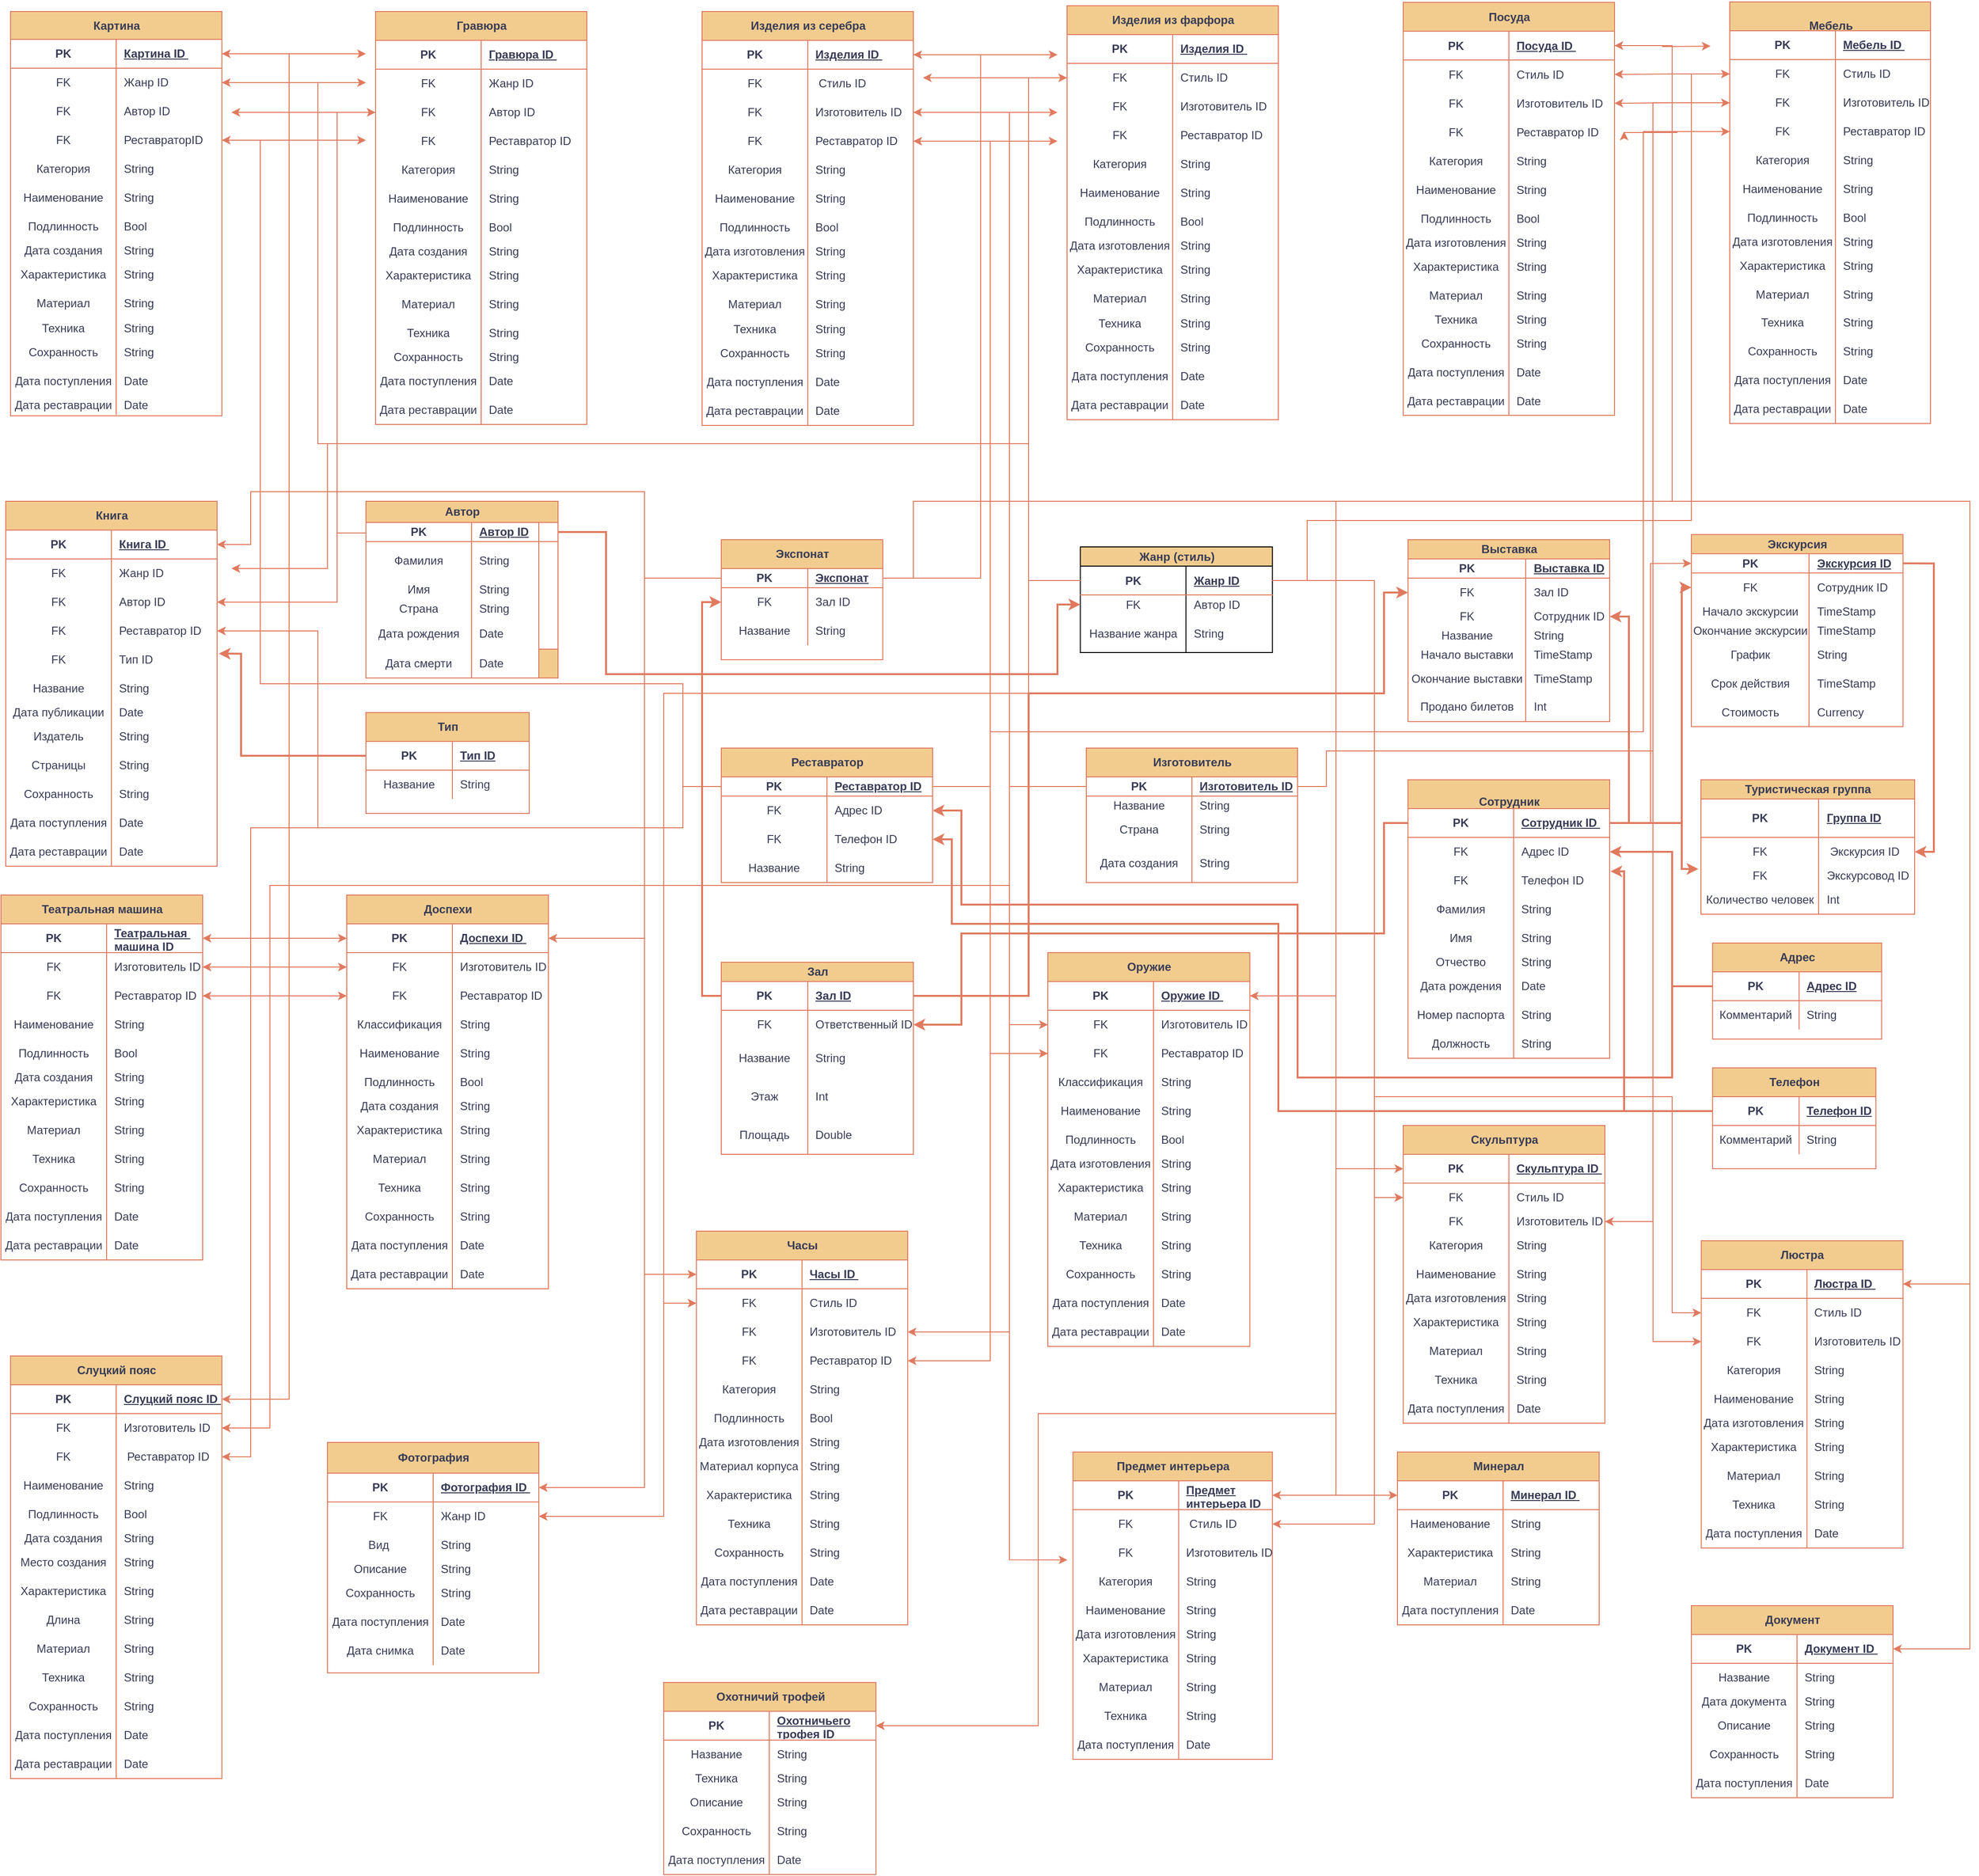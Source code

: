 <mxfile version="21.3.7" type="github">
  <diagram id="vP9kfCuTvp6xttDKlmHP" name="Страница 1">
    <mxGraphModel dx="678" dy="448" grid="1" gridSize="10" guides="1" tooltips="1" connect="1" arrows="1" fold="1" page="1" pageScale="1" pageWidth="1169" pageHeight="827" background="#ffffff" math="0" shadow="0">
      <root>
        <mxCell id="0" />
        <mxCell id="1" parent="0" />
        <mxCell id="YTOFxmiw0bWY3q83dMfF-1" value="Картина" style="shape=table;startSize=29;container=1;collapsible=1;childLayout=tableLayout;fixedRows=1;rowLines=0;fontStyle=1;align=center;resizeLast=1;html=1;labelBackgroundColor=none;fillColor=#F2CC8F;strokeColor=#E07A5F;fontColor=#393C56;" parent="1" vertex="1">
          <mxGeometry x="100" y="60" width="220" height="421" as="geometry" />
        </mxCell>
        <mxCell id="YTOFxmiw0bWY3q83dMfF-2" value="" style="shape=tableRow;horizontal=0;startSize=0;swimlaneHead=0;swimlaneBody=0;fillColor=none;collapsible=0;dropTarget=0;points=[[0,0.5],[1,0.5]];portConstraint=eastwest;top=0;left=0;right=0;bottom=1;labelBackgroundColor=none;strokeColor=#E07A5F;fontColor=#393C56;" parent="YTOFxmiw0bWY3q83dMfF-1" vertex="1">
          <mxGeometry y="29" width="220" height="30" as="geometry" />
        </mxCell>
        <mxCell id="YTOFxmiw0bWY3q83dMfF-3" value="PK" style="shape=partialRectangle;connectable=0;fillColor=none;top=0;left=0;bottom=0;right=0;fontStyle=1;overflow=hidden;whiteSpace=wrap;html=1;labelBackgroundColor=none;strokeColor=#E07A5F;fontColor=#393C56;" parent="YTOFxmiw0bWY3q83dMfF-2" vertex="1">
          <mxGeometry width="110" height="30" as="geometry">
            <mxRectangle width="110" height="30" as="alternateBounds" />
          </mxGeometry>
        </mxCell>
        <mxCell id="YTOFxmiw0bWY3q83dMfF-4" value="Картина ID&amp;nbsp;" style="shape=partialRectangle;connectable=0;fillColor=none;top=0;left=0;bottom=0;right=0;align=left;spacingLeft=6;fontStyle=5;overflow=hidden;whiteSpace=wrap;html=1;labelBackgroundColor=none;strokeColor=#E07A5F;fontColor=#393C56;" parent="YTOFxmiw0bWY3q83dMfF-2" vertex="1">
          <mxGeometry x="110" width="110" height="30" as="geometry">
            <mxRectangle width="110" height="30" as="alternateBounds" />
          </mxGeometry>
        </mxCell>
        <mxCell id="YTOFxmiw0bWY3q83dMfF-5" style="shape=tableRow;horizontal=0;startSize=0;swimlaneHead=0;swimlaneBody=0;fillColor=none;collapsible=0;dropTarget=0;points=[[0,0.5],[1,0.5]];portConstraint=eastwest;top=0;left=0;right=0;bottom=0;labelBackgroundColor=none;strokeColor=#E07A5F;fontColor=#393C56;" parent="YTOFxmiw0bWY3q83dMfF-1" vertex="1">
          <mxGeometry y="59" width="220" height="30" as="geometry" />
        </mxCell>
        <mxCell id="YTOFxmiw0bWY3q83dMfF-6" value="FK" style="shape=partialRectangle;connectable=0;fillColor=none;top=0;left=0;bottom=0;right=0;editable=1;overflow=hidden;whiteSpace=wrap;html=1;labelBackgroundColor=none;strokeColor=#E07A5F;fontColor=#393C56;" parent="YTOFxmiw0bWY3q83dMfF-5" vertex="1">
          <mxGeometry width="110" height="30" as="geometry">
            <mxRectangle width="110" height="30" as="alternateBounds" />
          </mxGeometry>
        </mxCell>
        <mxCell id="YTOFxmiw0bWY3q83dMfF-7" value="Жанр ID" style="shape=partialRectangle;connectable=0;fillColor=none;top=0;left=0;bottom=0;right=0;align=left;spacingLeft=6;overflow=hidden;whiteSpace=wrap;html=1;labelBackgroundColor=none;strokeColor=#E07A5F;fontColor=#393C56;" parent="YTOFxmiw0bWY3q83dMfF-5" vertex="1">
          <mxGeometry x="110" width="110" height="30" as="geometry">
            <mxRectangle width="110" height="30" as="alternateBounds" />
          </mxGeometry>
        </mxCell>
        <mxCell id="YTOFxmiw0bWY3q83dMfF-8" style="shape=tableRow;horizontal=0;startSize=0;swimlaneHead=0;swimlaneBody=0;fillColor=none;collapsible=0;dropTarget=0;points=[[0,0.5],[1,0.5]];portConstraint=eastwest;top=0;left=0;right=0;bottom=0;labelBackgroundColor=none;strokeColor=#E07A5F;fontColor=#393C56;" parent="YTOFxmiw0bWY3q83dMfF-1" vertex="1">
          <mxGeometry y="89" width="220" height="30" as="geometry" />
        </mxCell>
        <mxCell id="YTOFxmiw0bWY3q83dMfF-9" value="FK" style="shape=partialRectangle;connectable=0;fillColor=none;top=0;left=0;bottom=0;right=0;editable=1;overflow=hidden;whiteSpace=wrap;html=1;labelBackgroundColor=none;strokeColor=#E07A5F;fontColor=#393C56;" parent="YTOFxmiw0bWY3q83dMfF-8" vertex="1">
          <mxGeometry width="110" height="30" as="geometry">
            <mxRectangle width="110" height="30" as="alternateBounds" />
          </mxGeometry>
        </mxCell>
        <mxCell id="YTOFxmiw0bWY3q83dMfF-10" value="Автор ID" style="shape=partialRectangle;connectable=0;fillColor=none;top=0;left=0;bottom=0;right=0;align=left;spacingLeft=6;overflow=hidden;whiteSpace=wrap;html=1;labelBackgroundColor=none;strokeColor=#E07A5F;fontColor=#393C56;" parent="YTOFxmiw0bWY3q83dMfF-8" vertex="1">
          <mxGeometry x="110" width="110" height="30" as="geometry">
            <mxRectangle width="110" height="30" as="alternateBounds" />
          </mxGeometry>
        </mxCell>
        <mxCell id="YTOFxmiw0bWY3q83dMfF-11" style="shape=tableRow;horizontal=0;startSize=0;swimlaneHead=0;swimlaneBody=0;fillColor=none;collapsible=0;dropTarget=0;points=[[0,0.5],[1,0.5]];portConstraint=eastwest;top=0;left=0;right=0;bottom=0;labelBackgroundColor=none;strokeColor=#E07A5F;fontColor=#393C56;" parent="YTOFxmiw0bWY3q83dMfF-1" vertex="1">
          <mxGeometry y="119" width="220" height="30" as="geometry" />
        </mxCell>
        <mxCell id="YTOFxmiw0bWY3q83dMfF-12" value="FK" style="shape=partialRectangle;connectable=0;fillColor=none;top=0;left=0;bottom=0;right=0;editable=1;overflow=hidden;whiteSpace=wrap;html=1;labelBackgroundColor=none;strokeColor=#E07A5F;fontColor=#393C56;" parent="YTOFxmiw0bWY3q83dMfF-11" vertex="1">
          <mxGeometry width="110" height="30" as="geometry">
            <mxRectangle width="110" height="30" as="alternateBounds" />
          </mxGeometry>
        </mxCell>
        <mxCell id="YTOFxmiw0bWY3q83dMfF-13" value="РеставраторID" style="shape=partialRectangle;connectable=0;fillColor=none;top=0;left=0;bottom=0;right=0;align=left;spacingLeft=6;overflow=hidden;whiteSpace=wrap;html=1;labelBackgroundColor=none;strokeColor=#E07A5F;fontColor=#393C56;" parent="YTOFxmiw0bWY3q83dMfF-11" vertex="1">
          <mxGeometry x="110" width="110" height="30" as="geometry">
            <mxRectangle width="110" height="30" as="alternateBounds" />
          </mxGeometry>
        </mxCell>
        <mxCell id="YTOFxmiw0bWY3q83dMfF-14" style="shape=tableRow;horizontal=0;startSize=0;swimlaneHead=0;swimlaneBody=0;fillColor=none;collapsible=0;dropTarget=0;points=[[0,0.5],[1,0.5]];portConstraint=eastwest;top=0;left=0;right=0;bottom=0;labelBackgroundColor=none;strokeColor=#E07A5F;fontColor=#393C56;" parent="YTOFxmiw0bWY3q83dMfF-1" vertex="1">
          <mxGeometry y="149" width="220" height="30" as="geometry" />
        </mxCell>
        <mxCell id="YTOFxmiw0bWY3q83dMfF-15" value="Категория" style="shape=partialRectangle;connectable=0;fillColor=none;top=0;left=0;bottom=0;right=0;editable=1;overflow=hidden;whiteSpace=wrap;html=1;labelBackgroundColor=none;strokeColor=#E07A5F;fontColor=#393C56;" parent="YTOFxmiw0bWY3q83dMfF-14" vertex="1">
          <mxGeometry width="110" height="30" as="geometry">
            <mxRectangle width="110" height="30" as="alternateBounds" />
          </mxGeometry>
        </mxCell>
        <mxCell id="YTOFxmiw0bWY3q83dMfF-16" value="String" style="shape=partialRectangle;connectable=0;fillColor=none;top=0;left=0;bottom=0;right=0;align=left;spacingLeft=6;overflow=hidden;whiteSpace=wrap;html=1;labelBackgroundColor=none;strokeColor=#E07A5F;fontColor=#393C56;" parent="YTOFxmiw0bWY3q83dMfF-14" vertex="1">
          <mxGeometry x="110" width="110" height="30" as="geometry">
            <mxRectangle width="110" height="30" as="alternateBounds" />
          </mxGeometry>
        </mxCell>
        <mxCell id="YTOFxmiw0bWY3q83dMfF-17" value="" style="shape=tableRow;horizontal=0;startSize=0;swimlaneHead=0;swimlaneBody=0;fillColor=none;collapsible=0;dropTarget=0;points=[[0,0.5],[1,0.5]];portConstraint=eastwest;top=0;left=0;right=0;bottom=0;labelBackgroundColor=none;strokeColor=#E07A5F;fontColor=#393C56;" parent="YTOFxmiw0bWY3q83dMfF-1" vertex="1">
          <mxGeometry y="179" width="220" height="30" as="geometry" />
        </mxCell>
        <mxCell id="YTOFxmiw0bWY3q83dMfF-18" value="Наименование" style="shape=partialRectangle;connectable=0;fillColor=none;top=0;left=0;bottom=0;right=0;editable=1;overflow=hidden;whiteSpace=wrap;html=1;labelBackgroundColor=none;strokeColor=#E07A5F;fontColor=#393C56;" parent="YTOFxmiw0bWY3q83dMfF-17" vertex="1">
          <mxGeometry width="110" height="30" as="geometry">
            <mxRectangle width="110" height="30" as="alternateBounds" />
          </mxGeometry>
        </mxCell>
        <mxCell id="YTOFxmiw0bWY3q83dMfF-19" value="String" style="shape=partialRectangle;connectable=0;fillColor=none;top=0;left=0;bottom=0;right=0;align=left;spacingLeft=6;overflow=hidden;whiteSpace=wrap;html=1;labelBackgroundColor=none;strokeColor=#E07A5F;fontColor=#393C56;" parent="YTOFxmiw0bWY3q83dMfF-17" vertex="1">
          <mxGeometry x="110" width="110" height="30" as="geometry">
            <mxRectangle width="110" height="30" as="alternateBounds" />
          </mxGeometry>
        </mxCell>
        <mxCell id="YTOFxmiw0bWY3q83dMfF-20" value="" style="shape=tableRow;horizontal=0;startSize=0;swimlaneHead=0;swimlaneBody=0;fillColor=none;collapsible=0;dropTarget=0;points=[[0,0.5],[1,0.5]];portConstraint=eastwest;top=0;left=0;right=0;bottom=0;labelBackgroundColor=none;strokeColor=#E07A5F;fontColor=#393C56;" parent="YTOFxmiw0bWY3q83dMfF-1" vertex="1">
          <mxGeometry y="209" width="220" height="30" as="geometry" />
        </mxCell>
        <mxCell id="YTOFxmiw0bWY3q83dMfF-21" value="Подлинность" style="shape=partialRectangle;connectable=0;fillColor=none;top=0;left=0;bottom=0;right=0;editable=1;overflow=hidden;whiteSpace=wrap;html=1;labelBackgroundColor=none;strokeColor=#E07A5F;fontColor=#393C56;" parent="YTOFxmiw0bWY3q83dMfF-20" vertex="1">
          <mxGeometry width="110" height="30" as="geometry">
            <mxRectangle width="110" height="30" as="alternateBounds" />
          </mxGeometry>
        </mxCell>
        <mxCell id="YTOFxmiw0bWY3q83dMfF-22" value="Bool" style="shape=partialRectangle;connectable=0;fillColor=none;top=0;left=0;bottom=0;right=0;align=left;spacingLeft=6;overflow=hidden;whiteSpace=wrap;html=1;labelBackgroundColor=none;strokeColor=#E07A5F;fontColor=#393C56;" parent="YTOFxmiw0bWY3q83dMfF-20" vertex="1">
          <mxGeometry x="110" width="110" height="30" as="geometry">
            <mxRectangle width="110" height="30" as="alternateBounds" />
          </mxGeometry>
        </mxCell>
        <mxCell id="YTOFxmiw0bWY3q83dMfF-23" value="" style="shape=tableRow;horizontal=0;startSize=0;swimlaneHead=0;swimlaneBody=0;fillColor=none;collapsible=0;dropTarget=0;points=[[0,0.5],[1,0.5]];portConstraint=eastwest;top=0;left=0;right=0;bottom=0;labelBackgroundColor=none;strokeColor=#E07A5F;fontColor=#393C56;" parent="YTOFxmiw0bWY3q83dMfF-1" vertex="1">
          <mxGeometry y="239" width="220" height="20" as="geometry" />
        </mxCell>
        <mxCell id="YTOFxmiw0bWY3q83dMfF-24" value="Дата создания" style="shape=partialRectangle;connectable=0;fillColor=none;top=0;left=0;bottom=0;right=0;editable=1;overflow=hidden;whiteSpace=wrap;html=1;labelBackgroundColor=none;strokeColor=#E07A5F;fontColor=#393C56;" parent="YTOFxmiw0bWY3q83dMfF-23" vertex="1">
          <mxGeometry width="110" height="20" as="geometry">
            <mxRectangle width="110" height="20" as="alternateBounds" />
          </mxGeometry>
        </mxCell>
        <mxCell id="YTOFxmiw0bWY3q83dMfF-25" value="String" style="shape=partialRectangle;connectable=0;fillColor=none;top=0;left=0;bottom=0;right=0;align=left;spacingLeft=6;overflow=hidden;whiteSpace=wrap;html=1;labelBackgroundColor=none;strokeColor=#E07A5F;fontColor=#393C56;" parent="YTOFxmiw0bWY3q83dMfF-23" vertex="1">
          <mxGeometry x="110" width="110" height="20" as="geometry">
            <mxRectangle width="110" height="20" as="alternateBounds" />
          </mxGeometry>
        </mxCell>
        <mxCell id="YTOFxmiw0bWY3q83dMfF-26" style="shape=tableRow;horizontal=0;startSize=0;swimlaneHead=0;swimlaneBody=0;fillColor=none;collapsible=0;dropTarget=0;points=[[0,0.5],[1,0.5]];portConstraint=eastwest;top=0;left=0;right=0;bottom=0;labelBackgroundColor=none;strokeColor=#E07A5F;fontColor=#393C56;" parent="YTOFxmiw0bWY3q83dMfF-1" vertex="1">
          <mxGeometry y="259" width="220" height="30" as="geometry" />
        </mxCell>
        <mxCell id="YTOFxmiw0bWY3q83dMfF-27" value="Характеристика" style="shape=partialRectangle;connectable=0;fillColor=none;top=0;left=0;bottom=0;right=0;editable=1;overflow=hidden;whiteSpace=wrap;html=1;labelBackgroundColor=none;strokeColor=#E07A5F;fontColor=#393C56;" parent="YTOFxmiw0bWY3q83dMfF-26" vertex="1">
          <mxGeometry width="110" height="30" as="geometry">
            <mxRectangle width="110" height="30" as="alternateBounds" />
          </mxGeometry>
        </mxCell>
        <mxCell id="YTOFxmiw0bWY3q83dMfF-28" value="String" style="shape=partialRectangle;connectable=0;fillColor=none;top=0;left=0;bottom=0;right=0;align=left;spacingLeft=6;overflow=hidden;whiteSpace=wrap;html=1;labelBackgroundColor=none;strokeColor=#E07A5F;fontColor=#393C56;" parent="YTOFxmiw0bWY3q83dMfF-26" vertex="1">
          <mxGeometry x="110" width="110" height="30" as="geometry">
            <mxRectangle width="110" height="30" as="alternateBounds" />
          </mxGeometry>
        </mxCell>
        <mxCell id="YTOFxmiw0bWY3q83dMfF-29" style="shape=tableRow;horizontal=0;startSize=0;swimlaneHead=0;swimlaneBody=0;fillColor=none;collapsible=0;dropTarget=0;points=[[0,0.5],[1,0.5]];portConstraint=eastwest;top=0;left=0;right=0;bottom=0;labelBackgroundColor=none;strokeColor=#E07A5F;fontColor=#393C56;" parent="YTOFxmiw0bWY3q83dMfF-1" vertex="1">
          <mxGeometry y="289" width="220" height="30" as="geometry" />
        </mxCell>
        <mxCell id="YTOFxmiw0bWY3q83dMfF-30" value="Материал" style="shape=partialRectangle;connectable=0;fillColor=none;top=0;left=0;bottom=0;right=0;editable=1;overflow=hidden;whiteSpace=wrap;html=1;labelBackgroundColor=none;strokeColor=#E07A5F;fontColor=#393C56;" parent="YTOFxmiw0bWY3q83dMfF-29" vertex="1">
          <mxGeometry width="110" height="30" as="geometry">
            <mxRectangle width="110" height="30" as="alternateBounds" />
          </mxGeometry>
        </mxCell>
        <mxCell id="YTOFxmiw0bWY3q83dMfF-31" value="String" style="shape=partialRectangle;connectable=0;fillColor=none;top=0;left=0;bottom=0;right=0;align=left;spacingLeft=6;overflow=hidden;whiteSpace=wrap;html=1;labelBackgroundColor=none;strokeColor=#E07A5F;fontColor=#393C56;" parent="YTOFxmiw0bWY3q83dMfF-29" vertex="1">
          <mxGeometry x="110" width="110" height="30" as="geometry">
            <mxRectangle width="110" height="30" as="alternateBounds" />
          </mxGeometry>
        </mxCell>
        <mxCell id="YTOFxmiw0bWY3q83dMfF-32" style="shape=tableRow;horizontal=0;startSize=0;swimlaneHead=0;swimlaneBody=0;fillColor=none;collapsible=0;dropTarget=0;points=[[0,0.5],[1,0.5]];portConstraint=eastwest;top=0;left=0;right=0;bottom=0;labelBackgroundColor=none;strokeColor=#E07A5F;fontColor=#393C56;" parent="YTOFxmiw0bWY3q83dMfF-1" vertex="1">
          <mxGeometry y="319" width="220" height="21" as="geometry" />
        </mxCell>
        <mxCell id="YTOFxmiw0bWY3q83dMfF-33" value="Техника" style="shape=partialRectangle;connectable=0;fillColor=none;top=0;left=0;bottom=0;right=0;editable=1;overflow=hidden;whiteSpace=wrap;html=1;labelBackgroundColor=none;strokeColor=#E07A5F;fontColor=#393C56;" parent="YTOFxmiw0bWY3q83dMfF-32" vertex="1">
          <mxGeometry width="110" height="21" as="geometry">
            <mxRectangle width="110" height="21" as="alternateBounds" />
          </mxGeometry>
        </mxCell>
        <mxCell id="YTOFxmiw0bWY3q83dMfF-34" value="String" style="shape=partialRectangle;connectable=0;fillColor=none;top=0;left=0;bottom=0;right=0;align=left;spacingLeft=6;overflow=hidden;whiteSpace=wrap;html=1;labelBackgroundColor=none;strokeColor=#E07A5F;fontColor=#393C56;" parent="YTOFxmiw0bWY3q83dMfF-32" vertex="1">
          <mxGeometry x="110" width="110" height="21" as="geometry">
            <mxRectangle width="110" height="21" as="alternateBounds" />
          </mxGeometry>
        </mxCell>
        <mxCell id="YTOFxmiw0bWY3q83dMfF-35" style="shape=tableRow;horizontal=0;startSize=0;swimlaneHead=0;swimlaneBody=0;fillColor=none;collapsible=0;dropTarget=0;points=[[0,0.5],[1,0.5]];portConstraint=eastwest;top=0;left=0;right=0;bottom=0;labelBackgroundColor=none;strokeColor=#E07A5F;fontColor=#393C56;" parent="YTOFxmiw0bWY3q83dMfF-1" vertex="1">
          <mxGeometry y="340" width="220" height="30" as="geometry" />
        </mxCell>
        <mxCell id="YTOFxmiw0bWY3q83dMfF-36" value="Сохранность" style="shape=partialRectangle;connectable=0;fillColor=none;top=0;left=0;bottom=0;right=0;editable=1;overflow=hidden;whiteSpace=wrap;html=1;labelBackgroundColor=none;strokeColor=#E07A5F;fontColor=#393C56;" parent="YTOFxmiw0bWY3q83dMfF-35" vertex="1">
          <mxGeometry width="110" height="30" as="geometry">
            <mxRectangle width="110" height="30" as="alternateBounds" />
          </mxGeometry>
        </mxCell>
        <mxCell id="YTOFxmiw0bWY3q83dMfF-37" value="String" style="shape=partialRectangle;connectable=0;fillColor=none;top=0;left=0;bottom=0;right=0;align=left;spacingLeft=6;overflow=hidden;whiteSpace=wrap;html=1;labelBackgroundColor=none;strokeColor=#E07A5F;fontColor=#393C56;" parent="YTOFxmiw0bWY3q83dMfF-35" vertex="1">
          <mxGeometry x="110" width="110" height="30" as="geometry">
            <mxRectangle width="110" height="30" as="alternateBounds" />
          </mxGeometry>
        </mxCell>
        <mxCell id="YTOFxmiw0bWY3q83dMfF-38" style="shape=tableRow;horizontal=0;startSize=0;swimlaneHead=0;swimlaneBody=0;fillColor=none;collapsible=0;dropTarget=0;points=[[0,0.5],[1,0.5]];portConstraint=eastwest;top=0;left=0;right=0;bottom=0;labelBackgroundColor=none;strokeColor=#E07A5F;fontColor=#393C56;" parent="YTOFxmiw0bWY3q83dMfF-1" vertex="1">
          <mxGeometry y="370" width="220" height="30" as="geometry" />
        </mxCell>
        <mxCell id="YTOFxmiw0bWY3q83dMfF-39" value="Дата поступления" style="shape=partialRectangle;connectable=0;fillColor=none;top=0;left=0;bottom=0;right=0;editable=1;overflow=hidden;whiteSpace=wrap;html=1;labelBackgroundColor=none;strokeColor=#E07A5F;fontColor=#393C56;" parent="YTOFxmiw0bWY3q83dMfF-38" vertex="1">
          <mxGeometry width="110" height="30" as="geometry">
            <mxRectangle width="110" height="30" as="alternateBounds" />
          </mxGeometry>
        </mxCell>
        <mxCell id="YTOFxmiw0bWY3q83dMfF-40" value="Date" style="shape=partialRectangle;connectable=0;fillColor=none;top=0;left=0;bottom=0;right=0;align=left;spacingLeft=6;overflow=hidden;whiteSpace=wrap;html=1;labelBackgroundColor=none;strokeColor=#E07A5F;fontColor=#393C56;" parent="YTOFxmiw0bWY3q83dMfF-38" vertex="1">
          <mxGeometry x="110" width="110" height="30" as="geometry">
            <mxRectangle width="110" height="30" as="alternateBounds" />
          </mxGeometry>
        </mxCell>
        <mxCell id="YTOFxmiw0bWY3q83dMfF-41" style="shape=tableRow;horizontal=0;startSize=0;swimlaneHead=0;swimlaneBody=0;fillColor=none;collapsible=0;dropTarget=0;points=[[0,0.5],[1,0.5]];portConstraint=eastwest;top=0;left=0;right=0;bottom=0;labelBackgroundColor=none;strokeColor=#E07A5F;fontColor=#393C56;" parent="YTOFxmiw0bWY3q83dMfF-1" vertex="1">
          <mxGeometry y="400" width="220" height="20" as="geometry" />
        </mxCell>
        <mxCell id="YTOFxmiw0bWY3q83dMfF-42" value="Дата реставрации" style="shape=partialRectangle;connectable=0;fillColor=none;top=0;left=0;bottom=0;right=0;editable=1;overflow=hidden;whiteSpace=wrap;html=1;labelBackgroundColor=none;strokeColor=#E07A5F;fontColor=#393C56;" parent="YTOFxmiw0bWY3q83dMfF-41" vertex="1">
          <mxGeometry width="110" height="20" as="geometry">
            <mxRectangle width="110" height="20" as="alternateBounds" />
          </mxGeometry>
        </mxCell>
        <mxCell id="YTOFxmiw0bWY3q83dMfF-43" value="Date" style="shape=partialRectangle;connectable=0;fillColor=none;top=0;left=0;bottom=0;right=0;align=left;spacingLeft=6;overflow=hidden;whiteSpace=wrap;html=1;labelBackgroundColor=none;strokeColor=#E07A5F;fontColor=#393C56;" parent="YTOFxmiw0bWY3q83dMfF-41" vertex="1">
          <mxGeometry x="110" width="110" height="20" as="geometry">
            <mxRectangle width="110" height="20" as="alternateBounds" />
          </mxGeometry>
        </mxCell>
        <mxCell id="gtiA3rBEnIVtd-b8AwMF-1" value="Гравюра" style="shape=table;startSize=30;container=1;collapsible=1;childLayout=tableLayout;fixedRows=1;rowLines=0;fontStyle=1;align=center;resizeLast=1;html=1;labelBackgroundColor=none;fillColor=#F2CC8F;strokeColor=#E07A5F;fontColor=#393C56;" parent="1" vertex="1">
          <mxGeometry x="480" y="60" width="220" height="430" as="geometry" />
        </mxCell>
        <mxCell id="gtiA3rBEnIVtd-b8AwMF-2" value="" style="shape=tableRow;horizontal=0;startSize=0;swimlaneHead=0;swimlaneBody=0;fillColor=none;collapsible=0;dropTarget=0;points=[[0,0.5],[1,0.5]];portConstraint=eastwest;top=0;left=0;right=0;bottom=1;labelBackgroundColor=none;strokeColor=#E07A5F;fontColor=#393C56;" parent="gtiA3rBEnIVtd-b8AwMF-1" vertex="1">
          <mxGeometry y="30" width="220" height="30" as="geometry" />
        </mxCell>
        <mxCell id="gtiA3rBEnIVtd-b8AwMF-3" value="PK" style="shape=partialRectangle;connectable=0;fillColor=none;top=0;left=0;bottom=0;right=0;fontStyle=1;overflow=hidden;whiteSpace=wrap;html=1;labelBackgroundColor=none;strokeColor=#E07A5F;fontColor=#393C56;" parent="gtiA3rBEnIVtd-b8AwMF-2" vertex="1">
          <mxGeometry width="110" height="30" as="geometry">
            <mxRectangle width="110" height="30" as="alternateBounds" />
          </mxGeometry>
        </mxCell>
        <mxCell id="gtiA3rBEnIVtd-b8AwMF-4" value="Гравюра ID&amp;nbsp;" style="shape=partialRectangle;connectable=0;fillColor=none;top=0;left=0;bottom=0;right=0;align=left;spacingLeft=6;fontStyle=5;overflow=hidden;whiteSpace=wrap;html=1;labelBackgroundColor=none;strokeColor=#E07A5F;fontColor=#393C56;" parent="gtiA3rBEnIVtd-b8AwMF-2" vertex="1">
          <mxGeometry x="110" width="110" height="30" as="geometry">
            <mxRectangle width="110" height="30" as="alternateBounds" />
          </mxGeometry>
        </mxCell>
        <mxCell id="gtiA3rBEnIVtd-b8AwMF-5" style="shape=tableRow;horizontal=0;startSize=0;swimlaneHead=0;swimlaneBody=0;fillColor=none;collapsible=0;dropTarget=0;points=[[0,0.5],[1,0.5]];portConstraint=eastwest;top=0;left=0;right=0;bottom=0;labelBackgroundColor=none;strokeColor=#E07A5F;fontColor=#393C56;" parent="gtiA3rBEnIVtd-b8AwMF-1" vertex="1">
          <mxGeometry y="60" width="220" height="30" as="geometry" />
        </mxCell>
        <mxCell id="gtiA3rBEnIVtd-b8AwMF-6" value="FK" style="shape=partialRectangle;connectable=0;fillColor=none;top=0;left=0;bottom=0;right=0;editable=1;overflow=hidden;whiteSpace=wrap;html=1;labelBackgroundColor=none;strokeColor=#E07A5F;fontColor=#393C56;" parent="gtiA3rBEnIVtd-b8AwMF-5" vertex="1">
          <mxGeometry width="110" height="30" as="geometry">
            <mxRectangle width="110" height="30" as="alternateBounds" />
          </mxGeometry>
        </mxCell>
        <mxCell id="gtiA3rBEnIVtd-b8AwMF-7" value="Жанр ID" style="shape=partialRectangle;connectable=0;fillColor=none;top=0;left=0;bottom=0;right=0;align=left;spacingLeft=6;overflow=hidden;whiteSpace=wrap;html=1;labelBackgroundColor=none;strokeColor=#E07A5F;fontColor=#393C56;" parent="gtiA3rBEnIVtd-b8AwMF-5" vertex="1">
          <mxGeometry x="110" width="110" height="30" as="geometry">
            <mxRectangle width="110" height="30" as="alternateBounds" />
          </mxGeometry>
        </mxCell>
        <mxCell id="gtiA3rBEnIVtd-b8AwMF-8" style="shape=tableRow;horizontal=0;startSize=0;swimlaneHead=0;swimlaneBody=0;fillColor=none;collapsible=0;dropTarget=0;points=[[0,0.5],[1,0.5]];portConstraint=eastwest;top=0;left=0;right=0;bottom=0;labelBackgroundColor=none;strokeColor=#E07A5F;fontColor=#393C56;" parent="gtiA3rBEnIVtd-b8AwMF-1" vertex="1">
          <mxGeometry y="90" width="220" height="30" as="geometry" />
        </mxCell>
        <mxCell id="gtiA3rBEnIVtd-b8AwMF-9" value="FK" style="shape=partialRectangle;connectable=0;fillColor=none;top=0;left=0;bottom=0;right=0;editable=1;overflow=hidden;whiteSpace=wrap;html=1;labelBackgroundColor=none;strokeColor=#E07A5F;fontColor=#393C56;" parent="gtiA3rBEnIVtd-b8AwMF-8" vertex="1">
          <mxGeometry width="110" height="30" as="geometry">
            <mxRectangle width="110" height="30" as="alternateBounds" />
          </mxGeometry>
        </mxCell>
        <mxCell id="gtiA3rBEnIVtd-b8AwMF-10" value="Автор ID" style="shape=partialRectangle;connectable=0;fillColor=none;top=0;left=0;bottom=0;right=0;align=left;spacingLeft=6;overflow=hidden;whiteSpace=wrap;html=1;labelBackgroundColor=none;strokeColor=#E07A5F;fontColor=#393C56;" parent="gtiA3rBEnIVtd-b8AwMF-8" vertex="1">
          <mxGeometry x="110" width="110" height="30" as="geometry">
            <mxRectangle width="110" height="30" as="alternateBounds" />
          </mxGeometry>
        </mxCell>
        <mxCell id="gtiA3rBEnIVtd-b8AwMF-11" style="shape=tableRow;horizontal=0;startSize=0;swimlaneHead=0;swimlaneBody=0;fillColor=none;collapsible=0;dropTarget=0;points=[[0,0.5],[1,0.5]];portConstraint=eastwest;top=0;left=0;right=0;bottom=0;labelBackgroundColor=none;strokeColor=#E07A5F;fontColor=#393C56;" parent="gtiA3rBEnIVtd-b8AwMF-1" vertex="1">
          <mxGeometry y="120" width="220" height="30" as="geometry" />
        </mxCell>
        <mxCell id="gtiA3rBEnIVtd-b8AwMF-12" value="FK" style="shape=partialRectangle;connectable=0;fillColor=none;top=0;left=0;bottom=0;right=0;editable=1;overflow=hidden;whiteSpace=wrap;html=1;labelBackgroundColor=none;strokeColor=#E07A5F;fontColor=#393C56;" parent="gtiA3rBEnIVtd-b8AwMF-11" vertex="1">
          <mxGeometry width="110" height="30" as="geometry">
            <mxRectangle width="110" height="30" as="alternateBounds" />
          </mxGeometry>
        </mxCell>
        <mxCell id="gtiA3rBEnIVtd-b8AwMF-13" value="Реставратор ID" style="shape=partialRectangle;connectable=0;fillColor=none;top=0;left=0;bottom=0;right=0;align=left;spacingLeft=6;overflow=hidden;whiteSpace=wrap;html=1;labelBackgroundColor=none;strokeColor=#E07A5F;fontColor=#393C56;" parent="gtiA3rBEnIVtd-b8AwMF-11" vertex="1">
          <mxGeometry x="110" width="110" height="30" as="geometry">
            <mxRectangle width="110" height="30" as="alternateBounds" />
          </mxGeometry>
        </mxCell>
        <mxCell id="gtiA3rBEnIVtd-b8AwMF-14" style="shape=tableRow;horizontal=0;startSize=0;swimlaneHead=0;swimlaneBody=0;fillColor=none;collapsible=0;dropTarget=0;points=[[0,0.5],[1,0.5]];portConstraint=eastwest;top=0;left=0;right=0;bottom=0;labelBackgroundColor=none;strokeColor=#E07A5F;fontColor=#393C56;" parent="gtiA3rBEnIVtd-b8AwMF-1" vertex="1">
          <mxGeometry y="150" width="220" height="30" as="geometry" />
        </mxCell>
        <mxCell id="gtiA3rBEnIVtd-b8AwMF-15" value="Категория" style="shape=partialRectangle;connectable=0;fillColor=none;top=0;left=0;bottom=0;right=0;editable=1;overflow=hidden;whiteSpace=wrap;html=1;labelBackgroundColor=none;strokeColor=#E07A5F;fontColor=#393C56;" parent="gtiA3rBEnIVtd-b8AwMF-14" vertex="1">
          <mxGeometry width="110" height="30" as="geometry">
            <mxRectangle width="110" height="30" as="alternateBounds" />
          </mxGeometry>
        </mxCell>
        <mxCell id="gtiA3rBEnIVtd-b8AwMF-16" value="String" style="shape=partialRectangle;connectable=0;fillColor=none;top=0;left=0;bottom=0;right=0;align=left;spacingLeft=6;overflow=hidden;whiteSpace=wrap;html=1;labelBackgroundColor=none;strokeColor=#E07A5F;fontColor=#393C56;" parent="gtiA3rBEnIVtd-b8AwMF-14" vertex="1">
          <mxGeometry x="110" width="110" height="30" as="geometry">
            <mxRectangle width="110" height="30" as="alternateBounds" />
          </mxGeometry>
        </mxCell>
        <mxCell id="gtiA3rBEnIVtd-b8AwMF-17" value="" style="shape=tableRow;horizontal=0;startSize=0;swimlaneHead=0;swimlaneBody=0;fillColor=none;collapsible=0;dropTarget=0;points=[[0,0.5],[1,0.5]];portConstraint=eastwest;top=0;left=0;right=0;bottom=0;labelBackgroundColor=none;strokeColor=#E07A5F;fontColor=#393C56;" parent="gtiA3rBEnIVtd-b8AwMF-1" vertex="1">
          <mxGeometry y="180" width="220" height="30" as="geometry" />
        </mxCell>
        <mxCell id="gtiA3rBEnIVtd-b8AwMF-18" value="Наименование" style="shape=partialRectangle;connectable=0;fillColor=none;top=0;left=0;bottom=0;right=0;editable=1;overflow=hidden;whiteSpace=wrap;html=1;labelBackgroundColor=none;strokeColor=#E07A5F;fontColor=#393C56;" parent="gtiA3rBEnIVtd-b8AwMF-17" vertex="1">
          <mxGeometry width="110" height="30" as="geometry">
            <mxRectangle width="110" height="30" as="alternateBounds" />
          </mxGeometry>
        </mxCell>
        <mxCell id="gtiA3rBEnIVtd-b8AwMF-19" value="String" style="shape=partialRectangle;connectable=0;fillColor=none;top=0;left=0;bottom=0;right=0;align=left;spacingLeft=6;overflow=hidden;whiteSpace=wrap;html=1;labelBackgroundColor=none;strokeColor=#E07A5F;fontColor=#393C56;" parent="gtiA3rBEnIVtd-b8AwMF-17" vertex="1">
          <mxGeometry x="110" width="110" height="30" as="geometry">
            <mxRectangle width="110" height="30" as="alternateBounds" />
          </mxGeometry>
        </mxCell>
        <mxCell id="gtiA3rBEnIVtd-b8AwMF-20" value="" style="shape=tableRow;horizontal=0;startSize=0;swimlaneHead=0;swimlaneBody=0;fillColor=none;collapsible=0;dropTarget=0;points=[[0,0.5],[1,0.5]];portConstraint=eastwest;top=0;left=0;right=0;bottom=0;labelBackgroundColor=none;strokeColor=#E07A5F;fontColor=#393C56;" parent="gtiA3rBEnIVtd-b8AwMF-1" vertex="1">
          <mxGeometry y="210" width="220" height="30" as="geometry" />
        </mxCell>
        <mxCell id="gtiA3rBEnIVtd-b8AwMF-21" value="Подлинность" style="shape=partialRectangle;connectable=0;fillColor=none;top=0;left=0;bottom=0;right=0;editable=1;overflow=hidden;whiteSpace=wrap;html=1;labelBackgroundColor=none;strokeColor=#E07A5F;fontColor=#393C56;" parent="gtiA3rBEnIVtd-b8AwMF-20" vertex="1">
          <mxGeometry width="110" height="30" as="geometry">
            <mxRectangle width="110" height="30" as="alternateBounds" />
          </mxGeometry>
        </mxCell>
        <mxCell id="gtiA3rBEnIVtd-b8AwMF-22" value="Bool" style="shape=partialRectangle;connectable=0;fillColor=none;top=0;left=0;bottom=0;right=0;align=left;spacingLeft=6;overflow=hidden;whiteSpace=wrap;html=1;labelBackgroundColor=none;strokeColor=#E07A5F;fontColor=#393C56;" parent="gtiA3rBEnIVtd-b8AwMF-20" vertex="1">
          <mxGeometry x="110" width="110" height="30" as="geometry">
            <mxRectangle width="110" height="30" as="alternateBounds" />
          </mxGeometry>
        </mxCell>
        <mxCell id="gtiA3rBEnIVtd-b8AwMF-23" value="" style="shape=tableRow;horizontal=0;startSize=0;swimlaneHead=0;swimlaneBody=0;fillColor=none;collapsible=0;dropTarget=0;points=[[0,0.5],[1,0.5]];portConstraint=eastwest;top=0;left=0;right=0;bottom=0;labelBackgroundColor=none;strokeColor=#E07A5F;fontColor=#393C56;" parent="gtiA3rBEnIVtd-b8AwMF-1" vertex="1">
          <mxGeometry y="240" width="220" height="20" as="geometry" />
        </mxCell>
        <mxCell id="gtiA3rBEnIVtd-b8AwMF-24" value="Дата создания" style="shape=partialRectangle;connectable=0;fillColor=none;top=0;left=0;bottom=0;right=0;editable=1;overflow=hidden;whiteSpace=wrap;html=1;labelBackgroundColor=none;strokeColor=#E07A5F;fontColor=#393C56;" parent="gtiA3rBEnIVtd-b8AwMF-23" vertex="1">
          <mxGeometry width="110" height="20" as="geometry">
            <mxRectangle width="110" height="20" as="alternateBounds" />
          </mxGeometry>
        </mxCell>
        <mxCell id="gtiA3rBEnIVtd-b8AwMF-25" value="String" style="shape=partialRectangle;connectable=0;fillColor=none;top=0;left=0;bottom=0;right=0;align=left;spacingLeft=6;overflow=hidden;whiteSpace=wrap;html=1;labelBackgroundColor=none;strokeColor=#E07A5F;fontColor=#393C56;" parent="gtiA3rBEnIVtd-b8AwMF-23" vertex="1">
          <mxGeometry x="110" width="110" height="20" as="geometry">
            <mxRectangle width="110" height="20" as="alternateBounds" />
          </mxGeometry>
        </mxCell>
        <mxCell id="gtiA3rBEnIVtd-b8AwMF-26" style="shape=tableRow;horizontal=0;startSize=0;swimlaneHead=0;swimlaneBody=0;fillColor=none;collapsible=0;dropTarget=0;points=[[0,0.5],[1,0.5]];portConstraint=eastwest;top=0;left=0;right=0;bottom=0;labelBackgroundColor=none;strokeColor=#E07A5F;fontColor=#393C56;" parent="gtiA3rBEnIVtd-b8AwMF-1" vertex="1">
          <mxGeometry y="260" width="220" height="30" as="geometry" />
        </mxCell>
        <mxCell id="gtiA3rBEnIVtd-b8AwMF-27" value="Характеристика" style="shape=partialRectangle;connectable=0;fillColor=none;top=0;left=0;bottom=0;right=0;editable=1;overflow=hidden;whiteSpace=wrap;html=1;labelBackgroundColor=none;strokeColor=#E07A5F;fontColor=#393C56;" parent="gtiA3rBEnIVtd-b8AwMF-26" vertex="1">
          <mxGeometry width="110" height="30" as="geometry">
            <mxRectangle width="110" height="30" as="alternateBounds" />
          </mxGeometry>
        </mxCell>
        <mxCell id="gtiA3rBEnIVtd-b8AwMF-28" value="String" style="shape=partialRectangle;connectable=0;fillColor=none;top=0;left=0;bottom=0;right=0;align=left;spacingLeft=6;overflow=hidden;whiteSpace=wrap;html=1;labelBackgroundColor=none;strokeColor=#E07A5F;fontColor=#393C56;" parent="gtiA3rBEnIVtd-b8AwMF-26" vertex="1">
          <mxGeometry x="110" width="110" height="30" as="geometry">
            <mxRectangle width="110" height="30" as="alternateBounds" />
          </mxGeometry>
        </mxCell>
        <mxCell id="gtiA3rBEnIVtd-b8AwMF-29" style="shape=tableRow;horizontal=0;startSize=0;swimlaneHead=0;swimlaneBody=0;fillColor=none;collapsible=0;dropTarget=0;points=[[0,0.5],[1,0.5]];portConstraint=eastwest;top=0;left=0;right=0;bottom=0;labelBackgroundColor=none;strokeColor=#E07A5F;fontColor=#393C56;" parent="gtiA3rBEnIVtd-b8AwMF-1" vertex="1">
          <mxGeometry y="290" width="220" height="30" as="geometry" />
        </mxCell>
        <mxCell id="gtiA3rBEnIVtd-b8AwMF-30" value="Материал" style="shape=partialRectangle;connectable=0;fillColor=none;top=0;left=0;bottom=0;right=0;editable=1;overflow=hidden;whiteSpace=wrap;html=1;labelBackgroundColor=none;strokeColor=#E07A5F;fontColor=#393C56;" parent="gtiA3rBEnIVtd-b8AwMF-29" vertex="1">
          <mxGeometry width="110" height="30" as="geometry">
            <mxRectangle width="110" height="30" as="alternateBounds" />
          </mxGeometry>
        </mxCell>
        <mxCell id="gtiA3rBEnIVtd-b8AwMF-31" value="String" style="shape=partialRectangle;connectable=0;fillColor=none;top=0;left=0;bottom=0;right=0;align=left;spacingLeft=6;overflow=hidden;whiteSpace=wrap;html=1;labelBackgroundColor=none;strokeColor=#E07A5F;fontColor=#393C56;" parent="gtiA3rBEnIVtd-b8AwMF-29" vertex="1">
          <mxGeometry x="110" width="110" height="30" as="geometry">
            <mxRectangle width="110" height="30" as="alternateBounds" />
          </mxGeometry>
        </mxCell>
        <mxCell id="gtiA3rBEnIVtd-b8AwMF-32" style="shape=tableRow;horizontal=0;startSize=0;swimlaneHead=0;swimlaneBody=0;fillColor=none;collapsible=0;dropTarget=0;points=[[0,0.5],[1,0.5]];portConstraint=eastwest;top=0;left=0;right=0;bottom=0;labelBackgroundColor=none;strokeColor=#E07A5F;fontColor=#393C56;" parent="gtiA3rBEnIVtd-b8AwMF-1" vertex="1">
          <mxGeometry y="320" width="220" height="30" as="geometry" />
        </mxCell>
        <mxCell id="gtiA3rBEnIVtd-b8AwMF-33" value="Техника" style="shape=partialRectangle;connectable=0;fillColor=none;top=0;left=0;bottom=0;right=0;editable=1;overflow=hidden;whiteSpace=wrap;html=1;labelBackgroundColor=none;strokeColor=#E07A5F;fontColor=#393C56;" parent="gtiA3rBEnIVtd-b8AwMF-32" vertex="1">
          <mxGeometry width="110" height="30" as="geometry">
            <mxRectangle width="110" height="30" as="alternateBounds" />
          </mxGeometry>
        </mxCell>
        <mxCell id="gtiA3rBEnIVtd-b8AwMF-34" value="String" style="shape=partialRectangle;connectable=0;fillColor=none;top=0;left=0;bottom=0;right=0;align=left;spacingLeft=6;overflow=hidden;whiteSpace=wrap;html=1;labelBackgroundColor=none;strokeColor=#E07A5F;fontColor=#393C56;" parent="gtiA3rBEnIVtd-b8AwMF-32" vertex="1">
          <mxGeometry x="110" width="110" height="30" as="geometry">
            <mxRectangle width="110" height="30" as="alternateBounds" />
          </mxGeometry>
        </mxCell>
        <mxCell id="gtiA3rBEnIVtd-b8AwMF-35" style="shape=tableRow;horizontal=0;startSize=0;swimlaneHead=0;swimlaneBody=0;fillColor=none;collapsible=0;dropTarget=0;points=[[0,0.5],[1,0.5]];portConstraint=eastwest;top=0;left=0;right=0;bottom=0;labelBackgroundColor=none;strokeColor=#E07A5F;fontColor=#393C56;" parent="gtiA3rBEnIVtd-b8AwMF-1" vertex="1">
          <mxGeometry y="350" width="220" height="20" as="geometry" />
        </mxCell>
        <mxCell id="gtiA3rBEnIVtd-b8AwMF-36" value="Сохранность" style="shape=partialRectangle;connectable=0;fillColor=none;top=0;left=0;bottom=0;right=0;editable=1;overflow=hidden;whiteSpace=wrap;html=1;labelBackgroundColor=none;strokeColor=#E07A5F;fontColor=#393C56;" parent="gtiA3rBEnIVtd-b8AwMF-35" vertex="1">
          <mxGeometry width="110" height="20" as="geometry">
            <mxRectangle width="110" height="20" as="alternateBounds" />
          </mxGeometry>
        </mxCell>
        <mxCell id="gtiA3rBEnIVtd-b8AwMF-37" value="String" style="shape=partialRectangle;connectable=0;fillColor=none;top=0;left=0;bottom=0;right=0;align=left;spacingLeft=6;overflow=hidden;whiteSpace=wrap;html=1;labelBackgroundColor=none;strokeColor=#E07A5F;fontColor=#393C56;" parent="gtiA3rBEnIVtd-b8AwMF-35" vertex="1">
          <mxGeometry x="110" width="110" height="20" as="geometry">
            <mxRectangle width="110" height="20" as="alternateBounds" />
          </mxGeometry>
        </mxCell>
        <mxCell id="gtiA3rBEnIVtd-b8AwMF-38" style="shape=tableRow;horizontal=0;startSize=0;swimlaneHead=0;swimlaneBody=0;fillColor=none;collapsible=0;dropTarget=0;points=[[0,0.5],[1,0.5]];portConstraint=eastwest;top=0;left=0;right=0;bottom=0;labelBackgroundColor=none;strokeColor=#E07A5F;fontColor=#393C56;" parent="gtiA3rBEnIVtd-b8AwMF-1" vertex="1">
          <mxGeometry y="370" width="220" height="30" as="geometry" />
        </mxCell>
        <mxCell id="gtiA3rBEnIVtd-b8AwMF-39" value="Дата поступления" style="shape=partialRectangle;connectable=0;fillColor=none;top=0;left=0;bottom=0;right=0;editable=1;overflow=hidden;whiteSpace=wrap;html=1;labelBackgroundColor=none;strokeColor=#E07A5F;fontColor=#393C56;" parent="gtiA3rBEnIVtd-b8AwMF-38" vertex="1">
          <mxGeometry width="110" height="30" as="geometry">
            <mxRectangle width="110" height="30" as="alternateBounds" />
          </mxGeometry>
        </mxCell>
        <mxCell id="gtiA3rBEnIVtd-b8AwMF-40" value="Date" style="shape=partialRectangle;connectable=0;fillColor=none;top=0;left=0;bottom=0;right=0;align=left;spacingLeft=6;overflow=hidden;whiteSpace=wrap;html=1;labelBackgroundColor=none;strokeColor=#E07A5F;fontColor=#393C56;" parent="gtiA3rBEnIVtd-b8AwMF-38" vertex="1">
          <mxGeometry x="110" width="110" height="30" as="geometry">
            <mxRectangle width="110" height="30" as="alternateBounds" />
          </mxGeometry>
        </mxCell>
        <mxCell id="gtiA3rBEnIVtd-b8AwMF-41" style="shape=tableRow;horizontal=0;startSize=0;swimlaneHead=0;swimlaneBody=0;fillColor=none;collapsible=0;dropTarget=0;points=[[0,0.5],[1,0.5]];portConstraint=eastwest;top=0;left=0;right=0;bottom=0;labelBackgroundColor=none;strokeColor=#E07A5F;fontColor=#393C56;" parent="gtiA3rBEnIVtd-b8AwMF-1" vertex="1">
          <mxGeometry y="400" width="220" height="30" as="geometry" />
        </mxCell>
        <mxCell id="gtiA3rBEnIVtd-b8AwMF-42" value="Дата реставрации" style="shape=partialRectangle;connectable=0;fillColor=none;top=0;left=0;bottom=0;right=0;editable=1;overflow=hidden;whiteSpace=wrap;html=1;labelBackgroundColor=none;strokeColor=#E07A5F;fontColor=#393C56;" parent="gtiA3rBEnIVtd-b8AwMF-41" vertex="1">
          <mxGeometry width="110" height="30" as="geometry">
            <mxRectangle width="110" height="30" as="alternateBounds" />
          </mxGeometry>
        </mxCell>
        <mxCell id="gtiA3rBEnIVtd-b8AwMF-43" value="Date" style="shape=partialRectangle;connectable=0;fillColor=none;top=0;left=0;bottom=0;right=0;align=left;spacingLeft=6;overflow=hidden;whiteSpace=wrap;html=1;labelBackgroundColor=none;strokeColor=#E07A5F;fontColor=#393C56;" parent="gtiA3rBEnIVtd-b8AwMF-41" vertex="1">
          <mxGeometry x="110" width="110" height="30" as="geometry">
            <mxRectangle width="110" height="30" as="alternateBounds" />
          </mxGeometry>
        </mxCell>
        <mxCell id="f_Uz3-NZlzFbIlBhIx4u-1" value="Изделия из серебра" style="shape=table;startSize=30;container=1;collapsible=1;childLayout=tableLayout;fixedRows=1;rowLines=0;fontStyle=1;align=center;resizeLast=1;html=1;labelBackgroundColor=none;fillColor=#F2CC8F;strokeColor=#E07A5F;fontColor=#393C56;" parent="1" vertex="1">
          <mxGeometry x="820" y="60" width="220" height="431" as="geometry" />
        </mxCell>
        <mxCell id="f_Uz3-NZlzFbIlBhIx4u-2" value="" style="shape=tableRow;horizontal=0;startSize=0;swimlaneHead=0;swimlaneBody=0;fillColor=none;collapsible=0;dropTarget=0;points=[[0,0.5],[1,0.5]];portConstraint=eastwest;top=0;left=0;right=0;bottom=1;labelBackgroundColor=none;strokeColor=#E07A5F;fontColor=#393C56;" parent="f_Uz3-NZlzFbIlBhIx4u-1" vertex="1">
          <mxGeometry y="30" width="220" height="30" as="geometry" />
        </mxCell>
        <mxCell id="f_Uz3-NZlzFbIlBhIx4u-3" value="PK" style="shape=partialRectangle;connectable=0;fillColor=none;top=0;left=0;bottom=0;right=0;fontStyle=1;overflow=hidden;whiteSpace=wrap;html=1;labelBackgroundColor=none;strokeColor=#E07A5F;fontColor=#393C56;" parent="f_Uz3-NZlzFbIlBhIx4u-2" vertex="1">
          <mxGeometry width="110" height="30" as="geometry">
            <mxRectangle width="110" height="30" as="alternateBounds" />
          </mxGeometry>
        </mxCell>
        <mxCell id="f_Uz3-NZlzFbIlBhIx4u-4" value="Изделия ID&amp;nbsp;" style="shape=partialRectangle;connectable=0;fillColor=none;top=0;left=0;bottom=0;right=0;align=left;spacingLeft=6;fontStyle=5;overflow=hidden;whiteSpace=wrap;html=1;labelBackgroundColor=none;strokeColor=#E07A5F;fontColor=#393C56;" parent="f_Uz3-NZlzFbIlBhIx4u-2" vertex="1">
          <mxGeometry x="110" width="110" height="30" as="geometry">
            <mxRectangle width="110" height="30" as="alternateBounds" />
          </mxGeometry>
        </mxCell>
        <mxCell id="f_Uz3-NZlzFbIlBhIx4u-5" style="shape=tableRow;horizontal=0;startSize=0;swimlaneHead=0;swimlaneBody=0;fillColor=none;collapsible=0;dropTarget=0;points=[[0,0.5],[1,0.5]];portConstraint=eastwest;top=0;left=0;right=0;bottom=0;labelBackgroundColor=none;strokeColor=#E07A5F;fontColor=#393C56;" parent="f_Uz3-NZlzFbIlBhIx4u-1" vertex="1">
          <mxGeometry y="60" width="220" height="30" as="geometry" />
        </mxCell>
        <mxCell id="f_Uz3-NZlzFbIlBhIx4u-6" value="FK" style="shape=partialRectangle;connectable=0;fillColor=none;top=0;left=0;bottom=0;right=0;editable=1;overflow=hidden;whiteSpace=wrap;html=1;labelBackgroundColor=none;strokeColor=#E07A5F;fontColor=#393C56;" parent="f_Uz3-NZlzFbIlBhIx4u-5" vertex="1">
          <mxGeometry width="110" height="30" as="geometry">
            <mxRectangle width="110" height="30" as="alternateBounds" />
          </mxGeometry>
        </mxCell>
        <mxCell id="f_Uz3-NZlzFbIlBhIx4u-7" value="&amp;nbsp;Стиль ID" style="shape=partialRectangle;connectable=0;fillColor=none;top=0;left=0;bottom=0;right=0;align=left;spacingLeft=6;overflow=hidden;whiteSpace=wrap;html=1;labelBackgroundColor=none;strokeColor=#E07A5F;fontColor=#393C56;" parent="f_Uz3-NZlzFbIlBhIx4u-5" vertex="1">
          <mxGeometry x="110" width="110" height="30" as="geometry">
            <mxRectangle width="110" height="30" as="alternateBounds" />
          </mxGeometry>
        </mxCell>
        <mxCell id="f_Uz3-NZlzFbIlBhIx4u-8" style="shape=tableRow;horizontal=0;startSize=0;swimlaneHead=0;swimlaneBody=0;fillColor=none;collapsible=0;dropTarget=0;points=[[0,0.5],[1,0.5]];portConstraint=eastwest;top=0;left=0;right=0;bottom=0;labelBackgroundColor=none;strokeColor=#E07A5F;fontColor=#393C56;" parent="f_Uz3-NZlzFbIlBhIx4u-1" vertex="1">
          <mxGeometry y="90" width="220" height="30" as="geometry" />
        </mxCell>
        <mxCell id="f_Uz3-NZlzFbIlBhIx4u-9" value="FK" style="shape=partialRectangle;connectable=0;fillColor=none;top=0;left=0;bottom=0;right=0;editable=1;overflow=hidden;whiteSpace=wrap;html=1;labelBackgroundColor=none;strokeColor=#E07A5F;fontColor=#393C56;" parent="f_Uz3-NZlzFbIlBhIx4u-8" vertex="1">
          <mxGeometry width="110" height="30" as="geometry">
            <mxRectangle width="110" height="30" as="alternateBounds" />
          </mxGeometry>
        </mxCell>
        <mxCell id="f_Uz3-NZlzFbIlBhIx4u-10" value="Изготовитель ID" style="shape=partialRectangle;connectable=0;fillColor=none;top=0;left=0;bottom=0;right=0;align=left;spacingLeft=6;overflow=hidden;whiteSpace=wrap;html=1;labelBackgroundColor=none;strokeColor=#E07A5F;fontColor=#393C56;" parent="f_Uz3-NZlzFbIlBhIx4u-8" vertex="1">
          <mxGeometry x="110" width="110" height="30" as="geometry">
            <mxRectangle width="110" height="30" as="alternateBounds" />
          </mxGeometry>
        </mxCell>
        <mxCell id="f_Uz3-NZlzFbIlBhIx4u-11" style="shape=tableRow;horizontal=0;startSize=0;swimlaneHead=0;swimlaneBody=0;fillColor=none;collapsible=0;dropTarget=0;points=[[0,0.5],[1,0.5]];portConstraint=eastwest;top=0;left=0;right=0;bottom=0;labelBackgroundColor=none;strokeColor=#E07A5F;fontColor=#393C56;" parent="f_Uz3-NZlzFbIlBhIx4u-1" vertex="1">
          <mxGeometry y="120" width="220" height="30" as="geometry" />
        </mxCell>
        <mxCell id="f_Uz3-NZlzFbIlBhIx4u-12" value="FK" style="shape=partialRectangle;connectable=0;fillColor=none;top=0;left=0;bottom=0;right=0;editable=1;overflow=hidden;whiteSpace=wrap;html=1;labelBackgroundColor=none;strokeColor=#E07A5F;fontColor=#393C56;" parent="f_Uz3-NZlzFbIlBhIx4u-11" vertex="1">
          <mxGeometry width="110" height="30" as="geometry">
            <mxRectangle width="110" height="30" as="alternateBounds" />
          </mxGeometry>
        </mxCell>
        <mxCell id="f_Uz3-NZlzFbIlBhIx4u-13" value="Реставратор ID" style="shape=partialRectangle;connectable=0;fillColor=none;top=0;left=0;bottom=0;right=0;align=left;spacingLeft=6;overflow=hidden;whiteSpace=wrap;html=1;labelBackgroundColor=none;strokeColor=#E07A5F;fontColor=#393C56;" parent="f_Uz3-NZlzFbIlBhIx4u-11" vertex="1">
          <mxGeometry x="110" width="110" height="30" as="geometry">
            <mxRectangle width="110" height="30" as="alternateBounds" />
          </mxGeometry>
        </mxCell>
        <mxCell id="f_Uz3-NZlzFbIlBhIx4u-14" style="shape=tableRow;horizontal=0;startSize=0;swimlaneHead=0;swimlaneBody=0;fillColor=none;collapsible=0;dropTarget=0;points=[[0,0.5],[1,0.5]];portConstraint=eastwest;top=0;left=0;right=0;bottom=0;labelBackgroundColor=none;strokeColor=#E07A5F;fontColor=#393C56;" parent="f_Uz3-NZlzFbIlBhIx4u-1" vertex="1">
          <mxGeometry y="150" width="220" height="30" as="geometry" />
        </mxCell>
        <mxCell id="f_Uz3-NZlzFbIlBhIx4u-15" value="Категория" style="shape=partialRectangle;connectable=0;fillColor=none;top=0;left=0;bottom=0;right=0;editable=1;overflow=hidden;whiteSpace=wrap;html=1;labelBackgroundColor=none;strokeColor=#E07A5F;fontColor=#393C56;" parent="f_Uz3-NZlzFbIlBhIx4u-14" vertex="1">
          <mxGeometry width="110" height="30" as="geometry">
            <mxRectangle width="110" height="30" as="alternateBounds" />
          </mxGeometry>
        </mxCell>
        <mxCell id="f_Uz3-NZlzFbIlBhIx4u-16" value="String" style="shape=partialRectangle;connectable=0;fillColor=none;top=0;left=0;bottom=0;right=0;align=left;spacingLeft=6;overflow=hidden;whiteSpace=wrap;html=1;labelBackgroundColor=none;strokeColor=#E07A5F;fontColor=#393C56;" parent="f_Uz3-NZlzFbIlBhIx4u-14" vertex="1">
          <mxGeometry x="110" width="110" height="30" as="geometry">
            <mxRectangle width="110" height="30" as="alternateBounds" />
          </mxGeometry>
        </mxCell>
        <mxCell id="f_Uz3-NZlzFbIlBhIx4u-17" value="" style="shape=tableRow;horizontal=0;startSize=0;swimlaneHead=0;swimlaneBody=0;fillColor=none;collapsible=0;dropTarget=0;points=[[0,0.5],[1,0.5]];portConstraint=eastwest;top=0;left=0;right=0;bottom=0;labelBackgroundColor=none;strokeColor=#E07A5F;fontColor=#393C56;" parent="f_Uz3-NZlzFbIlBhIx4u-1" vertex="1">
          <mxGeometry y="180" width="220" height="30" as="geometry" />
        </mxCell>
        <mxCell id="f_Uz3-NZlzFbIlBhIx4u-18" value="Наименование" style="shape=partialRectangle;connectable=0;fillColor=none;top=0;left=0;bottom=0;right=0;editable=1;overflow=hidden;whiteSpace=wrap;html=1;labelBackgroundColor=none;strokeColor=#E07A5F;fontColor=#393C56;" parent="f_Uz3-NZlzFbIlBhIx4u-17" vertex="1">
          <mxGeometry width="110" height="30" as="geometry">
            <mxRectangle width="110" height="30" as="alternateBounds" />
          </mxGeometry>
        </mxCell>
        <mxCell id="f_Uz3-NZlzFbIlBhIx4u-19" value="String" style="shape=partialRectangle;connectable=0;fillColor=none;top=0;left=0;bottom=0;right=0;align=left;spacingLeft=6;overflow=hidden;whiteSpace=wrap;html=1;labelBackgroundColor=none;strokeColor=#E07A5F;fontColor=#393C56;" parent="f_Uz3-NZlzFbIlBhIx4u-17" vertex="1">
          <mxGeometry x="110" width="110" height="30" as="geometry">
            <mxRectangle width="110" height="30" as="alternateBounds" />
          </mxGeometry>
        </mxCell>
        <mxCell id="f_Uz3-NZlzFbIlBhIx4u-20" value="" style="shape=tableRow;horizontal=0;startSize=0;swimlaneHead=0;swimlaneBody=0;fillColor=none;collapsible=0;dropTarget=0;points=[[0,0.5],[1,0.5]];portConstraint=eastwest;top=0;left=0;right=0;bottom=0;labelBackgroundColor=none;strokeColor=#E07A5F;fontColor=#393C56;" parent="f_Uz3-NZlzFbIlBhIx4u-1" vertex="1">
          <mxGeometry y="210" width="220" height="30" as="geometry" />
        </mxCell>
        <mxCell id="f_Uz3-NZlzFbIlBhIx4u-21" value="Подлинность" style="shape=partialRectangle;connectable=0;fillColor=none;top=0;left=0;bottom=0;right=0;editable=1;overflow=hidden;whiteSpace=wrap;html=1;labelBackgroundColor=none;strokeColor=#E07A5F;fontColor=#393C56;" parent="f_Uz3-NZlzFbIlBhIx4u-20" vertex="1">
          <mxGeometry width="110" height="30" as="geometry">
            <mxRectangle width="110" height="30" as="alternateBounds" />
          </mxGeometry>
        </mxCell>
        <mxCell id="f_Uz3-NZlzFbIlBhIx4u-22" value="Bool" style="shape=partialRectangle;connectable=0;fillColor=none;top=0;left=0;bottom=0;right=0;align=left;spacingLeft=6;overflow=hidden;whiteSpace=wrap;html=1;labelBackgroundColor=none;strokeColor=#E07A5F;fontColor=#393C56;" parent="f_Uz3-NZlzFbIlBhIx4u-20" vertex="1">
          <mxGeometry x="110" width="110" height="30" as="geometry">
            <mxRectangle width="110" height="30" as="alternateBounds" />
          </mxGeometry>
        </mxCell>
        <mxCell id="f_Uz3-NZlzFbIlBhIx4u-23" value="" style="shape=tableRow;horizontal=0;startSize=0;swimlaneHead=0;swimlaneBody=0;fillColor=none;collapsible=0;dropTarget=0;points=[[0,0.5],[1,0.5]];portConstraint=eastwest;top=0;left=0;right=0;bottom=0;labelBackgroundColor=none;strokeColor=#E07A5F;fontColor=#393C56;" parent="f_Uz3-NZlzFbIlBhIx4u-1" vertex="1">
          <mxGeometry y="240" width="220" height="20" as="geometry" />
        </mxCell>
        <mxCell id="f_Uz3-NZlzFbIlBhIx4u-24" value="Дата изготовления" style="shape=partialRectangle;connectable=0;fillColor=none;top=0;left=0;bottom=0;right=0;editable=1;overflow=hidden;whiteSpace=wrap;html=1;labelBackgroundColor=none;strokeColor=#E07A5F;fontColor=#393C56;" parent="f_Uz3-NZlzFbIlBhIx4u-23" vertex="1">
          <mxGeometry width="110" height="20" as="geometry">
            <mxRectangle width="110" height="20" as="alternateBounds" />
          </mxGeometry>
        </mxCell>
        <mxCell id="f_Uz3-NZlzFbIlBhIx4u-25" value="String" style="shape=partialRectangle;connectable=0;fillColor=none;top=0;left=0;bottom=0;right=0;align=left;spacingLeft=6;overflow=hidden;whiteSpace=wrap;html=1;labelBackgroundColor=none;strokeColor=#E07A5F;fontColor=#393C56;" parent="f_Uz3-NZlzFbIlBhIx4u-23" vertex="1">
          <mxGeometry x="110" width="110" height="20" as="geometry">
            <mxRectangle width="110" height="20" as="alternateBounds" />
          </mxGeometry>
        </mxCell>
        <mxCell id="f_Uz3-NZlzFbIlBhIx4u-26" style="shape=tableRow;horizontal=0;startSize=0;swimlaneHead=0;swimlaneBody=0;fillColor=none;collapsible=0;dropTarget=0;points=[[0,0.5],[1,0.5]];portConstraint=eastwest;top=0;left=0;right=0;bottom=0;labelBackgroundColor=none;strokeColor=#E07A5F;fontColor=#393C56;" parent="f_Uz3-NZlzFbIlBhIx4u-1" vertex="1">
          <mxGeometry y="260" width="220" height="30" as="geometry" />
        </mxCell>
        <mxCell id="f_Uz3-NZlzFbIlBhIx4u-27" value="Характеристика" style="shape=partialRectangle;connectable=0;fillColor=none;top=0;left=0;bottom=0;right=0;editable=1;overflow=hidden;whiteSpace=wrap;html=1;labelBackgroundColor=none;strokeColor=#E07A5F;fontColor=#393C56;" parent="f_Uz3-NZlzFbIlBhIx4u-26" vertex="1">
          <mxGeometry width="110" height="30" as="geometry">
            <mxRectangle width="110" height="30" as="alternateBounds" />
          </mxGeometry>
        </mxCell>
        <mxCell id="f_Uz3-NZlzFbIlBhIx4u-28" value="String" style="shape=partialRectangle;connectable=0;fillColor=none;top=0;left=0;bottom=0;right=0;align=left;spacingLeft=6;overflow=hidden;whiteSpace=wrap;html=1;labelBackgroundColor=none;strokeColor=#E07A5F;fontColor=#393C56;" parent="f_Uz3-NZlzFbIlBhIx4u-26" vertex="1">
          <mxGeometry x="110" width="110" height="30" as="geometry">
            <mxRectangle width="110" height="30" as="alternateBounds" />
          </mxGeometry>
        </mxCell>
        <mxCell id="f_Uz3-NZlzFbIlBhIx4u-29" style="shape=tableRow;horizontal=0;startSize=0;swimlaneHead=0;swimlaneBody=0;fillColor=none;collapsible=0;dropTarget=0;points=[[0,0.5],[1,0.5]];portConstraint=eastwest;top=0;left=0;right=0;bottom=0;labelBackgroundColor=none;strokeColor=#E07A5F;fontColor=#393C56;" parent="f_Uz3-NZlzFbIlBhIx4u-1" vertex="1">
          <mxGeometry y="290" width="220" height="30" as="geometry" />
        </mxCell>
        <mxCell id="f_Uz3-NZlzFbIlBhIx4u-30" value="Материал" style="shape=partialRectangle;connectable=0;fillColor=none;top=0;left=0;bottom=0;right=0;editable=1;overflow=hidden;whiteSpace=wrap;html=1;labelBackgroundColor=none;strokeColor=#E07A5F;fontColor=#393C56;" parent="f_Uz3-NZlzFbIlBhIx4u-29" vertex="1">
          <mxGeometry width="110" height="30" as="geometry">
            <mxRectangle width="110" height="30" as="alternateBounds" />
          </mxGeometry>
        </mxCell>
        <mxCell id="f_Uz3-NZlzFbIlBhIx4u-31" value="String" style="shape=partialRectangle;connectable=0;fillColor=none;top=0;left=0;bottom=0;right=0;align=left;spacingLeft=6;overflow=hidden;whiteSpace=wrap;html=1;labelBackgroundColor=none;strokeColor=#E07A5F;fontColor=#393C56;" parent="f_Uz3-NZlzFbIlBhIx4u-29" vertex="1">
          <mxGeometry x="110" width="110" height="30" as="geometry">
            <mxRectangle width="110" height="30" as="alternateBounds" />
          </mxGeometry>
        </mxCell>
        <mxCell id="f_Uz3-NZlzFbIlBhIx4u-32" style="shape=tableRow;horizontal=0;startSize=0;swimlaneHead=0;swimlaneBody=0;fillColor=none;collapsible=0;dropTarget=0;points=[[0,0.5],[1,0.5]];portConstraint=eastwest;top=0;left=0;right=0;bottom=0;labelBackgroundColor=none;strokeColor=#E07A5F;fontColor=#393C56;" parent="f_Uz3-NZlzFbIlBhIx4u-1" vertex="1">
          <mxGeometry y="320" width="220" height="21" as="geometry" />
        </mxCell>
        <mxCell id="f_Uz3-NZlzFbIlBhIx4u-33" value="Техника" style="shape=partialRectangle;connectable=0;fillColor=none;top=0;left=0;bottom=0;right=0;editable=1;overflow=hidden;whiteSpace=wrap;html=1;labelBackgroundColor=none;strokeColor=#E07A5F;fontColor=#393C56;" parent="f_Uz3-NZlzFbIlBhIx4u-32" vertex="1">
          <mxGeometry width="110" height="21" as="geometry">
            <mxRectangle width="110" height="21" as="alternateBounds" />
          </mxGeometry>
        </mxCell>
        <mxCell id="f_Uz3-NZlzFbIlBhIx4u-34" value="String" style="shape=partialRectangle;connectable=0;fillColor=none;top=0;left=0;bottom=0;right=0;align=left;spacingLeft=6;overflow=hidden;whiteSpace=wrap;html=1;labelBackgroundColor=none;strokeColor=#E07A5F;fontColor=#393C56;" parent="f_Uz3-NZlzFbIlBhIx4u-32" vertex="1">
          <mxGeometry x="110" width="110" height="21" as="geometry">
            <mxRectangle width="110" height="21" as="alternateBounds" />
          </mxGeometry>
        </mxCell>
        <mxCell id="f_Uz3-NZlzFbIlBhIx4u-35" style="shape=tableRow;horizontal=0;startSize=0;swimlaneHead=0;swimlaneBody=0;fillColor=none;collapsible=0;dropTarget=0;points=[[0,0.5],[1,0.5]];portConstraint=eastwest;top=0;left=0;right=0;bottom=0;labelBackgroundColor=none;strokeColor=#E07A5F;fontColor=#393C56;" parent="f_Uz3-NZlzFbIlBhIx4u-1" vertex="1">
          <mxGeometry y="341" width="220" height="30" as="geometry" />
        </mxCell>
        <mxCell id="f_Uz3-NZlzFbIlBhIx4u-36" value="Сохранность" style="shape=partialRectangle;connectable=0;fillColor=none;top=0;left=0;bottom=0;right=0;editable=1;overflow=hidden;whiteSpace=wrap;html=1;labelBackgroundColor=none;strokeColor=#E07A5F;fontColor=#393C56;" parent="f_Uz3-NZlzFbIlBhIx4u-35" vertex="1">
          <mxGeometry width="110" height="30" as="geometry">
            <mxRectangle width="110" height="30" as="alternateBounds" />
          </mxGeometry>
        </mxCell>
        <mxCell id="f_Uz3-NZlzFbIlBhIx4u-37" value="String" style="shape=partialRectangle;connectable=0;fillColor=none;top=0;left=0;bottom=0;right=0;align=left;spacingLeft=6;overflow=hidden;whiteSpace=wrap;html=1;labelBackgroundColor=none;strokeColor=#E07A5F;fontColor=#393C56;" parent="f_Uz3-NZlzFbIlBhIx4u-35" vertex="1">
          <mxGeometry x="110" width="110" height="30" as="geometry">
            <mxRectangle width="110" height="30" as="alternateBounds" />
          </mxGeometry>
        </mxCell>
        <mxCell id="f_Uz3-NZlzFbIlBhIx4u-38" style="shape=tableRow;horizontal=0;startSize=0;swimlaneHead=0;swimlaneBody=0;fillColor=none;collapsible=0;dropTarget=0;points=[[0,0.5],[1,0.5]];portConstraint=eastwest;top=0;left=0;right=0;bottom=0;labelBackgroundColor=none;strokeColor=#E07A5F;fontColor=#393C56;" parent="f_Uz3-NZlzFbIlBhIx4u-1" vertex="1">
          <mxGeometry y="371" width="220" height="30" as="geometry" />
        </mxCell>
        <mxCell id="f_Uz3-NZlzFbIlBhIx4u-39" value="Дата поступления" style="shape=partialRectangle;connectable=0;fillColor=none;top=0;left=0;bottom=0;right=0;editable=1;overflow=hidden;whiteSpace=wrap;html=1;labelBackgroundColor=none;strokeColor=#E07A5F;fontColor=#393C56;" parent="f_Uz3-NZlzFbIlBhIx4u-38" vertex="1">
          <mxGeometry width="110" height="30" as="geometry">
            <mxRectangle width="110" height="30" as="alternateBounds" />
          </mxGeometry>
        </mxCell>
        <mxCell id="f_Uz3-NZlzFbIlBhIx4u-40" value="Date" style="shape=partialRectangle;connectable=0;fillColor=none;top=0;left=0;bottom=0;right=0;align=left;spacingLeft=6;overflow=hidden;whiteSpace=wrap;html=1;labelBackgroundColor=none;strokeColor=#E07A5F;fontColor=#393C56;" parent="f_Uz3-NZlzFbIlBhIx4u-38" vertex="1">
          <mxGeometry x="110" width="110" height="30" as="geometry">
            <mxRectangle width="110" height="30" as="alternateBounds" />
          </mxGeometry>
        </mxCell>
        <mxCell id="f_Uz3-NZlzFbIlBhIx4u-41" style="shape=tableRow;horizontal=0;startSize=0;swimlaneHead=0;swimlaneBody=0;fillColor=none;collapsible=0;dropTarget=0;points=[[0,0.5],[1,0.5]];portConstraint=eastwest;top=0;left=0;right=0;bottom=0;labelBackgroundColor=none;strokeColor=#E07A5F;fontColor=#393C56;" parent="f_Uz3-NZlzFbIlBhIx4u-1" vertex="1">
          <mxGeometry y="401" width="220" height="30" as="geometry" />
        </mxCell>
        <mxCell id="f_Uz3-NZlzFbIlBhIx4u-42" value="Дата реставрации" style="shape=partialRectangle;connectable=0;fillColor=none;top=0;left=0;bottom=0;right=0;editable=1;overflow=hidden;whiteSpace=wrap;html=1;labelBackgroundColor=none;strokeColor=#E07A5F;fontColor=#393C56;" parent="f_Uz3-NZlzFbIlBhIx4u-41" vertex="1">
          <mxGeometry width="110" height="30" as="geometry">
            <mxRectangle width="110" height="30" as="alternateBounds" />
          </mxGeometry>
        </mxCell>
        <mxCell id="f_Uz3-NZlzFbIlBhIx4u-43" value="Date" style="shape=partialRectangle;connectable=0;fillColor=none;top=0;left=0;bottom=0;right=0;align=left;spacingLeft=6;overflow=hidden;whiteSpace=wrap;html=1;labelBackgroundColor=none;strokeColor=#E07A5F;fontColor=#393C56;" parent="f_Uz3-NZlzFbIlBhIx4u-41" vertex="1">
          <mxGeometry x="110" width="110" height="30" as="geometry">
            <mxRectangle width="110" height="30" as="alternateBounds" />
          </mxGeometry>
        </mxCell>
        <mxCell id="fN7AiTV7F7wBukiaZTCe-1" value="Изделия из фарфора" style="shape=table;startSize=30;container=1;collapsible=1;childLayout=tableLayout;fixedRows=1;rowLines=0;fontStyle=1;align=center;resizeLast=1;html=1;labelBackgroundColor=none;fillColor=#F2CC8F;strokeColor=#E07A5F;fontColor=#393C56;" parent="1" vertex="1">
          <mxGeometry x="1200" y="54" width="220" height="431" as="geometry" />
        </mxCell>
        <mxCell id="fN7AiTV7F7wBukiaZTCe-2" value="" style="shape=tableRow;horizontal=0;startSize=0;swimlaneHead=0;swimlaneBody=0;fillColor=none;collapsible=0;dropTarget=0;points=[[0,0.5],[1,0.5]];portConstraint=eastwest;top=0;left=0;right=0;bottom=1;labelBackgroundColor=none;strokeColor=#E07A5F;fontColor=#393C56;" parent="fN7AiTV7F7wBukiaZTCe-1" vertex="1">
          <mxGeometry y="30" width="220" height="30" as="geometry" />
        </mxCell>
        <mxCell id="fN7AiTV7F7wBukiaZTCe-3" value="PK" style="shape=partialRectangle;connectable=0;fillColor=none;top=0;left=0;bottom=0;right=0;fontStyle=1;overflow=hidden;whiteSpace=wrap;html=1;labelBackgroundColor=none;strokeColor=#E07A5F;fontColor=#393C56;" parent="fN7AiTV7F7wBukiaZTCe-2" vertex="1">
          <mxGeometry width="110" height="30" as="geometry">
            <mxRectangle width="110" height="30" as="alternateBounds" />
          </mxGeometry>
        </mxCell>
        <mxCell id="fN7AiTV7F7wBukiaZTCe-4" value="Изделия ID&amp;nbsp;" style="shape=partialRectangle;connectable=0;fillColor=none;top=0;left=0;bottom=0;right=0;align=left;spacingLeft=6;fontStyle=5;overflow=hidden;whiteSpace=wrap;html=1;labelBackgroundColor=none;strokeColor=#E07A5F;fontColor=#393C56;" parent="fN7AiTV7F7wBukiaZTCe-2" vertex="1">
          <mxGeometry x="110" width="110" height="30" as="geometry">
            <mxRectangle width="110" height="30" as="alternateBounds" />
          </mxGeometry>
        </mxCell>
        <mxCell id="fN7AiTV7F7wBukiaZTCe-5" style="shape=tableRow;horizontal=0;startSize=0;swimlaneHead=0;swimlaneBody=0;fillColor=none;collapsible=0;dropTarget=0;points=[[0,0.5],[1,0.5]];portConstraint=eastwest;top=0;left=0;right=0;bottom=0;labelBackgroundColor=none;strokeColor=#E07A5F;fontColor=#393C56;" parent="fN7AiTV7F7wBukiaZTCe-1" vertex="1">
          <mxGeometry y="60" width="220" height="30" as="geometry" />
        </mxCell>
        <mxCell id="fN7AiTV7F7wBukiaZTCe-6" value="FK" style="shape=partialRectangle;connectable=0;fillColor=none;top=0;left=0;bottom=0;right=0;editable=1;overflow=hidden;whiteSpace=wrap;html=1;labelBackgroundColor=none;strokeColor=#E07A5F;fontColor=#393C56;" parent="fN7AiTV7F7wBukiaZTCe-5" vertex="1">
          <mxGeometry width="110" height="30" as="geometry">
            <mxRectangle width="110" height="30" as="alternateBounds" />
          </mxGeometry>
        </mxCell>
        <mxCell id="fN7AiTV7F7wBukiaZTCe-7" value="Стиль ID" style="shape=partialRectangle;connectable=0;fillColor=none;top=0;left=0;bottom=0;right=0;align=left;spacingLeft=6;overflow=hidden;whiteSpace=wrap;html=1;labelBackgroundColor=none;strokeColor=#E07A5F;fontColor=#393C56;" parent="fN7AiTV7F7wBukiaZTCe-5" vertex="1">
          <mxGeometry x="110" width="110" height="30" as="geometry">
            <mxRectangle width="110" height="30" as="alternateBounds" />
          </mxGeometry>
        </mxCell>
        <mxCell id="fN7AiTV7F7wBukiaZTCe-8" style="shape=tableRow;horizontal=0;startSize=0;swimlaneHead=0;swimlaneBody=0;fillColor=none;collapsible=0;dropTarget=0;points=[[0,0.5],[1,0.5]];portConstraint=eastwest;top=0;left=0;right=0;bottom=0;labelBackgroundColor=none;strokeColor=#E07A5F;fontColor=#393C56;" parent="fN7AiTV7F7wBukiaZTCe-1" vertex="1">
          <mxGeometry y="90" width="220" height="30" as="geometry" />
        </mxCell>
        <mxCell id="fN7AiTV7F7wBukiaZTCe-9" value="FK" style="shape=partialRectangle;connectable=0;fillColor=none;top=0;left=0;bottom=0;right=0;editable=1;overflow=hidden;whiteSpace=wrap;html=1;labelBackgroundColor=none;strokeColor=#E07A5F;fontColor=#393C56;" parent="fN7AiTV7F7wBukiaZTCe-8" vertex="1">
          <mxGeometry width="110" height="30" as="geometry">
            <mxRectangle width="110" height="30" as="alternateBounds" />
          </mxGeometry>
        </mxCell>
        <mxCell id="fN7AiTV7F7wBukiaZTCe-10" value="Изготовитель ID" style="shape=partialRectangle;connectable=0;fillColor=none;top=0;left=0;bottom=0;right=0;align=left;spacingLeft=6;overflow=hidden;whiteSpace=wrap;html=1;labelBackgroundColor=none;strokeColor=#E07A5F;fontColor=#393C56;" parent="fN7AiTV7F7wBukiaZTCe-8" vertex="1">
          <mxGeometry x="110" width="110" height="30" as="geometry">
            <mxRectangle width="110" height="30" as="alternateBounds" />
          </mxGeometry>
        </mxCell>
        <mxCell id="fN7AiTV7F7wBukiaZTCe-11" style="shape=tableRow;horizontal=0;startSize=0;swimlaneHead=0;swimlaneBody=0;fillColor=none;collapsible=0;dropTarget=0;points=[[0,0.5],[1,0.5]];portConstraint=eastwest;top=0;left=0;right=0;bottom=0;labelBackgroundColor=none;strokeColor=#E07A5F;fontColor=#393C56;" parent="fN7AiTV7F7wBukiaZTCe-1" vertex="1">
          <mxGeometry y="120" width="220" height="30" as="geometry" />
        </mxCell>
        <mxCell id="fN7AiTV7F7wBukiaZTCe-12" value="FK" style="shape=partialRectangle;connectable=0;fillColor=none;top=0;left=0;bottom=0;right=0;editable=1;overflow=hidden;whiteSpace=wrap;html=1;labelBackgroundColor=none;strokeColor=#E07A5F;fontColor=#393C56;" parent="fN7AiTV7F7wBukiaZTCe-11" vertex="1">
          <mxGeometry width="110" height="30" as="geometry">
            <mxRectangle width="110" height="30" as="alternateBounds" />
          </mxGeometry>
        </mxCell>
        <mxCell id="fN7AiTV7F7wBukiaZTCe-13" value="Реставратор ID" style="shape=partialRectangle;connectable=0;fillColor=none;top=0;left=0;bottom=0;right=0;align=left;spacingLeft=6;overflow=hidden;whiteSpace=wrap;html=1;labelBackgroundColor=none;strokeColor=#E07A5F;fontColor=#393C56;" parent="fN7AiTV7F7wBukiaZTCe-11" vertex="1">
          <mxGeometry x="110" width="110" height="30" as="geometry">
            <mxRectangle width="110" height="30" as="alternateBounds" />
          </mxGeometry>
        </mxCell>
        <mxCell id="fN7AiTV7F7wBukiaZTCe-14" style="shape=tableRow;horizontal=0;startSize=0;swimlaneHead=0;swimlaneBody=0;fillColor=none;collapsible=0;dropTarget=0;points=[[0,0.5],[1,0.5]];portConstraint=eastwest;top=0;left=0;right=0;bottom=0;labelBackgroundColor=none;strokeColor=#E07A5F;fontColor=#393C56;" parent="fN7AiTV7F7wBukiaZTCe-1" vertex="1">
          <mxGeometry y="150" width="220" height="30" as="geometry" />
        </mxCell>
        <mxCell id="fN7AiTV7F7wBukiaZTCe-15" value="Категория" style="shape=partialRectangle;connectable=0;fillColor=none;top=0;left=0;bottom=0;right=0;editable=1;overflow=hidden;whiteSpace=wrap;html=1;labelBackgroundColor=none;strokeColor=#E07A5F;fontColor=#393C56;" parent="fN7AiTV7F7wBukiaZTCe-14" vertex="1">
          <mxGeometry width="110" height="30" as="geometry">
            <mxRectangle width="110" height="30" as="alternateBounds" />
          </mxGeometry>
        </mxCell>
        <mxCell id="fN7AiTV7F7wBukiaZTCe-16" value="String" style="shape=partialRectangle;connectable=0;fillColor=none;top=0;left=0;bottom=0;right=0;align=left;spacingLeft=6;overflow=hidden;whiteSpace=wrap;html=1;labelBackgroundColor=none;strokeColor=#E07A5F;fontColor=#393C56;" parent="fN7AiTV7F7wBukiaZTCe-14" vertex="1">
          <mxGeometry x="110" width="110" height="30" as="geometry">
            <mxRectangle width="110" height="30" as="alternateBounds" />
          </mxGeometry>
        </mxCell>
        <mxCell id="fN7AiTV7F7wBukiaZTCe-17" value="" style="shape=tableRow;horizontal=0;startSize=0;swimlaneHead=0;swimlaneBody=0;fillColor=none;collapsible=0;dropTarget=0;points=[[0,0.5],[1,0.5]];portConstraint=eastwest;top=0;left=0;right=0;bottom=0;labelBackgroundColor=none;strokeColor=#E07A5F;fontColor=#393C56;" parent="fN7AiTV7F7wBukiaZTCe-1" vertex="1">
          <mxGeometry y="180" width="220" height="30" as="geometry" />
        </mxCell>
        <mxCell id="fN7AiTV7F7wBukiaZTCe-18" value="Наименование" style="shape=partialRectangle;connectable=0;fillColor=none;top=0;left=0;bottom=0;right=0;editable=1;overflow=hidden;whiteSpace=wrap;html=1;labelBackgroundColor=none;strokeColor=#E07A5F;fontColor=#393C56;" parent="fN7AiTV7F7wBukiaZTCe-17" vertex="1">
          <mxGeometry width="110" height="30" as="geometry">
            <mxRectangle width="110" height="30" as="alternateBounds" />
          </mxGeometry>
        </mxCell>
        <mxCell id="fN7AiTV7F7wBukiaZTCe-19" value="String" style="shape=partialRectangle;connectable=0;fillColor=none;top=0;left=0;bottom=0;right=0;align=left;spacingLeft=6;overflow=hidden;whiteSpace=wrap;html=1;labelBackgroundColor=none;strokeColor=#E07A5F;fontColor=#393C56;" parent="fN7AiTV7F7wBukiaZTCe-17" vertex="1">
          <mxGeometry x="110" width="110" height="30" as="geometry">
            <mxRectangle width="110" height="30" as="alternateBounds" />
          </mxGeometry>
        </mxCell>
        <mxCell id="fN7AiTV7F7wBukiaZTCe-20" value="" style="shape=tableRow;horizontal=0;startSize=0;swimlaneHead=0;swimlaneBody=0;fillColor=none;collapsible=0;dropTarget=0;points=[[0,0.5],[1,0.5]];portConstraint=eastwest;top=0;left=0;right=0;bottom=0;labelBackgroundColor=none;strokeColor=#E07A5F;fontColor=#393C56;" parent="fN7AiTV7F7wBukiaZTCe-1" vertex="1">
          <mxGeometry y="210" width="220" height="30" as="geometry" />
        </mxCell>
        <mxCell id="fN7AiTV7F7wBukiaZTCe-21" value="Подлинность" style="shape=partialRectangle;connectable=0;fillColor=none;top=0;left=0;bottom=0;right=0;editable=1;overflow=hidden;whiteSpace=wrap;html=1;labelBackgroundColor=none;strokeColor=#E07A5F;fontColor=#393C56;" parent="fN7AiTV7F7wBukiaZTCe-20" vertex="1">
          <mxGeometry width="110" height="30" as="geometry">
            <mxRectangle width="110" height="30" as="alternateBounds" />
          </mxGeometry>
        </mxCell>
        <mxCell id="fN7AiTV7F7wBukiaZTCe-22" value="Bool" style="shape=partialRectangle;connectable=0;fillColor=none;top=0;left=0;bottom=0;right=0;align=left;spacingLeft=6;overflow=hidden;whiteSpace=wrap;html=1;labelBackgroundColor=none;strokeColor=#E07A5F;fontColor=#393C56;" parent="fN7AiTV7F7wBukiaZTCe-20" vertex="1">
          <mxGeometry x="110" width="110" height="30" as="geometry">
            <mxRectangle width="110" height="30" as="alternateBounds" />
          </mxGeometry>
        </mxCell>
        <mxCell id="fN7AiTV7F7wBukiaZTCe-23" value="" style="shape=tableRow;horizontal=0;startSize=0;swimlaneHead=0;swimlaneBody=0;fillColor=none;collapsible=0;dropTarget=0;points=[[0,0.5],[1,0.5]];portConstraint=eastwest;top=0;left=0;right=0;bottom=0;labelBackgroundColor=none;strokeColor=#E07A5F;fontColor=#393C56;" parent="fN7AiTV7F7wBukiaZTCe-1" vertex="1">
          <mxGeometry y="240" width="220" height="20" as="geometry" />
        </mxCell>
        <mxCell id="fN7AiTV7F7wBukiaZTCe-24" value="Дата изготовления" style="shape=partialRectangle;connectable=0;fillColor=none;top=0;left=0;bottom=0;right=0;editable=1;overflow=hidden;whiteSpace=wrap;html=1;labelBackgroundColor=none;strokeColor=#E07A5F;fontColor=#393C56;" parent="fN7AiTV7F7wBukiaZTCe-23" vertex="1">
          <mxGeometry width="110" height="20" as="geometry">
            <mxRectangle width="110" height="20" as="alternateBounds" />
          </mxGeometry>
        </mxCell>
        <mxCell id="fN7AiTV7F7wBukiaZTCe-25" value="String" style="shape=partialRectangle;connectable=0;fillColor=none;top=0;left=0;bottom=0;right=0;align=left;spacingLeft=6;overflow=hidden;whiteSpace=wrap;html=1;labelBackgroundColor=none;strokeColor=#E07A5F;fontColor=#393C56;" parent="fN7AiTV7F7wBukiaZTCe-23" vertex="1">
          <mxGeometry x="110" width="110" height="20" as="geometry">
            <mxRectangle width="110" height="20" as="alternateBounds" />
          </mxGeometry>
        </mxCell>
        <mxCell id="fN7AiTV7F7wBukiaZTCe-26" style="shape=tableRow;horizontal=0;startSize=0;swimlaneHead=0;swimlaneBody=0;fillColor=none;collapsible=0;dropTarget=0;points=[[0,0.5],[1,0.5]];portConstraint=eastwest;top=0;left=0;right=0;bottom=0;labelBackgroundColor=none;strokeColor=#E07A5F;fontColor=#393C56;" parent="fN7AiTV7F7wBukiaZTCe-1" vertex="1">
          <mxGeometry y="260" width="220" height="30" as="geometry" />
        </mxCell>
        <mxCell id="fN7AiTV7F7wBukiaZTCe-27" value="Характеристика" style="shape=partialRectangle;connectable=0;fillColor=none;top=0;left=0;bottom=0;right=0;editable=1;overflow=hidden;whiteSpace=wrap;html=1;labelBackgroundColor=none;strokeColor=#E07A5F;fontColor=#393C56;" parent="fN7AiTV7F7wBukiaZTCe-26" vertex="1">
          <mxGeometry width="110" height="30" as="geometry">
            <mxRectangle width="110" height="30" as="alternateBounds" />
          </mxGeometry>
        </mxCell>
        <mxCell id="fN7AiTV7F7wBukiaZTCe-28" value="String" style="shape=partialRectangle;connectable=0;fillColor=none;top=0;left=0;bottom=0;right=0;align=left;spacingLeft=6;overflow=hidden;whiteSpace=wrap;html=1;labelBackgroundColor=none;strokeColor=#E07A5F;fontColor=#393C56;" parent="fN7AiTV7F7wBukiaZTCe-26" vertex="1">
          <mxGeometry x="110" width="110" height="30" as="geometry">
            <mxRectangle width="110" height="30" as="alternateBounds" />
          </mxGeometry>
        </mxCell>
        <mxCell id="fN7AiTV7F7wBukiaZTCe-29" style="shape=tableRow;horizontal=0;startSize=0;swimlaneHead=0;swimlaneBody=0;fillColor=none;collapsible=0;dropTarget=0;points=[[0,0.5],[1,0.5]];portConstraint=eastwest;top=0;left=0;right=0;bottom=0;labelBackgroundColor=none;strokeColor=#E07A5F;fontColor=#393C56;" parent="fN7AiTV7F7wBukiaZTCe-1" vertex="1">
          <mxGeometry y="290" width="220" height="30" as="geometry" />
        </mxCell>
        <mxCell id="fN7AiTV7F7wBukiaZTCe-30" value="Материал" style="shape=partialRectangle;connectable=0;fillColor=none;top=0;left=0;bottom=0;right=0;editable=1;overflow=hidden;whiteSpace=wrap;html=1;labelBackgroundColor=none;strokeColor=#E07A5F;fontColor=#393C56;" parent="fN7AiTV7F7wBukiaZTCe-29" vertex="1">
          <mxGeometry width="110" height="30" as="geometry">
            <mxRectangle width="110" height="30" as="alternateBounds" />
          </mxGeometry>
        </mxCell>
        <mxCell id="fN7AiTV7F7wBukiaZTCe-31" value="String" style="shape=partialRectangle;connectable=0;fillColor=none;top=0;left=0;bottom=0;right=0;align=left;spacingLeft=6;overflow=hidden;whiteSpace=wrap;html=1;labelBackgroundColor=none;strokeColor=#E07A5F;fontColor=#393C56;" parent="fN7AiTV7F7wBukiaZTCe-29" vertex="1">
          <mxGeometry x="110" width="110" height="30" as="geometry">
            <mxRectangle width="110" height="30" as="alternateBounds" />
          </mxGeometry>
        </mxCell>
        <mxCell id="fN7AiTV7F7wBukiaZTCe-32" style="shape=tableRow;horizontal=0;startSize=0;swimlaneHead=0;swimlaneBody=0;fillColor=none;collapsible=0;dropTarget=0;points=[[0,0.5],[1,0.5]];portConstraint=eastwest;top=0;left=0;right=0;bottom=0;labelBackgroundColor=none;strokeColor=#E07A5F;fontColor=#393C56;" parent="fN7AiTV7F7wBukiaZTCe-1" vertex="1">
          <mxGeometry y="320" width="220" height="21" as="geometry" />
        </mxCell>
        <mxCell id="fN7AiTV7F7wBukiaZTCe-33" value="Техника" style="shape=partialRectangle;connectable=0;fillColor=none;top=0;left=0;bottom=0;right=0;editable=1;overflow=hidden;whiteSpace=wrap;html=1;labelBackgroundColor=none;strokeColor=#E07A5F;fontColor=#393C56;" parent="fN7AiTV7F7wBukiaZTCe-32" vertex="1">
          <mxGeometry width="110" height="21" as="geometry">
            <mxRectangle width="110" height="21" as="alternateBounds" />
          </mxGeometry>
        </mxCell>
        <mxCell id="fN7AiTV7F7wBukiaZTCe-34" value="String" style="shape=partialRectangle;connectable=0;fillColor=none;top=0;left=0;bottom=0;right=0;align=left;spacingLeft=6;overflow=hidden;whiteSpace=wrap;html=1;labelBackgroundColor=none;strokeColor=#E07A5F;fontColor=#393C56;" parent="fN7AiTV7F7wBukiaZTCe-32" vertex="1">
          <mxGeometry x="110" width="110" height="21" as="geometry">
            <mxRectangle width="110" height="21" as="alternateBounds" />
          </mxGeometry>
        </mxCell>
        <mxCell id="fN7AiTV7F7wBukiaZTCe-35" style="shape=tableRow;horizontal=0;startSize=0;swimlaneHead=0;swimlaneBody=0;fillColor=none;collapsible=0;dropTarget=0;points=[[0,0.5],[1,0.5]];portConstraint=eastwest;top=0;left=0;right=0;bottom=0;labelBackgroundColor=none;strokeColor=#E07A5F;fontColor=#393C56;" parent="fN7AiTV7F7wBukiaZTCe-1" vertex="1">
          <mxGeometry y="341" width="220" height="30" as="geometry" />
        </mxCell>
        <mxCell id="fN7AiTV7F7wBukiaZTCe-36" value="Сохранность" style="shape=partialRectangle;connectable=0;fillColor=none;top=0;left=0;bottom=0;right=0;editable=1;overflow=hidden;whiteSpace=wrap;html=1;labelBackgroundColor=none;strokeColor=#E07A5F;fontColor=#393C56;" parent="fN7AiTV7F7wBukiaZTCe-35" vertex="1">
          <mxGeometry width="110" height="30" as="geometry">
            <mxRectangle width="110" height="30" as="alternateBounds" />
          </mxGeometry>
        </mxCell>
        <mxCell id="fN7AiTV7F7wBukiaZTCe-37" value="String" style="shape=partialRectangle;connectable=0;fillColor=none;top=0;left=0;bottom=0;right=0;align=left;spacingLeft=6;overflow=hidden;whiteSpace=wrap;html=1;labelBackgroundColor=none;strokeColor=#E07A5F;fontColor=#393C56;" parent="fN7AiTV7F7wBukiaZTCe-35" vertex="1">
          <mxGeometry x="110" width="110" height="30" as="geometry">
            <mxRectangle width="110" height="30" as="alternateBounds" />
          </mxGeometry>
        </mxCell>
        <mxCell id="fN7AiTV7F7wBukiaZTCe-38" style="shape=tableRow;horizontal=0;startSize=0;swimlaneHead=0;swimlaneBody=0;fillColor=none;collapsible=0;dropTarget=0;points=[[0,0.5],[1,0.5]];portConstraint=eastwest;top=0;left=0;right=0;bottom=0;labelBackgroundColor=none;strokeColor=#E07A5F;fontColor=#393C56;" parent="fN7AiTV7F7wBukiaZTCe-1" vertex="1">
          <mxGeometry y="371" width="220" height="30" as="geometry" />
        </mxCell>
        <mxCell id="fN7AiTV7F7wBukiaZTCe-39" value="Дата поступления" style="shape=partialRectangle;connectable=0;fillColor=none;top=0;left=0;bottom=0;right=0;editable=1;overflow=hidden;whiteSpace=wrap;html=1;labelBackgroundColor=none;strokeColor=#E07A5F;fontColor=#393C56;" parent="fN7AiTV7F7wBukiaZTCe-38" vertex="1">
          <mxGeometry width="110" height="30" as="geometry">
            <mxRectangle width="110" height="30" as="alternateBounds" />
          </mxGeometry>
        </mxCell>
        <mxCell id="fN7AiTV7F7wBukiaZTCe-40" value="Date" style="shape=partialRectangle;connectable=0;fillColor=none;top=0;left=0;bottom=0;right=0;align=left;spacingLeft=6;overflow=hidden;whiteSpace=wrap;html=1;labelBackgroundColor=none;strokeColor=#E07A5F;fontColor=#393C56;" parent="fN7AiTV7F7wBukiaZTCe-38" vertex="1">
          <mxGeometry x="110" width="110" height="30" as="geometry">
            <mxRectangle width="110" height="30" as="alternateBounds" />
          </mxGeometry>
        </mxCell>
        <mxCell id="fN7AiTV7F7wBukiaZTCe-41" style="shape=tableRow;horizontal=0;startSize=0;swimlaneHead=0;swimlaneBody=0;fillColor=none;collapsible=0;dropTarget=0;points=[[0,0.5],[1,0.5]];portConstraint=eastwest;top=0;left=0;right=0;bottom=0;labelBackgroundColor=none;strokeColor=#E07A5F;fontColor=#393C56;" parent="fN7AiTV7F7wBukiaZTCe-1" vertex="1">
          <mxGeometry y="401" width="220" height="30" as="geometry" />
        </mxCell>
        <mxCell id="fN7AiTV7F7wBukiaZTCe-42" value="Дата реставрации" style="shape=partialRectangle;connectable=0;fillColor=none;top=0;left=0;bottom=0;right=0;editable=1;overflow=hidden;whiteSpace=wrap;html=1;labelBackgroundColor=none;strokeColor=#E07A5F;fontColor=#393C56;" parent="fN7AiTV7F7wBukiaZTCe-41" vertex="1">
          <mxGeometry width="110" height="30" as="geometry">
            <mxRectangle width="110" height="30" as="alternateBounds" />
          </mxGeometry>
        </mxCell>
        <mxCell id="fN7AiTV7F7wBukiaZTCe-43" value="Date" style="shape=partialRectangle;connectable=0;fillColor=none;top=0;left=0;bottom=0;right=0;align=left;spacingLeft=6;overflow=hidden;whiteSpace=wrap;html=1;labelBackgroundColor=none;strokeColor=#E07A5F;fontColor=#393C56;" parent="fN7AiTV7F7wBukiaZTCe-41" vertex="1">
          <mxGeometry x="110" width="110" height="30" as="geometry">
            <mxRectangle width="110" height="30" as="alternateBounds" />
          </mxGeometry>
        </mxCell>
        <mxCell id="Ihlr7n7cN0mtq2hje5GO-1" value="Посуда" style="shape=table;startSize=30;container=1;collapsible=1;childLayout=tableLayout;fixedRows=1;rowLines=0;fontStyle=1;align=center;resizeLast=1;html=1;labelBackgroundColor=none;fillColor=#F2CC8F;strokeColor=#E07A5F;fontColor=#393C56;" parent="1" vertex="1">
          <mxGeometry x="1550" y="50.5" width="220" height="430" as="geometry" />
        </mxCell>
        <mxCell id="Ihlr7n7cN0mtq2hje5GO-2" value="" style="shape=tableRow;horizontal=0;startSize=0;swimlaneHead=0;swimlaneBody=0;fillColor=none;collapsible=0;dropTarget=0;points=[[0,0.5],[1,0.5]];portConstraint=eastwest;top=0;left=0;right=0;bottom=1;labelBackgroundColor=none;strokeColor=#E07A5F;fontColor=#393C56;" parent="Ihlr7n7cN0mtq2hje5GO-1" vertex="1">
          <mxGeometry y="30" width="220" height="30" as="geometry" />
        </mxCell>
        <mxCell id="Ihlr7n7cN0mtq2hje5GO-3" value="PK" style="shape=partialRectangle;connectable=0;fillColor=none;top=0;left=0;bottom=0;right=0;fontStyle=1;overflow=hidden;whiteSpace=wrap;html=1;labelBackgroundColor=none;strokeColor=#E07A5F;fontColor=#393C56;" parent="Ihlr7n7cN0mtq2hje5GO-2" vertex="1">
          <mxGeometry width="110" height="30" as="geometry">
            <mxRectangle width="110" height="30" as="alternateBounds" />
          </mxGeometry>
        </mxCell>
        <mxCell id="Ihlr7n7cN0mtq2hje5GO-4" value="Посуда ID&amp;nbsp;" style="shape=partialRectangle;connectable=0;fillColor=none;top=0;left=0;bottom=0;right=0;align=left;spacingLeft=6;fontStyle=5;overflow=hidden;whiteSpace=wrap;html=1;labelBackgroundColor=none;strokeColor=#E07A5F;fontColor=#393C56;" parent="Ihlr7n7cN0mtq2hje5GO-2" vertex="1">
          <mxGeometry x="110" width="110" height="30" as="geometry">
            <mxRectangle width="110" height="30" as="alternateBounds" />
          </mxGeometry>
        </mxCell>
        <mxCell id="Ihlr7n7cN0mtq2hje5GO-5" style="shape=tableRow;horizontal=0;startSize=0;swimlaneHead=0;swimlaneBody=0;fillColor=none;collapsible=0;dropTarget=0;points=[[0,0.5],[1,0.5]];portConstraint=eastwest;top=0;left=0;right=0;bottom=0;labelBackgroundColor=none;strokeColor=#E07A5F;fontColor=#393C56;" parent="Ihlr7n7cN0mtq2hje5GO-1" vertex="1">
          <mxGeometry y="60" width="220" height="30" as="geometry" />
        </mxCell>
        <mxCell id="Ihlr7n7cN0mtq2hje5GO-6" value="FK" style="shape=partialRectangle;connectable=0;fillColor=none;top=0;left=0;bottom=0;right=0;editable=1;overflow=hidden;whiteSpace=wrap;html=1;labelBackgroundColor=none;strokeColor=#E07A5F;fontColor=#393C56;" parent="Ihlr7n7cN0mtq2hje5GO-5" vertex="1">
          <mxGeometry width="110" height="30" as="geometry">
            <mxRectangle width="110" height="30" as="alternateBounds" />
          </mxGeometry>
        </mxCell>
        <mxCell id="Ihlr7n7cN0mtq2hje5GO-7" value="Стиль ID" style="shape=partialRectangle;connectable=0;fillColor=none;top=0;left=0;bottom=0;right=0;align=left;spacingLeft=6;overflow=hidden;whiteSpace=wrap;html=1;labelBackgroundColor=none;strokeColor=#E07A5F;fontColor=#393C56;" parent="Ihlr7n7cN0mtq2hje5GO-5" vertex="1">
          <mxGeometry x="110" width="110" height="30" as="geometry">
            <mxRectangle width="110" height="30" as="alternateBounds" />
          </mxGeometry>
        </mxCell>
        <mxCell id="Ihlr7n7cN0mtq2hje5GO-8" style="shape=tableRow;horizontal=0;startSize=0;swimlaneHead=0;swimlaneBody=0;fillColor=none;collapsible=0;dropTarget=0;points=[[0,0.5],[1,0.5]];portConstraint=eastwest;top=0;left=0;right=0;bottom=0;labelBackgroundColor=none;strokeColor=#E07A5F;fontColor=#393C56;" parent="Ihlr7n7cN0mtq2hje5GO-1" vertex="1">
          <mxGeometry y="90" width="220" height="30" as="geometry" />
        </mxCell>
        <mxCell id="Ihlr7n7cN0mtq2hje5GO-9" value="FK" style="shape=partialRectangle;connectable=0;fillColor=none;top=0;left=0;bottom=0;right=0;editable=1;overflow=hidden;whiteSpace=wrap;html=1;labelBackgroundColor=none;strokeColor=#E07A5F;fontColor=#393C56;" parent="Ihlr7n7cN0mtq2hje5GO-8" vertex="1">
          <mxGeometry width="110" height="30" as="geometry">
            <mxRectangle width="110" height="30" as="alternateBounds" />
          </mxGeometry>
        </mxCell>
        <mxCell id="Ihlr7n7cN0mtq2hje5GO-10" value="Изготовитель ID" style="shape=partialRectangle;connectable=0;fillColor=none;top=0;left=0;bottom=0;right=0;align=left;spacingLeft=6;overflow=hidden;whiteSpace=wrap;html=1;labelBackgroundColor=none;strokeColor=#E07A5F;fontColor=#393C56;" parent="Ihlr7n7cN0mtq2hje5GO-8" vertex="1">
          <mxGeometry x="110" width="110" height="30" as="geometry">
            <mxRectangle width="110" height="30" as="alternateBounds" />
          </mxGeometry>
        </mxCell>
        <mxCell id="Ihlr7n7cN0mtq2hje5GO-11" style="shape=tableRow;horizontal=0;startSize=0;swimlaneHead=0;swimlaneBody=0;fillColor=none;collapsible=0;dropTarget=0;points=[[0,0.5],[1,0.5]];portConstraint=eastwest;top=0;left=0;right=0;bottom=0;labelBackgroundColor=none;strokeColor=#E07A5F;fontColor=#393C56;" parent="Ihlr7n7cN0mtq2hje5GO-1" vertex="1">
          <mxGeometry y="120" width="220" height="30" as="geometry" />
        </mxCell>
        <mxCell id="Ihlr7n7cN0mtq2hje5GO-12" value="FK" style="shape=partialRectangle;connectable=0;fillColor=none;top=0;left=0;bottom=0;right=0;editable=1;overflow=hidden;whiteSpace=wrap;html=1;labelBackgroundColor=none;strokeColor=#E07A5F;fontColor=#393C56;" parent="Ihlr7n7cN0mtq2hje5GO-11" vertex="1">
          <mxGeometry width="110" height="30" as="geometry">
            <mxRectangle width="110" height="30" as="alternateBounds" />
          </mxGeometry>
        </mxCell>
        <mxCell id="Ihlr7n7cN0mtq2hje5GO-13" value="Реставратор ID" style="shape=partialRectangle;connectable=0;fillColor=none;top=0;left=0;bottom=0;right=0;align=left;spacingLeft=6;overflow=hidden;whiteSpace=wrap;html=1;labelBackgroundColor=none;strokeColor=#E07A5F;fontColor=#393C56;" parent="Ihlr7n7cN0mtq2hje5GO-11" vertex="1">
          <mxGeometry x="110" width="110" height="30" as="geometry">
            <mxRectangle width="110" height="30" as="alternateBounds" />
          </mxGeometry>
        </mxCell>
        <mxCell id="Ihlr7n7cN0mtq2hje5GO-14" style="shape=tableRow;horizontal=0;startSize=0;swimlaneHead=0;swimlaneBody=0;fillColor=none;collapsible=0;dropTarget=0;points=[[0,0.5],[1,0.5]];portConstraint=eastwest;top=0;left=0;right=0;bottom=0;labelBackgroundColor=none;strokeColor=#E07A5F;fontColor=#393C56;" parent="Ihlr7n7cN0mtq2hje5GO-1" vertex="1">
          <mxGeometry y="150" width="220" height="30" as="geometry" />
        </mxCell>
        <mxCell id="Ihlr7n7cN0mtq2hje5GO-15" value="Категория" style="shape=partialRectangle;connectable=0;fillColor=none;top=0;left=0;bottom=0;right=0;editable=1;overflow=hidden;whiteSpace=wrap;html=1;labelBackgroundColor=none;strokeColor=#E07A5F;fontColor=#393C56;" parent="Ihlr7n7cN0mtq2hje5GO-14" vertex="1">
          <mxGeometry width="110" height="30" as="geometry">
            <mxRectangle width="110" height="30" as="alternateBounds" />
          </mxGeometry>
        </mxCell>
        <mxCell id="Ihlr7n7cN0mtq2hje5GO-16" value="String" style="shape=partialRectangle;connectable=0;fillColor=none;top=0;left=0;bottom=0;right=0;align=left;spacingLeft=6;overflow=hidden;whiteSpace=wrap;html=1;labelBackgroundColor=none;strokeColor=#E07A5F;fontColor=#393C56;" parent="Ihlr7n7cN0mtq2hje5GO-14" vertex="1">
          <mxGeometry x="110" width="110" height="30" as="geometry">
            <mxRectangle width="110" height="30" as="alternateBounds" />
          </mxGeometry>
        </mxCell>
        <mxCell id="Ihlr7n7cN0mtq2hje5GO-17" value="" style="shape=tableRow;horizontal=0;startSize=0;swimlaneHead=0;swimlaneBody=0;fillColor=none;collapsible=0;dropTarget=0;points=[[0,0.5],[1,0.5]];portConstraint=eastwest;top=0;left=0;right=0;bottom=0;labelBackgroundColor=none;strokeColor=#E07A5F;fontColor=#393C56;" parent="Ihlr7n7cN0mtq2hje5GO-1" vertex="1">
          <mxGeometry y="180" width="220" height="30" as="geometry" />
        </mxCell>
        <mxCell id="Ihlr7n7cN0mtq2hje5GO-18" value="Наименование" style="shape=partialRectangle;connectable=0;fillColor=none;top=0;left=0;bottom=0;right=0;editable=1;overflow=hidden;whiteSpace=wrap;html=1;labelBackgroundColor=none;strokeColor=#E07A5F;fontColor=#393C56;" parent="Ihlr7n7cN0mtq2hje5GO-17" vertex="1">
          <mxGeometry width="110" height="30" as="geometry">
            <mxRectangle width="110" height="30" as="alternateBounds" />
          </mxGeometry>
        </mxCell>
        <mxCell id="Ihlr7n7cN0mtq2hje5GO-19" value="String" style="shape=partialRectangle;connectable=0;fillColor=none;top=0;left=0;bottom=0;right=0;align=left;spacingLeft=6;overflow=hidden;whiteSpace=wrap;html=1;labelBackgroundColor=none;strokeColor=#E07A5F;fontColor=#393C56;" parent="Ihlr7n7cN0mtq2hje5GO-17" vertex="1">
          <mxGeometry x="110" width="110" height="30" as="geometry">
            <mxRectangle width="110" height="30" as="alternateBounds" />
          </mxGeometry>
        </mxCell>
        <mxCell id="Ihlr7n7cN0mtq2hje5GO-20" value="" style="shape=tableRow;horizontal=0;startSize=0;swimlaneHead=0;swimlaneBody=0;fillColor=none;collapsible=0;dropTarget=0;points=[[0,0.5],[1,0.5]];portConstraint=eastwest;top=0;left=0;right=0;bottom=0;labelBackgroundColor=none;strokeColor=#E07A5F;fontColor=#393C56;" parent="Ihlr7n7cN0mtq2hje5GO-1" vertex="1">
          <mxGeometry y="210" width="220" height="30" as="geometry" />
        </mxCell>
        <mxCell id="Ihlr7n7cN0mtq2hje5GO-21" value="Подлинность" style="shape=partialRectangle;connectable=0;fillColor=none;top=0;left=0;bottom=0;right=0;editable=1;overflow=hidden;whiteSpace=wrap;html=1;labelBackgroundColor=none;strokeColor=#E07A5F;fontColor=#393C56;" parent="Ihlr7n7cN0mtq2hje5GO-20" vertex="1">
          <mxGeometry width="110" height="30" as="geometry">
            <mxRectangle width="110" height="30" as="alternateBounds" />
          </mxGeometry>
        </mxCell>
        <mxCell id="Ihlr7n7cN0mtq2hje5GO-22" value="Bool" style="shape=partialRectangle;connectable=0;fillColor=none;top=0;left=0;bottom=0;right=0;align=left;spacingLeft=6;overflow=hidden;whiteSpace=wrap;html=1;labelBackgroundColor=none;strokeColor=#E07A5F;fontColor=#393C56;" parent="Ihlr7n7cN0mtq2hje5GO-20" vertex="1">
          <mxGeometry x="110" width="110" height="30" as="geometry">
            <mxRectangle width="110" height="30" as="alternateBounds" />
          </mxGeometry>
        </mxCell>
        <mxCell id="Ihlr7n7cN0mtq2hje5GO-23" value="" style="shape=tableRow;horizontal=0;startSize=0;swimlaneHead=0;swimlaneBody=0;fillColor=none;collapsible=0;dropTarget=0;points=[[0,0.5],[1,0.5]];portConstraint=eastwest;top=0;left=0;right=0;bottom=0;labelBackgroundColor=none;strokeColor=#E07A5F;fontColor=#393C56;" parent="Ihlr7n7cN0mtq2hje5GO-1" vertex="1">
          <mxGeometry y="240" width="220" height="20" as="geometry" />
        </mxCell>
        <mxCell id="Ihlr7n7cN0mtq2hje5GO-24" value="Дата изготовления" style="shape=partialRectangle;connectable=0;fillColor=none;top=0;left=0;bottom=0;right=0;editable=1;overflow=hidden;whiteSpace=wrap;html=1;labelBackgroundColor=none;strokeColor=#E07A5F;fontColor=#393C56;" parent="Ihlr7n7cN0mtq2hje5GO-23" vertex="1">
          <mxGeometry width="110" height="20" as="geometry">
            <mxRectangle width="110" height="20" as="alternateBounds" />
          </mxGeometry>
        </mxCell>
        <mxCell id="Ihlr7n7cN0mtq2hje5GO-25" value="String" style="shape=partialRectangle;connectable=0;fillColor=none;top=0;left=0;bottom=0;right=0;align=left;spacingLeft=6;overflow=hidden;whiteSpace=wrap;html=1;labelBackgroundColor=none;strokeColor=#E07A5F;fontColor=#393C56;" parent="Ihlr7n7cN0mtq2hje5GO-23" vertex="1">
          <mxGeometry x="110" width="110" height="20" as="geometry">
            <mxRectangle width="110" height="20" as="alternateBounds" />
          </mxGeometry>
        </mxCell>
        <mxCell id="Ihlr7n7cN0mtq2hje5GO-26" style="shape=tableRow;horizontal=0;startSize=0;swimlaneHead=0;swimlaneBody=0;fillColor=none;collapsible=0;dropTarget=0;points=[[0,0.5],[1,0.5]];portConstraint=eastwest;top=0;left=0;right=0;bottom=0;labelBackgroundColor=none;strokeColor=#E07A5F;fontColor=#393C56;" parent="Ihlr7n7cN0mtq2hje5GO-1" vertex="1">
          <mxGeometry y="260" width="220" height="30" as="geometry" />
        </mxCell>
        <mxCell id="Ihlr7n7cN0mtq2hje5GO-27" value="Характеристика" style="shape=partialRectangle;connectable=0;fillColor=none;top=0;left=0;bottom=0;right=0;editable=1;overflow=hidden;whiteSpace=wrap;html=1;labelBackgroundColor=none;strokeColor=#E07A5F;fontColor=#393C56;" parent="Ihlr7n7cN0mtq2hje5GO-26" vertex="1">
          <mxGeometry width="110" height="30" as="geometry">
            <mxRectangle width="110" height="30" as="alternateBounds" />
          </mxGeometry>
        </mxCell>
        <mxCell id="Ihlr7n7cN0mtq2hje5GO-28" value="String" style="shape=partialRectangle;connectable=0;fillColor=none;top=0;left=0;bottom=0;right=0;align=left;spacingLeft=6;overflow=hidden;whiteSpace=wrap;html=1;labelBackgroundColor=none;strokeColor=#E07A5F;fontColor=#393C56;" parent="Ihlr7n7cN0mtq2hje5GO-26" vertex="1">
          <mxGeometry x="110" width="110" height="30" as="geometry">
            <mxRectangle width="110" height="30" as="alternateBounds" />
          </mxGeometry>
        </mxCell>
        <mxCell id="Ihlr7n7cN0mtq2hje5GO-29" style="shape=tableRow;horizontal=0;startSize=0;swimlaneHead=0;swimlaneBody=0;fillColor=none;collapsible=0;dropTarget=0;points=[[0,0.5],[1,0.5]];portConstraint=eastwest;top=0;left=0;right=0;bottom=0;labelBackgroundColor=none;strokeColor=#E07A5F;fontColor=#393C56;" parent="Ihlr7n7cN0mtq2hje5GO-1" vertex="1">
          <mxGeometry y="290" width="220" height="30" as="geometry" />
        </mxCell>
        <mxCell id="Ihlr7n7cN0mtq2hje5GO-30" value="Материал" style="shape=partialRectangle;connectable=0;fillColor=none;top=0;left=0;bottom=0;right=0;editable=1;overflow=hidden;whiteSpace=wrap;html=1;labelBackgroundColor=none;strokeColor=#E07A5F;fontColor=#393C56;" parent="Ihlr7n7cN0mtq2hje5GO-29" vertex="1">
          <mxGeometry width="110" height="30" as="geometry">
            <mxRectangle width="110" height="30" as="alternateBounds" />
          </mxGeometry>
        </mxCell>
        <mxCell id="Ihlr7n7cN0mtq2hje5GO-31" value="String" style="shape=partialRectangle;connectable=0;fillColor=none;top=0;left=0;bottom=0;right=0;align=left;spacingLeft=6;overflow=hidden;whiteSpace=wrap;html=1;labelBackgroundColor=none;strokeColor=#E07A5F;fontColor=#393C56;" parent="Ihlr7n7cN0mtq2hje5GO-29" vertex="1">
          <mxGeometry x="110" width="110" height="30" as="geometry">
            <mxRectangle width="110" height="30" as="alternateBounds" />
          </mxGeometry>
        </mxCell>
        <mxCell id="Ihlr7n7cN0mtq2hje5GO-32" style="shape=tableRow;horizontal=0;startSize=0;swimlaneHead=0;swimlaneBody=0;fillColor=none;collapsible=0;dropTarget=0;points=[[0,0.5],[1,0.5]];portConstraint=eastwest;top=0;left=0;right=0;bottom=0;labelBackgroundColor=none;strokeColor=#E07A5F;fontColor=#393C56;" parent="Ihlr7n7cN0mtq2hje5GO-1" vertex="1">
          <mxGeometry y="320" width="220" height="21" as="geometry" />
        </mxCell>
        <mxCell id="Ihlr7n7cN0mtq2hje5GO-33" value="Техника" style="shape=partialRectangle;connectable=0;fillColor=none;top=0;left=0;bottom=0;right=0;editable=1;overflow=hidden;whiteSpace=wrap;html=1;labelBackgroundColor=none;strokeColor=#E07A5F;fontColor=#393C56;" parent="Ihlr7n7cN0mtq2hje5GO-32" vertex="1">
          <mxGeometry width="110" height="21" as="geometry">
            <mxRectangle width="110" height="21" as="alternateBounds" />
          </mxGeometry>
        </mxCell>
        <mxCell id="Ihlr7n7cN0mtq2hje5GO-34" value="String" style="shape=partialRectangle;connectable=0;fillColor=none;top=0;left=0;bottom=0;right=0;align=left;spacingLeft=6;overflow=hidden;whiteSpace=wrap;html=1;labelBackgroundColor=none;strokeColor=#E07A5F;fontColor=#393C56;" parent="Ihlr7n7cN0mtq2hje5GO-32" vertex="1">
          <mxGeometry x="110" width="110" height="21" as="geometry">
            <mxRectangle width="110" height="21" as="alternateBounds" />
          </mxGeometry>
        </mxCell>
        <mxCell id="Ihlr7n7cN0mtq2hje5GO-35" style="shape=tableRow;horizontal=0;startSize=0;swimlaneHead=0;swimlaneBody=0;fillColor=none;collapsible=0;dropTarget=0;points=[[0,0.5],[1,0.5]];portConstraint=eastwest;top=0;left=0;right=0;bottom=0;labelBackgroundColor=none;strokeColor=#E07A5F;fontColor=#393C56;" parent="Ihlr7n7cN0mtq2hje5GO-1" vertex="1">
          <mxGeometry y="341" width="220" height="29" as="geometry" />
        </mxCell>
        <mxCell id="Ihlr7n7cN0mtq2hje5GO-36" value="Сохранность" style="shape=partialRectangle;connectable=0;fillColor=none;top=0;left=0;bottom=0;right=0;editable=1;overflow=hidden;whiteSpace=wrap;html=1;labelBackgroundColor=none;strokeColor=#E07A5F;fontColor=#393C56;" parent="Ihlr7n7cN0mtq2hje5GO-35" vertex="1">
          <mxGeometry width="110" height="29" as="geometry">
            <mxRectangle width="110" height="29" as="alternateBounds" />
          </mxGeometry>
        </mxCell>
        <mxCell id="Ihlr7n7cN0mtq2hje5GO-37" value="String" style="shape=partialRectangle;connectable=0;fillColor=none;top=0;left=0;bottom=0;right=0;align=left;spacingLeft=6;overflow=hidden;whiteSpace=wrap;html=1;labelBackgroundColor=none;strokeColor=#E07A5F;fontColor=#393C56;" parent="Ihlr7n7cN0mtq2hje5GO-35" vertex="1">
          <mxGeometry x="110" width="110" height="29" as="geometry">
            <mxRectangle width="110" height="29" as="alternateBounds" />
          </mxGeometry>
        </mxCell>
        <mxCell id="Ihlr7n7cN0mtq2hje5GO-38" style="shape=tableRow;horizontal=0;startSize=0;swimlaneHead=0;swimlaneBody=0;fillColor=none;collapsible=0;dropTarget=0;points=[[0,0.5],[1,0.5]];portConstraint=eastwest;top=0;left=0;right=0;bottom=0;labelBackgroundColor=none;strokeColor=#E07A5F;fontColor=#393C56;" parent="Ihlr7n7cN0mtq2hje5GO-1" vertex="1">
          <mxGeometry y="370" width="220" height="30" as="geometry" />
        </mxCell>
        <mxCell id="Ihlr7n7cN0mtq2hje5GO-39" value="Дата поступления" style="shape=partialRectangle;connectable=0;fillColor=none;top=0;left=0;bottom=0;right=0;editable=1;overflow=hidden;whiteSpace=wrap;html=1;labelBackgroundColor=none;strokeColor=#E07A5F;fontColor=#393C56;" parent="Ihlr7n7cN0mtq2hje5GO-38" vertex="1">
          <mxGeometry width="110" height="30" as="geometry">
            <mxRectangle width="110" height="30" as="alternateBounds" />
          </mxGeometry>
        </mxCell>
        <mxCell id="Ihlr7n7cN0mtq2hje5GO-40" value="Date" style="shape=partialRectangle;connectable=0;fillColor=none;top=0;left=0;bottom=0;right=0;align=left;spacingLeft=6;overflow=hidden;whiteSpace=wrap;html=1;labelBackgroundColor=none;strokeColor=#E07A5F;fontColor=#393C56;" parent="Ihlr7n7cN0mtq2hje5GO-38" vertex="1">
          <mxGeometry x="110" width="110" height="30" as="geometry">
            <mxRectangle width="110" height="30" as="alternateBounds" />
          </mxGeometry>
        </mxCell>
        <mxCell id="Ihlr7n7cN0mtq2hje5GO-41" style="shape=tableRow;horizontal=0;startSize=0;swimlaneHead=0;swimlaneBody=0;fillColor=none;collapsible=0;dropTarget=0;points=[[0,0.5],[1,0.5]];portConstraint=eastwest;top=0;left=0;right=0;bottom=0;labelBackgroundColor=none;strokeColor=#E07A5F;fontColor=#393C56;" parent="Ihlr7n7cN0mtq2hje5GO-1" vertex="1">
          <mxGeometry y="400" width="220" height="30" as="geometry" />
        </mxCell>
        <mxCell id="Ihlr7n7cN0mtq2hje5GO-42" value="Дата реставрации" style="shape=partialRectangle;connectable=0;fillColor=none;top=0;left=0;bottom=0;right=0;editable=1;overflow=hidden;whiteSpace=wrap;html=1;labelBackgroundColor=none;strokeColor=#E07A5F;fontColor=#393C56;" parent="Ihlr7n7cN0mtq2hje5GO-41" vertex="1">
          <mxGeometry width="110" height="30" as="geometry">
            <mxRectangle width="110" height="30" as="alternateBounds" />
          </mxGeometry>
        </mxCell>
        <mxCell id="Ihlr7n7cN0mtq2hje5GO-43" value="Date" style="shape=partialRectangle;connectable=0;fillColor=none;top=0;left=0;bottom=0;right=0;align=left;spacingLeft=6;overflow=hidden;whiteSpace=wrap;html=1;labelBackgroundColor=none;strokeColor=#E07A5F;fontColor=#393C56;" parent="Ihlr7n7cN0mtq2hje5GO-41" vertex="1">
          <mxGeometry x="110" width="110" height="30" as="geometry">
            <mxRectangle width="110" height="30" as="alternateBounds" />
          </mxGeometry>
        </mxCell>
        <mxCell id="ptalamC8KSUQ8qEabSde-1" value="&lt;table style=&quot;border-collapse:&lt;br/&gt; collapse;width:170pt&quot; width=&quot;226&quot; cellspacing=&quot;0&quot; cellpadding=&quot;0&quot; border=&quot;0&quot;&gt;&lt;tbody&gt;&lt;tr style=&quot;height:15.0pt&quot; height=&quot;20&quot;&gt;&lt;td style=&quot;height:15.0pt;width:170pt&quot; width=&quot;226&quot; class=&quot;xl63&quot; height=&quot;20&quot;&gt;&lt;/td&gt;&lt;/tr&gt;&lt;/tbody&gt;&lt;/table&gt;Мебель" style="shape=table;startSize=30;container=1;collapsible=1;childLayout=tableLayout;fixedRows=1;rowLines=0;fontStyle=1;align=center;resizeLast=1;html=1;labelBackgroundColor=none;fillColor=#F2CC8F;strokeColor=#E07A5F;fontColor=#393C56;" parent="1" vertex="1">
          <mxGeometry x="1890" y="50" width="209" height="439" as="geometry" />
        </mxCell>
        <mxCell id="ptalamC8KSUQ8qEabSde-2" value="" style="shape=tableRow;horizontal=0;startSize=0;swimlaneHead=0;swimlaneBody=0;fillColor=none;collapsible=0;dropTarget=0;points=[[0,0.5],[1,0.5]];portConstraint=eastwest;top=0;left=0;right=0;bottom=1;labelBackgroundColor=none;strokeColor=#E07A5F;fontColor=#393C56;" parent="ptalamC8KSUQ8qEabSde-1" vertex="1">
          <mxGeometry y="30" width="209" height="30" as="geometry" />
        </mxCell>
        <mxCell id="ptalamC8KSUQ8qEabSde-3" value="PK" style="shape=partialRectangle;connectable=0;fillColor=none;top=0;left=0;bottom=0;right=0;fontStyle=1;overflow=hidden;whiteSpace=wrap;html=1;labelBackgroundColor=none;strokeColor=#E07A5F;fontColor=#393C56;" parent="ptalamC8KSUQ8qEabSde-2" vertex="1">
          <mxGeometry width="110" height="30" as="geometry">
            <mxRectangle width="110" height="30" as="alternateBounds" />
          </mxGeometry>
        </mxCell>
        <mxCell id="ptalamC8KSUQ8qEabSde-4" value="Мебель ID&amp;nbsp;" style="shape=partialRectangle;connectable=0;fillColor=none;top=0;left=0;bottom=0;right=0;align=left;spacingLeft=6;fontStyle=5;overflow=hidden;whiteSpace=wrap;html=1;labelBackgroundColor=none;strokeColor=#E07A5F;fontColor=#393C56;" parent="ptalamC8KSUQ8qEabSde-2" vertex="1">
          <mxGeometry x="110" width="99" height="30" as="geometry">
            <mxRectangle width="99" height="30" as="alternateBounds" />
          </mxGeometry>
        </mxCell>
        <mxCell id="ptalamC8KSUQ8qEabSde-5" style="shape=tableRow;horizontal=0;startSize=0;swimlaneHead=0;swimlaneBody=0;fillColor=none;collapsible=0;dropTarget=0;points=[[0,0.5],[1,0.5]];portConstraint=eastwest;top=0;left=0;right=0;bottom=0;labelBackgroundColor=none;strokeColor=#E07A5F;fontColor=#393C56;" parent="ptalamC8KSUQ8qEabSde-1" vertex="1">
          <mxGeometry y="60" width="209" height="30" as="geometry" />
        </mxCell>
        <mxCell id="ptalamC8KSUQ8qEabSde-6" value="FK" style="shape=partialRectangle;connectable=0;fillColor=none;top=0;left=0;bottom=0;right=0;editable=1;overflow=hidden;whiteSpace=wrap;html=1;labelBackgroundColor=none;strokeColor=#E07A5F;fontColor=#393C56;" parent="ptalamC8KSUQ8qEabSde-5" vertex="1">
          <mxGeometry width="110" height="30" as="geometry">
            <mxRectangle width="110" height="30" as="alternateBounds" />
          </mxGeometry>
        </mxCell>
        <mxCell id="ptalamC8KSUQ8qEabSde-7" value="Стиль ID" style="shape=partialRectangle;connectable=0;fillColor=none;top=0;left=0;bottom=0;right=0;align=left;spacingLeft=6;overflow=hidden;whiteSpace=wrap;html=1;labelBackgroundColor=none;strokeColor=#E07A5F;fontColor=#393C56;" parent="ptalamC8KSUQ8qEabSde-5" vertex="1">
          <mxGeometry x="110" width="99" height="30" as="geometry">
            <mxRectangle width="99" height="30" as="alternateBounds" />
          </mxGeometry>
        </mxCell>
        <mxCell id="ptalamC8KSUQ8qEabSde-8" style="shape=tableRow;horizontal=0;startSize=0;swimlaneHead=0;swimlaneBody=0;fillColor=none;collapsible=0;dropTarget=0;points=[[0,0.5],[1,0.5]];portConstraint=eastwest;top=0;left=0;right=0;bottom=0;labelBackgroundColor=none;strokeColor=#E07A5F;fontColor=#393C56;" parent="ptalamC8KSUQ8qEabSde-1" vertex="1">
          <mxGeometry y="90" width="209" height="30" as="geometry" />
        </mxCell>
        <mxCell id="ptalamC8KSUQ8qEabSde-9" value="FK" style="shape=partialRectangle;connectable=0;fillColor=none;top=0;left=0;bottom=0;right=0;editable=1;overflow=hidden;whiteSpace=wrap;html=1;labelBackgroundColor=none;strokeColor=#E07A5F;fontColor=#393C56;" parent="ptalamC8KSUQ8qEabSde-8" vertex="1">
          <mxGeometry width="110" height="30" as="geometry">
            <mxRectangle width="110" height="30" as="alternateBounds" />
          </mxGeometry>
        </mxCell>
        <mxCell id="ptalamC8KSUQ8qEabSde-10" value="Изготовитель ID" style="shape=partialRectangle;connectable=0;fillColor=none;top=0;left=0;bottom=0;right=0;align=left;spacingLeft=6;overflow=hidden;whiteSpace=wrap;html=1;labelBackgroundColor=none;strokeColor=#E07A5F;fontColor=#393C56;" parent="ptalamC8KSUQ8qEabSde-8" vertex="1">
          <mxGeometry x="110" width="99" height="30" as="geometry">
            <mxRectangle width="99" height="30" as="alternateBounds" />
          </mxGeometry>
        </mxCell>
        <mxCell id="ptalamC8KSUQ8qEabSde-11" style="shape=tableRow;horizontal=0;startSize=0;swimlaneHead=0;swimlaneBody=0;fillColor=none;collapsible=0;dropTarget=0;points=[[0,0.5],[1,0.5]];portConstraint=eastwest;top=0;left=0;right=0;bottom=0;labelBackgroundColor=none;strokeColor=#E07A5F;fontColor=#393C56;" parent="ptalamC8KSUQ8qEabSde-1" vertex="1">
          <mxGeometry y="120" width="209" height="30" as="geometry" />
        </mxCell>
        <mxCell id="ptalamC8KSUQ8qEabSde-12" value="FK" style="shape=partialRectangle;connectable=0;fillColor=none;top=0;left=0;bottom=0;right=0;editable=1;overflow=hidden;whiteSpace=wrap;html=1;labelBackgroundColor=none;strokeColor=#E07A5F;fontColor=#393C56;" parent="ptalamC8KSUQ8qEabSde-11" vertex="1">
          <mxGeometry width="110" height="30" as="geometry">
            <mxRectangle width="110" height="30" as="alternateBounds" />
          </mxGeometry>
        </mxCell>
        <mxCell id="ptalamC8KSUQ8qEabSde-13" value="Реставратор ID" style="shape=partialRectangle;connectable=0;fillColor=none;top=0;left=0;bottom=0;right=0;align=left;spacingLeft=6;overflow=hidden;whiteSpace=wrap;html=1;labelBackgroundColor=none;strokeColor=#E07A5F;fontColor=#393C56;" parent="ptalamC8KSUQ8qEabSde-11" vertex="1">
          <mxGeometry x="110" width="99" height="30" as="geometry">
            <mxRectangle width="99" height="30" as="alternateBounds" />
          </mxGeometry>
        </mxCell>
        <mxCell id="ptalamC8KSUQ8qEabSde-14" style="shape=tableRow;horizontal=0;startSize=0;swimlaneHead=0;swimlaneBody=0;fillColor=none;collapsible=0;dropTarget=0;points=[[0,0.5],[1,0.5]];portConstraint=eastwest;top=0;left=0;right=0;bottom=0;labelBackgroundColor=none;strokeColor=#E07A5F;fontColor=#393C56;" parent="ptalamC8KSUQ8qEabSde-1" vertex="1">
          <mxGeometry y="150" width="209" height="30" as="geometry" />
        </mxCell>
        <mxCell id="ptalamC8KSUQ8qEabSde-15" value="Категория" style="shape=partialRectangle;connectable=0;fillColor=none;top=0;left=0;bottom=0;right=0;editable=1;overflow=hidden;whiteSpace=wrap;html=1;labelBackgroundColor=none;strokeColor=#E07A5F;fontColor=#393C56;" parent="ptalamC8KSUQ8qEabSde-14" vertex="1">
          <mxGeometry width="110" height="30" as="geometry">
            <mxRectangle width="110" height="30" as="alternateBounds" />
          </mxGeometry>
        </mxCell>
        <mxCell id="ptalamC8KSUQ8qEabSde-16" value="String" style="shape=partialRectangle;connectable=0;fillColor=none;top=0;left=0;bottom=0;right=0;align=left;spacingLeft=6;overflow=hidden;whiteSpace=wrap;html=1;labelBackgroundColor=none;strokeColor=#E07A5F;fontColor=#393C56;" parent="ptalamC8KSUQ8qEabSde-14" vertex="1">
          <mxGeometry x="110" width="99" height="30" as="geometry">
            <mxRectangle width="99" height="30" as="alternateBounds" />
          </mxGeometry>
        </mxCell>
        <mxCell id="ptalamC8KSUQ8qEabSde-17" value="" style="shape=tableRow;horizontal=0;startSize=0;swimlaneHead=0;swimlaneBody=0;fillColor=none;collapsible=0;dropTarget=0;points=[[0,0.5],[1,0.5]];portConstraint=eastwest;top=0;left=0;right=0;bottom=0;labelBackgroundColor=none;strokeColor=#E07A5F;fontColor=#393C56;" parent="ptalamC8KSUQ8qEabSde-1" vertex="1">
          <mxGeometry y="180" width="209" height="30" as="geometry" />
        </mxCell>
        <mxCell id="ptalamC8KSUQ8qEabSde-18" value="Наименование" style="shape=partialRectangle;connectable=0;fillColor=none;top=0;left=0;bottom=0;right=0;editable=1;overflow=hidden;whiteSpace=wrap;html=1;labelBackgroundColor=none;strokeColor=#E07A5F;fontColor=#393C56;" parent="ptalamC8KSUQ8qEabSde-17" vertex="1">
          <mxGeometry width="110" height="30" as="geometry">
            <mxRectangle width="110" height="30" as="alternateBounds" />
          </mxGeometry>
        </mxCell>
        <mxCell id="ptalamC8KSUQ8qEabSde-19" value="String" style="shape=partialRectangle;connectable=0;fillColor=none;top=0;left=0;bottom=0;right=0;align=left;spacingLeft=6;overflow=hidden;whiteSpace=wrap;html=1;labelBackgroundColor=none;strokeColor=#E07A5F;fontColor=#393C56;" parent="ptalamC8KSUQ8qEabSde-17" vertex="1">
          <mxGeometry x="110" width="99" height="30" as="geometry">
            <mxRectangle width="99" height="30" as="alternateBounds" />
          </mxGeometry>
        </mxCell>
        <mxCell id="ptalamC8KSUQ8qEabSde-20" value="" style="shape=tableRow;horizontal=0;startSize=0;swimlaneHead=0;swimlaneBody=0;fillColor=none;collapsible=0;dropTarget=0;points=[[0,0.5],[1,0.5]];portConstraint=eastwest;top=0;left=0;right=0;bottom=0;labelBackgroundColor=none;strokeColor=#E07A5F;fontColor=#393C56;" parent="ptalamC8KSUQ8qEabSde-1" vertex="1">
          <mxGeometry y="210" width="209" height="30" as="geometry" />
        </mxCell>
        <mxCell id="ptalamC8KSUQ8qEabSde-21" value="Подлинность" style="shape=partialRectangle;connectable=0;fillColor=none;top=0;left=0;bottom=0;right=0;editable=1;overflow=hidden;whiteSpace=wrap;html=1;labelBackgroundColor=none;strokeColor=#E07A5F;fontColor=#393C56;" parent="ptalamC8KSUQ8qEabSde-20" vertex="1">
          <mxGeometry width="110" height="30" as="geometry">
            <mxRectangle width="110" height="30" as="alternateBounds" />
          </mxGeometry>
        </mxCell>
        <mxCell id="ptalamC8KSUQ8qEabSde-22" value="Bool" style="shape=partialRectangle;connectable=0;fillColor=none;top=0;left=0;bottom=0;right=0;align=left;spacingLeft=6;overflow=hidden;whiteSpace=wrap;html=1;labelBackgroundColor=none;strokeColor=#E07A5F;fontColor=#393C56;" parent="ptalamC8KSUQ8qEabSde-20" vertex="1">
          <mxGeometry x="110" width="99" height="30" as="geometry">
            <mxRectangle width="99" height="30" as="alternateBounds" />
          </mxGeometry>
        </mxCell>
        <mxCell id="ptalamC8KSUQ8qEabSde-23" value="" style="shape=tableRow;horizontal=0;startSize=0;swimlaneHead=0;swimlaneBody=0;fillColor=none;collapsible=0;dropTarget=0;points=[[0,0.5],[1,0.5]];portConstraint=eastwest;top=0;left=0;right=0;bottom=0;labelBackgroundColor=none;strokeColor=#E07A5F;fontColor=#393C56;" parent="ptalamC8KSUQ8qEabSde-1" vertex="1">
          <mxGeometry y="240" width="209" height="20" as="geometry" />
        </mxCell>
        <mxCell id="ptalamC8KSUQ8qEabSde-24" value="Дата изготовления" style="shape=partialRectangle;connectable=0;fillColor=none;top=0;left=0;bottom=0;right=0;editable=1;overflow=hidden;whiteSpace=wrap;html=1;labelBackgroundColor=none;strokeColor=#E07A5F;fontColor=#393C56;" parent="ptalamC8KSUQ8qEabSde-23" vertex="1">
          <mxGeometry width="110" height="20" as="geometry">
            <mxRectangle width="110" height="20" as="alternateBounds" />
          </mxGeometry>
        </mxCell>
        <mxCell id="ptalamC8KSUQ8qEabSde-25" value="String" style="shape=partialRectangle;connectable=0;fillColor=none;top=0;left=0;bottom=0;right=0;align=left;spacingLeft=6;overflow=hidden;whiteSpace=wrap;html=1;labelBackgroundColor=none;strokeColor=#E07A5F;fontColor=#393C56;" parent="ptalamC8KSUQ8qEabSde-23" vertex="1">
          <mxGeometry x="110" width="99" height="20" as="geometry">
            <mxRectangle width="99" height="20" as="alternateBounds" />
          </mxGeometry>
        </mxCell>
        <mxCell id="ptalamC8KSUQ8qEabSde-26" style="shape=tableRow;horizontal=0;startSize=0;swimlaneHead=0;swimlaneBody=0;fillColor=none;collapsible=0;dropTarget=0;points=[[0,0.5],[1,0.5]];portConstraint=eastwest;top=0;left=0;right=0;bottom=0;labelBackgroundColor=none;strokeColor=#E07A5F;fontColor=#393C56;" parent="ptalamC8KSUQ8qEabSde-1" vertex="1">
          <mxGeometry y="260" width="209" height="30" as="geometry" />
        </mxCell>
        <mxCell id="ptalamC8KSUQ8qEabSde-27" value="Характеристика" style="shape=partialRectangle;connectable=0;fillColor=none;top=0;left=0;bottom=0;right=0;editable=1;overflow=hidden;whiteSpace=wrap;html=1;labelBackgroundColor=none;strokeColor=#E07A5F;fontColor=#393C56;" parent="ptalamC8KSUQ8qEabSde-26" vertex="1">
          <mxGeometry width="110" height="30" as="geometry">
            <mxRectangle width="110" height="30" as="alternateBounds" />
          </mxGeometry>
        </mxCell>
        <mxCell id="ptalamC8KSUQ8qEabSde-28" value="String" style="shape=partialRectangle;connectable=0;fillColor=none;top=0;left=0;bottom=0;right=0;align=left;spacingLeft=6;overflow=hidden;whiteSpace=wrap;html=1;labelBackgroundColor=none;strokeColor=#E07A5F;fontColor=#393C56;" parent="ptalamC8KSUQ8qEabSde-26" vertex="1">
          <mxGeometry x="110" width="99" height="30" as="geometry">
            <mxRectangle width="99" height="30" as="alternateBounds" />
          </mxGeometry>
        </mxCell>
        <mxCell id="ptalamC8KSUQ8qEabSde-29" style="shape=tableRow;horizontal=0;startSize=0;swimlaneHead=0;swimlaneBody=0;fillColor=none;collapsible=0;dropTarget=0;points=[[0,0.5],[1,0.5]];portConstraint=eastwest;top=0;left=0;right=0;bottom=0;labelBackgroundColor=none;strokeColor=#E07A5F;fontColor=#393C56;" parent="ptalamC8KSUQ8qEabSde-1" vertex="1">
          <mxGeometry y="290" width="209" height="29" as="geometry" />
        </mxCell>
        <mxCell id="ptalamC8KSUQ8qEabSde-30" value="Материал" style="shape=partialRectangle;connectable=0;fillColor=none;top=0;left=0;bottom=0;right=0;editable=1;overflow=hidden;whiteSpace=wrap;html=1;labelBackgroundColor=none;strokeColor=#E07A5F;fontColor=#393C56;" parent="ptalamC8KSUQ8qEabSde-29" vertex="1">
          <mxGeometry width="110" height="29" as="geometry">
            <mxRectangle width="110" height="29" as="alternateBounds" />
          </mxGeometry>
        </mxCell>
        <mxCell id="ptalamC8KSUQ8qEabSde-31" value="String" style="shape=partialRectangle;connectable=0;fillColor=none;top=0;left=0;bottom=0;right=0;align=left;spacingLeft=6;overflow=hidden;whiteSpace=wrap;html=1;labelBackgroundColor=none;strokeColor=#E07A5F;fontColor=#393C56;" parent="ptalamC8KSUQ8qEabSde-29" vertex="1">
          <mxGeometry x="110" width="99" height="29" as="geometry">
            <mxRectangle width="99" height="29" as="alternateBounds" />
          </mxGeometry>
        </mxCell>
        <mxCell id="ptalamC8KSUQ8qEabSde-32" style="shape=tableRow;horizontal=0;startSize=0;swimlaneHead=0;swimlaneBody=0;fillColor=none;collapsible=0;dropTarget=0;points=[[0,0.5],[1,0.5]];portConstraint=eastwest;top=0;left=0;right=0;bottom=0;labelBackgroundColor=none;strokeColor=#E07A5F;fontColor=#393C56;" parent="ptalamC8KSUQ8qEabSde-1" vertex="1">
          <mxGeometry y="319" width="209" height="30" as="geometry" />
        </mxCell>
        <mxCell id="ptalamC8KSUQ8qEabSde-33" value="Техника" style="shape=partialRectangle;connectable=0;fillColor=none;top=0;left=0;bottom=0;right=0;editable=1;overflow=hidden;whiteSpace=wrap;html=1;labelBackgroundColor=none;strokeColor=#E07A5F;fontColor=#393C56;" parent="ptalamC8KSUQ8qEabSde-32" vertex="1">
          <mxGeometry width="110" height="30" as="geometry">
            <mxRectangle width="110" height="30" as="alternateBounds" />
          </mxGeometry>
        </mxCell>
        <mxCell id="ptalamC8KSUQ8qEabSde-34" value="String" style="shape=partialRectangle;connectable=0;fillColor=none;top=0;left=0;bottom=0;right=0;align=left;spacingLeft=6;overflow=hidden;whiteSpace=wrap;html=1;labelBackgroundColor=none;strokeColor=#E07A5F;fontColor=#393C56;" parent="ptalamC8KSUQ8qEabSde-32" vertex="1">
          <mxGeometry x="110" width="99" height="30" as="geometry">
            <mxRectangle width="99" height="30" as="alternateBounds" />
          </mxGeometry>
        </mxCell>
        <mxCell id="ptalamC8KSUQ8qEabSde-35" style="shape=tableRow;horizontal=0;startSize=0;swimlaneHead=0;swimlaneBody=0;fillColor=none;collapsible=0;dropTarget=0;points=[[0,0.5],[1,0.5]];portConstraint=eastwest;top=0;left=0;right=0;bottom=0;labelBackgroundColor=none;strokeColor=#E07A5F;fontColor=#393C56;" parent="ptalamC8KSUQ8qEabSde-1" vertex="1">
          <mxGeometry y="349" width="209" height="30" as="geometry" />
        </mxCell>
        <mxCell id="ptalamC8KSUQ8qEabSde-36" value="Сохранность" style="shape=partialRectangle;connectable=0;fillColor=none;top=0;left=0;bottom=0;right=0;editable=1;overflow=hidden;whiteSpace=wrap;html=1;labelBackgroundColor=none;strokeColor=#E07A5F;fontColor=#393C56;" parent="ptalamC8KSUQ8qEabSde-35" vertex="1">
          <mxGeometry width="110" height="30" as="geometry">
            <mxRectangle width="110" height="30" as="alternateBounds" />
          </mxGeometry>
        </mxCell>
        <mxCell id="ptalamC8KSUQ8qEabSde-37" value="String" style="shape=partialRectangle;connectable=0;fillColor=none;top=0;left=0;bottom=0;right=0;align=left;spacingLeft=6;overflow=hidden;whiteSpace=wrap;html=1;labelBackgroundColor=none;strokeColor=#E07A5F;fontColor=#393C56;" parent="ptalamC8KSUQ8qEabSde-35" vertex="1">
          <mxGeometry x="110" width="99" height="30" as="geometry">
            <mxRectangle width="99" height="30" as="alternateBounds" />
          </mxGeometry>
        </mxCell>
        <mxCell id="ptalamC8KSUQ8qEabSde-38" style="shape=tableRow;horizontal=0;startSize=0;swimlaneHead=0;swimlaneBody=0;fillColor=none;collapsible=0;dropTarget=0;points=[[0,0.5],[1,0.5]];portConstraint=eastwest;top=0;left=0;right=0;bottom=0;labelBackgroundColor=none;strokeColor=#E07A5F;fontColor=#393C56;" parent="ptalamC8KSUQ8qEabSde-1" vertex="1">
          <mxGeometry y="379" width="209" height="30" as="geometry" />
        </mxCell>
        <mxCell id="ptalamC8KSUQ8qEabSde-39" value="Дата поступления" style="shape=partialRectangle;connectable=0;fillColor=none;top=0;left=0;bottom=0;right=0;editable=1;overflow=hidden;whiteSpace=wrap;html=1;labelBackgroundColor=none;strokeColor=#E07A5F;fontColor=#393C56;" parent="ptalamC8KSUQ8qEabSde-38" vertex="1">
          <mxGeometry width="110" height="30" as="geometry">
            <mxRectangle width="110" height="30" as="alternateBounds" />
          </mxGeometry>
        </mxCell>
        <mxCell id="ptalamC8KSUQ8qEabSde-40" value="Date" style="shape=partialRectangle;connectable=0;fillColor=none;top=0;left=0;bottom=0;right=0;align=left;spacingLeft=6;overflow=hidden;whiteSpace=wrap;html=1;labelBackgroundColor=none;strokeColor=#E07A5F;fontColor=#393C56;" parent="ptalamC8KSUQ8qEabSde-38" vertex="1">
          <mxGeometry x="110" width="99" height="30" as="geometry">
            <mxRectangle width="99" height="30" as="alternateBounds" />
          </mxGeometry>
        </mxCell>
        <mxCell id="ptalamC8KSUQ8qEabSde-41" style="shape=tableRow;horizontal=0;startSize=0;swimlaneHead=0;swimlaneBody=0;fillColor=none;collapsible=0;dropTarget=0;points=[[0,0.5],[1,0.5]];portConstraint=eastwest;top=0;left=0;right=0;bottom=0;labelBackgroundColor=none;strokeColor=#E07A5F;fontColor=#393C56;" parent="ptalamC8KSUQ8qEabSde-1" vertex="1">
          <mxGeometry y="409" width="209" height="30" as="geometry" />
        </mxCell>
        <mxCell id="ptalamC8KSUQ8qEabSde-42" value="Дата реставрации" style="shape=partialRectangle;connectable=0;fillColor=none;top=0;left=0;bottom=0;right=0;editable=1;overflow=hidden;whiteSpace=wrap;html=1;labelBackgroundColor=none;strokeColor=#E07A5F;fontColor=#393C56;" parent="ptalamC8KSUQ8qEabSde-41" vertex="1">
          <mxGeometry width="110" height="30" as="geometry">
            <mxRectangle width="110" height="30" as="alternateBounds" />
          </mxGeometry>
        </mxCell>
        <mxCell id="ptalamC8KSUQ8qEabSde-43" value="Date" style="shape=partialRectangle;connectable=0;fillColor=none;top=0;left=0;bottom=0;right=0;align=left;spacingLeft=6;overflow=hidden;whiteSpace=wrap;html=1;labelBackgroundColor=none;strokeColor=#E07A5F;fontColor=#393C56;" parent="ptalamC8KSUQ8qEabSde-41" vertex="1">
          <mxGeometry x="110" width="99" height="30" as="geometry">
            <mxRectangle width="99" height="30" as="alternateBounds" />
          </mxGeometry>
        </mxCell>
        <mxCell id="GO05qfNs9r7Uc1MZOeR8-1" value="Доспехи" style="shape=table;startSize=30;container=1;collapsible=1;childLayout=tableLayout;fixedRows=1;rowLines=0;fontStyle=1;align=center;resizeLast=1;html=1;labelBackgroundColor=none;fillColor=#F2CC8F;strokeColor=#E07A5F;fontColor=#393C56;" parent="1" vertex="1">
          <mxGeometry x="450" y="980" width="210" height="410" as="geometry" />
        </mxCell>
        <mxCell id="GO05qfNs9r7Uc1MZOeR8-2" value="" style="shape=tableRow;horizontal=0;startSize=0;swimlaneHead=0;swimlaneBody=0;fillColor=none;collapsible=0;dropTarget=0;points=[[0,0.5],[1,0.5]];portConstraint=eastwest;top=0;left=0;right=0;bottom=1;labelBackgroundColor=none;strokeColor=#E07A5F;fontColor=#393C56;" parent="GO05qfNs9r7Uc1MZOeR8-1" vertex="1">
          <mxGeometry y="30" width="210" height="30" as="geometry" />
        </mxCell>
        <mxCell id="GO05qfNs9r7Uc1MZOeR8-3" value="PK" style="shape=partialRectangle;connectable=0;fillColor=none;top=0;left=0;bottom=0;right=0;fontStyle=1;overflow=hidden;whiteSpace=wrap;html=1;labelBackgroundColor=none;strokeColor=#E07A5F;fontColor=#393C56;" parent="GO05qfNs9r7Uc1MZOeR8-2" vertex="1">
          <mxGeometry width="110" height="30" as="geometry">
            <mxRectangle width="110" height="30" as="alternateBounds" />
          </mxGeometry>
        </mxCell>
        <mxCell id="GO05qfNs9r7Uc1MZOeR8-4" value="Доспехи ID&amp;nbsp;" style="shape=partialRectangle;connectable=0;fillColor=none;top=0;left=0;bottom=0;right=0;align=left;spacingLeft=6;fontStyle=5;overflow=hidden;whiteSpace=wrap;html=1;labelBackgroundColor=none;strokeColor=#E07A5F;fontColor=#393C56;" parent="GO05qfNs9r7Uc1MZOeR8-2" vertex="1">
          <mxGeometry x="110" width="100" height="30" as="geometry">
            <mxRectangle width="100" height="30" as="alternateBounds" />
          </mxGeometry>
        </mxCell>
        <mxCell id="GO05qfNs9r7Uc1MZOeR8-8" style="shape=tableRow;horizontal=0;startSize=0;swimlaneHead=0;swimlaneBody=0;fillColor=none;collapsible=0;dropTarget=0;points=[[0,0.5],[1,0.5]];portConstraint=eastwest;top=0;left=0;right=0;bottom=0;labelBackgroundColor=none;strokeColor=#E07A5F;fontColor=#393C56;" parent="GO05qfNs9r7Uc1MZOeR8-1" vertex="1">
          <mxGeometry y="60" width="210" height="30" as="geometry" />
        </mxCell>
        <mxCell id="GO05qfNs9r7Uc1MZOeR8-9" value="FK" style="shape=partialRectangle;connectable=0;fillColor=none;top=0;left=0;bottom=0;right=0;editable=1;overflow=hidden;whiteSpace=wrap;html=1;labelBackgroundColor=none;strokeColor=#E07A5F;fontColor=#393C56;" parent="GO05qfNs9r7Uc1MZOeR8-8" vertex="1">
          <mxGeometry width="110" height="30" as="geometry">
            <mxRectangle width="110" height="30" as="alternateBounds" />
          </mxGeometry>
        </mxCell>
        <mxCell id="GO05qfNs9r7Uc1MZOeR8-10" value="Изготовитель ID" style="shape=partialRectangle;connectable=0;fillColor=none;top=0;left=0;bottom=0;right=0;align=left;spacingLeft=6;overflow=hidden;whiteSpace=wrap;html=1;labelBackgroundColor=none;strokeColor=#E07A5F;fontColor=#393C56;" parent="GO05qfNs9r7Uc1MZOeR8-8" vertex="1">
          <mxGeometry x="110" width="100" height="30" as="geometry">
            <mxRectangle width="100" height="30" as="alternateBounds" />
          </mxGeometry>
        </mxCell>
        <mxCell id="GO05qfNs9r7Uc1MZOeR8-11" style="shape=tableRow;horizontal=0;startSize=0;swimlaneHead=0;swimlaneBody=0;fillColor=none;collapsible=0;dropTarget=0;points=[[0,0.5],[1,0.5]];portConstraint=eastwest;top=0;left=0;right=0;bottom=0;labelBackgroundColor=none;strokeColor=#E07A5F;fontColor=#393C56;" parent="GO05qfNs9r7Uc1MZOeR8-1" vertex="1">
          <mxGeometry y="90" width="210" height="30" as="geometry" />
        </mxCell>
        <mxCell id="GO05qfNs9r7Uc1MZOeR8-12" value="FK" style="shape=partialRectangle;connectable=0;fillColor=none;top=0;left=0;bottom=0;right=0;editable=1;overflow=hidden;whiteSpace=wrap;html=1;labelBackgroundColor=none;strokeColor=#E07A5F;fontColor=#393C56;" parent="GO05qfNs9r7Uc1MZOeR8-11" vertex="1">
          <mxGeometry width="110" height="30" as="geometry">
            <mxRectangle width="110" height="30" as="alternateBounds" />
          </mxGeometry>
        </mxCell>
        <mxCell id="GO05qfNs9r7Uc1MZOeR8-13" value="Реставратор ID" style="shape=partialRectangle;connectable=0;fillColor=none;top=0;left=0;bottom=0;right=0;align=left;spacingLeft=6;overflow=hidden;whiteSpace=wrap;html=1;labelBackgroundColor=none;strokeColor=#E07A5F;fontColor=#393C56;" parent="GO05qfNs9r7Uc1MZOeR8-11" vertex="1">
          <mxGeometry x="110" width="100" height="30" as="geometry">
            <mxRectangle width="100" height="30" as="alternateBounds" />
          </mxGeometry>
        </mxCell>
        <mxCell id="GO05qfNs9r7Uc1MZOeR8-14" style="shape=tableRow;horizontal=0;startSize=0;swimlaneHead=0;swimlaneBody=0;fillColor=none;collapsible=0;dropTarget=0;points=[[0,0.5],[1,0.5]];portConstraint=eastwest;top=0;left=0;right=0;bottom=0;labelBackgroundColor=none;strokeColor=#E07A5F;fontColor=#393C56;" parent="GO05qfNs9r7Uc1MZOeR8-1" vertex="1">
          <mxGeometry y="120" width="210" height="30" as="geometry" />
        </mxCell>
        <mxCell id="GO05qfNs9r7Uc1MZOeR8-15" value="Классификация" style="shape=partialRectangle;connectable=0;fillColor=none;top=0;left=0;bottom=0;right=0;editable=1;overflow=hidden;whiteSpace=wrap;html=1;labelBackgroundColor=none;strokeColor=#E07A5F;fontColor=#393C56;" parent="GO05qfNs9r7Uc1MZOeR8-14" vertex="1">
          <mxGeometry width="110" height="30" as="geometry">
            <mxRectangle width="110" height="30" as="alternateBounds" />
          </mxGeometry>
        </mxCell>
        <mxCell id="GO05qfNs9r7Uc1MZOeR8-16" value="String" style="shape=partialRectangle;connectable=0;fillColor=none;top=0;left=0;bottom=0;right=0;align=left;spacingLeft=6;overflow=hidden;whiteSpace=wrap;html=1;labelBackgroundColor=none;strokeColor=#E07A5F;fontColor=#393C56;" parent="GO05qfNs9r7Uc1MZOeR8-14" vertex="1">
          <mxGeometry x="110" width="100" height="30" as="geometry">
            <mxRectangle width="100" height="30" as="alternateBounds" />
          </mxGeometry>
        </mxCell>
        <mxCell id="GO05qfNs9r7Uc1MZOeR8-17" value="" style="shape=tableRow;horizontal=0;startSize=0;swimlaneHead=0;swimlaneBody=0;fillColor=none;collapsible=0;dropTarget=0;points=[[0,0.5],[1,0.5]];portConstraint=eastwest;top=0;left=0;right=0;bottom=0;labelBackgroundColor=none;strokeColor=#E07A5F;fontColor=#393C56;" parent="GO05qfNs9r7Uc1MZOeR8-1" vertex="1">
          <mxGeometry y="150" width="210" height="30" as="geometry" />
        </mxCell>
        <mxCell id="GO05qfNs9r7Uc1MZOeR8-18" value="Наименование" style="shape=partialRectangle;connectable=0;fillColor=none;top=0;left=0;bottom=0;right=0;editable=1;overflow=hidden;whiteSpace=wrap;html=1;labelBackgroundColor=none;strokeColor=#E07A5F;fontColor=#393C56;" parent="GO05qfNs9r7Uc1MZOeR8-17" vertex="1">
          <mxGeometry width="110" height="30" as="geometry">
            <mxRectangle width="110" height="30" as="alternateBounds" />
          </mxGeometry>
        </mxCell>
        <mxCell id="GO05qfNs9r7Uc1MZOeR8-19" value="String" style="shape=partialRectangle;connectable=0;fillColor=none;top=0;left=0;bottom=0;right=0;align=left;spacingLeft=6;overflow=hidden;whiteSpace=wrap;html=1;labelBackgroundColor=none;strokeColor=#E07A5F;fontColor=#393C56;" parent="GO05qfNs9r7Uc1MZOeR8-17" vertex="1">
          <mxGeometry x="110" width="100" height="30" as="geometry">
            <mxRectangle width="100" height="30" as="alternateBounds" />
          </mxGeometry>
        </mxCell>
        <mxCell id="GO05qfNs9r7Uc1MZOeR8-20" value="" style="shape=tableRow;horizontal=0;startSize=0;swimlaneHead=0;swimlaneBody=0;fillColor=none;collapsible=0;dropTarget=0;points=[[0,0.5],[1,0.5]];portConstraint=eastwest;top=0;left=0;right=0;bottom=0;labelBackgroundColor=none;strokeColor=#E07A5F;fontColor=#393C56;" parent="GO05qfNs9r7Uc1MZOeR8-1" vertex="1">
          <mxGeometry y="180" width="210" height="30" as="geometry" />
        </mxCell>
        <mxCell id="GO05qfNs9r7Uc1MZOeR8-21" value="Подлинность" style="shape=partialRectangle;connectable=0;fillColor=none;top=0;left=0;bottom=0;right=0;editable=1;overflow=hidden;whiteSpace=wrap;html=1;labelBackgroundColor=none;strokeColor=#E07A5F;fontColor=#393C56;" parent="GO05qfNs9r7Uc1MZOeR8-20" vertex="1">
          <mxGeometry width="110" height="30" as="geometry">
            <mxRectangle width="110" height="30" as="alternateBounds" />
          </mxGeometry>
        </mxCell>
        <mxCell id="GO05qfNs9r7Uc1MZOeR8-22" value="Bool" style="shape=partialRectangle;connectable=0;fillColor=none;top=0;left=0;bottom=0;right=0;align=left;spacingLeft=6;overflow=hidden;whiteSpace=wrap;html=1;labelBackgroundColor=none;strokeColor=#E07A5F;fontColor=#393C56;" parent="GO05qfNs9r7Uc1MZOeR8-20" vertex="1">
          <mxGeometry x="110" width="100" height="30" as="geometry">
            <mxRectangle width="100" height="30" as="alternateBounds" />
          </mxGeometry>
        </mxCell>
        <mxCell id="GO05qfNs9r7Uc1MZOeR8-23" value="" style="shape=tableRow;horizontal=0;startSize=0;swimlaneHead=0;swimlaneBody=0;fillColor=none;collapsible=0;dropTarget=0;points=[[0,0.5],[1,0.5]];portConstraint=eastwest;top=0;left=0;right=0;bottom=0;labelBackgroundColor=none;strokeColor=#E07A5F;fontColor=#393C56;" parent="GO05qfNs9r7Uc1MZOeR8-1" vertex="1">
          <mxGeometry y="210" width="210" height="20" as="geometry" />
        </mxCell>
        <mxCell id="GO05qfNs9r7Uc1MZOeR8-24" value="Дата создания" style="shape=partialRectangle;connectable=0;fillColor=none;top=0;left=0;bottom=0;right=0;editable=1;overflow=hidden;whiteSpace=wrap;html=1;labelBackgroundColor=none;strokeColor=#E07A5F;fontColor=#393C56;" parent="GO05qfNs9r7Uc1MZOeR8-23" vertex="1">
          <mxGeometry width="110" height="20" as="geometry">
            <mxRectangle width="110" height="20" as="alternateBounds" />
          </mxGeometry>
        </mxCell>
        <mxCell id="GO05qfNs9r7Uc1MZOeR8-25" value="String" style="shape=partialRectangle;connectable=0;fillColor=none;top=0;left=0;bottom=0;right=0;align=left;spacingLeft=6;overflow=hidden;whiteSpace=wrap;html=1;labelBackgroundColor=none;strokeColor=#E07A5F;fontColor=#393C56;" parent="GO05qfNs9r7Uc1MZOeR8-23" vertex="1">
          <mxGeometry x="110" width="100" height="20" as="geometry">
            <mxRectangle width="100" height="20" as="alternateBounds" />
          </mxGeometry>
        </mxCell>
        <mxCell id="GO05qfNs9r7Uc1MZOeR8-26" style="shape=tableRow;horizontal=0;startSize=0;swimlaneHead=0;swimlaneBody=0;fillColor=none;collapsible=0;dropTarget=0;points=[[0,0.5],[1,0.5]];portConstraint=eastwest;top=0;left=0;right=0;bottom=0;labelBackgroundColor=none;strokeColor=#E07A5F;fontColor=#393C56;" parent="GO05qfNs9r7Uc1MZOeR8-1" vertex="1">
          <mxGeometry y="230" width="210" height="30" as="geometry" />
        </mxCell>
        <mxCell id="GO05qfNs9r7Uc1MZOeR8-27" value="Характеристика" style="shape=partialRectangle;connectable=0;fillColor=none;top=0;left=0;bottom=0;right=0;editable=1;overflow=hidden;whiteSpace=wrap;html=1;labelBackgroundColor=none;strokeColor=#E07A5F;fontColor=#393C56;" parent="GO05qfNs9r7Uc1MZOeR8-26" vertex="1">
          <mxGeometry width="110" height="30" as="geometry">
            <mxRectangle width="110" height="30" as="alternateBounds" />
          </mxGeometry>
        </mxCell>
        <mxCell id="GO05qfNs9r7Uc1MZOeR8-28" value="String" style="shape=partialRectangle;connectable=0;fillColor=none;top=0;left=0;bottom=0;right=0;align=left;spacingLeft=6;overflow=hidden;whiteSpace=wrap;html=1;labelBackgroundColor=none;strokeColor=#E07A5F;fontColor=#393C56;" parent="GO05qfNs9r7Uc1MZOeR8-26" vertex="1">
          <mxGeometry x="110" width="100" height="30" as="geometry">
            <mxRectangle width="100" height="30" as="alternateBounds" />
          </mxGeometry>
        </mxCell>
        <mxCell id="GO05qfNs9r7Uc1MZOeR8-29" style="shape=tableRow;horizontal=0;startSize=0;swimlaneHead=0;swimlaneBody=0;fillColor=none;collapsible=0;dropTarget=0;points=[[0,0.5],[1,0.5]];portConstraint=eastwest;top=0;left=0;right=0;bottom=0;labelBackgroundColor=none;strokeColor=#E07A5F;fontColor=#393C56;" parent="GO05qfNs9r7Uc1MZOeR8-1" vertex="1">
          <mxGeometry y="260" width="210" height="30" as="geometry" />
        </mxCell>
        <mxCell id="GO05qfNs9r7Uc1MZOeR8-30" value="Материал" style="shape=partialRectangle;connectable=0;fillColor=none;top=0;left=0;bottom=0;right=0;editable=1;overflow=hidden;whiteSpace=wrap;html=1;labelBackgroundColor=none;strokeColor=#E07A5F;fontColor=#393C56;" parent="GO05qfNs9r7Uc1MZOeR8-29" vertex="1">
          <mxGeometry width="110" height="30" as="geometry">
            <mxRectangle width="110" height="30" as="alternateBounds" />
          </mxGeometry>
        </mxCell>
        <mxCell id="GO05qfNs9r7Uc1MZOeR8-31" value="String" style="shape=partialRectangle;connectable=0;fillColor=none;top=0;left=0;bottom=0;right=0;align=left;spacingLeft=6;overflow=hidden;whiteSpace=wrap;html=1;labelBackgroundColor=none;strokeColor=#E07A5F;fontColor=#393C56;" parent="GO05qfNs9r7Uc1MZOeR8-29" vertex="1">
          <mxGeometry x="110" width="100" height="30" as="geometry">
            <mxRectangle width="100" height="30" as="alternateBounds" />
          </mxGeometry>
        </mxCell>
        <mxCell id="GO05qfNs9r7Uc1MZOeR8-32" style="shape=tableRow;horizontal=0;startSize=0;swimlaneHead=0;swimlaneBody=0;fillColor=none;collapsible=0;dropTarget=0;points=[[0,0.5],[1,0.5]];portConstraint=eastwest;top=0;left=0;right=0;bottom=0;labelBackgroundColor=none;strokeColor=#E07A5F;fontColor=#393C56;" parent="GO05qfNs9r7Uc1MZOeR8-1" vertex="1">
          <mxGeometry y="290" width="210" height="30" as="geometry" />
        </mxCell>
        <mxCell id="GO05qfNs9r7Uc1MZOeR8-33" value="Техника" style="shape=partialRectangle;connectable=0;fillColor=none;top=0;left=0;bottom=0;right=0;editable=1;overflow=hidden;whiteSpace=wrap;html=1;labelBackgroundColor=none;strokeColor=#E07A5F;fontColor=#393C56;" parent="GO05qfNs9r7Uc1MZOeR8-32" vertex="1">
          <mxGeometry width="110" height="30" as="geometry">
            <mxRectangle width="110" height="30" as="alternateBounds" />
          </mxGeometry>
        </mxCell>
        <mxCell id="GO05qfNs9r7Uc1MZOeR8-34" value="String" style="shape=partialRectangle;connectable=0;fillColor=none;top=0;left=0;bottom=0;right=0;align=left;spacingLeft=6;overflow=hidden;whiteSpace=wrap;html=1;labelBackgroundColor=none;strokeColor=#E07A5F;fontColor=#393C56;" parent="GO05qfNs9r7Uc1MZOeR8-32" vertex="1">
          <mxGeometry x="110" width="100" height="30" as="geometry">
            <mxRectangle width="100" height="30" as="alternateBounds" />
          </mxGeometry>
        </mxCell>
        <mxCell id="GO05qfNs9r7Uc1MZOeR8-35" style="shape=tableRow;horizontal=0;startSize=0;swimlaneHead=0;swimlaneBody=0;fillColor=none;collapsible=0;dropTarget=0;points=[[0,0.5],[1,0.5]];portConstraint=eastwest;top=0;left=0;right=0;bottom=0;labelBackgroundColor=none;strokeColor=#E07A5F;fontColor=#393C56;" parent="GO05qfNs9r7Uc1MZOeR8-1" vertex="1">
          <mxGeometry y="320" width="210" height="30" as="geometry" />
        </mxCell>
        <mxCell id="GO05qfNs9r7Uc1MZOeR8-36" value="Сохранность" style="shape=partialRectangle;connectable=0;fillColor=none;top=0;left=0;bottom=0;right=0;editable=1;overflow=hidden;whiteSpace=wrap;html=1;labelBackgroundColor=none;strokeColor=#E07A5F;fontColor=#393C56;" parent="GO05qfNs9r7Uc1MZOeR8-35" vertex="1">
          <mxGeometry width="110" height="30" as="geometry">
            <mxRectangle width="110" height="30" as="alternateBounds" />
          </mxGeometry>
        </mxCell>
        <mxCell id="GO05qfNs9r7Uc1MZOeR8-37" value="String" style="shape=partialRectangle;connectable=0;fillColor=none;top=0;left=0;bottom=0;right=0;align=left;spacingLeft=6;overflow=hidden;whiteSpace=wrap;html=1;labelBackgroundColor=none;strokeColor=#E07A5F;fontColor=#393C56;" parent="GO05qfNs9r7Uc1MZOeR8-35" vertex="1">
          <mxGeometry x="110" width="100" height="30" as="geometry">
            <mxRectangle width="100" height="30" as="alternateBounds" />
          </mxGeometry>
        </mxCell>
        <mxCell id="GO05qfNs9r7Uc1MZOeR8-38" style="shape=tableRow;horizontal=0;startSize=0;swimlaneHead=0;swimlaneBody=0;fillColor=none;collapsible=0;dropTarget=0;points=[[0,0.5],[1,0.5]];portConstraint=eastwest;top=0;left=0;right=0;bottom=0;labelBackgroundColor=none;strokeColor=#E07A5F;fontColor=#393C56;" parent="GO05qfNs9r7Uc1MZOeR8-1" vertex="1">
          <mxGeometry y="350" width="210" height="30" as="geometry" />
        </mxCell>
        <mxCell id="GO05qfNs9r7Uc1MZOeR8-39" value="Дата поступления" style="shape=partialRectangle;connectable=0;fillColor=none;top=0;left=0;bottom=0;right=0;editable=1;overflow=hidden;whiteSpace=wrap;html=1;labelBackgroundColor=none;strokeColor=#E07A5F;fontColor=#393C56;" parent="GO05qfNs9r7Uc1MZOeR8-38" vertex="1">
          <mxGeometry width="110" height="30" as="geometry">
            <mxRectangle width="110" height="30" as="alternateBounds" />
          </mxGeometry>
        </mxCell>
        <mxCell id="GO05qfNs9r7Uc1MZOeR8-40" value="Date" style="shape=partialRectangle;connectable=0;fillColor=none;top=0;left=0;bottom=0;right=0;align=left;spacingLeft=6;overflow=hidden;whiteSpace=wrap;html=1;labelBackgroundColor=none;strokeColor=#E07A5F;fontColor=#393C56;" parent="GO05qfNs9r7Uc1MZOeR8-38" vertex="1">
          <mxGeometry x="110" width="100" height="30" as="geometry">
            <mxRectangle width="100" height="30" as="alternateBounds" />
          </mxGeometry>
        </mxCell>
        <mxCell id="GO05qfNs9r7Uc1MZOeR8-41" style="shape=tableRow;horizontal=0;startSize=0;swimlaneHead=0;swimlaneBody=0;fillColor=none;collapsible=0;dropTarget=0;points=[[0,0.5],[1,0.5]];portConstraint=eastwest;top=0;left=0;right=0;bottom=0;labelBackgroundColor=none;strokeColor=#E07A5F;fontColor=#393C56;" parent="GO05qfNs9r7Uc1MZOeR8-1" vertex="1">
          <mxGeometry y="380" width="210" height="30" as="geometry" />
        </mxCell>
        <mxCell id="GO05qfNs9r7Uc1MZOeR8-42" value="Дата реставрации" style="shape=partialRectangle;connectable=0;fillColor=none;top=0;left=0;bottom=0;right=0;editable=1;overflow=hidden;whiteSpace=wrap;html=1;labelBackgroundColor=none;strokeColor=#E07A5F;fontColor=#393C56;" parent="GO05qfNs9r7Uc1MZOeR8-41" vertex="1">
          <mxGeometry width="110" height="30" as="geometry">
            <mxRectangle width="110" height="30" as="alternateBounds" />
          </mxGeometry>
        </mxCell>
        <mxCell id="GO05qfNs9r7Uc1MZOeR8-43" value="Date" style="shape=partialRectangle;connectable=0;fillColor=none;top=0;left=0;bottom=0;right=0;align=left;spacingLeft=6;overflow=hidden;whiteSpace=wrap;html=1;labelBackgroundColor=none;strokeColor=#E07A5F;fontColor=#393C56;" parent="GO05qfNs9r7Uc1MZOeR8-41" vertex="1">
          <mxGeometry x="110" width="100" height="30" as="geometry">
            <mxRectangle width="100" height="30" as="alternateBounds" />
          </mxGeometry>
        </mxCell>
        <mxCell id="1tS6bFm4_LAf6tApv8lQ-1" value="Слуцкий пояс" style="shape=table;startSize=30;container=1;collapsible=1;childLayout=tableLayout;fixedRows=1;rowLines=0;fontStyle=1;align=center;resizeLast=1;html=1;labelBackgroundColor=none;fillColor=#F2CC8F;strokeColor=#E07A5F;fontColor=#393C56;" parent="1" vertex="1">
          <mxGeometry x="100" y="1460" width="220" height="440" as="geometry" />
        </mxCell>
        <mxCell id="1tS6bFm4_LAf6tApv8lQ-2" value="" style="shape=tableRow;horizontal=0;startSize=0;swimlaneHead=0;swimlaneBody=0;fillColor=none;collapsible=0;dropTarget=0;points=[[0,0.5],[1,0.5]];portConstraint=eastwest;top=0;left=0;right=0;bottom=1;labelBackgroundColor=none;strokeColor=#E07A5F;fontColor=#393C56;" parent="1tS6bFm4_LAf6tApv8lQ-1" vertex="1">
          <mxGeometry y="30" width="220" height="30" as="geometry" />
        </mxCell>
        <mxCell id="1tS6bFm4_LAf6tApv8lQ-3" value="PK" style="shape=partialRectangle;connectable=0;fillColor=none;top=0;left=0;bottom=0;right=0;fontStyle=1;overflow=hidden;whiteSpace=wrap;html=1;labelBackgroundColor=none;strokeColor=#E07A5F;fontColor=#393C56;" parent="1tS6bFm4_LAf6tApv8lQ-2" vertex="1">
          <mxGeometry width="110" height="30" as="geometry">
            <mxRectangle width="110" height="30" as="alternateBounds" />
          </mxGeometry>
        </mxCell>
        <mxCell id="1tS6bFm4_LAf6tApv8lQ-4" value="Слуцкий пояс ID&amp;nbsp;" style="shape=partialRectangle;connectable=0;fillColor=none;top=0;left=0;bottom=0;right=0;align=left;spacingLeft=6;fontStyle=5;overflow=hidden;whiteSpace=wrap;html=1;labelBackgroundColor=none;strokeColor=#E07A5F;fontColor=#393C56;" parent="1tS6bFm4_LAf6tApv8lQ-2" vertex="1">
          <mxGeometry x="110" width="110" height="30" as="geometry">
            <mxRectangle width="110" height="30" as="alternateBounds" />
          </mxGeometry>
        </mxCell>
        <mxCell id="1tS6bFm4_LAf6tApv8lQ-8" style="shape=tableRow;horizontal=0;startSize=0;swimlaneHead=0;swimlaneBody=0;fillColor=none;collapsible=0;dropTarget=0;points=[[0,0.5],[1,0.5]];portConstraint=eastwest;top=0;left=0;right=0;bottom=0;labelBackgroundColor=none;strokeColor=#E07A5F;fontColor=#393C56;" parent="1tS6bFm4_LAf6tApv8lQ-1" vertex="1">
          <mxGeometry y="60" width="220" height="30" as="geometry" />
        </mxCell>
        <mxCell id="1tS6bFm4_LAf6tApv8lQ-9" value="FK" style="shape=partialRectangle;connectable=0;fillColor=none;top=0;left=0;bottom=0;right=0;editable=1;overflow=hidden;whiteSpace=wrap;html=1;labelBackgroundColor=none;strokeColor=#E07A5F;fontColor=#393C56;" parent="1tS6bFm4_LAf6tApv8lQ-8" vertex="1">
          <mxGeometry width="110" height="30" as="geometry">
            <mxRectangle width="110" height="30" as="alternateBounds" />
          </mxGeometry>
        </mxCell>
        <mxCell id="1tS6bFm4_LAf6tApv8lQ-10" value="Изготовитель ID" style="shape=partialRectangle;connectable=0;fillColor=none;top=0;left=0;bottom=0;right=0;align=left;spacingLeft=6;overflow=hidden;whiteSpace=wrap;html=1;labelBackgroundColor=none;strokeColor=#E07A5F;fontColor=#393C56;" parent="1tS6bFm4_LAf6tApv8lQ-8" vertex="1">
          <mxGeometry x="110" width="110" height="30" as="geometry">
            <mxRectangle width="110" height="30" as="alternateBounds" />
          </mxGeometry>
        </mxCell>
        <mxCell id="1tS6bFm4_LAf6tApv8lQ-11" style="shape=tableRow;horizontal=0;startSize=0;swimlaneHead=0;swimlaneBody=0;fillColor=none;collapsible=0;dropTarget=0;points=[[0,0.5],[1,0.5]];portConstraint=eastwest;top=0;left=0;right=0;bottom=0;labelBackgroundColor=none;strokeColor=#E07A5F;fontColor=#393C56;" parent="1tS6bFm4_LAf6tApv8lQ-1" vertex="1">
          <mxGeometry y="90" width="220" height="30" as="geometry" />
        </mxCell>
        <mxCell id="1tS6bFm4_LAf6tApv8lQ-12" value="FK" style="shape=partialRectangle;connectable=0;fillColor=none;top=0;left=0;bottom=0;right=0;editable=1;overflow=hidden;whiteSpace=wrap;html=1;labelBackgroundColor=none;strokeColor=#E07A5F;fontColor=#393C56;" parent="1tS6bFm4_LAf6tApv8lQ-11" vertex="1">
          <mxGeometry width="110" height="30" as="geometry">
            <mxRectangle width="110" height="30" as="alternateBounds" />
          </mxGeometry>
        </mxCell>
        <mxCell id="1tS6bFm4_LAf6tApv8lQ-13" value="&amp;nbsp;Реставратор ID" style="shape=partialRectangle;connectable=0;fillColor=none;top=0;left=0;bottom=0;right=0;align=left;spacingLeft=6;overflow=hidden;whiteSpace=wrap;html=1;labelBackgroundColor=none;strokeColor=#E07A5F;fontColor=#393C56;" parent="1tS6bFm4_LAf6tApv8lQ-11" vertex="1">
          <mxGeometry x="110" width="110" height="30" as="geometry">
            <mxRectangle width="110" height="30" as="alternateBounds" />
          </mxGeometry>
        </mxCell>
        <mxCell id="1tS6bFm4_LAf6tApv8lQ-14" value="" style="shape=tableRow;horizontal=0;startSize=0;swimlaneHead=0;swimlaneBody=0;fillColor=none;collapsible=0;dropTarget=0;points=[[0,0.5],[1,0.5]];portConstraint=eastwest;top=0;left=0;right=0;bottom=0;labelBackgroundColor=none;strokeColor=#E07A5F;fontColor=#393C56;" parent="1tS6bFm4_LAf6tApv8lQ-1" vertex="1">
          <mxGeometry y="120" width="220" height="30" as="geometry" />
        </mxCell>
        <mxCell id="1tS6bFm4_LAf6tApv8lQ-15" value="Наименование" style="shape=partialRectangle;connectable=0;fillColor=none;top=0;left=0;bottom=0;right=0;editable=1;overflow=hidden;whiteSpace=wrap;html=1;labelBackgroundColor=none;strokeColor=#E07A5F;fontColor=#393C56;" parent="1tS6bFm4_LAf6tApv8lQ-14" vertex="1">
          <mxGeometry width="110" height="30" as="geometry">
            <mxRectangle width="110" height="30" as="alternateBounds" />
          </mxGeometry>
        </mxCell>
        <mxCell id="1tS6bFm4_LAf6tApv8lQ-16" value="String" style="shape=partialRectangle;connectable=0;fillColor=none;top=0;left=0;bottom=0;right=0;align=left;spacingLeft=6;overflow=hidden;whiteSpace=wrap;html=1;labelBackgroundColor=none;strokeColor=#E07A5F;fontColor=#393C56;" parent="1tS6bFm4_LAf6tApv8lQ-14" vertex="1">
          <mxGeometry x="110" width="110" height="30" as="geometry">
            <mxRectangle width="110" height="30" as="alternateBounds" />
          </mxGeometry>
        </mxCell>
        <mxCell id="1tS6bFm4_LAf6tApv8lQ-17" value="" style="shape=tableRow;horizontal=0;startSize=0;swimlaneHead=0;swimlaneBody=0;fillColor=none;collapsible=0;dropTarget=0;points=[[0,0.5],[1,0.5]];portConstraint=eastwest;top=0;left=0;right=0;bottom=0;labelBackgroundColor=none;strokeColor=#E07A5F;fontColor=#393C56;" parent="1tS6bFm4_LAf6tApv8lQ-1" vertex="1">
          <mxGeometry y="150" width="220" height="30" as="geometry" />
        </mxCell>
        <mxCell id="1tS6bFm4_LAf6tApv8lQ-18" value="Подлинность" style="shape=partialRectangle;connectable=0;fillColor=none;top=0;left=0;bottom=0;right=0;editable=1;overflow=hidden;whiteSpace=wrap;html=1;labelBackgroundColor=none;strokeColor=#E07A5F;fontColor=#393C56;" parent="1tS6bFm4_LAf6tApv8lQ-17" vertex="1">
          <mxGeometry width="110" height="30" as="geometry">
            <mxRectangle width="110" height="30" as="alternateBounds" />
          </mxGeometry>
        </mxCell>
        <mxCell id="1tS6bFm4_LAf6tApv8lQ-19" value="Bool" style="shape=partialRectangle;connectable=0;fillColor=none;top=0;left=0;bottom=0;right=0;align=left;spacingLeft=6;overflow=hidden;whiteSpace=wrap;html=1;labelBackgroundColor=none;strokeColor=#E07A5F;fontColor=#393C56;" parent="1tS6bFm4_LAf6tApv8lQ-17" vertex="1">
          <mxGeometry x="110" width="110" height="30" as="geometry">
            <mxRectangle width="110" height="30" as="alternateBounds" />
          </mxGeometry>
        </mxCell>
        <mxCell id="1tS6bFm4_LAf6tApv8lQ-20" value="" style="shape=tableRow;horizontal=0;startSize=0;swimlaneHead=0;swimlaneBody=0;fillColor=none;collapsible=0;dropTarget=0;points=[[0,0.5],[1,0.5]];portConstraint=eastwest;top=0;left=0;right=0;bottom=0;labelBackgroundColor=none;strokeColor=#E07A5F;fontColor=#393C56;" parent="1tS6bFm4_LAf6tApv8lQ-1" vertex="1">
          <mxGeometry y="180" width="220" height="20" as="geometry" />
        </mxCell>
        <mxCell id="1tS6bFm4_LAf6tApv8lQ-21" value="Дата создания" style="shape=partialRectangle;connectable=0;fillColor=none;top=0;left=0;bottom=0;right=0;editable=1;overflow=hidden;whiteSpace=wrap;html=1;labelBackgroundColor=none;strokeColor=#E07A5F;fontColor=#393C56;" parent="1tS6bFm4_LAf6tApv8lQ-20" vertex="1">
          <mxGeometry width="110" height="20" as="geometry">
            <mxRectangle width="110" height="20" as="alternateBounds" />
          </mxGeometry>
        </mxCell>
        <mxCell id="1tS6bFm4_LAf6tApv8lQ-22" value="String" style="shape=partialRectangle;connectable=0;fillColor=none;top=0;left=0;bottom=0;right=0;align=left;spacingLeft=6;overflow=hidden;whiteSpace=wrap;html=1;labelBackgroundColor=none;strokeColor=#E07A5F;fontColor=#393C56;" parent="1tS6bFm4_LAf6tApv8lQ-20" vertex="1">
          <mxGeometry x="110" width="110" height="20" as="geometry">
            <mxRectangle width="110" height="20" as="alternateBounds" />
          </mxGeometry>
        </mxCell>
        <mxCell id="1tS6bFm4_LAf6tApv8lQ-23" style="shape=tableRow;horizontal=0;startSize=0;swimlaneHead=0;swimlaneBody=0;fillColor=none;collapsible=0;dropTarget=0;points=[[0,0.5],[1,0.5]];portConstraint=eastwest;top=0;left=0;right=0;bottom=0;labelBackgroundColor=none;strokeColor=#E07A5F;fontColor=#393C56;" parent="1tS6bFm4_LAf6tApv8lQ-1" vertex="1">
          <mxGeometry y="200" width="220" height="30" as="geometry" />
        </mxCell>
        <mxCell id="1tS6bFm4_LAf6tApv8lQ-24" value="Место создания" style="shape=partialRectangle;connectable=0;fillColor=none;top=0;left=0;bottom=0;right=0;editable=1;overflow=hidden;whiteSpace=wrap;html=1;labelBackgroundColor=none;strokeColor=#E07A5F;fontColor=#393C56;" parent="1tS6bFm4_LAf6tApv8lQ-23" vertex="1">
          <mxGeometry width="110" height="30" as="geometry">
            <mxRectangle width="110" height="30" as="alternateBounds" />
          </mxGeometry>
        </mxCell>
        <mxCell id="1tS6bFm4_LAf6tApv8lQ-25" value="String" style="shape=partialRectangle;connectable=0;fillColor=none;top=0;left=0;bottom=0;right=0;align=left;spacingLeft=6;overflow=hidden;whiteSpace=wrap;html=1;labelBackgroundColor=none;strokeColor=#E07A5F;fontColor=#393C56;" parent="1tS6bFm4_LAf6tApv8lQ-23" vertex="1">
          <mxGeometry x="110" width="110" height="30" as="geometry">
            <mxRectangle width="110" height="30" as="alternateBounds" />
          </mxGeometry>
        </mxCell>
        <mxCell id="1tS6bFm4_LAf6tApv8lQ-26" style="shape=tableRow;horizontal=0;startSize=0;swimlaneHead=0;swimlaneBody=0;fillColor=none;collapsible=0;dropTarget=0;points=[[0,0.5],[1,0.5]];portConstraint=eastwest;top=0;left=0;right=0;bottom=0;labelBackgroundColor=none;strokeColor=#E07A5F;fontColor=#393C56;" parent="1tS6bFm4_LAf6tApv8lQ-1" vertex="1">
          <mxGeometry y="230" width="220" height="30" as="geometry" />
        </mxCell>
        <mxCell id="1tS6bFm4_LAf6tApv8lQ-27" value="Характеристика" style="shape=partialRectangle;connectable=0;fillColor=none;top=0;left=0;bottom=0;right=0;editable=1;overflow=hidden;whiteSpace=wrap;html=1;labelBackgroundColor=none;strokeColor=#E07A5F;fontColor=#393C56;" parent="1tS6bFm4_LAf6tApv8lQ-26" vertex="1">
          <mxGeometry width="110" height="30" as="geometry">
            <mxRectangle width="110" height="30" as="alternateBounds" />
          </mxGeometry>
        </mxCell>
        <mxCell id="1tS6bFm4_LAf6tApv8lQ-28" value="String" style="shape=partialRectangle;connectable=0;fillColor=none;top=0;left=0;bottom=0;right=0;align=left;spacingLeft=6;overflow=hidden;whiteSpace=wrap;html=1;labelBackgroundColor=none;strokeColor=#E07A5F;fontColor=#393C56;" parent="1tS6bFm4_LAf6tApv8lQ-26" vertex="1">
          <mxGeometry x="110" width="110" height="30" as="geometry">
            <mxRectangle width="110" height="30" as="alternateBounds" />
          </mxGeometry>
        </mxCell>
        <mxCell id="1tS6bFm4_LAf6tApv8lQ-29" style="shape=tableRow;horizontal=0;startSize=0;swimlaneHead=0;swimlaneBody=0;fillColor=none;collapsible=0;dropTarget=0;points=[[0,0.5],[1,0.5]];portConstraint=eastwest;top=0;left=0;right=0;bottom=0;labelBackgroundColor=none;strokeColor=#E07A5F;fontColor=#393C56;" parent="1tS6bFm4_LAf6tApv8lQ-1" vertex="1">
          <mxGeometry y="260" width="220" height="30" as="geometry" />
        </mxCell>
        <mxCell id="1tS6bFm4_LAf6tApv8lQ-30" value="Длина" style="shape=partialRectangle;connectable=0;fillColor=none;top=0;left=0;bottom=0;right=0;editable=1;overflow=hidden;whiteSpace=wrap;html=1;labelBackgroundColor=none;strokeColor=#E07A5F;fontColor=#393C56;" parent="1tS6bFm4_LAf6tApv8lQ-29" vertex="1">
          <mxGeometry width="110" height="30" as="geometry">
            <mxRectangle width="110" height="30" as="alternateBounds" />
          </mxGeometry>
        </mxCell>
        <mxCell id="1tS6bFm4_LAf6tApv8lQ-31" value="String" style="shape=partialRectangle;connectable=0;fillColor=none;top=0;left=0;bottom=0;right=0;align=left;spacingLeft=6;overflow=hidden;whiteSpace=wrap;html=1;labelBackgroundColor=none;strokeColor=#E07A5F;fontColor=#393C56;" parent="1tS6bFm4_LAf6tApv8lQ-29" vertex="1">
          <mxGeometry x="110" width="110" height="30" as="geometry">
            <mxRectangle width="110" height="30" as="alternateBounds" />
          </mxGeometry>
        </mxCell>
        <mxCell id="1tS6bFm4_LAf6tApv8lQ-32" style="shape=tableRow;horizontal=0;startSize=0;swimlaneHead=0;swimlaneBody=0;fillColor=none;collapsible=0;dropTarget=0;points=[[0,0.5],[1,0.5]];portConstraint=eastwest;top=0;left=0;right=0;bottom=0;labelBackgroundColor=none;strokeColor=#E07A5F;fontColor=#393C56;" parent="1tS6bFm4_LAf6tApv8lQ-1" vertex="1">
          <mxGeometry y="290" width="220" height="30" as="geometry" />
        </mxCell>
        <mxCell id="1tS6bFm4_LAf6tApv8lQ-33" value="Материал" style="shape=partialRectangle;connectable=0;fillColor=none;top=0;left=0;bottom=0;right=0;editable=1;overflow=hidden;whiteSpace=wrap;html=1;labelBackgroundColor=none;strokeColor=#E07A5F;fontColor=#393C56;" parent="1tS6bFm4_LAf6tApv8lQ-32" vertex="1">
          <mxGeometry width="110" height="30" as="geometry">
            <mxRectangle width="110" height="30" as="alternateBounds" />
          </mxGeometry>
        </mxCell>
        <mxCell id="1tS6bFm4_LAf6tApv8lQ-34" value="String" style="shape=partialRectangle;connectable=0;fillColor=none;top=0;left=0;bottom=0;right=0;align=left;spacingLeft=6;overflow=hidden;whiteSpace=wrap;html=1;labelBackgroundColor=none;strokeColor=#E07A5F;fontColor=#393C56;" parent="1tS6bFm4_LAf6tApv8lQ-32" vertex="1">
          <mxGeometry x="110" width="110" height="30" as="geometry">
            <mxRectangle width="110" height="30" as="alternateBounds" />
          </mxGeometry>
        </mxCell>
        <mxCell id="1tS6bFm4_LAf6tApv8lQ-35" style="shape=tableRow;horizontal=0;startSize=0;swimlaneHead=0;swimlaneBody=0;fillColor=none;collapsible=0;dropTarget=0;points=[[0,0.5],[1,0.5]];portConstraint=eastwest;top=0;left=0;right=0;bottom=0;labelBackgroundColor=none;strokeColor=#E07A5F;fontColor=#393C56;" parent="1tS6bFm4_LAf6tApv8lQ-1" vertex="1">
          <mxGeometry y="320" width="220" height="30" as="geometry" />
        </mxCell>
        <mxCell id="1tS6bFm4_LAf6tApv8lQ-36" value="Техника" style="shape=partialRectangle;connectable=0;fillColor=none;top=0;left=0;bottom=0;right=0;editable=1;overflow=hidden;whiteSpace=wrap;html=1;labelBackgroundColor=none;strokeColor=#E07A5F;fontColor=#393C56;" parent="1tS6bFm4_LAf6tApv8lQ-35" vertex="1">
          <mxGeometry width="110" height="30" as="geometry">
            <mxRectangle width="110" height="30" as="alternateBounds" />
          </mxGeometry>
        </mxCell>
        <mxCell id="1tS6bFm4_LAf6tApv8lQ-37" value="String" style="shape=partialRectangle;connectable=0;fillColor=none;top=0;left=0;bottom=0;right=0;align=left;spacingLeft=6;overflow=hidden;whiteSpace=wrap;html=1;labelBackgroundColor=none;strokeColor=#E07A5F;fontColor=#393C56;" parent="1tS6bFm4_LAf6tApv8lQ-35" vertex="1">
          <mxGeometry x="110" width="110" height="30" as="geometry">
            <mxRectangle width="110" height="30" as="alternateBounds" />
          </mxGeometry>
        </mxCell>
        <mxCell id="1tS6bFm4_LAf6tApv8lQ-38" style="shape=tableRow;horizontal=0;startSize=0;swimlaneHead=0;swimlaneBody=0;fillColor=none;collapsible=0;dropTarget=0;points=[[0,0.5],[1,0.5]];portConstraint=eastwest;top=0;left=0;right=0;bottom=0;labelBackgroundColor=none;strokeColor=#E07A5F;fontColor=#393C56;" parent="1tS6bFm4_LAf6tApv8lQ-1" vertex="1">
          <mxGeometry y="350" width="220" height="30" as="geometry" />
        </mxCell>
        <mxCell id="1tS6bFm4_LAf6tApv8lQ-39" value="Сохранность" style="shape=partialRectangle;connectable=0;fillColor=none;top=0;left=0;bottom=0;right=0;editable=1;overflow=hidden;whiteSpace=wrap;html=1;labelBackgroundColor=none;strokeColor=#E07A5F;fontColor=#393C56;" parent="1tS6bFm4_LAf6tApv8lQ-38" vertex="1">
          <mxGeometry width="110" height="30" as="geometry">
            <mxRectangle width="110" height="30" as="alternateBounds" />
          </mxGeometry>
        </mxCell>
        <mxCell id="1tS6bFm4_LAf6tApv8lQ-40" value="String" style="shape=partialRectangle;connectable=0;fillColor=none;top=0;left=0;bottom=0;right=0;align=left;spacingLeft=6;overflow=hidden;whiteSpace=wrap;html=1;labelBackgroundColor=none;strokeColor=#E07A5F;fontColor=#393C56;" parent="1tS6bFm4_LAf6tApv8lQ-38" vertex="1">
          <mxGeometry x="110" width="110" height="30" as="geometry">
            <mxRectangle width="110" height="30" as="alternateBounds" />
          </mxGeometry>
        </mxCell>
        <mxCell id="1tS6bFm4_LAf6tApv8lQ-41" style="shape=tableRow;horizontal=0;startSize=0;swimlaneHead=0;swimlaneBody=0;fillColor=none;collapsible=0;dropTarget=0;points=[[0,0.5],[1,0.5]];portConstraint=eastwest;top=0;left=0;right=0;bottom=0;labelBackgroundColor=none;strokeColor=#E07A5F;fontColor=#393C56;" parent="1tS6bFm4_LAf6tApv8lQ-1" vertex="1">
          <mxGeometry y="380" width="220" height="30" as="geometry" />
        </mxCell>
        <mxCell id="1tS6bFm4_LAf6tApv8lQ-42" value="Дата поступления" style="shape=partialRectangle;connectable=0;fillColor=none;top=0;left=0;bottom=0;right=0;editable=1;overflow=hidden;whiteSpace=wrap;html=1;labelBackgroundColor=none;strokeColor=#E07A5F;fontColor=#393C56;" parent="1tS6bFm4_LAf6tApv8lQ-41" vertex="1">
          <mxGeometry width="110" height="30" as="geometry">
            <mxRectangle width="110" height="30" as="alternateBounds" />
          </mxGeometry>
        </mxCell>
        <mxCell id="1tS6bFm4_LAf6tApv8lQ-43" value="Date" style="shape=partialRectangle;connectable=0;fillColor=none;top=0;left=0;bottom=0;right=0;align=left;spacingLeft=6;overflow=hidden;whiteSpace=wrap;html=1;labelBackgroundColor=none;strokeColor=#E07A5F;fontColor=#393C56;" parent="1tS6bFm4_LAf6tApv8lQ-41" vertex="1">
          <mxGeometry x="110" width="110" height="30" as="geometry">
            <mxRectangle width="110" height="30" as="alternateBounds" />
          </mxGeometry>
        </mxCell>
        <mxCell id="1tS6bFm4_LAf6tApv8lQ-44" style="shape=tableRow;horizontal=0;startSize=0;swimlaneHead=0;swimlaneBody=0;fillColor=none;collapsible=0;dropTarget=0;points=[[0,0.5],[1,0.5]];portConstraint=eastwest;top=0;left=0;right=0;bottom=0;labelBackgroundColor=none;strokeColor=#E07A5F;fontColor=#393C56;" parent="1tS6bFm4_LAf6tApv8lQ-1" vertex="1">
          <mxGeometry y="410" width="220" height="30" as="geometry" />
        </mxCell>
        <mxCell id="1tS6bFm4_LAf6tApv8lQ-45" value="Дата реставрации" style="shape=partialRectangle;connectable=0;fillColor=none;top=0;left=0;bottom=0;right=0;editable=1;overflow=hidden;whiteSpace=wrap;html=1;labelBackgroundColor=none;strokeColor=#E07A5F;fontColor=#393C56;" parent="1tS6bFm4_LAf6tApv8lQ-44" vertex="1">
          <mxGeometry width="110" height="30" as="geometry">
            <mxRectangle width="110" height="30" as="alternateBounds" />
          </mxGeometry>
        </mxCell>
        <mxCell id="1tS6bFm4_LAf6tApv8lQ-46" value="Date" style="shape=partialRectangle;connectable=0;fillColor=none;top=0;left=0;bottom=0;right=0;align=left;spacingLeft=6;overflow=hidden;whiteSpace=wrap;html=1;labelBackgroundColor=none;strokeColor=#E07A5F;fontColor=#393C56;" parent="1tS6bFm4_LAf6tApv8lQ-44" vertex="1">
          <mxGeometry x="110" width="110" height="30" as="geometry">
            <mxRectangle width="110" height="30" as="alternateBounds" />
          </mxGeometry>
        </mxCell>
        <mxCell id="OBNjV2dt8bAfcqnTQ434-1" value="Экспонат" style="shape=table;startSize=30;container=1;collapsible=1;childLayout=tableLayout;fixedRows=1;rowLines=0;fontStyle=1;align=center;resizeLast=1;html=1;labelBackgroundColor=none;fillColor=#F2CC8F;strokeColor=#E07A5F;fontColor=#393C56;" parent="1" vertex="1">
          <mxGeometry x="840" y="610" width="168.176" height="125" as="geometry" />
        </mxCell>
        <mxCell id="OBNjV2dt8bAfcqnTQ434-2" value="" style="shape=tableRow;horizontal=0;startSize=0;swimlaneHead=0;swimlaneBody=0;fillColor=none;collapsible=0;dropTarget=0;points=[[0,0.5],[1,0.5]];portConstraint=eastwest;top=0;left=0;right=0;bottom=1;labelBackgroundColor=none;strokeColor=#E07A5F;fontColor=#393C56;" parent="OBNjV2dt8bAfcqnTQ434-1" vertex="1">
          <mxGeometry y="30" width="168.176" height="20" as="geometry" />
        </mxCell>
        <mxCell id="OBNjV2dt8bAfcqnTQ434-3" value="PK" style="shape=partialRectangle;connectable=0;fillColor=none;top=0;left=0;bottom=0;right=0;fontStyle=1;overflow=hidden;whiteSpace=wrap;html=1;labelBackgroundColor=none;strokeColor=#E07A5F;fontColor=#393C56;" parent="OBNjV2dt8bAfcqnTQ434-2" vertex="1">
          <mxGeometry width="90" height="20" as="geometry">
            <mxRectangle width="90" height="20" as="alternateBounds" />
          </mxGeometry>
        </mxCell>
        <mxCell id="OBNjV2dt8bAfcqnTQ434-4" value="Экспонат ID" style="shape=partialRectangle;connectable=0;fillColor=none;top=0;left=0;bottom=0;right=0;align=left;spacingLeft=6;fontStyle=5;overflow=hidden;whiteSpace=wrap;html=1;labelBackgroundColor=none;strokeColor=#E07A5F;fontColor=#393C56;" parent="OBNjV2dt8bAfcqnTQ434-2" vertex="1">
          <mxGeometry x="90" width="78.176" height="20" as="geometry">
            <mxRectangle width="78.176" height="20" as="alternateBounds" />
          </mxGeometry>
        </mxCell>
        <mxCell id="OBNjV2dt8bAfcqnTQ434-5" style="shape=tableRow;horizontal=0;startSize=0;swimlaneHead=0;swimlaneBody=0;fillColor=none;collapsible=0;dropTarget=0;points=[[0,0.5],[1,0.5]];portConstraint=eastwest;top=0;left=0;right=0;bottom=0;labelBackgroundColor=none;strokeColor=#E07A5F;fontColor=#393C56;" parent="OBNjV2dt8bAfcqnTQ434-1" vertex="1">
          <mxGeometry y="50" width="168.176" height="30" as="geometry" />
        </mxCell>
        <mxCell id="OBNjV2dt8bAfcqnTQ434-6" value="FK" style="shape=partialRectangle;connectable=0;fillColor=none;top=0;left=0;bottom=0;right=0;editable=1;overflow=hidden;whiteSpace=wrap;html=1;labelBackgroundColor=none;strokeColor=#E07A5F;fontColor=#393C56;" parent="OBNjV2dt8bAfcqnTQ434-5" vertex="1">
          <mxGeometry width="90" height="30" as="geometry">
            <mxRectangle width="90" height="30" as="alternateBounds" />
          </mxGeometry>
        </mxCell>
        <mxCell id="OBNjV2dt8bAfcqnTQ434-7" value="Зал ID" style="shape=partialRectangle;connectable=0;fillColor=none;top=0;left=0;bottom=0;right=0;align=left;spacingLeft=6;overflow=hidden;whiteSpace=wrap;html=1;labelBackgroundColor=none;strokeColor=#E07A5F;fontColor=#393C56;" parent="OBNjV2dt8bAfcqnTQ434-5" vertex="1">
          <mxGeometry x="90" width="78.176" height="30" as="geometry">
            <mxRectangle width="78.176" height="30" as="alternateBounds" />
          </mxGeometry>
        </mxCell>
        <mxCell id="OBNjV2dt8bAfcqnTQ434-8" value="" style="shape=tableRow;horizontal=0;startSize=0;swimlaneHead=0;swimlaneBody=0;fillColor=none;collapsible=0;dropTarget=0;points=[[0,0.5],[1,0.5]];portConstraint=eastwest;top=0;left=0;right=0;bottom=0;labelBackgroundColor=none;strokeColor=#E07A5F;fontColor=#393C56;" parent="OBNjV2dt8bAfcqnTQ434-1" vertex="1">
          <mxGeometry y="80" width="168.176" height="30" as="geometry" />
        </mxCell>
        <mxCell id="OBNjV2dt8bAfcqnTQ434-9" value="Название" style="shape=partialRectangle;connectable=0;fillColor=none;top=0;left=0;bottom=0;right=0;editable=1;overflow=hidden;whiteSpace=wrap;html=1;labelBackgroundColor=none;strokeColor=#E07A5F;fontColor=#393C56;" parent="OBNjV2dt8bAfcqnTQ434-8" vertex="1">
          <mxGeometry width="90" height="30" as="geometry">
            <mxRectangle width="90" height="30" as="alternateBounds" />
          </mxGeometry>
        </mxCell>
        <mxCell id="OBNjV2dt8bAfcqnTQ434-10" value="String" style="shape=partialRectangle;connectable=0;fillColor=none;top=0;left=0;bottom=0;right=0;align=left;spacingLeft=6;overflow=hidden;whiteSpace=wrap;html=1;labelBackgroundColor=none;strokeColor=#E07A5F;fontColor=#393C56;" parent="OBNjV2dt8bAfcqnTQ434-8" vertex="1">
          <mxGeometry x="90" width="78.176" height="30" as="geometry">
            <mxRectangle width="78.176" height="30" as="alternateBounds" />
          </mxGeometry>
        </mxCell>
        <mxCell id="NYXJOJU3XvDPn0Yaoscn-1" value="Жанр (стиль)" style="shape=table;startSize=20;container=1;collapsible=1;childLayout=tableLayout;fixedRows=1;rowLines=0;fontStyle=1;align=center;resizeLast=1;html=1;labelBackgroundColor=none;fillColor=#F2CC8F;strokeColor=default;fontColor=#393C56;" parent="1" vertex="1">
          <mxGeometry x="1213.8" y="617.5" width="200" height="110" as="geometry">
            <mxRectangle x="130" y="70" width="50" height="40" as="alternateBounds" />
          </mxGeometry>
        </mxCell>
        <mxCell id="NYXJOJU3XvDPn0Yaoscn-2" value="" style="shape=tableRow;horizontal=0;startSize=0;swimlaneHead=0;swimlaneBody=0;fillColor=none;collapsible=0;dropTarget=0;points=[[0,0.5],[1,0.5]];portConstraint=eastwest;top=0;left=0;right=0;bottom=1;labelBackgroundColor=none;strokeColor=#E07A5F;fontColor=#393C56;" parent="NYXJOJU3XvDPn0Yaoscn-1" vertex="1">
          <mxGeometry y="20" width="200" height="30" as="geometry" />
        </mxCell>
        <mxCell id="NYXJOJU3XvDPn0Yaoscn-3" value="PK" style="shape=partialRectangle;connectable=0;fillColor=none;top=0;left=0;bottom=0;right=0;fontStyle=1;overflow=hidden;whiteSpace=wrap;html=1;labelBackgroundColor=none;strokeColor=#E07A5F;fontColor=#393C56;" parent="NYXJOJU3XvDPn0Yaoscn-2" vertex="1">
          <mxGeometry width="110" height="30" as="geometry">
            <mxRectangle width="110" height="30" as="alternateBounds" />
          </mxGeometry>
        </mxCell>
        <mxCell id="NYXJOJU3XvDPn0Yaoscn-4" value="Жанр ID" style="shape=partialRectangle;connectable=0;fillColor=none;top=0;left=0;bottom=0;right=0;align=left;spacingLeft=6;fontStyle=5;overflow=hidden;whiteSpace=wrap;html=1;labelBackgroundColor=none;strokeColor=#E07A5F;fontColor=#393C56;" parent="NYXJOJU3XvDPn0Yaoscn-2" vertex="1">
          <mxGeometry x="110" width="90" height="30" as="geometry">
            <mxRectangle width="90" height="30" as="alternateBounds" />
          </mxGeometry>
        </mxCell>
        <mxCell id="NYXJOJU3XvDPn0Yaoscn-5" value="" style="shape=tableRow;horizontal=0;startSize=0;swimlaneHead=0;swimlaneBody=0;fillColor=none;collapsible=0;dropTarget=0;points=[[0,0.5],[1,0.5]];portConstraint=eastwest;top=0;left=0;right=0;bottom=0;labelBackgroundColor=none;strokeColor=#E07A5F;fontColor=#393C56;" parent="NYXJOJU3XvDPn0Yaoscn-1" vertex="1">
          <mxGeometry y="50" width="200" height="20" as="geometry" />
        </mxCell>
        <mxCell id="NYXJOJU3XvDPn0Yaoscn-6" value="FK" style="shape=partialRectangle;connectable=0;fillColor=none;top=0;left=0;bottom=0;right=0;editable=1;overflow=hidden;whiteSpace=wrap;html=1;labelBackgroundColor=none;strokeColor=#E07A5F;fontColor=#393C56;" parent="NYXJOJU3XvDPn0Yaoscn-5" vertex="1">
          <mxGeometry width="110" height="20" as="geometry">
            <mxRectangle width="110" height="20" as="alternateBounds" />
          </mxGeometry>
        </mxCell>
        <mxCell id="NYXJOJU3XvDPn0Yaoscn-7" value="Автор ID" style="shape=partialRectangle;connectable=0;fillColor=none;top=0;left=0;bottom=0;right=0;align=left;spacingLeft=6;overflow=hidden;whiteSpace=wrap;html=1;labelBackgroundColor=none;strokeColor=#E07A5F;fontColor=#393C56;" parent="NYXJOJU3XvDPn0Yaoscn-5" vertex="1">
          <mxGeometry x="110" width="90" height="20" as="geometry">
            <mxRectangle width="90" height="20" as="alternateBounds" />
          </mxGeometry>
        </mxCell>
        <mxCell id="NYXJOJU3XvDPn0Yaoscn-8" value="" style="shape=tableRow;horizontal=0;startSize=0;swimlaneHead=0;swimlaneBody=0;fillColor=none;collapsible=0;dropTarget=0;points=[[0,0.5],[1,0.5]];portConstraint=eastwest;top=0;left=0;right=0;bottom=0;labelBackgroundColor=none;strokeColor=#E07A5F;fontColor=#393C56;" parent="NYXJOJU3XvDPn0Yaoscn-1" vertex="1">
          <mxGeometry y="70" width="200" height="40" as="geometry" />
        </mxCell>
        <mxCell id="NYXJOJU3XvDPn0Yaoscn-9" value="Название жанра" style="shape=partialRectangle;connectable=0;fillColor=none;top=0;left=0;bottom=0;right=0;editable=1;overflow=hidden;whiteSpace=wrap;html=1;labelBackgroundColor=none;strokeColor=#E07A5F;fontColor=#393C56;" parent="NYXJOJU3XvDPn0Yaoscn-8" vertex="1">
          <mxGeometry width="110" height="40" as="geometry">
            <mxRectangle width="110" height="40" as="alternateBounds" />
          </mxGeometry>
        </mxCell>
        <mxCell id="NYXJOJU3XvDPn0Yaoscn-10" value="String" style="shape=partialRectangle;connectable=0;fillColor=none;top=0;left=0;bottom=0;right=0;align=left;spacingLeft=6;overflow=hidden;whiteSpace=wrap;html=1;labelBackgroundColor=none;strokeColor=#E07A5F;fontColor=#393C56;" parent="NYXJOJU3XvDPn0Yaoscn-8" vertex="1">
          <mxGeometry x="110" width="90" height="40" as="geometry">
            <mxRectangle width="90" height="40" as="alternateBounds" />
          </mxGeometry>
        </mxCell>
        <mxCell id="a3fG94lfcP4je3--sB96-1" value="Реставратор" style="shape=table;startSize=30;container=1;collapsible=1;childLayout=tableLayout;fixedRows=1;rowLines=0;fontStyle=1;align=center;resizeLast=1;html=1;labelBackgroundColor=none;fillColor=#F2CC8F;strokeColor=#E07A5F;fontColor=#393C56;" parent="1" vertex="1">
          <mxGeometry x="840" y="827" width="220" height="140" as="geometry" />
        </mxCell>
        <mxCell id="a3fG94lfcP4je3--sB96-2" value="" style="shape=tableRow;horizontal=0;startSize=0;swimlaneHead=0;swimlaneBody=0;fillColor=none;collapsible=0;dropTarget=0;points=[[0,0.5],[1,0.5]];portConstraint=eastwest;top=0;left=0;right=0;bottom=1;labelBackgroundColor=none;strokeColor=#E07A5F;fontColor=#393C56;" parent="a3fG94lfcP4je3--sB96-1" vertex="1">
          <mxGeometry y="30" width="220" height="20" as="geometry" />
        </mxCell>
        <mxCell id="a3fG94lfcP4je3--sB96-3" value="PK" style="shape=partialRectangle;connectable=0;fillColor=none;top=0;left=0;bottom=0;right=0;fontStyle=1;overflow=hidden;whiteSpace=wrap;html=1;labelBackgroundColor=none;strokeColor=#E07A5F;fontColor=#393C56;" parent="a3fG94lfcP4je3--sB96-2" vertex="1">
          <mxGeometry width="110" height="20" as="geometry">
            <mxRectangle width="110" height="20" as="alternateBounds" />
          </mxGeometry>
        </mxCell>
        <mxCell id="a3fG94lfcP4je3--sB96-4" value="Реставратор ID" style="shape=partialRectangle;connectable=0;fillColor=none;top=0;left=0;bottom=0;right=0;align=left;spacingLeft=6;fontStyle=5;overflow=hidden;whiteSpace=wrap;html=1;labelBackgroundColor=none;strokeColor=#E07A5F;fontColor=#393C56;" parent="a3fG94lfcP4je3--sB96-2" vertex="1">
          <mxGeometry x="110" width="110" height="20" as="geometry">
            <mxRectangle width="110" height="20" as="alternateBounds" />
          </mxGeometry>
        </mxCell>
        <mxCell id="a3fG94lfcP4je3--sB96-5" style="shape=tableRow;horizontal=0;startSize=0;swimlaneHead=0;swimlaneBody=0;fillColor=none;collapsible=0;dropTarget=0;points=[[0,0.5],[1,0.5]];portConstraint=eastwest;top=0;left=0;right=0;bottom=0;labelBackgroundColor=none;strokeColor=#E07A5F;fontColor=#393C56;" parent="a3fG94lfcP4je3--sB96-1" vertex="1">
          <mxGeometry y="50" width="220" height="30" as="geometry" />
        </mxCell>
        <mxCell id="a3fG94lfcP4je3--sB96-6" value="FK" style="shape=partialRectangle;connectable=0;fillColor=none;top=0;left=0;bottom=0;right=0;editable=1;overflow=hidden;whiteSpace=wrap;html=1;labelBackgroundColor=none;strokeColor=#E07A5F;fontColor=#393C56;" parent="a3fG94lfcP4je3--sB96-5" vertex="1">
          <mxGeometry width="110" height="30" as="geometry">
            <mxRectangle width="110" height="30" as="alternateBounds" />
          </mxGeometry>
        </mxCell>
        <mxCell id="a3fG94lfcP4je3--sB96-7" value="Адрес ID" style="shape=partialRectangle;connectable=0;fillColor=none;top=0;left=0;bottom=0;right=0;align=left;spacingLeft=6;overflow=hidden;whiteSpace=wrap;html=1;labelBackgroundColor=none;strokeColor=#E07A5F;fontColor=#393C56;" parent="a3fG94lfcP4je3--sB96-5" vertex="1">
          <mxGeometry x="110" width="110" height="30" as="geometry">
            <mxRectangle width="110" height="30" as="alternateBounds" />
          </mxGeometry>
        </mxCell>
        <mxCell id="a3fG94lfcP4je3--sB96-8" style="shape=tableRow;horizontal=0;startSize=0;swimlaneHead=0;swimlaneBody=0;fillColor=none;collapsible=0;dropTarget=0;points=[[0,0.5],[1,0.5]];portConstraint=eastwest;top=0;left=0;right=0;bottom=0;labelBackgroundColor=none;strokeColor=#E07A5F;fontColor=#393C56;" parent="a3fG94lfcP4je3--sB96-1" vertex="1">
          <mxGeometry y="80" width="220" height="30" as="geometry" />
        </mxCell>
        <mxCell id="a3fG94lfcP4je3--sB96-9" value="FK" style="shape=partialRectangle;connectable=0;fillColor=none;top=0;left=0;bottom=0;right=0;editable=1;overflow=hidden;whiteSpace=wrap;html=1;labelBackgroundColor=none;strokeColor=#E07A5F;fontColor=#393C56;" parent="a3fG94lfcP4je3--sB96-8" vertex="1">
          <mxGeometry width="110" height="30" as="geometry">
            <mxRectangle width="110" height="30" as="alternateBounds" />
          </mxGeometry>
        </mxCell>
        <mxCell id="a3fG94lfcP4je3--sB96-10" value="Телефон ID" style="shape=partialRectangle;connectable=0;fillColor=none;top=0;left=0;bottom=0;right=0;align=left;spacingLeft=6;overflow=hidden;whiteSpace=wrap;html=1;labelBackgroundColor=none;strokeColor=#E07A5F;fontColor=#393C56;" parent="a3fG94lfcP4je3--sB96-8" vertex="1">
          <mxGeometry x="110" width="110" height="30" as="geometry">
            <mxRectangle width="110" height="30" as="alternateBounds" />
          </mxGeometry>
        </mxCell>
        <mxCell id="a3fG94lfcP4je3--sB96-11" value="" style="shape=tableRow;horizontal=0;startSize=0;swimlaneHead=0;swimlaneBody=0;fillColor=none;collapsible=0;dropTarget=0;points=[[0,0.5],[1,0.5]];portConstraint=eastwest;top=0;left=0;right=0;bottom=0;labelBackgroundColor=none;strokeColor=#E07A5F;fontColor=#393C56;" parent="a3fG94lfcP4je3--sB96-1" vertex="1">
          <mxGeometry y="110" width="220" height="30" as="geometry" />
        </mxCell>
        <mxCell id="a3fG94lfcP4je3--sB96-12" value="Название" style="shape=partialRectangle;connectable=0;fillColor=none;top=0;left=0;bottom=0;right=0;editable=1;overflow=hidden;whiteSpace=wrap;html=1;labelBackgroundColor=none;strokeColor=#E07A5F;fontColor=#393C56;" parent="a3fG94lfcP4je3--sB96-11" vertex="1">
          <mxGeometry width="110" height="30" as="geometry">
            <mxRectangle width="110" height="30" as="alternateBounds" />
          </mxGeometry>
        </mxCell>
        <mxCell id="a3fG94lfcP4je3--sB96-13" value="String" style="shape=partialRectangle;connectable=0;fillColor=none;top=0;left=0;bottom=0;right=0;align=left;spacingLeft=6;overflow=hidden;whiteSpace=wrap;html=1;labelBackgroundColor=none;strokeColor=#E07A5F;fontColor=#393C56;" parent="a3fG94lfcP4je3--sB96-11" vertex="1">
          <mxGeometry x="110" width="110" height="30" as="geometry">
            <mxRectangle width="110" height="30" as="alternateBounds" />
          </mxGeometry>
        </mxCell>
        <mxCell id="_FRXpizSB8R2sxSUQWHc-1" value="Изготовитель" style="shape=table;startSize=30;container=1;collapsible=1;childLayout=tableLayout;fixedRows=1;rowLines=0;fontStyle=1;align=center;resizeLast=1;html=1;labelBackgroundColor=none;fillColor=#F2CC8F;strokeColor=#E07A5F;fontColor=#393C56;" parent="1" vertex="1">
          <mxGeometry x="1220" y="827" width="220" height="140" as="geometry" />
        </mxCell>
        <mxCell id="_FRXpizSB8R2sxSUQWHc-2" value="" style="shape=tableRow;horizontal=0;startSize=0;swimlaneHead=0;swimlaneBody=0;fillColor=none;collapsible=0;dropTarget=0;points=[[0,0.5],[1,0.5]];portConstraint=eastwest;top=0;left=0;right=0;bottom=1;labelBackgroundColor=none;strokeColor=#E07A5F;fontColor=#393C56;" parent="_FRXpizSB8R2sxSUQWHc-1" vertex="1">
          <mxGeometry y="30" width="220" height="20" as="geometry" />
        </mxCell>
        <mxCell id="_FRXpizSB8R2sxSUQWHc-3" value="PK" style="shape=partialRectangle;connectable=0;fillColor=none;top=0;left=0;bottom=0;right=0;fontStyle=1;overflow=hidden;whiteSpace=wrap;html=1;labelBackgroundColor=none;strokeColor=#E07A5F;fontColor=#393C56;" parent="_FRXpizSB8R2sxSUQWHc-2" vertex="1">
          <mxGeometry width="110" height="20" as="geometry">
            <mxRectangle width="110" height="20" as="alternateBounds" />
          </mxGeometry>
        </mxCell>
        <mxCell id="_FRXpizSB8R2sxSUQWHc-4" value="Изготовитель ID" style="shape=partialRectangle;connectable=0;fillColor=none;top=0;left=0;bottom=0;right=0;align=left;spacingLeft=6;fontStyle=5;overflow=hidden;whiteSpace=wrap;html=1;labelBackgroundColor=none;strokeColor=#E07A5F;fontColor=#393C56;" parent="_FRXpizSB8R2sxSUQWHc-2" vertex="1">
          <mxGeometry x="110" width="110" height="20" as="geometry">
            <mxRectangle width="110" height="20" as="alternateBounds" />
          </mxGeometry>
        </mxCell>
        <mxCell id="_FRXpizSB8R2sxSUQWHc-5" value="" style="shape=tableRow;horizontal=0;startSize=0;swimlaneHead=0;swimlaneBody=0;fillColor=none;collapsible=0;dropTarget=0;points=[[0,0.5],[1,0.5]];portConstraint=eastwest;top=0;left=0;right=0;bottom=0;labelBackgroundColor=none;strokeColor=#E07A5F;fontColor=#393C56;" parent="_FRXpizSB8R2sxSUQWHc-1" vertex="1">
          <mxGeometry y="50" width="220" height="20" as="geometry" />
        </mxCell>
        <mxCell id="_FRXpizSB8R2sxSUQWHc-6" value="Название" style="shape=partialRectangle;connectable=0;fillColor=none;top=0;left=0;bottom=0;right=0;editable=1;overflow=hidden;whiteSpace=wrap;html=1;labelBackgroundColor=none;strokeColor=#E07A5F;fontColor=#393C56;" parent="_FRXpizSB8R2sxSUQWHc-5" vertex="1">
          <mxGeometry width="110" height="20" as="geometry">
            <mxRectangle width="110" height="20" as="alternateBounds" />
          </mxGeometry>
        </mxCell>
        <mxCell id="_FRXpizSB8R2sxSUQWHc-7" value="String" style="shape=partialRectangle;connectable=0;fillColor=none;top=0;left=0;bottom=0;right=0;align=left;spacingLeft=6;overflow=hidden;whiteSpace=wrap;html=1;labelBackgroundColor=none;strokeColor=#E07A5F;fontColor=#393C56;" parent="_FRXpizSB8R2sxSUQWHc-5" vertex="1">
          <mxGeometry x="110" width="110" height="20" as="geometry">
            <mxRectangle width="110" height="20" as="alternateBounds" />
          </mxGeometry>
        </mxCell>
        <mxCell id="_FRXpizSB8R2sxSUQWHc-8" value="" style="shape=tableRow;horizontal=0;startSize=0;swimlaneHead=0;swimlaneBody=0;fillColor=none;collapsible=0;dropTarget=0;points=[[0,0.5],[1,0.5]];portConstraint=eastwest;top=0;left=0;right=0;bottom=0;labelBackgroundColor=none;strokeColor=#E07A5F;fontColor=#393C56;" parent="_FRXpizSB8R2sxSUQWHc-1" vertex="1">
          <mxGeometry y="70" width="220" height="30" as="geometry" />
        </mxCell>
        <mxCell id="_FRXpizSB8R2sxSUQWHc-9" value="Страна" style="shape=partialRectangle;connectable=0;fillColor=none;top=0;left=0;bottom=0;right=0;editable=1;overflow=hidden;whiteSpace=wrap;html=1;labelBackgroundColor=none;strokeColor=#E07A5F;fontColor=#393C56;" parent="_FRXpizSB8R2sxSUQWHc-8" vertex="1">
          <mxGeometry width="110" height="30" as="geometry">
            <mxRectangle width="110" height="30" as="alternateBounds" />
          </mxGeometry>
        </mxCell>
        <mxCell id="_FRXpizSB8R2sxSUQWHc-10" value="String" style="shape=partialRectangle;connectable=0;fillColor=none;top=0;left=0;bottom=0;right=0;align=left;spacingLeft=6;overflow=hidden;whiteSpace=wrap;html=1;labelBackgroundColor=none;strokeColor=#E07A5F;fontColor=#393C56;" parent="_FRXpizSB8R2sxSUQWHc-8" vertex="1">
          <mxGeometry x="110" width="110" height="30" as="geometry">
            <mxRectangle width="110" height="30" as="alternateBounds" />
          </mxGeometry>
        </mxCell>
        <mxCell id="_FRXpizSB8R2sxSUQWHc-11" style="shape=tableRow;horizontal=0;startSize=0;swimlaneHead=0;swimlaneBody=0;fillColor=none;collapsible=0;dropTarget=0;points=[[0,0.5],[1,0.5]];portConstraint=eastwest;top=0;left=0;right=0;bottom=0;labelBackgroundColor=none;strokeColor=#E07A5F;fontColor=#393C56;" parent="_FRXpizSB8R2sxSUQWHc-1" vertex="1">
          <mxGeometry y="100" width="220" height="40" as="geometry" />
        </mxCell>
        <mxCell id="_FRXpizSB8R2sxSUQWHc-12" value="Дата создания" style="shape=partialRectangle;connectable=0;fillColor=none;top=0;left=0;bottom=0;right=0;editable=1;overflow=hidden;whiteSpace=wrap;html=1;labelBackgroundColor=none;strokeColor=#E07A5F;fontColor=#393C56;" parent="_FRXpizSB8R2sxSUQWHc-11" vertex="1">
          <mxGeometry width="110" height="40" as="geometry">
            <mxRectangle width="110" height="40" as="alternateBounds" />
          </mxGeometry>
        </mxCell>
        <mxCell id="_FRXpizSB8R2sxSUQWHc-13" value="String" style="shape=partialRectangle;connectable=0;fillColor=none;top=0;left=0;bottom=0;right=0;align=left;spacingLeft=6;overflow=hidden;whiteSpace=wrap;html=1;labelBackgroundColor=none;strokeColor=#E07A5F;fontColor=#393C56;" parent="_FRXpizSB8R2sxSUQWHc-11" vertex="1">
          <mxGeometry x="110" width="110" height="40" as="geometry">
            <mxRectangle width="110" height="40" as="alternateBounds" />
          </mxGeometry>
        </mxCell>
        <mxCell id="6a0WNDdBjiS5N4DXpywg-1" value="Выставка" style="shape=table;startSize=20;container=1;collapsible=1;childLayout=tableLayout;fixedRows=1;rowLines=0;fontStyle=1;align=center;resizeLast=1;html=1;labelBackgroundColor=none;fillColor=#F2CC8F;strokeColor=#E07A5F;fontColor=#393C56;" parent="1" vertex="1">
          <mxGeometry x="1555.03" y="610" width="209.934" height="189.36" as="geometry">
            <mxRectangle x="130" y="70" width="50" height="40" as="alternateBounds" />
          </mxGeometry>
        </mxCell>
        <mxCell id="6a0WNDdBjiS5N4DXpywg-2" value="" style="shape=tableRow;horizontal=0;startSize=0;swimlaneHead=0;swimlaneBody=0;fillColor=none;collapsible=0;dropTarget=0;points=[[0,0.5],[1,0.5]];portConstraint=eastwest;top=0;left=0;right=0;bottom=1;labelBackgroundColor=none;strokeColor=#E07A5F;fontColor=#393C56;" parent="6a0WNDdBjiS5N4DXpywg-1" vertex="1">
          <mxGeometry y="20" width="209.934" height="20" as="geometry" />
        </mxCell>
        <mxCell id="6a0WNDdBjiS5N4DXpywg-3" value="PK" style="shape=partialRectangle;connectable=0;fillColor=none;top=0;left=0;bottom=0;right=0;fontStyle=1;overflow=hidden;whiteSpace=wrap;html=1;labelBackgroundColor=none;strokeColor=#E07A5F;fontColor=#393C56;" parent="6a0WNDdBjiS5N4DXpywg-2" vertex="1">
          <mxGeometry width="122.5" height="20" as="geometry">
            <mxRectangle width="122.5" height="20" as="alternateBounds" />
          </mxGeometry>
        </mxCell>
        <mxCell id="6a0WNDdBjiS5N4DXpywg-4" value="Выставка ID" style="shape=partialRectangle;connectable=0;fillColor=none;top=0;left=0;bottom=0;right=0;align=left;spacingLeft=6;fontStyle=5;overflow=hidden;whiteSpace=wrap;html=1;labelBackgroundColor=none;strokeColor=#E07A5F;fontColor=#393C56;" parent="6a0WNDdBjiS5N4DXpywg-2" vertex="1">
          <mxGeometry x="122.5" width="87.434" height="20" as="geometry">
            <mxRectangle width="87.434" height="20" as="alternateBounds" />
          </mxGeometry>
        </mxCell>
        <mxCell id="6a0WNDdBjiS5N4DXpywg-5" value="" style="shape=tableRow;horizontal=0;startSize=0;swimlaneHead=0;swimlaneBody=0;fillColor=none;collapsible=0;dropTarget=0;points=[[0,0.5],[1,0.5]];portConstraint=eastwest;top=0;left=0;right=0;bottom=0;labelBackgroundColor=none;strokeColor=#E07A5F;fontColor=#393C56;" parent="6a0WNDdBjiS5N4DXpywg-1" vertex="1">
          <mxGeometry y="40" width="209.934" height="30" as="geometry" />
        </mxCell>
        <mxCell id="6a0WNDdBjiS5N4DXpywg-6" value="FK" style="shape=partialRectangle;connectable=0;fillColor=none;top=0;left=0;bottom=0;right=0;editable=1;overflow=hidden;whiteSpace=wrap;html=1;labelBackgroundColor=none;strokeColor=#E07A5F;fontColor=#393C56;" parent="6a0WNDdBjiS5N4DXpywg-5" vertex="1">
          <mxGeometry width="122.5" height="30" as="geometry">
            <mxRectangle width="122.5" height="30" as="alternateBounds" />
          </mxGeometry>
        </mxCell>
        <mxCell id="6a0WNDdBjiS5N4DXpywg-7" value="Зал ID" style="shape=partialRectangle;connectable=0;fillColor=none;top=0;left=0;bottom=0;right=0;align=left;spacingLeft=6;overflow=hidden;whiteSpace=wrap;html=1;labelBackgroundColor=none;strokeColor=#E07A5F;fontColor=#393C56;" parent="6a0WNDdBjiS5N4DXpywg-5" vertex="1">
          <mxGeometry x="122.5" width="87.434" height="30" as="geometry">
            <mxRectangle width="87.434" height="30" as="alternateBounds" />
          </mxGeometry>
        </mxCell>
        <mxCell id="6a0WNDdBjiS5N4DXpywg-8" style="shape=tableRow;horizontal=0;startSize=0;swimlaneHead=0;swimlaneBody=0;fillColor=none;collapsible=0;dropTarget=0;points=[[0,0.5],[1,0.5]];portConstraint=eastwest;top=0;left=0;right=0;bottom=0;labelBackgroundColor=none;strokeColor=#E07A5F;fontColor=#393C56;" parent="6a0WNDdBjiS5N4DXpywg-1" vertex="1">
          <mxGeometry y="70" width="209.934" height="20" as="geometry" />
        </mxCell>
        <mxCell id="6a0WNDdBjiS5N4DXpywg-9" value="FK" style="shape=partialRectangle;connectable=0;fillColor=none;top=0;left=0;bottom=0;right=0;editable=1;overflow=hidden;whiteSpace=wrap;html=1;labelBackgroundColor=none;strokeColor=#E07A5F;fontColor=#393C56;" parent="6a0WNDdBjiS5N4DXpywg-8" vertex="1">
          <mxGeometry width="122.5" height="20" as="geometry">
            <mxRectangle width="122.5" height="20" as="alternateBounds" />
          </mxGeometry>
        </mxCell>
        <mxCell id="6a0WNDdBjiS5N4DXpywg-10" value="Сотрудник ID" style="shape=partialRectangle;connectable=0;fillColor=none;top=0;left=0;bottom=0;right=0;align=left;spacingLeft=6;overflow=hidden;whiteSpace=wrap;html=1;labelBackgroundColor=none;strokeColor=#E07A5F;fontColor=#393C56;" parent="6a0WNDdBjiS5N4DXpywg-8" vertex="1">
          <mxGeometry x="122.5" width="87.434" height="20" as="geometry">
            <mxRectangle width="87.434" height="20" as="alternateBounds" />
          </mxGeometry>
        </mxCell>
        <mxCell id="6a0WNDdBjiS5N4DXpywg-11" style="shape=tableRow;horizontal=0;startSize=0;swimlaneHead=0;swimlaneBody=0;fillColor=none;collapsible=0;dropTarget=0;points=[[0,0.5],[1,0.5]];portConstraint=eastwest;top=0;left=0;right=0;bottom=0;labelBackgroundColor=none;strokeColor=#E07A5F;fontColor=#393C56;" parent="6a0WNDdBjiS5N4DXpywg-1" vertex="1">
          <mxGeometry y="90" width="209.934" height="20" as="geometry" />
        </mxCell>
        <mxCell id="6a0WNDdBjiS5N4DXpywg-12" value="Название" style="shape=partialRectangle;connectable=0;fillColor=none;top=0;left=0;bottom=0;right=0;editable=1;overflow=hidden;whiteSpace=wrap;html=1;labelBackgroundColor=none;strokeColor=#E07A5F;fontColor=#393C56;" parent="6a0WNDdBjiS5N4DXpywg-11" vertex="1">
          <mxGeometry width="122.5" height="20" as="geometry">
            <mxRectangle width="122.5" height="20" as="alternateBounds" />
          </mxGeometry>
        </mxCell>
        <mxCell id="6a0WNDdBjiS5N4DXpywg-13" value="String" style="shape=partialRectangle;connectable=0;fillColor=none;top=0;left=0;bottom=0;right=0;align=left;spacingLeft=6;overflow=hidden;whiteSpace=wrap;html=1;labelBackgroundColor=none;strokeColor=#E07A5F;fontColor=#393C56;" parent="6a0WNDdBjiS5N4DXpywg-11" vertex="1">
          <mxGeometry x="122.5" width="87.434" height="20" as="geometry">
            <mxRectangle width="87.434" height="20" as="alternateBounds" />
          </mxGeometry>
        </mxCell>
        <mxCell id="6a0WNDdBjiS5N4DXpywg-14" style="shape=tableRow;horizontal=0;startSize=0;swimlaneHead=0;swimlaneBody=0;fillColor=none;collapsible=0;dropTarget=0;points=[[0,0.5],[1,0.5]];portConstraint=eastwest;top=0;left=0;right=0;bottom=0;labelBackgroundColor=none;strokeColor=#E07A5F;fontColor=#393C56;" parent="6a0WNDdBjiS5N4DXpywg-1" vertex="1">
          <mxGeometry y="110" width="209.934" height="20" as="geometry" />
        </mxCell>
        <mxCell id="6a0WNDdBjiS5N4DXpywg-15" value="Начало выставки" style="shape=partialRectangle;connectable=0;fillColor=none;top=0;left=0;bottom=0;right=0;editable=1;overflow=hidden;whiteSpace=wrap;html=1;labelBackgroundColor=none;strokeColor=#E07A5F;fontColor=#393C56;" parent="6a0WNDdBjiS5N4DXpywg-14" vertex="1">
          <mxGeometry width="122.5" height="20" as="geometry">
            <mxRectangle width="122.5" height="20" as="alternateBounds" />
          </mxGeometry>
        </mxCell>
        <mxCell id="6a0WNDdBjiS5N4DXpywg-16" value="TimeStamp" style="shape=partialRectangle;connectable=0;fillColor=none;top=0;left=0;bottom=0;right=0;align=left;spacingLeft=6;overflow=hidden;whiteSpace=wrap;html=1;labelBackgroundColor=none;strokeColor=#E07A5F;fontColor=#393C56;" parent="6a0WNDdBjiS5N4DXpywg-14" vertex="1">
          <mxGeometry x="122.5" width="87.434" height="20" as="geometry">
            <mxRectangle width="87.434" height="20" as="alternateBounds" />
          </mxGeometry>
        </mxCell>
        <mxCell id="6a0WNDdBjiS5N4DXpywg-17" value="" style="shape=tableRow;horizontal=0;startSize=0;swimlaneHead=0;swimlaneBody=0;fillColor=none;collapsible=0;dropTarget=0;points=[[0,0.5],[1,0.5]];portConstraint=eastwest;top=0;left=0;right=0;bottom=0;labelBackgroundColor=none;strokeColor=#E07A5F;fontColor=#393C56;" parent="6a0WNDdBjiS5N4DXpywg-1" vertex="1">
          <mxGeometry y="130" width="209.934" height="29" as="geometry" />
        </mxCell>
        <mxCell id="6a0WNDdBjiS5N4DXpywg-18" value="Окончание выставки" style="shape=partialRectangle;connectable=0;fillColor=none;top=0;left=0;bottom=0;right=0;editable=1;overflow=hidden;whiteSpace=wrap;html=1;labelBackgroundColor=none;strokeColor=#E07A5F;fontColor=#393C56;" parent="6a0WNDdBjiS5N4DXpywg-17" vertex="1">
          <mxGeometry width="122.5" height="29" as="geometry">
            <mxRectangle width="122.5" height="29" as="alternateBounds" />
          </mxGeometry>
        </mxCell>
        <mxCell id="6a0WNDdBjiS5N4DXpywg-19" value="TimeStamp" style="shape=partialRectangle;connectable=0;fillColor=none;top=0;left=0;bottom=0;right=0;align=left;spacingLeft=6;overflow=hidden;whiteSpace=wrap;html=1;labelBackgroundColor=none;strokeColor=#E07A5F;fontColor=#393C56;" parent="6a0WNDdBjiS5N4DXpywg-17" vertex="1">
          <mxGeometry x="122.5" width="87.434" height="29" as="geometry">
            <mxRectangle width="87.434" height="29" as="alternateBounds" />
          </mxGeometry>
        </mxCell>
        <mxCell id="6a0WNDdBjiS5N4DXpywg-20" style="shape=tableRow;horizontal=0;startSize=0;swimlaneHead=0;swimlaneBody=0;fillColor=none;collapsible=0;dropTarget=0;points=[[0,0.5],[1,0.5]];portConstraint=eastwest;top=0;left=0;right=0;bottom=0;labelBackgroundColor=none;strokeColor=#E07A5F;fontColor=#393C56;" parent="6a0WNDdBjiS5N4DXpywg-1" vertex="1">
          <mxGeometry y="159" width="209.934" height="30" as="geometry" />
        </mxCell>
        <mxCell id="6a0WNDdBjiS5N4DXpywg-21" value="Продано билетов" style="shape=partialRectangle;connectable=0;fillColor=none;top=0;left=0;bottom=0;right=0;editable=1;overflow=hidden;whiteSpace=wrap;html=1;labelBackgroundColor=none;strokeColor=#E07A5F;fontColor=#393C56;" parent="6a0WNDdBjiS5N4DXpywg-20" vertex="1">
          <mxGeometry width="122.5" height="30" as="geometry">
            <mxRectangle width="122.5" height="30" as="alternateBounds" />
          </mxGeometry>
        </mxCell>
        <mxCell id="6a0WNDdBjiS5N4DXpywg-22" value="Int" style="shape=partialRectangle;connectable=0;fillColor=none;top=0;left=0;bottom=0;right=0;align=left;spacingLeft=6;overflow=hidden;whiteSpace=wrap;html=1;labelBackgroundColor=none;strokeColor=#E07A5F;fontColor=#393C56;" parent="6a0WNDdBjiS5N4DXpywg-20" vertex="1">
          <mxGeometry x="122.5" width="87.434" height="30" as="geometry">
            <mxRectangle width="87.434" height="30" as="alternateBounds" />
          </mxGeometry>
        </mxCell>
        <mxCell id="wPbDKCO4YVsYDQM4ElFS-1" value="Экскурсия" style="shape=table;startSize=20;container=1;collapsible=1;childLayout=tableLayout;fixedRows=1;rowLines=0;fontStyle=1;align=center;resizeLast=1;html=1;labelBackgroundColor=none;fillColor=#F2CC8F;strokeColor=#E07A5F;fontColor=#393C56;" parent="1" vertex="1">
          <mxGeometry x="1850" y="604.68" width="220.328" height="200" as="geometry">
            <mxRectangle x="130" y="70" width="50" height="40" as="alternateBounds" />
          </mxGeometry>
        </mxCell>
        <mxCell id="wPbDKCO4YVsYDQM4ElFS-2" value="" style="shape=tableRow;horizontal=0;startSize=0;swimlaneHead=0;swimlaneBody=0;fillColor=none;collapsible=0;dropTarget=0;points=[[0,0.5],[1,0.5]];portConstraint=eastwest;top=0;left=0;right=0;bottom=1;labelBackgroundColor=none;strokeColor=#E07A5F;fontColor=#393C56;" parent="wPbDKCO4YVsYDQM4ElFS-1" vertex="1">
          <mxGeometry y="20" width="220.328" height="20" as="geometry" />
        </mxCell>
        <mxCell id="wPbDKCO4YVsYDQM4ElFS-3" value="PK" style="shape=partialRectangle;connectable=0;fillColor=none;top=0;left=0;bottom=0;right=0;fontStyle=1;overflow=hidden;whiteSpace=wrap;html=1;labelBackgroundColor=none;strokeColor=#E07A5F;fontColor=#393C56;" parent="wPbDKCO4YVsYDQM4ElFS-2" vertex="1">
          <mxGeometry width="122.5" height="20" as="geometry">
            <mxRectangle width="122.5" height="20" as="alternateBounds" />
          </mxGeometry>
        </mxCell>
        <mxCell id="wPbDKCO4YVsYDQM4ElFS-4" value="Экскурсия ID" style="shape=partialRectangle;connectable=0;fillColor=none;top=0;left=0;bottom=0;right=0;align=left;spacingLeft=6;fontStyle=5;overflow=hidden;whiteSpace=wrap;html=1;labelBackgroundColor=none;strokeColor=#E07A5F;fontColor=#393C56;" parent="wPbDKCO4YVsYDQM4ElFS-2" vertex="1">
          <mxGeometry x="122.5" width="97.828" height="20" as="geometry">
            <mxRectangle width="97.828" height="20" as="alternateBounds" />
          </mxGeometry>
        </mxCell>
        <mxCell id="wPbDKCO4YVsYDQM4ElFS-5" value="" style="shape=tableRow;horizontal=0;startSize=0;swimlaneHead=0;swimlaneBody=0;fillColor=none;collapsible=0;dropTarget=0;points=[[0,0.5],[1,0.5]];portConstraint=eastwest;top=0;left=0;right=0;bottom=0;labelBackgroundColor=none;strokeColor=#E07A5F;fontColor=#393C56;" parent="wPbDKCO4YVsYDQM4ElFS-1" vertex="1">
          <mxGeometry y="40" width="220.328" height="30" as="geometry" />
        </mxCell>
        <mxCell id="wPbDKCO4YVsYDQM4ElFS-6" value="FK" style="shape=partialRectangle;connectable=0;fillColor=none;top=0;left=0;bottom=0;right=0;editable=1;overflow=hidden;whiteSpace=wrap;html=1;labelBackgroundColor=none;strokeColor=#E07A5F;fontColor=#393C56;" parent="wPbDKCO4YVsYDQM4ElFS-5" vertex="1">
          <mxGeometry width="122.5" height="30" as="geometry">
            <mxRectangle width="122.5" height="30" as="alternateBounds" />
          </mxGeometry>
        </mxCell>
        <mxCell id="wPbDKCO4YVsYDQM4ElFS-7" value="Сотрудник ID" style="shape=partialRectangle;connectable=0;fillColor=none;top=0;left=0;bottom=0;right=0;align=left;spacingLeft=6;overflow=hidden;whiteSpace=wrap;html=1;labelBackgroundColor=none;strokeColor=#E07A5F;fontColor=#393C56;" parent="wPbDKCO4YVsYDQM4ElFS-5" vertex="1">
          <mxGeometry x="122.5" width="97.828" height="30" as="geometry">
            <mxRectangle width="97.828" height="30" as="alternateBounds" />
          </mxGeometry>
        </mxCell>
        <mxCell id="wPbDKCO4YVsYDQM4ElFS-8" style="shape=tableRow;horizontal=0;startSize=0;swimlaneHead=0;swimlaneBody=0;fillColor=none;collapsible=0;dropTarget=0;points=[[0,0.5],[1,0.5]];portConstraint=eastwest;top=0;left=0;right=0;bottom=0;labelBackgroundColor=none;strokeColor=#E07A5F;fontColor=#393C56;" parent="wPbDKCO4YVsYDQM4ElFS-1" vertex="1">
          <mxGeometry y="70" width="220.328" height="20" as="geometry" />
        </mxCell>
        <mxCell id="wPbDKCO4YVsYDQM4ElFS-9" value="Начало экскурсии" style="shape=partialRectangle;connectable=0;fillColor=none;top=0;left=0;bottom=0;right=0;editable=1;overflow=hidden;whiteSpace=wrap;html=1;labelBackgroundColor=none;strokeColor=#E07A5F;fontColor=#393C56;" parent="wPbDKCO4YVsYDQM4ElFS-8" vertex="1">
          <mxGeometry width="122.5" height="20" as="geometry">
            <mxRectangle width="122.5" height="20" as="alternateBounds" />
          </mxGeometry>
        </mxCell>
        <mxCell id="wPbDKCO4YVsYDQM4ElFS-10" value="TimeStamp" style="shape=partialRectangle;connectable=0;fillColor=none;top=0;left=0;bottom=0;right=0;align=left;spacingLeft=6;overflow=hidden;whiteSpace=wrap;html=1;labelBackgroundColor=none;strokeColor=#E07A5F;fontColor=#393C56;" parent="wPbDKCO4YVsYDQM4ElFS-8" vertex="1">
          <mxGeometry x="122.5" width="97.828" height="20" as="geometry">
            <mxRectangle width="97.828" height="20" as="alternateBounds" />
          </mxGeometry>
        </mxCell>
        <mxCell id="wPbDKCO4YVsYDQM4ElFS-11" value="" style="shape=tableRow;horizontal=0;startSize=0;swimlaneHead=0;swimlaneBody=0;fillColor=none;collapsible=0;dropTarget=0;points=[[0,0.5],[1,0.5]];portConstraint=eastwest;top=0;left=0;right=0;bottom=0;labelBackgroundColor=none;strokeColor=#E07A5F;fontColor=#393C56;" parent="wPbDKCO4YVsYDQM4ElFS-1" vertex="1">
          <mxGeometry y="90" width="220.328" height="20" as="geometry" />
        </mxCell>
        <mxCell id="wPbDKCO4YVsYDQM4ElFS-12" value="Окончание экскурсии" style="shape=partialRectangle;connectable=0;fillColor=none;top=0;left=0;bottom=0;right=0;editable=1;overflow=hidden;whiteSpace=wrap;html=1;labelBackgroundColor=none;strokeColor=#E07A5F;fontColor=#393C56;" parent="wPbDKCO4YVsYDQM4ElFS-11" vertex="1">
          <mxGeometry width="122.5" height="20" as="geometry">
            <mxRectangle width="122.5" height="20" as="alternateBounds" />
          </mxGeometry>
        </mxCell>
        <mxCell id="wPbDKCO4YVsYDQM4ElFS-13" value="TimeStamp" style="shape=partialRectangle;connectable=0;fillColor=none;top=0;left=0;bottom=0;right=0;align=left;spacingLeft=6;overflow=hidden;whiteSpace=wrap;html=1;labelBackgroundColor=none;strokeColor=#E07A5F;fontColor=#393C56;" parent="wPbDKCO4YVsYDQM4ElFS-11" vertex="1">
          <mxGeometry x="122.5" width="97.828" height="20" as="geometry">
            <mxRectangle width="97.828" height="20" as="alternateBounds" />
          </mxGeometry>
        </mxCell>
        <mxCell id="wPbDKCO4YVsYDQM4ElFS-14" value="" style="shape=tableRow;horizontal=0;startSize=0;swimlaneHead=0;swimlaneBody=0;fillColor=none;collapsible=0;dropTarget=0;points=[[0,0.5],[1,0.5]];portConstraint=eastwest;top=0;left=0;right=0;bottom=0;labelBackgroundColor=none;strokeColor=#E07A5F;fontColor=#393C56;" parent="wPbDKCO4YVsYDQM4ElFS-1" vertex="1">
          <mxGeometry y="110" width="220.328" height="30" as="geometry" />
        </mxCell>
        <mxCell id="wPbDKCO4YVsYDQM4ElFS-15" value="График" style="shape=partialRectangle;connectable=0;fillColor=none;top=0;left=0;bottom=0;right=0;editable=1;overflow=hidden;whiteSpace=wrap;html=1;labelBackgroundColor=none;strokeColor=#E07A5F;fontColor=#393C56;" parent="wPbDKCO4YVsYDQM4ElFS-14" vertex="1">
          <mxGeometry width="122.5" height="30" as="geometry">
            <mxRectangle width="122.5" height="30" as="alternateBounds" />
          </mxGeometry>
        </mxCell>
        <mxCell id="wPbDKCO4YVsYDQM4ElFS-16" value="String" style="shape=partialRectangle;connectable=0;fillColor=none;top=0;left=0;bottom=0;right=0;align=left;spacingLeft=6;overflow=hidden;whiteSpace=wrap;html=1;labelBackgroundColor=none;strokeColor=#E07A5F;fontColor=#393C56;" parent="wPbDKCO4YVsYDQM4ElFS-14" vertex="1">
          <mxGeometry x="122.5" width="97.828" height="30" as="geometry">
            <mxRectangle width="97.828" height="30" as="alternateBounds" />
          </mxGeometry>
        </mxCell>
        <mxCell id="wPbDKCO4YVsYDQM4ElFS-17" style="shape=tableRow;horizontal=0;startSize=0;swimlaneHead=0;swimlaneBody=0;fillColor=none;collapsible=0;dropTarget=0;points=[[0,0.5],[1,0.5]];portConstraint=eastwest;top=0;left=0;right=0;bottom=0;labelBackgroundColor=none;strokeColor=#E07A5F;fontColor=#393C56;" parent="wPbDKCO4YVsYDQM4ElFS-1" vertex="1">
          <mxGeometry y="140" width="220.328" height="30" as="geometry" />
        </mxCell>
        <mxCell id="wPbDKCO4YVsYDQM4ElFS-18" value="Срок действия" style="shape=partialRectangle;connectable=0;fillColor=none;top=0;left=0;bottom=0;right=0;editable=1;overflow=hidden;whiteSpace=wrap;html=1;labelBackgroundColor=none;strokeColor=#E07A5F;fontColor=#393C56;" parent="wPbDKCO4YVsYDQM4ElFS-17" vertex="1">
          <mxGeometry width="122.5" height="30" as="geometry">
            <mxRectangle width="122.5" height="30" as="alternateBounds" />
          </mxGeometry>
        </mxCell>
        <mxCell id="wPbDKCO4YVsYDQM4ElFS-19" value="TimeStamp" style="shape=partialRectangle;connectable=0;fillColor=none;top=0;left=0;bottom=0;right=0;align=left;spacingLeft=6;overflow=hidden;whiteSpace=wrap;html=1;labelBackgroundColor=none;strokeColor=#E07A5F;fontColor=#393C56;" parent="wPbDKCO4YVsYDQM4ElFS-17" vertex="1">
          <mxGeometry x="122.5" width="97.828" height="30" as="geometry">
            <mxRectangle width="97.828" height="30" as="alternateBounds" />
          </mxGeometry>
        </mxCell>
        <mxCell id="wPbDKCO4YVsYDQM4ElFS-20" style="shape=tableRow;horizontal=0;startSize=0;swimlaneHead=0;swimlaneBody=0;fillColor=none;collapsible=0;dropTarget=0;points=[[0,0.5],[1,0.5]];portConstraint=eastwest;top=0;left=0;right=0;bottom=0;labelBackgroundColor=none;strokeColor=#E07A5F;fontColor=#393C56;" parent="wPbDKCO4YVsYDQM4ElFS-1" vertex="1">
          <mxGeometry y="170" width="220.328" height="30" as="geometry" />
        </mxCell>
        <mxCell id="wPbDKCO4YVsYDQM4ElFS-21" value="Стоимость" style="shape=partialRectangle;connectable=0;fillColor=none;top=0;left=0;bottom=0;right=0;editable=1;overflow=hidden;whiteSpace=wrap;html=1;labelBackgroundColor=none;strokeColor=#E07A5F;fontColor=#393C56;" parent="wPbDKCO4YVsYDQM4ElFS-20" vertex="1">
          <mxGeometry width="122.5" height="30" as="geometry">
            <mxRectangle width="122.5" height="30" as="alternateBounds" />
          </mxGeometry>
        </mxCell>
        <mxCell id="wPbDKCO4YVsYDQM4ElFS-22" value="Currency" style="shape=partialRectangle;connectable=0;fillColor=none;top=0;left=0;bottom=0;right=0;align=left;spacingLeft=6;overflow=hidden;whiteSpace=wrap;html=1;labelBackgroundColor=none;strokeColor=#E07A5F;fontColor=#393C56;" parent="wPbDKCO4YVsYDQM4ElFS-20" vertex="1">
          <mxGeometry x="122.5" width="97.828" height="30" as="geometry">
            <mxRectangle width="97.828" height="30" as="alternateBounds" />
          </mxGeometry>
        </mxCell>
        <mxCell id="w5RFfTtdWqIKgMQNlRhk-1" value="&lt;table style=&quot;border-collapse:&lt;br/&gt; collapse;width:170pt&quot; width=&quot;226&quot; cellspacing=&quot;0&quot; cellpadding=&quot;0&quot; border=&quot;0&quot;&gt;&lt;tbody&gt;&lt;tr style=&quot;height:15.0pt&quot; height=&quot;20&quot;&gt;&lt;br/&gt;  &lt;td style=&quot;height:15.0pt;width:170pt&quot; width=&quot;226&quot; class=&quot;xl63&quot; height=&quot;20&quot;&gt;Сотрудник&lt;/td&gt;&lt;/tr&gt;&lt;/tbody&gt;&lt;/table&gt;" style="shape=table;startSize=30;container=1;collapsible=1;childLayout=tableLayout;fixedRows=1;rowLines=0;fontStyle=1;align=center;resizeLast=1;html=1;labelBackgroundColor=none;fillColor=#F2CC8F;strokeColor=#E07A5F;fontColor=#393C56;" parent="1" vertex="1">
          <mxGeometry x="1554.96" y="860" width="210" height="290" as="geometry" />
        </mxCell>
        <mxCell id="w5RFfTtdWqIKgMQNlRhk-2" value="" style="shape=tableRow;horizontal=0;startSize=0;swimlaneHead=0;swimlaneBody=0;fillColor=none;collapsible=0;dropTarget=0;points=[[0,0.5],[1,0.5]];portConstraint=eastwest;top=0;left=0;right=0;bottom=1;labelBackgroundColor=none;strokeColor=#E07A5F;fontColor=#393C56;" parent="w5RFfTtdWqIKgMQNlRhk-1" vertex="1">
          <mxGeometry y="30" width="210" height="30" as="geometry" />
        </mxCell>
        <mxCell id="w5RFfTtdWqIKgMQNlRhk-3" value="PK" style="shape=partialRectangle;connectable=0;fillColor=none;top=0;left=0;bottom=0;right=0;fontStyle=1;overflow=hidden;whiteSpace=wrap;html=1;labelBackgroundColor=none;strokeColor=#E07A5F;fontColor=#393C56;" parent="w5RFfTtdWqIKgMQNlRhk-2" vertex="1">
          <mxGeometry width="110" height="30" as="geometry">
            <mxRectangle width="110" height="30" as="alternateBounds" />
          </mxGeometry>
        </mxCell>
        <mxCell id="w5RFfTtdWqIKgMQNlRhk-4" value="Сотрудник ID&amp;nbsp;" style="shape=partialRectangle;connectable=0;fillColor=none;top=0;left=0;bottom=0;right=0;align=left;spacingLeft=6;fontStyle=5;overflow=hidden;whiteSpace=wrap;html=1;labelBackgroundColor=none;strokeColor=#E07A5F;fontColor=#393C56;" parent="w5RFfTtdWqIKgMQNlRhk-2" vertex="1">
          <mxGeometry x="110" width="100" height="30" as="geometry">
            <mxRectangle width="100" height="30" as="alternateBounds" />
          </mxGeometry>
        </mxCell>
        <mxCell id="w5RFfTtdWqIKgMQNlRhk-5" style="shape=tableRow;horizontal=0;startSize=0;swimlaneHead=0;swimlaneBody=0;fillColor=none;collapsible=0;dropTarget=0;points=[[0,0.5],[1,0.5]];portConstraint=eastwest;top=0;left=0;right=0;bottom=0;labelBackgroundColor=none;strokeColor=#E07A5F;fontColor=#393C56;" parent="w5RFfTtdWqIKgMQNlRhk-1" vertex="1">
          <mxGeometry y="60" width="210" height="30" as="geometry" />
        </mxCell>
        <mxCell id="w5RFfTtdWqIKgMQNlRhk-6" value="FK" style="shape=partialRectangle;connectable=0;fillColor=none;top=0;left=0;bottom=0;right=0;editable=1;overflow=hidden;whiteSpace=wrap;html=1;labelBackgroundColor=none;strokeColor=#E07A5F;fontColor=#393C56;" parent="w5RFfTtdWqIKgMQNlRhk-5" vertex="1">
          <mxGeometry width="110" height="30" as="geometry">
            <mxRectangle width="110" height="30" as="alternateBounds" />
          </mxGeometry>
        </mxCell>
        <mxCell id="w5RFfTtdWqIKgMQNlRhk-7" value="Адрес ID" style="shape=partialRectangle;connectable=0;fillColor=none;top=0;left=0;bottom=0;right=0;align=left;spacingLeft=6;overflow=hidden;whiteSpace=wrap;html=1;labelBackgroundColor=none;strokeColor=#E07A5F;fontColor=#393C56;" parent="w5RFfTtdWqIKgMQNlRhk-5" vertex="1">
          <mxGeometry x="110" width="100" height="30" as="geometry">
            <mxRectangle width="100" height="30" as="alternateBounds" />
          </mxGeometry>
        </mxCell>
        <mxCell id="w5RFfTtdWqIKgMQNlRhk-8" style="shape=tableRow;horizontal=0;startSize=0;swimlaneHead=0;swimlaneBody=0;fillColor=none;collapsible=0;dropTarget=0;points=[[0,0.5],[1,0.5]];portConstraint=eastwest;top=0;left=0;right=0;bottom=0;labelBackgroundColor=none;strokeColor=#E07A5F;fontColor=#393C56;" parent="w5RFfTtdWqIKgMQNlRhk-1" vertex="1">
          <mxGeometry y="90" width="210" height="30" as="geometry" />
        </mxCell>
        <mxCell id="w5RFfTtdWqIKgMQNlRhk-9" value="FK" style="shape=partialRectangle;connectable=0;fillColor=none;top=0;left=0;bottom=0;right=0;editable=1;overflow=hidden;whiteSpace=wrap;html=1;labelBackgroundColor=none;strokeColor=#E07A5F;fontColor=#393C56;" parent="w5RFfTtdWqIKgMQNlRhk-8" vertex="1">
          <mxGeometry width="110" height="30" as="geometry">
            <mxRectangle width="110" height="30" as="alternateBounds" />
          </mxGeometry>
        </mxCell>
        <mxCell id="w5RFfTtdWqIKgMQNlRhk-10" value="Телефон ID" style="shape=partialRectangle;connectable=0;fillColor=none;top=0;left=0;bottom=0;right=0;align=left;spacingLeft=6;overflow=hidden;whiteSpace=wrap;html=1;labelBackgroundColor=none;strokeColor=#E07A5F;fontColor=#393C56;" parent="w5RFfTtdWqIKgMQNlRhk-8" vertex="1">
          <mxGeometry x="110" width="100" height="30" as="geometry">
            <mxRectangle width="100" height="30" as="alternateBounds" />
          </mxGeometry>
        </mxCell>
        <mxCell id="w5RFfTtdWqIKgMQNlRhk-11" value="" style="shape=tableRow;horizontal=0;startSize=0;swimlaneHead=0;swimlaneBody=0;fillColor=none;collapsible=0;dropTarget=0;points=[[0,0.5],[1,0.5]];portConstraint=eastwest;top=0;left=0;right=0;bottom=0;labelBackgroundColor=none;strokeColor=#E07A5F;fontColor=#393C56;" parent="w5RFfTtdWqIKgMQNlRhk-1" vertex="1">
          <mxGeometry y="120" width="210" height="30" as="geometry" />
        </mxCell>
        <mxCell id="w5RFfTtdWqIKgMQNlRhk-12" value="Фамилия" style="shape=partialRectangle;connectable=0;fillColor=none;top=0;left=0;bottom=0;right=0;editable=1;overflow=hidden;whiteSpace=wrap;html=1;labelBackgroundColor=none;strokeColor=#E07A5F;fontColor=#393C56;" parent="w5RFfTtdWqIKgMQNlRhk-11" vertex="1">
          <mxGeometry width="110" height="30" as="geometry">
            <mxRectangle width="110" height="30" as="alternateBounds" />
          </mxGeometry>
        </mxCell>
        <mxCell id="w5RFfTtdWqIKgMQNlRhk-13" value="String" style="shape=partialRectangle;connectable=0;fillColor=none;top=0;left=0;bottom=0;right=0;align=left;spacingLeft=6;overflow=hidden;whiteSpace=wrap;html=1;labelBackgroundColor=none;strokeColor=#E07A5F;fontColor=#393C56;" parent="w5RFfTtdWqIKgMQNlRhk-11" vertex="1">
          <mxGeometry x="110" width="100" height="30" as="geometry">
            <mxRectangle width="100" height="30" as="alternateBounds" />
          </mxGeometry>
        </mxCell>
        <mxCell id="w5RFfTtdWqIKgMQNlRhk-14" value="" style="shape=tableRow;horizontal=0;startSize=0;swimlaneHead=0;swimlaneBody=0;fillColor=none;collapsible=0;dropTarget=0;points=[[0,0.5],[1,0.5]];portConstraint=eastwest;top=0;left=0;right=0;bottom=0;labelBackgroundColor=none;strokeColor=#E07A5F;fontColor=#393C56;" parent="w5RFfTtdWqIKgMQNlRhk-1" vertex="1">
          <mxGeometry y="150" width="210" height="30" as="geometry" />
        </mxCell>
        <mxCell id="w5RFfTtdWqIKgMQNlRhk-15" value="Имя" style="shape=partialRectangle;connectable=0;fillColor=none;top=0;left=0;bottom=0;right=0;editable=1;overflow=hidden;whiteSpace=wrap;html=1;labelBackgroundColor=none;strokeColor=#E07A5F;fontColor=#393C56;" parent="w5RFfTtdWqIKgMQNlRhk-14" vertex="1">
          <mxGeometry width="110" height="30" as="geometry">
            <mxRectangle width="110" height="30" as="alternateBounds" />
          </mxGeometry>
        </mxCell>
        <mxCell id="w5RFfTtdWqIKgMQNlRhk-16" value="String" style="shape=partialRectangle;connectable=0;fillColor=none;top=0;left=0;bottom=0;right=0;align=left;spacingLeft=6;overflow=hidden;whiteSpace=wrap;html=1;labelBackgroundColor=none;strokeColor=#E07A5F;fontColor=#393C56;" parent="w5RFfTtdWqIKgMQNlRhk-14" vertex="1">
          <mxGeometry x="110" width="100" height="30" as="geometry">
            <mxRectangle width="100" height="30" as="alternateBounds" />
          </mxGeometry>
        </mxCell>
        <mxCell id="w5RFfTtdWqIKgMQNlRhk-17" value="" style="shape=tableRow;horizontal=0;startSize=0;swimlaneHead=0;swimlaneBody=0;fillColor=none;collapsible=0;dropTarget=0;points=[[0,0.5],[1,0.5]];portConstraint=eastwest;top=0;left=0;right=0;bottom=0;labelBackgroundColor=none;strokeColor=#E07A5F;fontColor=#393C56;" parent="w5RFfTtdWqIKgMQNlRhk-1" vertex="1">
          <mxGeometry y="180" width="210" height="20" as="geometry" />
        </mxCell>
        <mxCell id="w5RFfTtdWqIKgMQNlRhk-18" value="Отчество" style="shape=partialRectangle;connectable=0;fillColor=none;top=0;left=0;bottom=0;right=0;editable=1;overflow=hidden;whiteSpace=wrap;html=1;labelBackgroundColor=none;strokeColor=#E07A5F;fontColor=#393C56;" parent="w5RFfTtdWqIKgMQNlRhk-17" vertex="1">
          <mxGeometry width="110" height="20" as="geometry">
            <mxRectangle width="110" height="20" as="alternateBounds" />
          </mxGeometry>
        </mxCell>
        <mxCell id="w5RFfTtdWqIKgMQNlRhk-19" value="String" style="shape=partialRectangle;connectable=0;fillColor=none;top=0;left=0;bottom=0;right=0;align=left;spacingLeft=6;overflow=hidden;whiteSpace=wrap;html=1;labelBackgroundColor=none;strokeColor=#E07A5F;fontColor=#393C56;" parent="w5RFfTtdWqIKgMQNlRhk-17" vertex="1">
          <mxGeometry x="110" width="100" height="20" as="geometry">
            <mxRectangle width="100" height="20" as="alternateBounds" />
          </mxGeometry>
        </mxCell>
        <mxCell id="w5RFfTtdWqIKgMQNlRhk-20" style="shape=tableRow;horizontal=0;startSize=0;swimlaneHead=0;swimlaneBody=0;fillColor=none;collapsible=0;dropTarget=0;points=[[0,0.5],[1,0.5]];portConstraint=eastwest;top=0;left=0;right=0;bottom=0;labelBackgroundColor=none;strokeColor=#E07A5F;fontColor=#393C56;" parent="w5RFfTtdWqIKgMQNlRhk-1" vertex="1">
          <mxGeometry y="200" width="210" height="30" as="geometry" />
        </mxCell>
        <mxCell id="w5RFfTtdWqIKgMQNlRhk-21" value="Дата рождения" style="shape=partialRectangle;connectable=0;fillColor=none;top=0;left=0;bottom=0;right=0;editable=1;overflow=hidden;whiteSpace=wrap;html=1;labelBackgroundColor=none;strokeColor=#E07A5F;fontColor=#393C56;" parent="w5RFfTtdWqIKgMQNlRhk-20" vertex="1">
          <mxGeometry width="110" height="30" as="geometry">
            <mxRectangle width="110" height="30" as="alternateBounds" />
          </mxGeometry>
        </mxCell>
        <mxCell id="w5RFfTtdWqIKgMQNlRhk-22" value="Date" style="shape=partialRectangle;connectable=0;fillColor=none;top=0;left=0;bottom=0;right=0;align=left;spacingLeft=6;overflow=hidden;whiteSpace=wrap;html=1;labelBackgroundColor=none;strokeColor=#E07A5F;fontColor=#393C56;" parent="w5RFfTtdWqIKgMQNlRhk-20" vertex="1">
          <mxGeometry x="110" width="100" height="30" as="geometry">
            <mxRectangle width="100" height="30" as="alternateBounds" />
          </mxGeometry>
        </mxCell>
        <mxCell id="w5RFfTtdWqIKgMQNlRhk-23" style="shape=tableRow;horizontal=0;startSize=0;swimlaneHead=0;swimlaneBody=0;fillColor=none;collapsible=0;dropTarget=0;points=[[0,0.5],[1,0.5]];portConstraint=eastwest;top=0;left=0;right=0;bottom=0;labelBackgroundColor=none;strokeColor=#E07A5F;fontColor=#393C56;" parent="w5RFfTtdWqIKgMQNlRhk-1" vertex="1">
          <mxGeometry y="230" width="210" height="30" as="geometry" />
        </mxCell>
        <mxCell id="w5RFfTtdWqIKgMQNlRhk-24" value="Номер паспорта" style="shape=partialRectangle;connectable=0;fillColor=none;top=0;left=0;bottom=0;right=0;editable=1;overflow=hidden;whiteSpace=wrap;html=1;labelBackgroundColor=none;strokeColor=#E07A5F;fontColor=#393C56;" parent="w5RFfTtdWqIKgMQNlRhk-23" vertex="1">
          <mxGeometry width="110" height="30" as="geometry">
            <mxRectangle width="110" height="30" as="alternateBounds" />
          </mxGeometry>
        </mxCell>
        <mxCell id="w5RFfTtdWqIKgMQNlRhk-25" value="String" style="shape=partialRectangle;connectable=0;fillColor=none;top=0;left=0;bottom=0;right=0;align=left;spacingLeft=6;overflow=hidden;whiteSpace=wrap;html=1;labelBackgroundColor=none;strokeColor=#E07A5F;fontColor=#393C56;" parent="w5RFfTtdWqIKgMQNlRhk-23" vertex="1">
          <mxGeometry x="110" width="100" height="30" as="geometry">
            <mxRectangle width="100" height="30" as="alternateBounds" />
          </mxGeometry>
        </mxCell>
        <mxCell id="w5RFfTtdWqIKgMQNlRhk-26" style="shape=tableRow;horizontal=0;startSize=0;swimlaneHead=0;swimlaneBody=0;fillColor=none;collapsible=0;dropTarget=0;points=[[0,0.5],[1,0.5]];portConstraint=eastwest;top=0;left=0;right=0;bottom=0;labelBackgroundColor=none;strokeColor=#E07A5F;fontColor=#393C56;" parent="w5RFfTtdWqIKgMQNlRhk-1" vertex="1">
          <mxGeometry y="260" width="210" height="30" as="geometry" />
        </mxCell>
        <mxCell id="w5RFfTtdWqIKgMQNlRhk-27" value="Должность&lt;br&gt;" style="shape=partialRectangle;connectable=0;fillColor=none;top=0;left=0;bottom=0;right=0;editable=1;overflow=hidden;whiteSpace=wrap;html=1;labelBackgroundColor=none;strokeColor=#E07A5F;fontColor=#393C56;" parent="w5RFfTtdWqIKgMQNlRhk-26" vertex="1">
          <mxGeometry width="110" height="30" as="geometry">
            <mxRectangle width="110" height="30" as="alternateBounds" />
          </mxGeometry>
        </mxCell>
        <mxCell id="w5RFfTtdWqIKgMQNlRhk-28" value="String" style="shape=partialRectangle;connectable=0;fillColor=none;top=0;left=0;bottom=0;right=0;align=left;spacingLeft=6;overflow=hidden;whiteSpace=wrap;html=1;labelBackgroundColor=none;strokeColor=#E07A5F;fontColor=#393C56;" parent="w5RFfTtdWqIKgMQNlRhk-26" vertex="1">
          <mxGeometry x="110" width="100" height="30" as="geometry">
            <mxRectangle width="100" height="30" as="alternateBounds" />
          </mxGeometry>
        </mxCell>
        <mxCell id="f75ija3EQQgwP1cmER-p-1" value="Туристическая группа" style="shape=table;startSize=20;container=1;collapsible=1;childLayout=tableLayout;fixedRows=1;rowLines=0;fontStyle=1;align=center;resizeLast=1;html=1;labelBackgroundColor=none;fillColor=#F2CC8F;strokeColor=#E07A5F;fontColor=#393C56;" parent="1" vertex="1">
          <mxGeometry x="1860" y="860" width="222.5" height="140" as="geometry">
            <mxRectangle x="130" y="70" width="50" height="40" as="alternateBounds" />
          </mxGeometry>
        </mxCell>
        <mxCell id="f75ija3EQQgwP1cmER-p-2" value="" style="shape=tableRow;horizontal=0;startSize=0;swimlaneHead=0;swimlaneBody=0;fillColor=none;collapsible=0;dropTarget=0;points=[[0,0.5],[1,0.5]];portConstraint=eastwest;top=0;left=0;right=0;bottom=1;labelBackgroundColor=none;strokeColor=#E07A5F;fontColor=#393C56;" parent="f75ija3EQQgwP1cmER-p-1" vertex="1">
          <mxGeometry y="20" width="222.5" height="40" as="geometry" />
        </mxCell>
        <mxCell id="f75ija3EQQgwP1cmER-p-3" value="PK" style="shape=partialRectangle;connectable=0;fillColor=none;top=0;left=0;bottom=0;right=0;fontStyle=1;overflow=hidden;whiteSpace=wrap;html=1;labelBackgroundColor=none;strokeColor=#E07A5F;fontColor=#393C56;" parent="f75ija3EQQgwP1cmER-p-2" vertex="1">
          <mxGeometry width="122.5" height="40" as="geometry">
            <mxRectangle width="122.5" height="40" as="alternateBounds" />
          </mxGeometry>
        </mxCell>
        <mxCell id="f75ija3EQQgwP1cmER-p-4" value="Группа ID" style="shape=partialRectangle;connectable=0;fillColor=none;top=0;left=0;bottom=0;right=0;align=left;spacingLeft=6;fontStyle=5;overflow=hidden;whiteSpace=wrap;html=1;labelBackgroundColor=none;strokeColor=#E07A5F;fontColor=#393C56;" parent="f75ija3EQQgwP1cmER-p-2" vertex="1">
          <mxGeometry x="122.5" width="100" height="40" as="geometry">
            <mxRectangle width="100" height="40" as="alternateBounds" />
          </mxGeometry>
        </mxCell>
        <mxCell id="f75ija3EQQgwP1cmER-p-5" value="" style="shape=tableRow;horizontal=0;startSize=0;swimlaneHead=0;swimlaneBody=0;fillColor=none;collapsible=0;dropTarget=0;points=[[0,0.5],[1,0.5]];portConstraint=eastwest;top=0;left=0;right=0;bottom=0;labelBackgroundColor=none;strokeColor=#E07A5F;fontColor=#393C56;" parent="f75ija3EQQgwP1cmER-p-1" vertex="1">
          <mxGeometry y="60" width="222.5" height="30" as="geometry" />
        </mxCell>
        <mxCell id="f75ija3EQQgwP1cmER-p-6" value="FK" style="shape=partialRectangle;connectable=0;fillColor=none;top=0;left=0;bottom=0;right=0;editable=1;overflow=hidden;whiteSpace=wrap;html=1;labelBackgroundColor=none;strokeColor=#E07A5F;fontColor=#393C56;" parent="f75ija3EQQgwP1cmER-p-5" vertex="1">
          <mxGeometry width="122.5" height="30" as="geometry">
            <mxRectangle width="122.5" height="30" as="alternateBounds" />
          </mxGeometry>
        </mxCell>
        <mxCell id="f75ija3EQQgwP1cmER-p-7" value="&amp;nbsp;Экскурсия ID" style="shape=partialRectangle;connectable=0;fillColor=none;top=0;left=0;bottom=0;right=0;align=left;spacingLeft=6;overflow=hidden;whiteSpace=wrap;html=1;labelBackgroundColor=none;strokeColor=#E07A5F;fontColor=#393C56;" parent="f75ija3EQQgwP1cmER-p-5" vertex="1">
          <mxGeometry x="122.5" width="100" height="30" as="geometry">
            <mxRectangle width="100" height="30" as="alternateBounds" />
          </mxGeometry>
        </mxCell>
        <mxCell id="f75ija3EQQgwP1cmER-p-8" value="" style="shape=tableRow;horizontal=0;startSize=0;swimlaneHead=0;swimlaneBody=0;fillColor=none;collapsible=0;dropTarget=0;points=[[0,0.5],[1,0.5]];portConstraint=eastwest;top=0;left=0;right=0;bottom=0;labelBackgroundColor=none;strokeColor=#E07A5F;fontColor=#393C56;" parent="f75ija3EQQgwP1cmER-p-1" vertex="1">
          <mxGeometry y="90" width="222.5" height="20" as="geometry" />
        </mxCell>
        <mxCell id="f75ija3EQQgwP1cmER-p-9" value="FK" style="shape=partialRectangle;connectable=0;fillColor=none;top=0;left=0;bottom=0;right=0;editable=1;overflow=hidden;whiteSpace=wrap;html=1;labelBackgroundColor=none;strokeColor=#E07A5F;fontColor=#393C56;" parent="f75ija3EQQgwP1cmER-p-8" vertex="1">
          <mxGeometry width="122.5" height="20" as="geometry">
            <mxRectangle width="122.5" height="20" as="alternateBounds" />
          </mxGeometry>
        </mxCell>
        <mxCell id="f75ija3EQQgwP1cmER-p-10" value="Экскурсовод ID" style="shape=partialRectangle;connectable=0;fillColor=none;top=0;left=0;bottom=0;right=0;align=left;spacingLeft=6;overflow=hidden;whiteSpace=wrap;html=1;labelBackgroundColor=none;strokeColor=#E07A5F;fontColor=#393C56;" parent="f75ija3EQQgwP1cmER-p-8" vertex="1">
          <mxGeometry x="122.5" width="100" height="20" as="geometry">
            <mxRectangle width="100" height="20" as="alternateBounds" />
          </mxGeometry>
        </mxCell>
        <mxCell id="f75ija3EQQgwP1cmER-p-11" value="" style="shape=tableRow;horizontal=0;startSize=0;swimlaneHead=0;swimlaneBody=0;fillColor=none;collapsible=0;dropTarget=0;points=[[0,0.5],[1,0.5]];portConstraint=eastwest;top=0;left=0;right=0;bottom=0;labelBackgroundColor=none;strokeColor=#E07A5F;fontColor=#393C56;" parent="f75ija3EQQgwP1cmER-p-1" vertex="1">
          <mxGeometry y="110" width="222.5" height="30" as="geometry" />
        </mxCell>
        <mxCell id="f75ija3EQQgwP1cmER-p-12" value="Количество человек" style="shape=partialRectangle;connectable=0;fillColor=none;top=0;left=0;bottom=0;right=0;editable=1;overflow=hidden;whiteSpace=wrap;html=1;labelBackgroundColor=none;strokeColor=#E07A5F;fontColor=#393C56;" parent="f75ija3EQQgwP1cmER-p-11" vertex="1">
          <mxGeometry width="122.5" height="30" as="geometry">
            <mxRectangle width="122.5" height="30" as="alternateBounds" />
          </mxGeometry>
        </mxCell>
        <mxCell id="f75ija3EQQgwP1cmER-p-13" value="Int" style="shape=partialRectangle;connectable=0;fillColor=none;top=0;left=0;bottom=0;right=0;align=left;spacingLeft=6;overflow=hidden;whiteSpace=wrap;html=1;labelBackgroundColor=none;strokeColor=#E07A5F;fontColor=#393C56;" parent="f75ija3EQQgwP1cmER-p-11" vertex="1">
          <mxGeometry x="122.5" width="100" height="30" as="geometry">
            <mxRectangle width="100" height="30" as="alternateBounds" />
          </mxGeometry>
        </mxCell>
        <mxCell id="rj-XjTZ8UXVB376VegNA-1" value="Адрес" style="shape=table;startSize=30;container=1;collapsible=1;childLayout=tableLayout;fixedRows=1;rowLines=0;fontStyle=1;align=center;resizeLast=1;html=1;labelBackgroundColor=none;fillColor=#F2CC8F;strokeColor=#E07A5F;fontColor=#393C56;" parent="1" vertex="1">
          <mxGeometry x="1872.16" y="1030" width="176" height="100" as="geometry" />
        </mxCell>
        <mxCell id="rj-XjTZ8UXVB376VegNA-2" value="" style="shape=tableRow;horizontal=0;startSize=0;swimlaneHead=0;swimlaneBody=0;fillColor=none;collapsible=0;dropTarget=0;points=[[0,0.5],[1,0.5]];portConstraint=eastwest;top=0;left=0;right=0;bottom=1;labelBackgroundColor=none;strokeColor=#E07A5F;fontColor=#393C56;" parent="rj-XjTZ8UXVB376VegNA-1" vertex="1">
          <mxGeometry y="30" width="176" height="30" as="geometry" />
        </mxCell>
        <mxCell id="rj-XjTZ8UXVB376VegNA-3" value="PK" style="shape=partialRectangle;connectable=0;fillColor=none;top=0;left=0;bottom=0;right=0;fontStyle=1;overflow=hidden;whiteSpace=wrap;html=1;labelBackgroundColor=none;strokeColor=#E07A5F;fontColor=#393C56;" parent="rj-XjTZ8UXVB376VegNA-2" vertex="1">
          <mxGeometry width="90" height="30" as="geometry">
            <mxRectangle width="90" height="30" as="alternateBounds" />
          </mxGeometry>
        </mxCell>
        <mxCell id="rj-XjTZ8UXVB376VegNA-4" value="Адрес ID" style="shape=partialRectangle;connectable=0;fillColor=none;top=0;left=0;bottom=0;right=0;align=left;spacingLeft=6;fontStyle=5;overflow=hidden;whiteSpace=wrap;html=1;labelBackgroundColor=none;strokeColor=#E07A5F;fontColor=#393C56;" parent="rj-XjTZ8UXVB376VegNA-2" vertex="1">
          <mxGeometry x="90" width="86" height="30" as="geometry">
            <mxRectangle width="86" height="30" as="alternateBounds" />
          </mxGeometry>
        </mxCell>
        <mxCell id="rj-XjTZ8UXVB376VegNA-5" value="" style="shape=tableRow;horizontal=0;startSize=0;swimlaneHead=0;swimlaneBody=0;fillColor=none;collapsible=0;dropTarget=0;points=[[0,0.5],[1,0.5]];portConstraint=eastwest;top=0;left=0;right=0;bottom=0;labelBackgroundColor=none;strokeColor=#E07A5F;fontColor=#393C56;" parent="rj-XjTZ8UXVB376VegNA-1" vertex="1">
          <mxGeometry y="60" width="176" height="30" as="geometry" />
        </mxCell>
        <mxCell id="rj-XjTZ8UXVB376VegNA-6" value="Комментарий" style="shape=partialRectangle;connectable=0;fillColor=none;top=0;left=0;bottom=0;right=0;editable=1;overflow=hidden;whiteSpace=wrap;html=1;labelBackgroundColor=none;strokeColor=#E07A5F;fontColor=#393C56;" parent="rj-XjTZ8UXVB376VegNA-5" vertex="1">
          <mxGeometry width="90" height="30" as="geometry">
            <mxRectangle width="90" height="30" as="alternateBounds" />
          </mxGeometry>
        </mxCell>
        <mxCell id="rj-XjTZ8UXVB376VegNA-7" value="String" style="shape=partialRectangle;connectable=0;fillColor=none;top=0;left=0;bottom=0;right=0;align=left;spacingLeft=6;overflow=hidden;whiteSpace=wrap;html=1;labelBackgroundColor=none;strokeColor=#E07A5F;fontColor=#393C56;" parent="rj-XjTZ8UXVB376VegNA-5" vertex="1">
          <mxGeometry x="90" width="86" height="30" as="geometry">
            <mxRectangle width="86" height="30" as="alternateBounds" />
          </mxGeometry>
        </mxCell>
        <mxCell id="PFCz1Zv8BQgVnE5Iy_RR-1" value="Телефон" style="shape=table;startSize=30;container=1;collapsible=1;childLayout=tableLayout;fixedRows=1;rowLines=0;fontStyle=1;align=center;resizeLast=1;html=1;labelBackgroundColor=none;fillColor=#F2CC8F;strokeColor=#E07A5F;fontColor=#393C56;" parent="1" vertex="1">
          <mxGeometry x="1872.16" y="1160" width="170" height="105" as="geometry" />
        </mxCell>
        <mxCell id="PFCz1Zv8BQgVnE5Iy_RR-2" value="" style="shape=tableRow;horizontal=0;startSize=0;swimlaneHead=0;swimlaneBody=0;fillColor=none;collapsible=0;dropTarget=0;points=[[0,0.5],[1,0.5]];portConstraint=eastwest;top=0;left=0;right=0;bottom=1;labelBackgroundColor=none;strokeColor=#E07A5F;fontColor=#393C56;" parent="PFCz1Zv8BQgVnE5Iy_RR-1" vertex="1">
          <mxGeometry y="30" width="170" height="30" as="geometry" />
        </mxCell>
        <mxCell id="PFCz1Zv8BQgVnE5Iy_RR-3" value="PK" style="shape=partialRectangle;connectable=0;fillColor=none;top=0;left=0;bottom=0;right=0;fontStyle=1;overflow=hidden;whiteSpace=wrap;html=1;labelBackgroundColor=none;strokeColor=#E07A5F;fontColor=#393C56;" parent="PFCz1Zv8BQgVnE5Iy_RR-2" vertex="1">
          <mxGeometry width="90" height="30" as="geometry">
            <mxRectangle width="90" height="30" as="alternateBounds" />
          </mxGeometry>
        </mxCell>
        <mxCell id="PFCz1Zv8BQgVnE5Iy_RR-4" value="Телефон ID" style="shape=partialRectangle;connectable=0;fillColor=none;top=0;left=0;bottom=0;right=0;align=left;spacingLeft=6;fontStyle=5;overflow=hidden;whiteSpace=wrap;html=1;labelBackgroundColor=none;strokeColor=#E07A5F;fontColor=#393C56;" parent="PFCz1Zv8BQgVnE5Iy_RR-2" vertex="1">
          <mxGeometry x="90" width="80" height="30" as="geometry">
            <mxRectangle width="80" height="30" as="alternateBounds" />
          </mxGeometry>
        </mxCell>
        <mxCell id="PFCz1Zv8BQgVnE5Iy_RR-5" value="" style="shape=tableRow;horizontal=0;startSize=0;swimlaneHead=0;swimlaneBody=0;fillColor=none;collapsible=0;dropTarget=0;points=[[0,0.5],[1,0.5]];portConstraint=eastwest;top=0;left=0;right=0;bottom=0;labelBackgroundColor=none;strokeColor=#E07A5F;fontColor=#393C56;" parent="PFCz1Zv8BQgVnE5Iy_RR-1" vertex="1">
          <mxGeometry y="60" width="170" height="30" as="geometry" />
        </mxCell>
        <mxCell id="PFCz1Zv8BQgVnE5Iy_RR-6" value="Комментарий" style="shape=partialRectangle;connectable=0;fillColor=none;top=0;left=0;bottom=0;right=0;editable=1;overflow=hidden;whiteSpace=wrap;html=1;labelBackgroundColor=none;strokeColor=#E07A5F;fontColor=#393C56;" parent="PFCz1Zv8BQgVnE5Iy_RR-5" vertex="1">
          <mxGeometry width="90" height="30" as="geometry">
            <mxRectangle width="90" height="30" as="alternateBounds" />
          </mxGeometry>
        </mxCell>
        <mxCell id="PFCz1Zv8BQgVnE5Iy_RR-7" value="String" style="shape=partialRectangle;connectable=0;fillColor=none;top=0;left=0;bottom=0;right=0;align=left;spacingLeft=6;overflow=hidden;whiteSpace=wrap;html=1;labelBackgroundColor=none;strokeColor=#E07A5F;fontColor=#393C56;" parent="PFCz1Zv8BQgVnE5Iy_RR-5" vertex="1">
          <mxGeometry x="90" width="80" height="30" as="geometry">
            <mxRectangle width="80" height="30" as="alternateBounds" />
          </mxGeometry>
        </mxCell>
        <mxCell id="ipTWGwUTQ1eDnImGQpzH-1" value="Книга" style="shape=table;startSize=30;container=1;collapsible=1;childLayout=tableLayout;fixedRows=1;rowLines=0;fontStyle=1;align=center;resizeLast=1;html=1;labelBackgroundColor=none;fillColor=#F2CC8F;strokeColor=#E07A5F;fontColor=#393C56;" parent="1" vertex="1">
          <mxGeometry x="95" y="570" width="220" height="380" as="geometry" />
        </mxCell>
        <mxCell id="ipTWGwUTQ1eDnImGQpzH-2" value="" style="shape=tableRow;horizontal=0;startSize=0;swimlaneHead=0;swimlaneBody=0;fillColor=none;collapsible=0;dropTarget=0;points=[[0,0.5],[1,0.5]];portConstraint=eastwest;top=0;left=0;right=0;bottom=1;labelBackgroundColor=none;strokeColor=#E07A5F;fontColor=#393C56;" parent="ipTWGwUTQ1eDnImGQpzH-1" vertex="1">
          <mxGeometry y="30" width="220" height="30" as="geometry" />
        </mxCell>
        <mxCell id="ipTWGwUTQ1eDnImGQpzH-3" value="PK" style="shape=partialRectangle;connectable=0;fillColor=none;top=0;left=0;bottom=0;right=0;fontStyle=1;overflow=hidden;whiteSpace=wrap;html=1;labelBackgroundColor=none;strokeColor=#E07A5F;fontColor=#393C56;" parent="ipTWGwUTQ1eDnImGQpzH-2" vertex="1">
          <mxGeometry width="110" height="30" as="geometry">
            <mxRectangle width="110" height="30" as="alternateBounds" />
          </mxGeometry>
        </mxCell>
        <mxCell id="ipTWGwUTQ1eDnImGQpzH-4" value="Книга ID&amp;nbsp;" style="shape=partialRectangle;connectable=0;fillColor=none;top=0;left=0;bottom=0;right=0;align=left;spacingLeft=6;fontStyle=5;overflow=hidden;whiteSpace=wrap;html=1;labelBackgroundColor=none;strokeColor=#E07A5F;fontColor=#393C56;" parent="ipTWGwUTQ1eDnImGQpzH-2" vertex="1">
          <mxGeometry x="110" width="110" height="30" as="geometry">
            <mxRectangle width="110" height="30" as="alternateBounds" />
          </mxGeometry>
        </mxCell>
        <mxCell id="ipTWGwUTQ1eDnImGQpzH-5" style="shape=tableRow;horizontal=0;startSize=0;swimlaneHead=0;swimlaneBody=0;fillColor=none;collapsible=0;dropTarget=0;points=[[0,0.5],[1,0.5]];portConstraint=eastwest;top=0;left=0;right=0;bottom=0;labelBackgroundColor=none;strokeColor=#E07A5F;fontColor=#393C56;" parent="ipTWGwUTQ1eDnImGQpzH-1" vertex="1">
          <mxGeometry y="60" width="220" height="30" as="geometry" />
        </mxCell>
        <mxCell id="ipTWGwUTQ1eDnImGQpzH-6" value="FK" style="shape=partialRectangle;connectable=0;fillColor=none;top=0;left=0;bottom=0;right=0;editable=1;overflow=hidden;whiteSpace=wrap;html=1;labelBackgroundColor=none;strokeColor=#E07A5F;fontColor=#393C56;" parent="ipTWGwUTQ1eDnImGQpzH-5" vertex="1">
          <mxGeometry width="110" height="30" as="geometry">
            <mxRectangle width="110" height="30" as="alternateBounds" />
          </mxGeometry>
        </mxCell>
        <mxCell id="ipTWGwUTQ1eDnImGQpzH-7" value="Жанр ID" style="shape=partialRectangle;connectable=0;fillColor=none;top=0;left=0;bottom=0;right=0;align=left;spacingLeft=6;overflow=hidden;whiteSpace=wrap;html=1;labelBackgroundColor=none;strokeColor=#E07A5F;fontColor=#393C56;" parent="ipTWGwUTQ1eDnImGQpzH-5" vertex="1">
          <mxGeometry x="110" width="110" height="30" as="geometry">
            <mxRectangle width="110" height="30" as="alternateBounds" />
          </mxGeometry>
        </mxCell>
        <mxCell id="ipTWGwUTQ1eDnImGQpzH-8" style="shape=tableRow;horizontal=0;startSize=0;swimlaneHead=0;swimlaneBody=0;fillColor=none;collapsible=0;dropTarget=0;points=[[0,0.5],[1,0.5]];portConstraint=eastwest;top=0;left=0;right=0;bottom=0;labelBackgroundColor=none;strokeColor=#E07A5F;fontColor=#393C56;" parent="ipTWGwUTQ1eDnImGQpzH-1" vertex="1">
          <mxGeometry y="90" width="220" height="30" as="geometry" />
        </mxCell>
        <mxCell id="ipTWGwUTQ1eDnImGQpzH-9" value="FK" style="shape=partialRectangle;connectable=0;fillColor=none;top=0;left=0;bottom=0;right=0;editable=1;overflow=hidden;whiteSpace=wrap;html=1;labelBackgroundColor=none;strokeColor=#E07A5F;fontColor=#393C56;" parent="ipTWGwUTQ1eDnImGQpzH-8" vertex="1">
          <mxGeometry width="110" height="30" as="geometry">
            <mxRectangle width="110" height="30" as="alternateBounds" />
          </mxGeometry>
        </mxCell>
        <mxCell id="ipTWGwUTQ1eDnImGQpzH-10" value="Автор ID&amp;nbsp;" style="shape=partialRectangle;connectable=0;fillColor=none;top=0;left=0;bottom=0;right=0;align=left;spacingLeft=6;overflow=hidden;whiteSpace=wrap;html=1;labelBackgroundColor=none;strokeColor=#E07A5F;fontColor=#393C56;" parent="ipTWGwUTQ1eDnImGQpzH-8" vertex="1">
          <mxGeometry x="110" width="110" height="30" as="geometry">
            <mxRectangle width="110" height="30" as="alternateBounds" />
          </mxGeometry>
        </mxCell>
        <mxCell id="ipTWGwUTQ1eDnImGQpzH-11" style="shape=tableRow;horizontal=0;startSize=0;swimlaneHead=0;swimlaneBody=0;fillColor=none;collapsible=0;dropTarget=0;points=[[0,0.5],[1,0.5]];portConstraint=eastwest;top=0;left=0;right=0;bottom=0;labelBackgroundColor=none;strokeColor=#E07A5F;fontColor=#393C56;" parent="ipTWGwUTQ1eDnImGQpzH-1" vertex="1">
          <mxGeometry y="120" width="220" height="30" as="geometry" />
        </mxCell>
        <mxCell id="ipTWGwUTQ1eDnImGQpzH-12" value="FK" style="shape=partialRectangle;connectable=0;fillColor=none;top=0;left=0;bottom=0;right=0;editable=1;overflow=hidden;whiteSpace=wrap;html=1;labelBackgroundColor=none;strokeColor=#E07A5F;fontColor=#393C56;" parent="ipTWGwUTQ1eDnImGQpzH-11" vertex="1">
          <mxGeometry width="110" height="30" as="geometry">
            <mxRectangle width="110" height="30" as="alternateBounds" />
          </mxGeometry>
        </mxCell>
        <mxCell id="ipTWGwUTQ1eDnImGQpzH-13" value="Реставратор ID" style="shape=partialRectangle;connectable=0;fillColor=none;top=0;left=0;bottom=0;right=0;align=left;spacingLeft=6;overflow=hidden;whiteSpace=wrap;html=1;labelBackgroundColor=none;strokeColor=#E07A5F;fontColor=#393C56;" parent="ipTWGwUTQ1eDnImGQpzH-11" vertex="1">
          <mxGeometry x="110" width="110" height="30" as="geometry">
            <mxRectangle width="110" height="30" as="alternateBounds" />
          </mxGeometry>
        </mxCell>
        <mxCell id="ipTWGwUTQ1eDnImGQpzH-14" style="shape=tableRow;horizontal=0;startSize=0;swimlaneHead=0;swimlaneBody=0;fillColor=none;collapsible=0;dropTarget=0;points=[[0,0.5],[1,0.5]];portConstraint=eastwest;top=0;left=0;right=0;bottom=0;labelBackgroundColor=none;strokeColor=#E07A5F;fontColor=#393C56;" parent="ipTWGwUTQ1eDnImGQpzH-1" vertex="1">
          <mxGeometry y="150" width="220" height="30" as="geometry" />
        </mxCell>
        <mxCell id="ipTWGwUTQ1eDnImGQpzH-15" value="FK" style="shape=partialRectangle;connectable=0;fillColor=none;top=0;left=0;bottom=0;right=0;editable=1;overflow=hidden;whiteSpace=wrap;html=1;labelBackgroundColor=none;strokeColor=#E07A5F;fontColor=#393C56;" parent="ipTWGwUTQ1eDnImGQpzH-14" vertex="1">
          <mxGeometry width="110" height="30" as="geometry">
            <mxRectangle width="110" height="30" as="alternateBounds" />
          </mxGeometry>
        </mxCell>
        <mxCell id="ipTWGwUTQ1eDnImGQpzH-16" value="Тип ID" style="shape=partialRectangle;connectable=0;fillColor=none;top=0;left=0;bottom=0;right=0;align=left;spacingLeft=6;overflow=hidden;whiteSpace=wrap;html=1;labelBackgroundColor=none;strokeColor=#E07A5F;fontColor=#393C56;" parent="ipTWGwUTQ1eDnImGQpzH-14" vertex="1">
          <mxGeometry x="110" width="110" height="30" as="geometry">
            <mxRectangle width="110" height="30" as="alternateBounds" />
          </mxGeometry>
        </mxCell>
        <mxCell id="ipTWGwUTQ1eDnImGQpzH-17" value="" style="shape=tableRow;horizontal=0;startSize=0;swimlaneHead=0;swimlaneBody=0;fillColor=none;collapsible=0;dropTarget=0;points=[[0,0.5],[1,0.5]];portConstraint=eastwest;top=0;left=0;right=0;bottom=0;labelBackgroundColor=none;strokeColor=#E07A5F;fontColor=#393C56;" parent="ipTWGwUTQ1eDnImGQpzH-1" vertex="1">
          <mxGeometry y="180" width="220" height="30" as="geometry" />
        </mxCell>
        <mxCell id="ipTWGwUTQ1eDnImGQpzH-18" value="Название" style="shape=partialRectangle;connectable=0;fillColor=none;top=0;left=0;bottom=0;right=0;editable=1;overflow=hidden;whiteSpace=wrap;html=1;labelBackgroundColor=none;strokeColor=#E07A5F;fontColor=#393C56;" parent="ipTWGwUTQ1eDnImGQpzH-17" vertex="1">
          <mxGeometry width="110" height="30" as="geometry">
            <mxRectangle width="110" height="30" as="alternateBounds" />
          </mxGeometry>
        </mxCell>
        <mxCell id="ipTWGwUTQ1eDnImGQpzH-19" value="String" style="shape=partialRectangle;connectable=0;fillColor=none;top=0;left=0;bottom=0;right=0;align=left;spacingLeft=6;overflow=hidden;whiteSpace=wrap;html=1;labelBackgroundColor=none;strokeColor=#E07A5F;fontColor=#393C56;" parent="ipTWGwUTQ1eDnImGQpzH-17" vertex="1">
          <mxGeometry x="110" width="110" height="30" as="geometry">
            <mxRectangle width="110" height="30" as="alternateBounds" />
          </mxGeometry>
        </mxCell>
        <mxCell id="ipTWGwUTQ1eDnImGQpzH-20" value="" style="shape=tableRow;horizontal=0;startSize=0;swimlaneHead=0;swimlaneBody=0;fillColor=none;collapsible=0;dropTarget=0;points=[[0,0.5],[1,0.5]];portConstraint=eastwest;top=0;left=0;right=0;bottom=0;labelBackgroundColor=none;strokeColor=#E07A5F;fontColor=#393C56;" parent="ipTWGwUTQ1eDnImGQpzH-1" vertex="1">
          <mxGeometry y="210" width="220" height="20" as="geometry" />
        </mxCell>
        <mxCell id="ipTWGwUTQ1eDnImGQpzH-21" value="Дата публикации" style="shape=partialRectangle;connectable=0;fillColor=none;top=0;left=0;bottom=0;right=0;editable=1;overflow=hidden;whiteSpace=wrap;html=1;labelBackgroundColor=none;strokeColor=#E07A5F;fontColor=#393C56;" parent="ipTWGwUTQ1eDnImGQpzH-20" vertex="1">
          <mxGeometry width="110" height="20" as="geometry">
            <mxRectangle width="110" height="20" as="alternateBounds" />
          </mxGeometry>
        </mxCell>
        <mxCell id="ipTWGwUTQ1eDnImGQpzH-22" value="Date" style="shape=partialRectangle;connectable=0;fillColor=none;top=0;left=0;bottom=0;right=0;align=left;spacingLeft=6;overflow=hidden;whiteSpace=wrap;html=1;labelBackgroundColor=none;strokeColor=#E07A5F;fontColor=#393C56;" parent="ipTWGwUTQ1eDnImGQpzH-20" vertex="1">
          <mxGeometry x="110" width="110" height="20" as="geometry">
            <mxRectangle width="110" height="20" as="alternateBounds" />
          </mxGeometry>
        </mxCell>
        <mxCell id="ipTWGwUTQ1eDnImGQpzH-23" style="shape=tableRow;horizontal=0;startSize=0;swimlaneHead=0;swimlaneBody=0;fillColor=none;collapsible=0;dropTarget=0;points=[[0,0.5],[1,0.5]];portConstraint=eastwest;top=0;left=0;right=0;bottom=0;labelBackgroundColor=none;strokeColor=#E07A5F;fontColor=#393C56;" parent="ipTWGwUTQ1eDnImGQpzH-1" vertex="1">
          <mxGeometry y="230" width="220" height="30" as="geometry" />
        </mxCell>
        <mxCell id="ipTWGwUTQ1eDnImGQpzH-24" value="Издатель" style="shape=partialRectangle;connectable=0;fillColor=none;top=0;left=0;bottom=0;right=0;editable=1;overflow=hidden;whiteSpace=wrap;html=1;labelBackgroundColor=none;strokeColor=#E07A5F;fontColor=#393C56;" parent="ipTWGwUTQ1eDnImGQpzH-23" vertex="1">
          <mxGeometry width="110" height="30" as="geometry">
            <mxRectangle width="110" height="30" as="alternateBounds" />
          </mxGeometry>
        </mxCell>
        <mxCell id="ipTWGwUTQ1eDnImGQpzH-25" value="String" style="shape=partialRectangle;connectable=0;fillColor=none;top=0;left=0;bottom=0;right=0;align=left;spacingLeft=6;overflow=hidden;whiteSpace=wrap;html=1;labelBackgroundColor=none;strokeColor=#E07A5F;fontColor=#393C56;" parent="ipTWGwUTQ1eDnImGQpzH-23" vertex="1">
          <mxGeometry x="110" width="110" height="30" as="geometry">
            <mxRectangle width="110" height="30" as="alternateBounds" />
          </mxGeometry>
        </mxCell>
        <mxCell id="ipTWGwUTQ1eDnImGQpzH-26" style="shape=tableRow;horizontal=0;startSize=0;swimlaneHead=0;swimlaneBody=0;fillColor=none;collapsible=0;dropTarget=0;points=[[0,0.5],[1,0.5]];portConstraint=eastwest;top=0;left=0;right=0;bottom=0;labelBackgroundColor=none;strokeColor=#E07A5F;fontColor=#393C56;" parent="ipTWGwUTQ1eDnImGQpzH-1" vertex="1">
          <mxGeometry y="260" width="220" height="30" as="geometry" />
        </mxCell>
        <mxCell id="ipTWGwUTQ1eDnImGQpzH-27" value="Страницы" style="shape=partialRectangle;connectable=0;fillColor=none;top=0;left=0;bottom=0;right=0;editable=1;overflow=hidden;whiteSpace=wrap;html=1;labelBackgroundColor=none;strokeColor=#E07A5F;fontColor=#393C56;" parent="ipTWGwUTQ1eDnImGQpzH-26" vertex="1">
          <mxGeometry width="110" height="30" as="geometry">
            <mxRectangle width="110" height="30" as="alternateBounds" />
          </mxGeometry>
        </mxCell>
        <mxCell id="ipTWGwUTQ1eDnImGQpzH-28" value="String" style="shape=partialRectangle;connectable=0;fillColor=none;top=0;left=0;bottom=0;right=0;align=left;spacingLeft=6;overflow=hidden;whiteSpace=wrap;html=1;labelBackgroundColor=none;strokeColor=#E07A5F;fontColor=#393C56;" parent="ipTWGwUTQ1eDnImGQpzH-26" vertex="1">
          <mxGeometry x="110" width="110" height="30" as="geometry">
            <mxRectangle width="110" height="30" as="alternateBounds" />
          </mxGeometry>
        </mxCell>
        <mxCell id="ipTWGwUTQ1eDnImGQpzH-29" style="shape=tableRow;horizontal=0;startSize=0;swimlaneHead=0;swimlaneBody=0;fillColor=none;collapsible=0;dropTarget=0;points=[[0,0.5],[1,0.5]];portConstraint=eastwest;top=0;left=0;right=0;bottom=0;labelBackgroundColor=none;strokeColor=#E07A5F;fontColor=#393C56;" parent="ipTWGwUTQ1eDnImGQpzH-1" vertex="1">
          <mxGeometry y="290" width="220" height="30" as="geometry" />
        </mxCell>
        <mxCell id="ipTWGwUTQ1eDnImGQpzH-30" value="Сохранность" style="shape=partialRectangle;connectable=0;fillColor=none;top=0;left=0;bottom=0;right=0;editable=1;overflow=hidden;whiteSpace=wrap;html=1;labelBackgroundColor=none;strokeColor=#E07A5F;fontColor=#393C56;" parent="ipTWGwUTQ1eDnImGQpzH-29" vertex="1">
          <mxGeometry width="110" height="30" as="geometry">
            <mxRectangle width="110" height="30" as="alternateBounds" />
          </mxGeometry>
        </mxCell>
        <mxCell id="ipTWGwUTQ1eDnImGQpzH-31" value="String" style="shape=partialRectangle;connectable=0;fillColor=none;top=0;left=0;bottom=0;right=0;align=left;spacingLeft=6;overflow=hidden;whiteSpace=wrap;html=1;labelBackgroundColor=none;strokeColor=#E07A5F;fontColor=#393C56;" parent="ipTWGwUTQ1eDnImGQpzH-29" vertex="1">
          <mxGeometry x="110" width="110" height="30" as="geometry">
            <mxRectangle width="110" height="30" as="alternateBounds" />
          </mxGeometry>
        </mxCell>
        <mxCell id="ipTWGwUTQ1eDnImGQpzH-32" style="shape=tableRow;horizontal=0;startSize=0;swimlaneHead=0;swimlaneBody=0;fillColor=none;collapsible=0;dropTarget=0;points=[[0,0.5],[1,0.5]];portConstraint=eastwest;top=0;left=0;right=0;bottom=0;labelBackgroundColor=none;strokeColor=#E07A5F;fontColor=#393C56;" parent="ipTWGwUTQ1eDnImGQpzH-1" vertex="1">
          <mxGeometry y="320" width="220" height="30" as="geometry" />
        </mxCell>
        <mxCell id="ipTWGwUTQ1eDnImGQpzH-33" value="Дата поступления" style="shape=partialRectangle;connectable=0;fillColor=none;top=0;left=0;bottom=0;right=0;editable=1;overflow=hidden;whiteSpace=wrap;html=1;labelBackgroundColor=none;strokeColor=#E07A5F;fontColor=#393C56;" parent="ipTWGwUTQ1eDnImGQpzH-32" vertex="1">
          <mxGeometry width="110" height="30" as="geometry">
            <mxRectangle width="110" height="30" as="alternateBounds" />
          </mxGeometry>
        </mxCell>
        <mxCell id="ipTWGwUTQ1eDnImGQpzH-34" value="Date" style="shape=partialRectangle;connectable=0;fillColor=none;top=0;left=0;bottom=0;right=0;align=left;spacingLeft=6;overflow=hidden;whiteSpace=wrap;html=1;labelBackgroundColor=none;strokeColor=#E07A5F;fontColor=#393C56;" parent="ipTWGwUTQ1eDnImGQpzH-32" vertex="1">
          <mxGeometry x="110" width="110" height="30" as="geometry">
            <mxRectangle width="110" height="30" as="alternateBounds" />
          </mxGeometry>
        </mxCell>
        <mxCell id="ipTWGwUTQ1eDnImGQpzH-35" style="shape=tableRow;horizontal=0;startSize=0;swimlaneHead=0;swimlaneBody=0;fillColor=none;collapsible=0;dropTarget=0;points=[[0,0.5],[1,0.5]];portConstraint=eastwest;top=0;left=0;right=0;bottom=0;labelBackgroundColor=none;strokeColor=#E07A5F;fontColor=#393C56;" parent="ipTWGwUTQ1eDnImGQpzH-1" vertex="1">
          <mxGeometry y="350" width="220" height="30" as="geometry" />
        </mxCell>
        <mxCell id="ipTWGwUTQ1eDnImGQpzH-36" value="Дата реставрации" style="shape=partialRectangle;connectable=0;fillColor=none;top=0;left=0;bottom=0;right=0;editable=1;overflow=hidden;whiteSpace=wrap;html=1;labelBackgroundColor=none;strokeColor=#E07A5F;fontColor=#393C56;" parent="ipTWGwUTQ1eDnImGQpzH-35" vertex="1">
          <mxGeometry width="110" height="30" as="geometry">
            <mxRectangle width="110" height="30" as="alternateBounds" />
          </mxGeometry>
        </mxCell>
        <mxCell id="ipTWGwUTQ1eDnImGQpzH-37" value="Date" style="shape=partialRectangle;connectable=0;fillColor=none;top=0;left=0;bottom=0;right=0;align=left;spacingLeft=6;overflow=hidden;whiteSpace=wrap;html=1;labelBackgroundColor=none;strokeColor=#E07A5F;fontColor=#393C56;" parent="ipTWGwUTQ1eDnImGQpzH-35" vertex="1">
          <mxGeometry x="110" width="110" height="30" as="geometry">
            <mxRectangle width="110" height="30" as="alternateBounds" />
          </mxGeometry>
        </mxCell>
        <mxCell id="2k2LjvW0El2DZr-h3iI0-1" value="Тип" style="shape=table;startSize=30;container=1;collapsible=1;childLayout=tableLayout;fixedRows=1;rowLines=0;fontStyle=1;align=center;resizeLast=1;html=1;labelBackgroundColor=none;fillColor=#F2CC8F;strokeColor=#E07A5F;fontColor=#393C56;" parent="1" vertex="1">
          <mxGeometry x="470" y="790" width="170" height="105" as="geometry" />
        </mxCell>
        <mxCell id="2k2LjvW0El2DZr-h3iI0-2" value="" style="shape=tableRow;horizontal=0;startSize=0;swimlaneHead=0;swimlaneBody=0;fillColor=none;collapsible=0;dropTarget=0;points=[[0,0.5],[1,0.5]];portConstraint=eastwest;top=0;left=0;right=0;bottom=1;labelBackgroundColor=none;strokeColor=#E07A5F;fontColor=#393C56;" parent="2k2LjvW0El2DZr-h3iI0-1" vertex="1">
          <mxGeometry y="30" width="170" height="30" as="geometry" />
        </mxCell>
        <mxCell id="2k2LjvW0El2DZr-h3iI0-3" value="PK" style="shape=partialRectangle;connectable=0;fillColor=none;top=0;left=0;bottom=0;right=0;fontStyle=1;overflow=hidden;whiteSpace=wrap;html=1;labelBackgroundColor=none;strokeColor=#E07A5F;fontColor=#393C56;" parent="2k2LjvW0El2DZr-h3iI0-2" vertex="1">
          <mxGeometry width="90" height="30" as="geometry">
            <mxRectangle width="90" height="30" as="alternateBounds" />
          </mxGeometry>
        </mxCell>
        <mxCell id="2k2LjvW0El2DZr-h3iI0-4" value="Тип ID" style="shape=partialRectangle;connectable=0;fillColor=none;top=0;left=0;bottom=0;right=0;align=left;spacingLeft=6;fontStyle=5;overflow=hidden;whiteSpace=wrap;html=1;labelBackgroundColor=none;strokeColor=#E07A5F;fontColor=#393C56;" parent="2k2LjvW0El2DZr-h3iI0-2" vertex="1">
          <mxGeometry x="90" width="80" height="30" as="geometry">
            <mxRectangle width="80" height="30" as="alternateBounds" />
          </mxGeometry>
        </mxCell>
        <mxCell id="2k2LjvW0El2DZr-h3iI0-5" value="" style="shape=tableRow;horizontal=0;startSize=0;swimlaneHead=0;swimlaneBody=0;fillColor=none;collapsible=0;dropTarget=0;points=[[0,0.5],[1,0.5]];portConstraint=eastwest;top=0;left=0;right=0;bottom=0;labelBackgroundColor=none;strokeColor=#E07A5F;fontColor=#393C56;" parent="2k2LjvW0El2DZr-h3iI0-1" vertex="1">
          <mxGeometry y="60" width="170" height="30" as="geometry" />
        </mxCell>
        <mxCell id="2k2LjvW0El2DZr-h3iI0-6" value="Название" style="shape=partialRectangle;connectable=0;fillColor=none;top=0;left=0;bottom=0;right=0;editable=1;overflow=hidden;whiteSpace=wrap;html=1;labelBackgroundColor=none;strokeColor=#E07A5F;fontColor=#393C56;" parent="2k2LjvW0El2DZr-h3iI0-5" vertex="1">
          <mxGeometry width="90" height="30" as="geometry">
            <mxRectangle width="90" height="30" as="alternateBounds" />
          </mxGeometry>
        </mxCell>
        <mxCell id="2k2LjvW0El2DZr-h3iI0-7" value="String" style="shape=partialRectangle;connectable=0;fillColor=none;top=0;left=0;bottom=0;right=0;align=left;spacingLeft=6;overflow=hidden;whiteSpace=wrap;html=1;labelBackgroundColor=none;strokeColor=#E07A5F;fontColor=#393C56;" parent="2k2LjvW0El2DZr-h3iI0-5" vertex="1">
          <mxGeometry x="90" width="80" height="30" as="geometry">
            <mxRectangle width="80" height="30" as="alternateBounds" />
          </mxGeometry>
        </mxCell>
        <mxCell id="dbwEVISMgWx6thRKavlV-1" value="Автор" style="shape=table;startSize=22;container=1;collapsible=1;childLayout=tableLayout;fixedRows=1;rowLines=0;fontStyle=1;align=center;resizeLast=1;html=1;labelBackgroundColor=none;fillColor=#F2CC8F;strokeColor=#E07A5F;fontColor=#393C56;" parent="1" vertex="1">
          <mxGeometry x="470" y="570" width="200" height="184" as="geometry">
            <mxRectangle x="130" y="70" width="50" height="40" as="alternateBounds" />
          </mxGeometry>
        </mxCell>
        <mxCell id="dbwEVISMgWx6thRKavlV-2" value="" style="shape=tableRow;horizontal=0;startSize=0;swimlaneHead=0;swimlaneBody=0;fillColor=none;collapsible=0;dropTarget=0;points=[[0,0.5],[1,0.5]];portConstraint=eastwest;top=0;left=0;right=0;bottom=1;labelBackgroundColor=none;strokeColor=#E07A5F;fontColor=#393C56;" parent="dbwEVISMgWx6thRKavlV-1" vertex="1">
          <mxGeometry y="22" width="200" height="20" as="geometry" />
        </mxCell>
        <mxCell id="dbwEVISMgWx6thRKavlV-3" value="PK" style="shape=partialRectangle;connectable=0;fillColor=none;top=0;left=0;bottom=0;right=0;fontStyle=1;overflow=hidden;whiteSpace=wrap;html=1;labelBackgroundColor=none;strokeColor=#E07A5F;fontColor=#393C56;" parent="dbwEVISMgWx6thRKavlV-2" vertex="1">
          <mxGeometry width="110" height="20" as="geometry">
            <mxRectangle width="110" height="20" as="alternateBounds" />
          </mxGeometry>
        </mxCell>
        <mxCell id="dbwEVISMgWx6thRKavlV-4" value="Автор ID" style="shape=partialRectangle;connectable=0;fillColor=none;top=0;left=0;bottom=0;right=0;align=left;spacingLeft=6;fontStyle=5;overflow=hidden;whiteSpace=wrap;html=1;labelBackgroundColor=none;strokeColor=#E07A5F;fontColor=#393C56;" parent="dbwEVISMgWx6thRKavlV-2" vertex="1">
          <mxGeometry x="110" width="90" height="20" as="geometry">
            <mxRectangle width="90" height="20" as="alternateBounds" />
          </mxGeometry>
        </mxCell>
        <mxCell id="dbwEVISMgWx6thRKavlV-5" value="" style="shape=tableRow;horizontal=0;startSize=0;swimlaneHead=0;swimlaneBody=0;fillColor=none;collapsible=0;dropTarget=0;points=[[0,0.5],[1,0.5]];portConstraint=eastwest;top=0;left=0;right=0;bottom=0;labelBackgroundColor=none;strokeColor=#E07A5F;fontColor=#393C56;" parent="dbwEVISMgWx6thRKavlV-1" vertex="1">
          <mxGeometry y="42" width="200" height="40" as="geometry" />
        </mxCell>
        <mxCell id="dbwEVISMgWx6thRKavlV-6" value="Фамилия" style="shape=partialRectangle;connectable=0;fillColor=none;top=0;left=0;bottom=0;right=0;editable=1;overflow=hidden;whiteSpace=wrap;html=1;labelBackgroundColor=none;strokeColor=#E07A5F;fontColor=#393C56;" parent="dbwEVISMgWx6thRKavlV-5" vertex="1">
          <mxGeometry width="110" height="40" as="geometry">
            <mxRectangle width="110" height="40" as="alternateBounds" />
          </mxGeometry>
        </mxCell>
        <mxCell id="dbwEVISMgWx6thRKavlV-7" value="String" style="shape=partialRectangle;connectable=0;fillColor=none;top=0;left=0;bottom=0;right=0;align=left;spacingLeft=6;overflow=hidden;whiteSpace=wrap;html=1;labelBackgroundColor=none;strokeColor=#E07A5F;fontColor=#393C56;" parent="dbwEVISMgWx6thRKavlV-5" vertex="1">
          <mxGeometry x="110" width="90" height="40" as="geometry">
            <mxRectangle width="90" height="40" as="alternateBounds" />
          </mxGeometry>
        </mxCell>
        <mxCell id="aQVDsXiO2QXmuef589Br-1" style="shape=tableRow;horizontal=0;startSize=0;swimlaneHead=0;swimlaneBody=0;fillColor=none;collapsible=0;dropTarget=0;points=[[0,0.5],[1,0.5]];portConstraint=eastwest;top=0;left=0;right=0;bottom=0;labelBackgroundColor=none;strokeColor=#E07A5F;fontColor=#393C56;" parent="dbwEVISMgWx6thRKavlV-1" vertex="1">
          <mxGeometry y="82" width="200" height="20" as="geometry" />
        </mxCell>
        <mxCell id="aQVDsXiO2QXmuef589Br-2" value="Имя" style="shape=partialRectangle;connectable=0;fillColor=none;top=0;left=0;bottom=0;right=0;editable=1;overflow=hidden;whiteSpace=wrap;html=1;labelBackgroundColor=none;strokeColor=#E07A5F;fontColor=#393C56;" parent="aQVDsXiO2QXmuef589Br-1" vertex="1">
          <mxGeometry width="110" height="20" as="geometry">
            <mxRectangle width="110" height="20" as="alternateBounds" />
          </mxGeometry>
        </mxCell>
        <mxCell id="aQVDsXiO2QXmuef589Br-3" value="String" style="shape=partialRectangle;connectable=0;fillColor=none;top=0;left=0;bottom=0;right=0;align=left;spacingLeft=6;overflow=hidden;whiteSpace=wrap;html=1;labelBackgroundColor=none;strokeColor=#E07A5F;fontColor=#393C56;" parent="aQVDsXiO2QXmuef589Br-1" vertex="1">
          <mxGeometry x="110" width="90" height="20" as="geometry">
            <mxRectangle width="90" height="20" as="alternateBounds" />
          </mxGeometry>
        </mxCell>
        <mxCell id="dbwEVISMgWx6thRKavlV-8" value="" style="shape=tableRow;horizontal=0;startSize=0;swimlaneHead=0;swimlaneBody=0;fillColor=none;collapsible=0;dropTarget=0;points=[[0,0.5],[1,0.5]];portConstraint=eastwest;top=0;left=0;right=0;bottom=0;labelBackgroundColor=none;strokeColor=#E07A5F;fontColor=#393C56;" parent="dbwEVISMgWx6thRKavlV-1" vertex="1">
          <mxGeometry y="102" width="200" height="20" as="geometry" />
        </mxCell>
        <mxCell id="dbwEVISMgWx6thRKavlV-9" value="Страна" style="shape=partialRectangle;connectable=0;fillColor=none;top=0;left=0;bottom=0;right=0;editable=1;overflow=hidden;whiteSpace=wrap;html=1;labelBackgroundColor=none;strokeColor=#E07A5F;fontColor=#393C56;" parent="dbwEVISMgWx6thRKavlV-8" vertex="1">
          <mxGeometry width="110" height="20" as="geometry">
            <mxRectangle width="110" height="20" as="alternateBounds" />
          </mxGeometry>
        </mxCell>
        <mxCell id="dbwEVISMgWx6thRKavlV-10" value="String" style="shape=partialRectangle;connectable=0;fillColor=none;top=0;left=0;bottom=0;right=0;align=left;spacingLeft=6;overflow=hidden;whiteSpace=wrap;html=1;labelBackgroundColor=none;strokeColor=#E07A5F;fontColor=#393C56;" parent="dbwEVISMgWx6thRKavlV-8" vertex="1">
          <mxGeometry x="110" width="90" height="20" as="geometry">
            <mxRectangle width="90" height="20" as="alternateBounds" />
          </mxGeometry>
        </mxCell>
        <mxCell id="dbwEVISMgWx6thRKavlV-11" value="" style="shape=tableRow;horizontal=0;startSize=0;swimlaneHead=0;swimlaneBody=0;fillColor=none;collapsible=0;dropTarget=0;points=[[0,0.5],[1,0.5]];portConstraint=eastwest;top=0;left=0;right=0;bottom=0;labelBackgroundColor=none;strokeColor=#E07A5F;fontColor=#393C56;" parent="dbwEVISMgWx6thRKavlV-1" vertex="1">
          <mxGeometry y="122" width="200" height="32" as="geometry" />
        </mxCell>
        <mxCell id="dbwEVISMgWx6thRKavlV-12" value="Дата рождения" style="shape=partialRectangle;connectable=0;fillColor=none;top=0;left=0;bottom=0;right=0;editable=1;overflow=hidden;whiteSpace=wrap;html=1;labelBackgroundColor=none;strokeColor=#E07A5F;fontColor=#393C56;" parent="dbwEVISMgWx6thRKavlV-11" vertex="1">
          <mxGeometry width="110" height="32" as="geometry">
            <mxRectangle width="110" height="32" as="alternateBounds" />
          </mxGeometry>
        </mxCell>
        <mxCell id="dbwEVISMgWx6thRKavlV-13" value="Date" style="shape=partialRectangle;connectable=0;fillColor=none;top=0;left=0;bottom=0;right=0;align=left;spacingLeft=6;overflow=hidden;whiteSpace=wrap;html=1;labelBackgroundColor=none;strokeColor=#E07A5F;fontColor=#393C56;" parent="dbwEVISMgWx6thRKavlV-11" vertex="1">
          <mxGeometry x="110" width="90" height="32" as="geometry">
            <mxRectangle width="90" height="32" as="alternateBounds" />
          </mxGeometry>
        </mxCell>
        <mxCell id="dbwEVISMgWx6thRKavlV-14" style="shape=tableRow;horizontal=0;startSize=0;swimlaneHead=0;swimlaneBody=0;fillColor=none;collapsible=0;dropTarget=0;points=[[0,0.5],[1,0.5]];portConstraint=eastwest;top=0;left=0;right=0;bottom=0;labelBackgroundColor=none;strokeColor=#E07A5F;fontColor=#393C56;" parent="dbwEVISMgWx6thRKavlV-1" vertex="1">
          <mxGeometry y="154" width="200" height="30" as="geometry" />
        </mxCell>
        <mxCell id="dbwEVISMgWx6thRKavlV-15" value="Дата смерти" style="shape=partialRectangle;connectable=0;fillColor=none;top=0;left=0;bottom=0;right=0;editable=1;overflow=hidden;whiteSpace=wrap;html=1;labelBackgroundColor=none;strokeColor=#E07A5F;fontColor=#393C56;" parent="dbwEVISMgWx6thRKavlV-14" vertex="1">
          <mxGeometry width="110" height="30" as="geometry">
            <mxRectangle width="110" height="30" as="alternateBounds" />
          </mxGeometry>
        </mxCell>
        <mxCell id="dbwEVISMgWx6thRKavlV-16" value="Date" style="shape=partialRectangle;connectable=0;fillColor=none;top=0;left=0;bottom=0;right=0;align=left;spacingLeft=6;overflow=hidden;whiteSpace=wrap;html=1;labelBackgroundColor=none;strokeColor=#E07A5F;fontColor=#393C56;" parent="dbwEVISMgWx6thRKavlV-14" vertex="1">
          <mxGeometry x="110" width="70" height="30" as="geometry">
            <mxRectangle width="70" height="30" as="alternateBounds" />
          </mxGeometry>
        </mxCell>
        <mxCell id="dbwEVISMgWx6thRKavlV-17" value="" style="whiteSpace=wrap;html=1;startSize=20;fontStyle=1;labelBackgroundColor=none;fillColor=#F2CC8F;strokeColor=#E07A5F;fontColor=#393C56;" parent="dbwEVISMgWx6thRKavlV-14" vertex="1">
          <mxGeometry x="180" width="20" height="30" as="geometry">
            <mxRectangle width="20" height="30" as="alternateBounds" />
          </mxGeometry>
        </mxCell>
        <mxCell id="HVU_KhvN1eDf5nVQqH97-1" value="Зал" style="shape=table;startSize=20;container=1;collapsible=1;childLayout=tableLayout;fixedRows=1;rowLines=0;fontStyle=1;align=center;resizeLast=1;html=1;labelBackgroundColor=none;fillColor=#F2CC8F;strokeColor=#E07A5F;fontColor=#393C56;" parent="1" vertex="1">
          <mxGeometry x="840" y="1050" width="200" height="200" as="geometry">
            <mxRectangle x="130" y="70" width="50" height="40" as="alternateBounds" />
          </mxGeometry>
        </mxCell>
        <mxCell id="HVU_KhvN1eDf5nVQqH97-2" value="" style="shape=tableRow;horizontal=0;startSize=0;swimlaneHead=0;swimlaneBody=0;fillColor=none;collapsible=0;dropTarget=0;points=[[0,0.5],[1,0.5]];portConstraint=eastwest;top=0;left=0;right=0;bottom=1;labelBackgroundColor=none;strokeColor=#E07A5F;fontColor=#393C56;" parent="HVU_KhvN1eDf5nVQqH97-1" vertex="1">
          <mxGeometry y="20" width="200" height="30" as="geometry" />
        </mxCell>
        <mxCell id="HVU_KhvN1eDf5nVQqH97-3" value="PK" style="shape=partialRectangle;connectable=0;fillColor=none;top=0;left=0;bottom=0;right=0;fontStyle=1;overflow=hidden;whiteSpace=wrap;html=1;labelBackgroundColor=none;strokeColor=#E07A5F;fontColor=#393C56;" parent="HVU_KhvN1eDf5nVQqH97-2" vertex="1">
          <mxGeometry width="90" height="30" as="geometry">
            <mxRectangle width="90" height="30" as="alternateBounds" />
          </mxGeometry>
        </mxCell>
        <mxCell id="HVU_KhvN1eDf5nVQqH97-4" value="Зал ID" style="shape=partialRectangle;connectable=0;fillColor=none;top=0;left=0;bottom=0;right=0;align=left;spacingLeft=6;fontStyle=5;overflow=hidden;whiteSpace=wrap;html=1;labelBackgroundColor=none;strokeColor=#E07A5F;fontColor=#393C56;" parent="HVU_KhvN1eDf5nVQqH97-2" vertex="1">
          <mxGeometry x="90" width="110" height="30" as="geometry">
            <mxRectangle width="110" height="30" as="alternateBounds" />
          </mxGeometry>
        </mxCell>
        <mxCell id="HVU_KhvN1eDf5nVQqH97-5" value="" style="shape=tableRow;horizontal=0;startSize=0;swimlaneHead=0;swimlaneBody=0;fillColor=none;collapsible=0;dropTarget=0;points=[[0,0.5],[1,0.5]];portConstraint=eastwest;top=0;left=0;right=0;bottom=0;labelBackgroundColor=none;strokeColor=#E07A5F;fontColor=#393C56;" parent="HVU_KhvN1eDf5nVQqH97-1" vertex="1">
          <mxGeometry y="50" width="200" height="30" as="geometry" />
        </mxCell>
        <mxCell id="HVU_KhvN1eDf5nVQqH97-6" value="FK" style="shape=partialRectangle;connectable=0;fillColor=none;top=0;left=0;bottom=0;right=0;editable=1;overflow=hidden;whiteSpace=wrap;html=1;labelBackgroundColor=none;strokeColor=#E07A5F;fontColor=#393C56;" parent="HVU_KhvN1eDf5nVQqH97-5" vertex="1">
          <mxGeometry width="90" height="30" as="geometry">
            <mxRectangle width="90" height="30" as="alternateBounds" />
          </mxGeometry>
        </mxCell>
        <mxCell id="HVU_KhvN1eDf5nVQqH97-7" value="Ответственный ID" style="shape=partialRectangle;connectable=0;fillColor=none;top=0;left=0;bottom=0;right=0;align=left;spacingLeft=6;overflow=hidden;whiteSpace=wrap;html=1;labelBackgroundColor=none;strokeColor=#E07A5F;fontColor=#393C56;" parent="HVU_KhvN1eDf5nVQqH97-5" vertex="1">
          <mxGeometry x="90" width="110" height="30" as="geometry">
            <mxRectangle width="110" height="30" as="alternateBounds" />
          </mxGeometry>
        </mxCell>
        <mxCell id="HVU_KhvN1eDf5nVQqH97-8" style="shape=tableRow;horizontal=0;startSize=0;swimlaneHead=0;swimlaneBody=0;fillColor=none;collapsible=0;dropTarget=0;points=[[0,0.5],[1,0.5]];portConstraint=eastwest;top=0;left=0;right=0;bottom=0;labelBackgroundColor=none;strokeColor=#E07A5F;fontColor=#393C56;" parent="HVU_KhvN1eDf5nVQqH97-1" vertex="1">
          <mxGeometry y="80" width="200" height="40" as="geometry" />
        </mxCell>
        <mxCell id="HVU_KhvN1eDf5nVQqH97-9" value="Название" style="shape=partialRectangle;connectable=0;fillColor=none;top=0;left=0;bottom=0;right=0;editable=1;overflow=hidden;whiteSpace=wrap;html=1;labelBackgroundColor=none;strokeColor=#E07A5F;fontColor=#393C56;" parent="HVU_KhvN1eDf5nVQqH97-8" vertex="1">
          <mxGeometry width="90" height="40" as="geometry">
            <mxRectangle width="90" height="40" as="alternateBounds" />
          </mxGeometry>
        </mxCell>
        <mxCell id="HVU_KhvN1eDf5nVQqH97-10" value="String" style="shape=partialRectangle;connectable=0;fillColor=none;top=0;left=0;bottom=0;right=0;align=left;spacingLeft=6;overflow=hidden;whiteSpace=wrap;html=1;labelBackgroundColor=none;strokeColor=#E07A5F;fontColor=#393C56;" parent="HVU_KhvN1eDf5nVQqH97-8" vertex="1">
          <mxGeometry x="90" width="110" height="40" as="geometry">
            <mxRectangle width="110" height="40" as="alternateBounds" />
          </mxGeometry>
        </mxCell>
        <mxCell id="HVU_KhvN1eDf5nVQqH97-11" value="" style="shape=tableRow;horizontal=0;startSize=0;swimlaneHead=0;swimlaneBody=0;fillColor=none;collapsible=0;dropTarget=0;points=[[0,0.5],[1,0.5]];portConstraint=eastwest;top=0;left=0;right=0;bottom=0;labelBackgroundColor=none;strokeColor=#E07A5F;fontColor=#393C56;" parent="HVU_KhvN1eDf5nVQqH97-1" vertex="1">
          <mxGeometry y="120" width="200" height="40" as="geometry" />
        </mxCell>
        <mxCell id="HVU_KhvN1eDf5nVQqH97-12" value="Этаж" style="shape=partialRectangle;connectable=0;fillColor=none;top=0;left=0;bottom=0;right=0;editable=1;overflow=hidden;whiteSpace=wrap;html=1;labelBackgroundColor=none;strokeColor=#E07A5F;fontColor=#393C56;" parent="HVU_KhvN1eDf5nVQqH97-11" vertex="1">
          <mxGeometry width="90" height="40" as="geometry">
            <mxRectangle width="90" height="40" as="alternateBounds" />
          </mxGeometry>
        </mxCell>
        <mxCell id="HVU_KhvN1eDf5nVQqH97-13" value="Int" style="shape=partialRectangle;connectable=0;fillColor=none;top=0;left=0;bottom=0;right=0;align=left;spacingLeft=6;overflow=hidden;whiteSpace=wrap;html=1;labelBackgroundColor=none;strokeColor=#E07A5F;fontColor=#393C56;" parent="HVU_KhvN1eDf5nVQqH97-11" vertex="1">
          <mxGeometry x="90" width="110" height="40" as="geometry">
            <mxRectangle width="110" height="40" as="alternateBounds" />
          </mxGeometry>
        </mxCell>
        <mxCell id="HVU_KhvN1eDf5nVQqH97-14" value="" style="shape=tableRow;horizontal=0;startSize=0;swimlaneHead=0;swimlaneBody=0;fillColor=none;collapsible=0;dropTarget=0;points=[[0,0.5],[1,0.5]];portConstraint=eastwest;top=0;left=0;right=0;bottom=0;labelBackgroundColor=none;strokeColor=#E07A5F;fontColor=#393C56;" parent="HVU_KhvN1eDf5nVQqH97-1" vertex="1">
          <mxGeometry y="160" width="200" height="40" as="geometry" />
        </mxCell>
        <mxCell id="HVU_KhvN1eDf5nVQqH97-15" value="Площадь" style="shape=partialRectangle;connectable=0;fillColor=none;top=0;left=0;bottom=0;right=0;editable=1;overflow=hidden;whiteSpace=wrap;html=1;labelBackgroundColor=none;strokeColor=#E07A5F;fontColor=#393C56;" parent="HVU_KhvN1eDf5nVQqH97-14" vertex="1">
          <mxGeometry width="90" height="40" as="geometry">
            <mxRectangle width="90" height="40" as="alternateBounds" />
          </mxGeometry>
        </mxCell>
        <mxCell id="HVU_KhvN1eDf5nVQqH97-16" value="Double" style="shape=partialRectangle;connectable=0;fillColor=none;top=0;left=0;bottom=0;right=0;align=left;spacingLeft=6;overflow=hidden;whiteSpace=wrap;html=1;labelBackgroundColor=none;strokeColor=#E07A5F;fontColor=#393C56;" parent="HVU_KhvN1eDf5nVQqH97-14" vertex="1">
          <mxGeometry x="90" width="110" height="40" as="geometry">
            <mxRectangle width="110" height="40" as="alternateBounds" />
          </mxGeometry>
        </mxCell>
        <mxCell id="3XTWZlPb2LDoVl9TXv2G-1" value="Оружие" style="shape=table;startSize=30;container=1;collapsible=1;childLayout=tableLayout;fixedRows=1;rowLines=0;fontStyle=1;align=center;resizeLast=1;html=1;labelBackgroundColor=none;fillColor=#F2CC8F;strokeColor=#E07A5F;fontColor=#393C56;" parent="1" vertex="1">
          <mxGeometry x="1180" y="1040" width="210.297" height="410" as="geometry" />
        </mxCell>
        <mxCell id="3XTWZlPb2LDoVl9TXv2G-2" value="" style="shape=tableRow;horizontal=0;startSize=0;swimlaneHead=0;swimlaneBody=0;fillColor=none;collapsible=0;dropTarget=0;points=[[0,0.5],[1,0.5]];portConstraint=eastwest;top=0;left=0;right=0;bottom=1;labelBackgroundColor=none;strokeColor=#E07A5F;fontColor=#393C56;" parent="3XTWZlPb2LDoVl9TXv2G-1" vertex="1">
          <mxGeometry y="30" width="210.297" height="30" as="geometry" />
        </mxCell>
        <mxCell id="3XTWZlPb2LDoVl9TXv2G-3" value="PK" style="shape=partialRectangle;connectable=0;fillColor=none;top=0;left=0;bottom=0;right=0;fontStyle=1;overflow=hidden;whiteSpace=wrap;html=1;labelBackgroundColor=none;strokeColor=#E07A5F;fontColor=#393C56;" parent="3XTWZlPb2LDoVl9TXv2G-2" vertex="1">
          <mxGeometry width="110" height="30" as="geometry">
            <mxRectangle width="110" height="30" as="alternateBounds" />
          </mxGeometry>
        </mxCell>
        <mxCell id="3XTWZlPb2LDoVl9TXv2G-4" value="Оружие ID&amp;nbsp;" style="shape=partialRectangle;connectable=0;fillColor=none;top=0;left=0;bottom=0;right=0;align=left;spacingLeft=6;fontStyle=5;overflow=hidden;whiteSpace=wrap;html=1;labelBackgroundColor=none;strokeColor=#E07A5F;fontColor=#393C56;" parent="3XTWZlPb2LDoVl9TXv2G-2" vertex="1">
          <mxGeometry x="110" width="100.297" height="30" as="geometry">
            <mxRectangle width="100.297" height="30" as="alternateBounds" />
          </mxGeometry>
        </mxCell>
        <mxCell id="3XTWZlPb2LDoVl9TXv2G-8" style="shape=tableRow;horizontal=0;startSize=0;swimlaneHead=0;swimlaneBody=0;fillColor=none;collapsible=0;dropTarget=0;points=[[0,0.5],[1,0.5]];portConstraint=eastwest;top=0;left=0;right=0;bottom=0;labelBackgroundColor=none;strokeColor=#E07A5F;fontColor=#393C56;" parent="3XTWZlPb2LDoVl9TXv2G-1" vertex="1">
          <mxGeometry y="60" width="210.297" height="30" as="geometry" />
        </mxCell>
        <mxCell id="3XTWZlPb2LDoVl9TXv2G-9" value="FK" style="shape=partialRectangle;connectable=0;fillColor=none;top=0;left=0;bottom=0;right=0;editable=1;overflow=hidden;whiteSpace=wrap;html=1;labelBackgroundColor=none;strokeColor=#E07A5F;fontColor=#393C56;" parent="3XTWZlPb2LDoVl9TXv2G-8" vertex="1">
          <mxGeometry width="110" height="30" as="geometry">
            <mxRectangle width="110" height="30" as="alternateBounds" />
          </mxGeometry>
        </mxCell>
        <mxCell id="3XTWZlPb2LDoVl9TXv2G-10" value="Изготовитель ID" style="shape=partialRectangle;connectable=0;fillColor=none;top=0;left=0;bottom=0;right=0;align=left;spacingLeft=6;overflow=hidden;whiteSpace=wrap;html=1;labelBackgroundColor=none;strokeColor=#E07A5F;fontColor=#393C56;" parent="3XTWZlPb2LDoVl9TXv2G-8" vertex="1">
          <mxGeometry x="110" width="100.297" height="30" as="geometry">
            <mxRectangle width="100.297" height="30" as="alternateBounds" />
          </mxGeometry>
        </mxCell>
        <mxCell id="3XTWZlPb2LDoVl9TXv2G-11" style="shape=tableRow;horizontal=0;startSize=0;swimlaneHead=0;swimlaneBody=0;fillColor=none;collapsible=0;dropTarget=0;points=[[0,0.5],[1,0.5]];portConstraint=eastwest;top=0;left=0;right=0;bottom=0;labelBackgroundColor=none;strokeColor=#E07A5F;fontColor=#393C56;" parent="3XTWZlPb2LDoVl9TXv2G-1" vertex="1">
          <mxGeometry y="90" width="210.297" height="30" as="geometry" />
        </mxCell>
        <mxCell id="3XTWZlPb2LDoVl9TXv2G-12" value="FK" style="shape=partialRectangle;connectable=0;fillColor=none;top=0;left=0;bottom=0;right=0;editable=1;overflow=hidden;whiteSpace=wrap;html=1;labelBackgroundColor=none;strokeColor=#E07A5F;fontColor=#393C56;" parent="3XTWZlPb2LDoVl9TXv2G-11" vertex="1">
          <mxGeometry width="110" height="30" as="geometry">
            <mxRectangle width="110" height="30" as="alternateBounds" />
          </mxGeometry>
        </mxCell>
        <mxCell id="3XTWZlPb2LDoVl9TXv2G-13" value="Реставратор ID" style="shape=partialRectangle;connectable=0;fillColor=none;top=0;left=0;bottom=0;right=0;align=left;spacingLeft=6;overflow=hidden;whiteSpace=wrap;html=1;labelBackgroundColor=none;strokeColor=#E07A5F;fontColor=#393C56;" parent="3XTWZlPb2LDoVl9TXv2G-11" vertex="1">
          <mxGeometry x="110" width="100.297" height="30" as="geometry">
            <mxRectangle width="100.297" height="30" as="alternateBounds" />
          </mxGeometry>
        </mxCell>
        <mxCell id="3XTWZlPb2LDoVl9TXv2G-14" style="shape=tableRow;horizontal=0;startSize=0;swimlaneHead=0;swimlaneBody=0;fillColor=none;collapsible=0;dropTarget=0;points=[[0,0.5],[1,0.5]];portConstraint=eastwest;top=0;left=0;right=0;bottom=0;labelBackgroundColor=none;strokeColor=#E07A5F;fontColor=#393C56;" parent="3XTWZlPb2LDoVl9TXv2G-1" vertex="1">
          <mxGeometry y="120" width="210.297" height="30" as="geometry" />
        </mxCell>
        <mxCell id="3XTWZlPb2LDoVl9TXv2G-15" value="Классификация" style="shape=partialRectangle;connectable=0;fillColor=none;top=0;left=0;bottom=0;right=0;editable=1;overflow=hidden;whiteSpace=wrap;html=1;labelBackgroundColor=none;strokeColor=#E07A5F;fontColor=#393C56;" parent="3XTWZlPb2LDoVl9TXv2G-14" vertex="1">
          <mxGeometry width="110" height="30" as="geometry">
            <mxRectangle width="110" height="30" as="alternateBounds" />
          </mxGeometry>
        </mxCell>
        <mxCell id="3XTWZlPb2LDoVl9TXv2G-16" value="String" style="shape=partialRectangle;connectable=0;fillColor=none;top=0;left=0;bottom=0;right=0;align=left;spacingLeft=6;overflow=hidden;whiteSpace=wrap;html=1;labelBackgroundColor=none;strokeColor=#E07A5F;fontColor=#393C56;" parent="3XTWZlPb2LDoVl9TXv2G-14" vertex="1">
          <mxGeometry x="110" width="100.297" height="30" as="geometry">
            <mxRectangle width="100.297" height="30" as="alternateBounds" />
          </mxGeometry>
        </mxCell>
        <mxCell id="3XTWZlPb2LDoVl9TXv2G-17" value="" style="shape=tableRow;horizontal=0;startSize=0;swimlaneHead=0;swimlaneBody=0;fillColor=none;collapsible=0;dropTarget=0;points=[[0,0.5],[1,0.5]];portConstraint=eastwest;top=0;left=0;right=0;bottom=0;labelBackgroundColor=none;strokeColor=#E07A5F;fontColor=#393C56;" parent="3XTWZlPb2LDoVl9TXv2G-1" vertex="1">
          <mxGeometry y="150" width="210.297" height="30" as="geometry" />
        </mxCell>
        <mxCell id="3XTWZlPb2LDoVl9TXv2G-18" value="Наименование" style="shape=partialRectangle;connectable=0;fillColor=none;top=0;left=0;bottom=0;right=0;editable=1;overflow=hidden;whiteSpace=wrap;html=1;labelBackgroundColor=none;strokeColor=#E07A5F;fontColor=#393C56;" parent="3XTWZlPb2LDoVl9TXv2G-17" vertex="1">
          <mxGeometry width="110" height="30" as="geometry">
            <mxRectangle width="110" height="30" as="alternateBounds" />
          </mxGeometry>
        </mxCell>
        <mxCell id="3XTWZlPb2LDoVl9TXv2G-19" value="String" style="shape=partialRectangle;connectable=0;fillColor=none;top=0;left=0;bottom=0;right=0;align=left;spacingLeft=6;overflow=hidden;whiteSpace=wrap;html=1;labelBackgroundColor=none;strokeColor=#E07A5F;fontColor=#393C56;" parent="3XTWZlPb2LDoVl9TXv2G-17" vertex="1">
          <mxGeometry x="110" width="100.297" height="30" as="geometry">
            <mxRectangle width="100.297" height="30" as="alternateBounds" />
          </mxGeometry>
        </mxCell>
        <mxCell id="3XTWZlPb2LDoVl9TXv2G-20" value="" style="shape=tableRow;horizontal=0;startSize=0;swimlaneHead=0;swimlaneBody=0;fillColor=none;collapsible=0;dropTarget=0;points=[[0,0.5],[1,0.5]];portConstraint=eastwest;top=0;left=0;right=0;bottom=0;labelBackgroundColor=none;strokeColor=#E07A5F;fontColor=#393C56;" parent="3XTWZlPb2LDoVl9TXv2G-1" vertex="1">
          <mxGeometry y="180" width="210.297" height="30" as="geometry" />
        </mxCell>
        <mxCell id="3XTWZlPb2LDoVl9TXv2G-21" value="Подлинность" style="shape=partialRectangle;connectable=0;fillColor=none;top=0;left=0;bottom=0;right=0;editable=1;overflow=hidden;whiteSpace=wrap;html=1;labelBackgroundColor=none;strokeColor=#E07A5F;fontColor=#393C56;" parent="3XTWZlPb2LDoVl9TXv2G-20" vertex="1">
          <mxGeometry width="110" height="30" as="geometry">
            <mxRectangle width="110" height="30" as="alternateBounds" />
          </mxGeometry>
        </mxCell>
        <mxCell id="3XTWZlPb2LDoVl9TXv2G-22" value="Bool" style="shape=partialRectangle;connectable=0;fillColor=none;top=0;left=0;bottom=0;right=0;align=left;spacingLeft=6;overflow=hidden;whiteSpace=wrap;html=1;labelBackgroundColor=none;strokeColor=#E07A5F;fontColor=#393C56;" parent="3XTWZlPb2LDoVl9TXv2G-20" vertex="1">
          <mxGeometry x="110" width="100.297" height="30" as="geometry">
            <mxRectangle width="100.297" height="30" as="alternateBounds" />
          </mxGeometry>
        </mxCell>
        <mxCell id="3XTWZlPb2LDoVl9TXv2G-23" value="" style="shape=tableRow;horizontal=0;startSize=0;swimlaneHead=0;swimlaneBody=0;fillColor=none;collapsible=0;dropTarget=0;points=[[0,0.5],[1,0.5]];portConstraint=eastwest;top=0;left=0;right=0;bottom=0;labelBackgroundColor=none;strokeColor=#E07A5F;fontColor=#393C56;" parent="3XTWZlPb2LDoVl9TXv2G-1" vertex="1">
          <mxGeometry y="210" width="210.297" height="20" as="geometry" />
        </mxCell>
        <mxCell id="3XTWZlPb2LDoVl9TXv2G-24" value="Дата изготовления" style="shape=partialRectangle;connectable=0;fillColor=none;top=0;left=0;bottom=0;right=0;editable=1;overflow=hidden;whiteSpace=wrap;html=1;labelBackgroundColor=none;strokeColor=#E07A5F;fontColor=#393C56;" parent="3XTWZlPb2LDoVl9TXv2G-23" vertex="1">
          <mxGeometry width="110" height="20" as="geometry">
            <mxRectangle width="110" height="20" as="alternateBounds" />
          </mxGeometry>
        </mxCell>
        <mxCell id="3XTWZlPb2LDoVl9TXv2G-25" value="String" style="shape=partialRectangle;connectable=0;fillColor=none;top=0;left=0;bottom=0;right=0;align=left;spacingLeft=6;overflow=hidden;whiteSpace=wrap;html=1;labelBackgroundColor=none;strokeColor=#E07A5F;fontColor=#393C56;" parent="3XTWZlPb2LDoVl9TXv2G-23" vertex="1">
          <mxGeometry x="110" width="100.297" height="20" as="geometry">
            <mxRectangle width="100.297" height="20" as="alternateBounds" />
          </mxGeometry>
        </mxCell>
        <mxCell id="3XTWZlPb2LDoVl9TXv2G-26" style="shape=tableRow;horizontal=0;startSize=0;swimlaneHead=0;swimlaneBody=0;fillColor=none;collapsible=0;dropTarget=0;points=[[0,0.5],[1,0.5]];portConstraint=eastwest;top=0;left=0;right=0;bottom=0;labelBackgroundColor=none;strokeColor=#E07A5F;fontColor=#393C56;" parent="3XTWZlPb2LDoVl9TXv2G-1" vertex="1">
          <mxGeometry y="230" width="210.297" height="30" as="geometry" />
        </mxCell>
        <mxCell id="3XTWZlPb2LDoVl9TXv2G-27" value="Характеристика" style="shape=partialRectangle;connectable=0;fillColor=none;top=0;left=0;bottom=0;right=0;editable=1;overflow=hidden;whiteSpace=wrap;html=1;labelBackgroundColor=none;strokeColor=#E07A5F;fontColor=#393C56;" parent="3XTWZlPb2LDoVl9TXv2G-26" vertex="1">
          <mxGeometry width="110" height="30" as="geometry">
            <mxRectangle width="110" height="30" as="alternateBounds" />
          </mxGeometry>
        </mxCell>
        <mxCell id="3XTWZlPb2LDoVl9TXv2G-28" value="String" style="shape=partialRectangle;connectable=0;fillColor=none;top=0;left=0;bottom=0;right=0;align=left;spacingLeft=6;overflow=hidden;whiteSpace=wrap;html=1;labelBackgroundColor=none;strokeColor=#E07A5F;fontColor=#393C56;" parent="3XTWZlPb2LDoVl9TXv2G-26" vertex="1">
          <mxGeometry x="110" width="100.297" height="30" as="geometry">
            <mxRectangle width="100.297" height="30" as="alternateBounds" />
          </mxGeometry>
        </mxCell>
        <mxCell id="3XTWZlPb2LDoVl9TXv2G-29" style="shape=tableRow;horizontal=0;startSize=0;swimlaneHead=0;swimlaneBody=0;fillColor=none;collapsible=0;dropTarget=0;points=[[0,0.5],[1,0.5]];portConstraint=eastwest;top=0;left=0;right=0;bottom=0;labelBackgroundColor=none;strokeColor=#E07A5F;fontColor=#393C56;" parent="3XTWZlPb2LDoVl9TXv2G-1" vertex="1">
          <mxGeometry y="260" width="210.297" height="30" as="geometry" />
        </mxCell>
        <mxCell id="3XTWZlPb2LDoVl9TXv2G-30" value="Материал" style="shape=partialRectangle;connectable=0;fillColor=none;top=0;left=0;bottom=0;right=0;editable=1;overflow=hidden;whiteSpace=wrap;html=1;labelBackgroundColor=none;strokeColor=#E07A5F;fontColor=#393C56;" parent="3XTWZlPb2LDoVl9TXv2G-29" vertex="1">
          <mxGeometry width="110" height="30" as="geometry">
            <mxRectangle width="110" height="30" as="alternateBounds" />
          </mxGeometry>
        </mxCell>
        <mxCell id="3XTWZlPb2LDoVl9TXv2G-31" value="String" style="shape=partialRectangle;connectable=0;fillColor=none;top=0;left=0;bottom=0;right=0;align=left;spacingLeft=6;overflow=hidden;whiteSpace=wrap;html=1;labelBackgroundColor=none;strokeColor=#E07A5F;fontColor=#393C56;" parent="3XTWZlPb2LDoVl9TXv2G-29" vertex="1">
          <mxGeometry x="110" width="100.297" height="30" as="geometry">
            <mxRectangle width="100.297" height="30" as="alternateBounds" />
          </mxGeometry>
        </mxCell>
        <mxCell id="3XTWZlPb2LDoVl9TXv2G-32" style="shape=tableRow;horizontal=0;startSize=0;swimlaneHead=0;swimlaneBody=0;fillColor=none;collapsible=0;dropTarget=0;points=[[0,0.5],[1,0.5]];portConstraint=eastwest;top=0;left=0;right=0;bottom=0;labelBackgroundColor=none;strokeColor=#E07A5F;fontColor=#393C56;" parent="3XTWZlPb2LDoVl9TXv2G-1" vertex="1">
          <mxGeometry y="290" width="210.297" height="30" as="geometry" />
        </mxCell>
        <mxCell id="3XTWZlPb2LDoVl9TXv2G-33" value="Техника" style="shape=partialRectangle;connectable=0;fillColor=none;top=0;left=0;bottom=0;right=0;editable=1;overflow=hidden;whiteSpace=wrap;html=1;labelBackgroundColor=none;strokeColor=#E07A5F;fontColor=#393C56;" parent="3XTWZlPb2LDoVl9TXv2G-32" vertex="1">
          <mxGeometry width="110" height="30" as="geometry">
            <mxRectangle width="110" height="30" as="alternateBounds" />
          </mxGeometry>
        </mxCell>
        <mxCell id="3XTWZlPb2LDoVl9TXv2G-34" value="String" style="shape=partialRectangle;connectable=0;fillColor=none;top=0;left=0;bottom=0;right=0;align=left;spacingLeft=6;overflow=hidden;whiteSpace=wrap;html=1;labelBackgroundColor=none;strokeColor=#E07A5F;fontColor=#393C56;" parent="3XTWZlPb2LDoVl9TXv2G-32" vertex="1">
          <mxGeometry x="110" width="100.297" height="30" as="geometry">
            <mxRectangle width="100.297" height="30" as="alternateBounds" />
          </mxGeometry>
        </mxCell>
        <mxCell id="3XTWZlPb2LDoVl9TXv2G-35" style="shape=tableRow;horizontal=0;startSize=0;swimlaneHead=0;swimlaneBody=0;fillColor=none;collapsible=0;dropTarget=0;points=[[0,0.5],[1,0.5]];portConstraint=eastwest;top=0;left=0;right=0;bottom=0;labelBackgroundColor=none;strokeColor=#E07A5F;fontColor=#393C56;" parent="3XTWZlPb2LDoVl9TXv2G-1" vertex="1">
          <mxGeometry y="320" width="210.297" height="30" as="geometry" />
        </mxCell>
        <mxCell id="3XTWZlPb2LDoVl9TXv2G-36" value="Сохранность" style="shape=partialRectangle;connectable=0;fillColor=none;top=0;left=0;bottom=0;right=0;editable=1;overflow=hidden;whiteSpace=wrap;html=1;labelBackgroundColor=none;strokeColor=#E07A5F;fontColor=#393C56;" parent="3XTWZlPb2LDoVl9TXv2G-35" vertex="1">
          <mxGeometry width="110" height="30" as="geometry">
            <mxRectangle width="110" height="30" as="alternateBounds" />
          </mxGeometry>
        </mxCell>
        <mxCell id="3XTWZlPb2LDoVl9TXv2G-37" value="String" style="shape=partialRectangle;connectable=0;fillColor=none;top=0;left=0;bottom=0;right=0;align=left;spacingLeft=6;overflow=hidden;whiteSpace=wrap;html=1;labelBackgroundColor=none;strokeColor=#E07A5F;fontColor=#393C56;" parent="3XTWZlPb2LDoVl9TXv2G-35" vertex="1">
          <mxGeometry x="110" width="100.297" height="30" as="geometry">
            <mxRectangle width="100.297" height="30" as="alternateBounds" />
          </mxGeometry>
        </mxCell>
        <mxCell id="3XTWZlPb2LDoVl9TXv2G-38" style="shape=tableRow;horizontal=0;startSize=0;swimlaneHead=0;swimlaneBody=0;fillColor=none;collapsible=0;dropTarget=0;points=[[0,0.5],[1,0.5]];portConstraint=eastwest;top=0;left=0;right=0;bottom=0;labelBackgroundColor=none;strokeColor=#E07A5F;fontColor=#393C56;" parent="3XTWZlPb2LDoVl9TXv2G-1" vertex="1">
          <mxGeometry y="350" width="210.297" height="30" as="geometry" />
        </mxCell>
        <mxCell id="3XTWZlPb2LDoVl9TXv2G-39" value="Дата поступления" style="shape=partialRectangle;connectable=0;fillColor=none;top=0;left=0;bottom=0;right=0;editable=1;overflow=hidden;whiteSpace=wrap;html=1;labelBackgroundColor=none;strokeColor=#E07A5F;fontColor=#393C56;" parent="3XTWZlPb2LDoVl9TXv2G-38" vertex="1">
          <mxGeometry width="110" height="30" as="geometry">
            <mxRectangle width="110" height="30" as="alternateBounds" />
          </mxGeometry>
        </mxCell>
        <mxCell id="3XTWZlPb2LDoVl9TXv2G-40" value="Date" style="shape=partialRectangle;connectable=0;fillColor=none;top=0;left=0;bottom=0;right=0;align=left;spacingLeft=6;overflow=hidden;whiteSpace=wrap;html=1;labelBackgroundColor=none;strokeColor=#E07A5F;fontColor=#393C56;" parent="3XTWZlPb2LDoVl9TXv2G-38" vertex="1">
          <mxGeometry x="110" width="100.297" height="30" as="geometry">
            <mxRectangle width="100.297" height="30" as="alternateBounds" />
          </mxGeometry>
        </mxCell>
        <mxCell id="3XTWZlPb2LDoVl9TXv2G-41" style="shape=tableRow;horizontal=0;startSize=0;swimlaneHead=0;swimlaneBody=0;fillColor=none;collapsible=0;dropTarget=0;points=[[0,0.5],[1,0.5]];portConstraint=eastwest;top=0;left=0;right=0;bottom=0;labelBackgroundColor=none;strokeColor=#E07A5F;fontColor=#393C56;" parent="3XTWZlPb2LDoVl9TXv2G-1" vertex="1">
          <mxGeometry y="380" width="210.297" height="30" as="geometry" />
        </mxCell>
        <mxCell id="3XTWZlPb2LDoVl9TXv2G-42" value="Дата реставрации" style="shape=partialRectangle;connectable=0;fillColor=none;top=0;left=0;bottom=0;right=0;editable=1;overflow=hidden;whiteSpace=wrap;html=1;labelBackgroundColor=none;strokeColor=#E07A5F;fontColor=#393C56;" parent="3XTWZlPb2LDoVl9TXv2G-41" vertex="1">
          <mxGeometry width="110" height="30" as="geometry">
            <mxRectangle width="110" height="30" as="alternateBounds" />
          </mxGeometry>
        </mxCell>
        <mxCell id="3XTWZlPb2LDoVl9TXv2G-43" value="Date" style="shape=partialRectangle;connectable=0;fillColor=none;top=0;left=0;bottom=0;right=0;align=left;spacingLeft=6;overflow=hidden;whiteSpace=wrap;html=1;labelBackgroundColor=none;strokeColor=#E07A5F;fontColor=#393C56;" parent="3XTWZlPb2LDoVl9TXv2G-41" vertex="1">
          <mxGeometry x="110" width="100.297" height="30" as="geometry">
            <mxRectangle width="100.297" height="30" as="alternateBounds" />
          </mxGeometry>
        </mxCell>
        <mxCell id="9oLuD1sGJHaq_N8mcicj-1" value="Часы" style="shape=table;startSize=30;container=1;collapsible=1;childLayout=tableLayout;fixedRows=1;rowLines=0;fontStyle=1;align=center;resizeLast=1;html=1;labelBackgroundColor=none;fillColor=#F2CC8F;strokeColor=#E07A5F;fontColor=#393C56;" parent="1" vertex="1">
          <mxGeometry x="814.09" y="1330" width="220" height="410" as="geometry" />
        </mxCell>
        <mxCell id="9oLuD1sGJHaq_N8mcicj-2" value="" style="shape=tableRow;horizontal=0;startSize=0;swimlaneHead=0;swimlaneBody=0;fillColor=none;collapsible=0;dropTarget=0;points=[[0,0.5],[1,0.5]];portConstraint=eastwest;top=0;left=0;right=0;bottom=1;labelBackgroundColor=none;strokeColor=#E07A5F;fontColor=#393C56;" parent="9oLuD1sGJHaq_N8mcicj-1" vertex="1">
          <mxGeometry y="30" width="220" height="30" as="geometry" />
        </mxCell>
        <mxCell id="9oLuD1sGJHaq_N8mcicj-3" value="PK" style="shape=partialRectangle;connectable=0;fillColor=none;top=0;left=0;bottom=0;right=0;fontStyle=1;overflow=hidden;whiteSpace=wrap;html=1;labelBackgroundColor=none;strokeColor=#E07A5F;fontColor=#393C56;" parent="9oLuD1sGJHaq_N8mcicj-2" vertex="1">
          <mxGeometry width="110" height="30" as="geometry">
            <mxRectangle width="110" height="30" as="alternateBounds" />
          </mxGeometry>
        </mxCell>
        <mxCell id="9oLuD1sGJHaq_N8mcicj-4" value="Часы ID&amp;nbsp;" style="shape=partialRectangle;connectable=0;fillColor=none;top=0;left=0;bottom=0;right=0;align=left;spacingLeft=6;fontStyle=5;overflow=hidden;whiteSpace=wrap;html=1;labelBackgroundColor=none;strokeColor=#E07A5F;fontColor=#393C56;" parent="9oLuD1sGJHaq_N8mcicj-2" vertex="1">
          <mxGeometry x="110" width="110" height="30" as="geometry">
            <mxRectangle width="110" height="30" as="alternateBounds" />
          </mxGeometry>
        </mxCell>
        <mxCell id="9oLuD1sGJHaq_N8mcicj-5" style="shape=tableRow;horizontal=0;startSize=0;swimlaneHead=0;swimlaneBody=0;fillColor=none;collapsible=0;dropTarget=0;points=[[0,0.5],[1,0.5]];portConstraint=eastwest;top=0;left=0;right=0;bottom=0;labelBackgroundColor=none;strokeColor=#E07A5F;fontColor=#393C56;" parent="9oLuD1sGJHaq_N8mcicj-1" vertex="1">
          <mxGeometry y="60" width="220" height="30" as="geometry" />
        </mxCell>
        <mxCell id="9oLuD1sGJHaq_N8mcicj-6" value="FK" style="shape=partialRectangle;connectable=0;fillColor=none;top=0;left=0;bottom=0;right=0;editable=1;overflow=hidden;whiteSpace=wrap;html=1;labelBackgroundColor=none;strokeColor=#E07A5F;fontColor=#393C56;" parent="9oLuD1sGJHaq_N8mcicj-5" vertex="1">
          <mxGeometry width="110" height="30" as="geometry">
            <mxRectangle width="110" height="30" as="alternateBounds" />
          </mxGeometry>
        </mxCell>
        <mxCell id="9oLuD1sGJHaq_N8mcicj-7" value="Стиль ID" style="shape=partialRectangle;connectable=0;fillColor=none;top=0;left=0;bottom=0;right=0;align=left;spacingLeft=6;overflow=hidden;whiteSpace=wrap;html=1;labelBackgroundColor=none;strokeColor=#E07A5F;fontColor=#393C56;" parent="9oLuD1sGJHaq_N8mcicj-5" vertex="1">
          <mxGeometry x="110" width="110" height="30" as="geometry">
            <mxRectangle width="110" height="30" as="alternateBounds" />
          </mxGeometry>
        </mxCell>
        <mxCell id="9oLuD1sGJHaq_N8mcicj-8" style="shape=tableRow;horizontal=0;startSize=0;swimlaneHead=0;swimlaneBody=0;fillColor=none;collapsible=0;dropTarget=0;points=[[0,0.5],[1,0.5]];portConstraint=eastwest;top=0;left=0;right=0;bottom=0;labelBackgroundColor=none;strokeColor=#E07A5F;fontColor=#393C56;" parent="9oLuD1sGJHaq_N8mcicj-1" vertex="1">
          <mxGeometry y="90" width="220" height="30" as="geometry" />
        </mxCell>
        <mxCell id="9oLuD1sGJHaq_N8mcicj-9" value="FK" style="shape=partialRectangle;connectable=0;fillColor=none;top=0;left=0;bottom=0;right=0;editable=1;overflow=hidden;whiteSpace=wrap;html=1;labelBackgroundColor=none;strokeColor=#E07A5F;fontColor=#393C56;" parent="9oLuD1sGJHaq_N8mcicj-8" vertex="1">
          <mxGeometry width="110" height="30" as="geometry">
            <mxRectangle width="110" height="30" as="alternateBounds" />
          </mxGeometry>
        </mxCell>
        <mxCell id="9oLuD1sGJHaq_N8mcicj-10" value="Изготовитель ID" style="shape=partialRectangle;connectable=0;fillColor=none;top=0;left=0;bottom=0;right=0;align=left;spacingLeft=6;overflow=hidden;whiteSpace=wrap;html=1;labelBackgroundColor=none;strokeColor=#E07A5F;fontColor=#393C56;" parent="9oLuD1sGJHaq_N8mcicj-8" vertex="1">
          <mxGeometry x="110" width="110" height="30" as="geometry">
            <mxRectangle width="110" height="30" as="alternateBounds" />
          </mxGeometry>
        </mxCell>
        <mxCell id="9oLuD1sGJHaq_N8mcicj-11" style="shape=tableRow;horizontal=0;startSize=0;swimlaneHead=0;swimlaneBody=0;fillColor=none;collapsible=0;dropTarget=0;points=[[0,0.5],[1,0.5]];portConstraint=eastwest;top=0;left=0;right=0;bottom=0;labelBackgroundColor=none;strokeColor=#E07A5F;fontColor=#393C56;" parent="9oLuD1sGJHaq_N8mcicj-1" vertex="1">
          <mxGeometry y="120" width="220" height="30" as="geometry" />
        </mxCell>
        <mxCell id="9oLuD1sGJHaq_N8mcicj-12" value="FK" style="shape=partialRectangle;connectable=0;fillColor=none;top=0;left=0;bottom=0;right=0;editable=1;overflow=hidden;whiteSpace=wrap;html=1;labelBackgroundColor=none;strokeColor=#E07A5F;fontColor=#393C56;" parent="9oLuD1sGJHaq_N8mcicj-11" vertex="1">
          <mxGeometry width="110" height="30" as="geometry">
            <mxRectangle width="110" height="30" as="alternateBounds" />
          </mxGeometry>
        </mxCell>
        <mxCell id="9oLuD1sGJHaq_N8mcicj-13" value="Реставратор ID" style="shape=partialRectangle;connectable=0;fillColor=none;top=0;left=0;bottom=0;right=0;align=left;spacingLeft=6;overflow=hidden;whiteSpace=wrap;html=1;labelBackgroundColor=none;strokeColor=#E07A5F;fontColor=#393C56;" parent="9oLuD1sGJHaq_N8mcicj-11" vertex="1">
          <mxGeometry x="110" width="110" height="30" as="geometry">
            <mxRectangle width="110" height="30" as="alternateBounds" />
          </mxGeometry>
        </mxCell>
        <mxCell id="9oLuD1sGJHaq_N8mcicj-14" value="" style="shape=tableRow;horizontal=0;startSize=0;swimlaneHead=0;swimlaneBody=0;fillColor=none;collapsible=0;dropTarget=0;points=[[0,0.5],[1,0.5]];portConstraint=eastwest;top=0;left=0;right=0;bottom=0;labelBackgroundColor=none;strokeColor=#E07A5F;fontColor=#393C56;" parent="9oLuD1sGJHaq_N8mcicj-1" vertex="1">
          <mxGeometry y="150" width="220" height="30" as="geometry" />
        </mxCell>
        <mxCell id="9oLuD1sGJHaq_N8mcicj-15" value="Категория" style="shape=partialRectangle;connectable=0;fillColor=none;top=0;left=0;bottom=0;right=0;editable=1;overflow=hidden;whiteSpace=wrap;html=1;labelBackgroundColor=none;strokeColor=#E07A5F;fontColor=#393C56;" parent="9oLuD1sGJHaq_N8mcicj-14" vertex="1">
          <mxGeometry width="110" height="30" as="geometry">
            <mxRectangle width="110" height="30" as="alternateBounds" />
          </mxGeometry>
        </mxCell>
        <mxCell id="9oLuD1sGJHaq_N8mcicj-16" value="String" style="shape=partialRectangle;connectable=0;fillColor=none;top=0;left=0;bottom=0;right=0;align=left;spacingLeft=6;overflow=hidden;whiteSpace=wrap;html=1;labelBackgroundColor=none;strokeColor=#E07A5F;fontColor=#393C56;" parent="9oLuD1sGJHaq_N8mcicj-14" vertex="1">
          <mxGeometry x="110" width="110" height="30" as="geometry">
            <mxRectangle width="110" height="30" as="alternateBounds" />
          </mxGeometry>
        </mxCell>
        <mxCell id="9oLuD1sGJHaq_N8mcicj-17" value="" style="shape=tableRow;horizontal=0;startSize=0;swimlaneHead=0;swimlaneBody=0;fillColor=none;collapsible=0;dropTarget=0;points=[[0,0.5],[1,0.5]];portConstraint=eastwest;top=0;left=0;right=0;bottom=0;labelBackgroundColor=none;strokeColor=#E07A5F;fontColor=#393C56;" parent="9oLuD1sGJHaq_N8mcicj-1" vertex="1">
          <mxGeometry y="180" width="220" height="30" as="geometry" />
        </mxCell>
        <mxCell id="9oLuD1sGJHaq_N8mcicj-18" value="Подлинность" style="shape=partialRectangle;connectable=0;fillColor=none;top=0;left=0;bottom=0;right=0;editable=1;overflow=hidden;whiteSpace=wrap;html=1;labelBackgroundColor=none;strokeColor=#E07A5F;fontColor=#393C56;" parent="9oLuD1sGJHaq_N8mcicj-17" vertex="1">
          <mxGeometry width="110" height="30" as="geometry">
            <mxRectangle width="110" height="30" as="alternateBounds" />
          </mxGeometry>
        </mxCell>
        <mxCell id="9oLuD1sGJHaq_N8mcicj-19" value="Bool" style="shape=partialRectangle;connectable=0;fillColor=none;top=0;left=0;bottom=0;right=0;align=left;spacingLeft=6;overflow=hidden;whiteSpace=wrap;html=1;labelBackgroundColor=none;strokeColor=#E07A5F;fontColor=#393C56;" parent="9oLuD1sGJHaq_N8mcicj-17" vertex="1">
          <mxGeometry x="110" width="110" height="30" as="geometry">
            <mxRectangle width="110" height="30" as="alternateBounds" />
          </mxGeometry>
        </mxCell>
        <mxCell id="9oLuD1sGJHaq_N8mcicj-20" value="" style="shape=tableRow;horizontal=0;startSize=0;swimlaneHead=0;swimlaneBody=0;fillColor=none;collapsible=0;dropTarget=0;points=[[0,0.5],[1,0.5]];portConstraint=eastwest;top=0;left=0;right=0;bottom=0;labelBackgroundColor=none;strokeColor=#E07A5F;fontColor=#393C56;" parent="9oLuD1sGJHaq_N8mcicj-1" vertex="1">
          <mxGeometry y="210" width="220" height="20" as="geometry" />
        </mxCell>
        <mxCell id="9oLuD1sGJHaq_N8mcicj-21" value="Дата изготовления" style="shape=partialRectangle;connectable=0;fillColor=none;top=0;left=0;bottom=0;right=0;editable=1;overflow=hidden;whiteSpace=wrap;html=1;labelBackgroundColor=none;strokeColor=#E07A5F;fontColor=#393C56;" parent="9oLuD1sGJHaq_N8mcicj-20" vertex="1">
          <mxGeometry width="110" height="20" as="geometry">
            <mxRectangle width="110" height="20" as="alternateBounds" />
          </mxGeometry>
        </mxCell>
        <mxCell id="9oLuD1sGJHaq_N8mcicj-22" value="String" style="shape=partialRectangle;connectable=0;fillColor=none;top=0;left=0;bottom=0;right=0;align=left;spacingLeft=6;overflow=hidden;whiteSpace=wrap;html=1;labelBackgroundColor=none;strokeColor=#E07A5F;fontColor=#393C56;" parent="9oLuD1sGJHaq_N8mcicj-20" vertex="1">
          <mxGeometry x="110" width="110" height="20" as="geometry">
            <mxRectangle width="110" height="20" as="alternateBounds" />
          </mxGeometry>
        </mxCell>
        <mxCell id="9oLuD1sGJHaq_N8mcicj-23" style="shape=tableRow;horizontal=0;startSize=0;swimlaneHead=0;swimlaneBody=0;fillColor=none;collapsible=0;dropTarget=0;points=[[0,0.5],[1,0.5]];portConstraint=eastwest;top=0;left=0;right=0;bottom=0;labelBackgroundColor=none;strokeColor=#E07A5F;fontColor=#393C56;" parent="9oLuD1sGJHaq_N8mcicj-1" vertex="1">
          <mxGeometry y="230" width="220" height="30" as="geometry" />
        </mxCell>
        <mxCell id="9oLuD1sGJHaq_N8mcicj-24" value="Материал корпуса" style="shape=partialRectangle;connectable=0;fillColor=none;top=0;left=0;bottom=0;right=0;editable=1;overflow=hidden;whiteSpace=wrap;html=1;labelBackgroundColor=none;strokeColor=#E07A5F;fontColor=#393C56;" parent="9oLuD1sGJHaq_N8mcicj-23" vertex="1">
          <mxGeometry width="110" height="30" as="geometry">
            <mxRectangle width="110" height="30" as="alternateBounds" />
          </mxGeometry>
        </mxCell>
        <mxCell id="9oLuD1sGJHaq_N8mcicj-25" value="String" style="shape=partialRectangle;connectable=0;fillColor=none;top=0;left=0;bottom=0;right=0;align=left;spacingLeft=6;overflow=hidden;whiteSpace=wrap;html=1;labelBackgroundColor=none;strokeColor=#E07A5F;fontColor=#393C56;" parent="9oLuD1sGJHaq_N8mcicj-23" vertex="1">
          <mxGeometry x="110" width="110" height="30" as="geometry">
            <mxRectangle width="110" height="30" as="alternateBounds" />
          </mxGeometry>
        </mxCell>
        <mxCell id="9oLuD1sGJHaq_N8mcicj-26" style="shape=tableRow;horizontal=0;startSize=0;swimlaneHead=0;swimlaneBody=0;fillColor=none;collapsible=0;dropTarget=0;points=[[0,0.5],[1,0.5]];portConstraint=eastwest;top=0;left=0;right=0;bottom=0;labelBackgroundColor=none;strokeColor=#E07A5F;fontColor=#393C56;" parent="9oLuD1sGJHaq_N8mcicj-1" vertex="1">
          <mxGeometry y="260" width="220" height="30" as="geometry" />
        </mxCell>
        <mxCell id="9oLuD1sGJHaq_N8mcicj-27" value="Характеристика" style="shape=partialRectangle;connectable=0;fillColor=none;top=0;left=0;bottom=0;right=0;editable=1;overflow=hidden;whiteSpace=wrap;html=1;labelBackgroundColor=none;strokeColor=#E07A5F;fontColor=#393C56;" parent="9oLuD1sGJHaq_N8mcicj-26" vertex="1">
          <mxGeometry width="110" height="30" as="geometry">
            <mxRectangle width="110" height="30" as="alternateBounds" />
          </mxGeometry>
        </mxCell>
        <mxCell id="9oLuD1sGJHaq_N8mcicj-28" value="String" style="shape=partialRectangle;connectable=0;fillColor=none;top=0;left=0;bottom=0;right=0;align=left;spacingLeft=6;overflow=hidden;whiteSpace=wrap;html=1;labelBackgroundColor=none;strokeColor=#E07A5F;fontColor=#393C56;" parent="9oLuD1sGJHaq_N8mcicj-26" vertex="1">
          <mxGeometry x="110" width="110" height="30" as="geometry">
            <mxRectangle width="110" height="30" as="alternateBounds" />
          </mxGeometry>
        </mxCell>
        <mxCell id="9oLuD1sGJHaq_N8mcicj-29" style="shape=tableRow;horizontal=0;startSize=0;swimlaneHead=0;swimlaneBody=0;fillColor=none;collapsible=0;dropTarget=0;points=[[0,0.5],[1,0.5]];portConstraint=eastwest;top=0;left=0;right=0;bottom=0;labelBackgroundColor=none;strokeColor=#E07A5F;fontColor=#393C56;" parent="9oLuD1sGJHaq_N8mcicj-1" vertex="1">
          <mxGeometry y="290" width="220" height="30" as="geometry" />
        </mxCell>
        <mxCell id="9oLuD1sGJHaq_N8mcicj-30" value="Техника" style="shape=partialRectangle;connectable=0;fillColor=none;top=0;left=0;bottom=0;right=0;editable=1;overflow=hidden;whiteSpace=wrap;html=1;labelBackgroundColor=none;strokeColor=#E07A5F;fontColor=#393C56;" parent="9oLuD1sGJHaq_N8mcicj-29" vertex="1">
          <mxGeometry width="110" height="30" as="geometry">
            <mxRectangle width="110" height="30" as="alternateBounds" />
          </mxGeometry>
        </mxCell>
        <mxCell id="9oLuD1sGJHaq_N8mcicj-31" value="String" style="shape=partialRectangle;connectable=0;fillColor=none;top=0;left=0;bottom=0;right=0;align=left;spacingLeft=6;overflow=hidden;whiteSpace=wrap;html=1;labelBackgroundColor=none;strokeColor=#E07A5F;fontColor=#393C56;" parent="9oLuD1sGJHaq_N8mcicj-29" vertex="1">
          <mxGeometry x="110" width="110" height="30" as="geometry">
            <mxRectangle width="110" height="30" as="alternateBounds" />
          </mxGeometry>
        </mxCell>
        <mxCell id="9oLuD1sGJHaq_N8mcicj-32" style="shape=tableRow;horizontal=0;startSize=0;swimlaneHead=0;swimlaneBody=0;fillColor=none;collapsible=0;dropTarget=0;points=[[0,0.5],[1,0.5]];portConstraint=eastwest;top=0;left=0;right=0;bottom=0;labelBackgroundColor=none;strokeColor=#E07A5F;fontColor=#393C56;" parent="9oLuD1sGJHaq_N8mcicj-1" vertex="1">
          <mxGeometry y="320" width="220" height="30" as="geometry" />
        </mxCell>
        <mxCell id="9oLuD1sGJHaq_N8mcicj-33" value="Сохранность" style="shape=partialRectangle;connectable=0;fillColor=none;top=0;left=0;bottom=0;right=0;editable=1;overflow=hidden;whiteSpace=wrap;html=1;labelBackgroundColor=none;strokeColor=#E07A5F;fontColor=#393C56;" parent="9oLuD1sGJHaq_N8mcicj-32" vertex="1">
          <mxGeometry width="110" height="30" as="geometry">
            <mxRectangle width="110" height="30" as="alternateBounds" />
          </mxGeometry>
        </mxCell>
        <mxCell id="9oLuD1sGJHaq_N8mcicj-34" value="String" style="shape=partialRectangle;connectable=0;fillColor=none;top=0;left=0;bottom=0;right=0;align=left;spacingLeft=6;overflow=hidden;whiteSpace=wrap;html=1;labelBackgroundColor=none;strokeColor=#E07A5F;fontColor=#393C56;" parent="9oLuD1sGJHaq_N8mcicj-32" vertex="1">
          <mxGeometry x="110" width="110" height="30" as="geometry">
            <mxRectangle width="110" height="30" as="alternateBounds" />
          </mxGeometry>
        </mxCell>
        <mxCell id="9oLuD1sGJHaq_N8mcicj-35" style="shape=tableRow;horizontal=0;startSize=0;swimlaneHead=0;swimlaneBody=0;fillColor=none;collapsible=0;dropTarget=0;points=[[0,0.5],[1,0.5]];portConstraint=eastwest;top=0;left=0;right=0;bottom=0;labelBackgroundColor=none;strokeColor=#E07A5F;fontColor=#393C56;" parent="9oLuD1sGJHaq_N8mcicj-1" vertex="1">
          <mxGeometry y="350" width="220" height="30" as="geometry" />
        </mxCell>
        <mxCell id="9oLuD1sGJHaq_N8mcicj-36" value="Дата поступления" style="shape=partialRectangle;connectable=0;fillColor=none;top=0;left=0;bottom=0;right=0;editable=1;overflow=hidden;whiteSpace=wrap;html=1;labelBackgroundColor=none;strokeColor=#E07A5F;fontColor=#393C56;" parent="9oLuD1sGJHaq_N8mcicj-35" vertex="1">
          <mxGeometry width="110" height="30" as="geometry">
            <mxRectangle width="110" height="30" as="alternateBounds" />
          </mxGeometry>
        </mxCell>
        <mxCell id="9oLuD1sGJHaq_N8mcicj-37" value="Date" style="shape=partialRectangle;connectable=0;fillColor=none;top=0;left=0;bottom=0;right=0;align=left;spacingLeft=6;overflow=hidden;whiteSpace=wrap;html=1;labelBackgroundColor=none;strokeColor=#E07A5F;fontColor=#393C56;" parent="9oLuD1sGJHaq_N8mcicj-35" vertex="1">
          <mxGeometry x="110" width="110" height="30" as="geometry">
            <mxRectangle width="110" height="30" as="alternateBounds" />
          </mxGeometry>
        </mxCell>
        <mxCell id="9oLuD1sGJHaq_N8mcicj-38" style="shape=tableRow;horizontal=0;startSize=0;swimlaneHead=0;swimlaneBody=0;fillColor=none;collapsible=0;dropTarget=0;points=[[0,0.5],[1,0.5]];portConstraint=eastwest;top=0;left=0;right=0;bottom=0;labelBackgroundColor=none;strokeColor=#E07A5F;fontColor=#393C56;" parent="9oLuD1sGJHaq_N8mcicj-1" vertex="1">
          <mxGeometry y="380" width="220" height="30" as="geometry" />
        </mxCell>
        <mxCell id="9oLuD1sGJHaq_N8mcicj-39" value="Дата реставрации" style="shape=partialRectangle;connectable=0;fillColor=none;top=0;left=0;bottom=0;right=0;editable=1;overflow=hidden;whiteSpace=wrap;html=1;labelBackgroundColor=none;strokeColor=#E07A5F;fontColor=#393C56;" parent="9oLuD1sGJHaq_N8mcicj-38" vertex="1">
          <mxGeometry width="110" height="30" as="geometry">
            <mxRectangle width="110" height="30" as="alternateBounds" />
          </mxGeometry>
        </mxCell>
        <mxCell id="9oLuD1sGJHaq_N8mcicj-40" value="Date" style="shape=partialRectangle;connectable=0;fillColor=none;top=0;left=0;bottom=0;right=0;align=left;spacingLeft=6;overflow=hidden;whiteSpace=wrap;html=1;labelBackgroundColor=none;strokeColor=#E07A5F;fontColor=#393C56;" parent="9oLuD1sGJHaq_N8mcicj-38" vertex="1">
          <mxGeometry x="110" width="110" height="30" as="geometry">
            <mxRectangle width="110" height="30" as="alternateBounds" />
          </mxGeometry>
        </mxCell>
        <mxCell id="SkbAHXLD-lQUl9ZqTVdD-1" value="Фотография" style="shape=table;startSize=32;container=1;collapsible=1;childLayout=tableLayout;fixedRows=1;rowLines=0;fontStyle=1;align=center;resizeLast=1;html=1;labelBackgroundColor=none;fillColor=#F2CC8F;strokeColor=#E07A5F;fontColor=#393C56;" parent="1" vertex="1">
          <mxGeometry x="430" y="1550" width="220" height="240" as="geometry" />
        </mxCell>
        <mxCell id="SkbAHXLD-lQUl9ZqTVdD-2" value="" style="shape=tableRow;horizontal=0;startSize=0;swimlaneHead=0;swimlaneBody=0;fillColor=none;collapsible=0;dropTarget=0;points=[[0,0.5],[1,0.5]];portConstraint=eastwest;top=0;left=0;right=0;bottom=1;labelBackgroundColor=none;strokeColor=#E07A5F;fontColor=#393C56;" parent="SkbAHXLD-lQUl9ZqTVdD-1" vertex="1">
          <mxGeometry y="32" width="220" height="30" as="geometry" />
        </mxCell>
        <mxCell id="SkbAHXLD-lQUl9ZqTVdD-3" value="PK" style="shape=partialRectangle;connectable=0;fillColor=none;top=0;left=0;bottom=0;right=0;fontStyle=1;overflow=hidden;whiteSpace=wrap;html=1;labelBackgroundColor=none;strokeColor=#E07A5F;fontColor=#393C56;" parent="SkbAHXLD-lQUl9ZqTVdD-2" vertex="1">
          <mxGeometry width="110" height="30" as="geometry">
            <mxRectangle width="110" height="30" as="alternateBounds" />
          </mxGeometry>
        </mxCell>
        <mxCell id="SkbAHXLD-lQUl9ZqTVdD-4" value="Фотография ID&amp;nbsp;" style="shape=partialRectangle;connectable=0;fillColor=none;top=0;left=0;bottom=0;right=0;align=left;spacingLeft=6;fontStyle=5;overflow=hidden;whiteSpace=wrap;html=1;labelBackgroundColor=none;strokeColor=#E07A5F;fontColor=#393C56;" parent="SkbAHXLD-lQUl9ZqTVdD-2" vertex="1">
          <mxGeometry x="110" width="110" height="30" as="geometry">
            <mxRectangle width="110" height="30" as="alternateBounds" />
          </mxGeometry>
        </mxCell>
        <mxCell id="SkbAHXLD-lQUl9ZqTVdD-5" style="shape=tableRow;horizontal=0;startSize=0;swimlaneHead=0;swimlaneBody=0;fillColor=none;collapsible=0;dropTarget=0;points=[[0,0.5],[1,0.5]];portConstraint=eastwest;top=0;left=0;right=0;bottom=0;labelBackgroundColor=none;strokeColor=#E07A5F;fontColor=#393C56;" parent="SkbAHXLD-lQUl9ZqTVdD-1" vertex="1">
          <mxGeometry y="62" width="220" height="30" as="geometry" />
        </mxCell>
        <mxCell id="SkbAHXLD-lQUl9ZqTVdD-6" value="FK" style="shape=partialRectangle;connectable=0;fillColor=none;top=0;left=0;bottom=0;right=0;editable=1;overflow=hidden;whiteSpace=wrap;html=1;labelBackgroundColor=none;strokeColor=#E07A5F;fontColor=#393C56;" parent="SkbAHXLD-lQUl9ZqTVdD-5" vertex="1">
          <mxGeometry width="110" height="30" as="geometry">
            <mxRectangle width="110" height="30" as="alternateBounds" />
          </mxGeometry>
        </mxCell>
        <mxCell id="SkbAHXLD-lQUl9ZqTVdD-7" value="Жанр ID" style="shape=partialRectangle;connectable=0;fillColor=none;top=0;left=0;bottom=0;right=0;align=left;spacingLeft=6;overflow=hidden;whiteSpace=wrap;html=1;labelBackgroundColor=none;strokeColor=#E07A5F;fontColor=#393C56;" parent="SkbAHXLD-lQUl9ZqTVdD-5" vertex="1">
          <mxGeometry x="110" width="110" height="30" as="geometry">
            <mxRectangle width="110" height="30" as="alternateBounds" />
          </mxGeometry>
        </mxCell>
        <mxCell id="SkbAHXLD-lQUl9ZqTVdD-8" value="" style="shape=tableRow;horizontal=0;startSize=0;swimlaneHead=0;swimlaneBody=0;fillColor=none;collapsible=0;dropTarget=0;points=[[0,0.5],[1,0.5]];portConstraint=eastwest;top=0;left=0;right=0;bottom=0;labelBackgroundColor=none;strokeColor=#E07A5F;fontColor=#393C56;" parent="SkbAHXLD-lQUl9ZqTVdD-1" vertex="1">
          <mxGeometry y="92" width="220" height="30" as="geometry" />
        </mxCell>
        <mxCell id="SkbAHXLD-lQUl9ZqTVdD-9" value="Вид&amp;nbsp;" style="shape=partialRectangle;connectable=0;fillColor=none;top=0;left=0;bottom=0;right=0;editable=1;overflow=hidden;whiteSpace=wrap;html=1;labelBackgroundColor=none;strokeColor=#E07A5F;fontColor=#393C56;" parent="SkbAHXLD-lQUl9ZqTVdD-8" vertex="1">
          <mxGeometry width="110" height="30" as="geometry">
            <mxRectangle width="110" height="30" as="alternateBounds" />
          </mxGeometry>
        </mxCell>
        <mxCell id="SkbAHXLD-lQUl9ZqTVdD-10" value="String" style="shape=partialRectangle;connectable=0;fillColor=none;top=0;left=0;bottom=0;right=0;align=left;spacingLeft=6;overflow=hidden;whiteSpace=wrap;html=1;labelBackgroundColor=none;strokeColor=#E07A5F;fontColor=#393C56;" parent="SkbAHXLD-lQUl9ZqTVdD-8" vertex="1">
          <mxGeometry x="110" width="110" height="30" as="geometry">
            <mxRectangle width="110" height="30" as="alternateBounds" />
          </mxGeometry>
        </mxCell>
        <mxCell id="SkbAHXLD-lQUl9ZqTVdD-11" value="" style="shape=tableRow;horizontal=0;startSize=0;swimlaneHead=0;swimlaneBody=0;fillColor=none;collapsible=0;dropTarget=0;points=[[0,0.5],[1,0.5]];portConstraint=eastwest;top=0;left=0;right=0;bottom=0;labelBackgroundColor=none;strokeColor=#E07A5F;fontColor=#393C56;" parent="SkbAHXLD-lQUl9ZqTVdD-1" vertex="1">
          <mxGeometry y="122" width="220" height="20" as="geometry" />
        </mxCell>
        <mxCell id="SkbAHXLD-lQUl9ZqTVdD-12" value="Описание" style="shape=partialRectangle;connectable=0;fillColor=none;top=0;left=0;bottom=0;right=0;editable=1;overflow=hidden;whiteSpace=wrap;html=1;labelBackgroundColor=none;strokeColor=#E07A5F;fontColor=#393C56;" parent="SkbAHXLD-lQUl9ZqTVdD-11" vertex="1">
          <mxGeometry width="110" height="20" as="geometry">
            <mxRectangle width="110" height="20" as="alternateBounds" />
          </mxGeometry>
        </mxCell>
        <mxCell id="SkbAHXLD-lQUl9ZqTVdD-13" value="String" style="shape=partialRectangle;connectable=0;fillColor=none;top=0;left=0;bottom=0;right=0;align=left;spacingLeft=6;overflow=hidden;whiteSpace=wrap;html=1;labelBackgroundColor=none;strokeColor=#E07A5F;fontColor=#393C56;" parent="SkbAHXLD-lQUl9ZqTVdD-11" vertex="1">
          <mxGeometry x="110" width="110" height="20" as="geometry">
            <mxRectangle width="110" height="20" as="alternateBounds" />
          </mxGeometry>
        </mxCell>
        <mxCell id="SkbAHXLD-lQUl9ZqTVdD-14" style="shape=tableRow;horizontal=0;startSize=0;swimlaneHead=0;swimlaneBody=0;fillColor=none;collapsible=0;dropTarget=0;points=[[0,0.5],[1,0.5]];portConstraint=eastwest;top=0;left=0;right=0;bottom=0;labelBackgroundColor=none;strokeColor=#E07A5F;fontColor=#393C56;" parent="SkbAHXLD-lQUl9ZqTVdD-1" vertex="1">
          <mxGeometry y="142" width="220" height="30" as="geometry" />
        </mxCell>
        <mxCell id="SkbAHXLD-lQUl9ZqTVdD-15" value="Сохранность" style="shape=partialRectangle;connectable=0;fillColor=none;top=0;left=0;bottom=0;right=0;editable=1;overflow=hidden;whiteSpace=wrap;html=1;labelBackgroundColor=none;strokeColor=#E07A5F;fontColor=#393C56;" parent="SkbAHXLD-lQUl9ZqTVdD-14" vertex="1">
          <mxGeometry width="110" height="30" as="geometry">
            <mxRectangle width="110" height="30" as="alternateBounds" />
          </mxGeometry>
        </mxCell>
        <mxCell id="SkbAHXLD-lQUl9ZqTVdD-16" value="String" style="shape=partialRectangle;connectable=0;fillColor=none;top=0;left=0;bottom=0;right=0;align=left;spacingLeft=6;overflow=hidden;whiteSpace=wrap;html=1;labelBackgroundColor=none;strokeColor=#E07A5F;fontColor=#393C56;" parent="SkbAHXLD-lQUl9ZqTVdD-14" vertex="1">
          <mxGeometry x="110" width="110" height="30" as="geometry">
            <mxRectangle width="110" height="30" as="alternateBounds" />
          </mxGeometry>
        </mxCell>
        <mxCell id="SkbAHXLD-lQUl9ZqTVdD-17" style="shape=tableRow;horizontal=0;startSize=0;swimlaneHead=0;swimlaneBody=0;fillColor=none;collapsible=0;dropTarget=0;points=[[0,0.5],[1,0.5]];portConstraint=eastwest;top=0;left=0;right=0;bottom=0;labelBackgroundColor=none;strokeColor=#E07A5F;fontColor=#393C56;" parent="SkbAHXLD-lQUl9ZqTVdD-1" vertex="1">
          <mxGeometry y="172" width="220" height="30" as="geometry" />
        </mxCell>
        <mxCell id="SkbAHXLD-lQUl9ZqTVdD-18" value="Дата поступления" style="shape=partialRectangle;connectable=0;fillColor=none;top=0;left=0;bottom=0;right=0;editable=1;overflow=hidden;whiteSpace=wrap;html=1;labelBackgroundColor=none;strokeColor=#E07A5F;fontColor=#393C56;" parent="SkbAHXLD-lQUl9ZqTVdD-17" vertex="1">
          <mxGeometry width="110" height="30" as="geometry">
            <mxRectangle width="110" height="30" as="alternateBounds" />
          </mxGeometry>
        </mxCell>
        <mxCell id="SkbAHXLD-lQUl9ZqTVdD-19" value="Date" style="shape=partialRectangle;connectable=0;fillColor=none;top=0;left=0;bottom=0;right=0;align=left;spacingLeft=6;overflow=hidden;whiteSpace=wrap;html=1;labelBackgroundColor=none;strokeColor=#E07A5F;fontColor=#393C56;" parent="SkbAHXLD-lQUl9ZqTVdD-17" vertex="1">
          <mxGeometry x="110" width="110" height="30" as="geometry">
            <mxRectangle width="110" height="30" as="alternateBounds" />
          </mxGeometry>
        </mxCell>
        <mxCell id="SkbAHXLD-lQUl9ZqTVdD-20" style="shape=tableRow;horizontal=0;startSize=0;swimlaneHead=0;swimlaneBody=0;fillColor=none;collapsible=0;dropTarget=0;points=[[0,0.5],[1,0.5]];portConstraint=eastwest;top=0;left=0;right=0;bottom=0;labelBackgroundColor=none;strokeColor=#E07A5F;fontColor=#393C56;" parent="SkbAHXLD-lQUl9ZqTVdD-1" vertex="1">
          <mxGeometry y="202" width="220" height="30" as="geometry" />
        </mxCell>
        <mxCell id="SkbAHXLD-lQUl9ZqTVdD-21" value="Дата снимка" style="shape=partialRectangle;connectable=0;fillColor=none;top=0;left=0;bottom=0;right=0;editable=1;overflow=hidden;whiteSpace=wrap;html=1;labelBackgroundColor=none;strokeColor=#E07A5F;fontColor=#393C56;" parent="SkbAHXLD-lQUl9ZqTVdD-20" vertex="1">
          <mxGeometry width="110" height="30" as="geometry">
            <mxRectangle width="110" height="30" as="alternateBounds" />
          </mxGeometry>
        </mxCell>
        <mxCell id="SkbAHXLD-lQUl9ZqTVdD-22" value="Date" style="shape=partialRectangle;connectable=0;fillColor=none;top=0;left=0;bottom=0;right=0;align=left;spacingLeft=6;overflow=hidden;whiteSpace=wrap;html=1;labelBackgroundColor=none;strokeColor=#E07A5F;fontColor=#393C56;" parent="SkbAHXLD-lQUl9ZqTVdD-20" vertex="1">
          <mxGeometry x="110" width="110" height="30" as="geometry">
            <mxRectangle width="110" height="30" as="alternateBounds" />
          </mxGeometry>
        </mxCell>
        <mxCell id="SkbAHXLD-lQUl9ZqTVdD-23" value="Театральная машина" style="shape=table;startSize=30;container=1;collapsible=1;childLayout=tableLayout;fixedRows=1;rowLines=0;fontStyle=1;align=center;resizeLast=1;html=1;labelBackgroundColor=none;fillColor=#F2CC8F;strokeColor=#E07A5F;fontColor=#393C56;" parent="1" vertex="1">
          <mxGeometry x="90" y="980" width="210" height="380" as="geometry" />
        </mxCell>
        <mxCell id="SkbAHXLD-lQUl9ZqTVdD-24" value="" style="shape=tableRow;horizontal=0;startSize=0;swimlaneHead=0;swimlaneBody=0;fillColor=none;collapsible=0;dropTarget=0;points=[[0,0.5],[1,0.5]];portConstraint=eastwest;top=0;left=0;right=0;bottom=1;labelBackgroundColor=none;strokeColor=#E07A5F;fontColor=#393C56;" parent="SkbAHXLD-lQUl9ZqTVdD-23" vertex="1">
          <mxGeometry y="30" width="210" height="30" as="geometry" />
        </mxCell>
        <mxCell id="SkbAHXLD-lQUl9ZqTVdD-25" value="PK" style="shape=partialRectangle;connectable=0;fillColor=none;top=0;left=0;bottom=0;right=0;fontStyle=1;overflow=hidden;whiteSpace=wrap;html=1;labelBackgroundColor=none;strokeColor=#E07A5F;fontColor=#393C56;" parent="SkbAHXLD-lQUl9ZqTVdD-24" vertex="1">
          <mxGeometry width="110" height="30" as="geometry">
            <mxRectangle width="110" height="30" as="alternateBounds" />
          </mxGeometry>
        </mxCell>
        <mxCell id="SkbAHXLD-lQUl9ZqTVdD-26" value="Театральная&amp;nbsp; машина ID&amp;nbsp;" style="shape=partialRectangle;connectable=0;fillColor=none;top=0;left=0;bottom=0;right=0;align=left;spacingLeft=6;fontStyle=5;overflow=hidden;whiteSpace=wrap;html=1;labelBackgroundColor=none;strokeColor=#E07A5F;fontColor=#393C56;" parent="SkbAHXLD-lQUl9ZqTVdD-24" vertex="1">
          <mxGeometry x="110" width="100" height="30" as="geometry">
            <mxRectangle width="100" height="30" as="alternateBounds" />
          </mxGeometry>
        </mxCell>
        <mxCell id="SkbAHXLD-lQUl9ZqTVdD-27" style="shape=tableRow;horizontal=0;startSize=0;swimlaneHead=0;swimlaneBody=0;fillColor=none;collapsible=0;dropTarget=0;points=[[0,0.5],[1,0.5]];portConstraint=eastwest;top=0;left=0;right=0;bottom=0;labelBackgroundColor=none;strokeColor=#E07A5F;fontColor=#393C56;" parent="SkbAHXLD-lQUl9ZqTVdD-23" vertex="1">
          <mxGeometry y="60" width="210" height="30" as="geometry" />
        </mxCell>
        <mxCell id="SkbAHXLD-lQUl9ZqTVdD-28" value="FK" style="shape=partialRectangle;connectable=0;fillColor=none;top=0;left=0;bottom=0;right=0;editable=1;overflow=hidden;whiteSpace=wrap;html=1;labelBackgroundColor=none;strokeColor=#E07A5F;fontColor=#393C56;" parent="SkbAHXLD-lQUl9ZqTVdD-27" vertex="1">
          <mxGeometry width="110" height="30" as="geometry">
            <mxRectangle width="110" height="30" as="alternateBounds" />
          </mxGeometry>
        </mxCell>
        <mxCell id="SkbAHXLD-lQUl9ZqTVdD-29" value="Изготовитель ID" style="shape=partialRectangle;connectable=0;fillColor=none;top=0;left=0;bottom=0;right=0;align=left;spacingLeft=6;overflow=hidden;whiteSpace=wrap;html=1;labelBackgroundColor=none;strokeColor=#E07A5F;fontColor=#393C56;" parent="SkbAHXLD-lQUl9ZqTVdD-27" vertex="1">
          <mxGeometry x="110" width="100" height="30" as="geometry">
            <mxRectangle width="100" height="30" as="alternateBounds" />
          </mxGeometry>
        </mxCell>
        <mxCell id="SkbAHXLD-lQUl9ZqTVdD-30" style="shape=tableRow;horizontal=0;startSize=0;swimlaneHead=0;swimlaneBody=0;fillColor=none;collapsible=0;dropTarget=0;points=[[0,0.5],[1,0.5]];portConstraint=eastwest;top=0;left=0;right=0;bottom=0;labelBackgroundColor=none;strokeColor=#E07A5F;fontColor=#393C56;" parent="SkbAHXLD-lQUl9ZqTVdD-23" vertex="1">
          <mxGeometry y="90" width="210" height="30" as="geometry" />
        </mxCell>
        <mxCell id="SkbAHXLD-lQUl9ZqTVdD-31" value="FK" style="shape=partialRectangle;connectable=0;fillColor=none;top=0;left=0;bottom=0;right=0;editable=1;overflow=hidden;whiteSpace=wrap;html=1;labelBackgroundColor=none;strokeColor=#E07A5F;fontColor=#393C56;" parent="SkbAHXLD-lQUl9ZqTVdD-30" vertex="1">
          <mxGeometry width="110" height="30" as="geometry">
            <mxRectangle width="110" height="30" as="alternateBounds" />
          </mxGeometry>
        </mxCell>
        <mxCell id="SkbAHXLD-lQUl9ZqTVdD-32" value="Реставратор ID" style="shape=partialRectangle;connectable=0;fillColor=none;top=0;left=0;bottom=0;right=0;align=left;spacingLeft=6;overflow=hidden;whiteSpace=wrap;html=1;labelBackgroundColor=none;strokeColor=#E07A5F;fontColor=#393C56;" parent="SkbAHXLD-lQUl9ZqTVdD-30" vertex="1">
          <mxGeometry x="110" width="100" height="30" as="geometry">
            <mxRectangle width="100" height="30" as="alternateBounds" />
          </mxGeometry>
        </mxCell>
        <mxCell id="SkbAHXLD-lQUl9ZqTVdD-33" value="" style="shape=tableRow;horizontal=0;startSize=0;swimlaneHead=0;swimlaneBody=0;fillColor=none;collapsible=0;dropTarget=0;points=[[0,0.5],[1,0.5]];portConstraint=eastwest;top=0;left=0;right=0;bottom=0;labelBackgroundColor=none;strokeColor=#E07A5F;fontColor=#393C56;" parent="SkbAHXLD-lQUl9ZqTVdD-23" vertex="1">
          <mxGeometry y="120" width="210" height="30" as="geometry" />
        </mxCell>
        <mxCell id="SkbAHXLD-lQUl9ZqTVdD-34" value="Наименование" style="shape=partialRectangle;connectable=0;fillColor=none;top=0;left=0;bottom=0;right=0;editable=1;overflow=hidden;whiteSpace=wrap;html=1;labelBackgroundColor=none;strokeColor=#E07A5F;fontColor=#393C56;" parent="SkbAHXLD-lQUl9ZqTVdD-33" vertex="1">
          <mxGeometry width="110" height="30" as="geometry">
            <mxRectangle width="110" height="30" as="alternateBounds" />
          </mxGeometry>
        </mxCell>
        <mxCell id="SkbAHXLD-lQUl9ZqTVdD-35" value="String" style="shape=partialRectangle;connectable=0;fillColor=none;top=0;left=0;bottom=0;right=0;align=left;spacingLeft=6;overflow=hidden;whiteSpace=wrap;html=1;labelBackgroundColor=none;strokeColor=#E07A5F;fontColor=#393C56;" parent="SkbAHXLD-lQUl9ZqTVdD-33" vertex="1">
          <mxGeometry x="110" width="100" height="30" as="geometry">
            <mxRectangle width="100" height="30" as="alternateBounds" />
          </mxGeometry>
        </mxCell>
        <mxCell id="SkbAHXLD-lQUl9ZqTVdD-36" value="" style="shape=tableRow;horizontal=0;startSize=0;swimlaneHead=0;swimlaneBody=0;fillColor=none;collapsible=0;dropTarget=0;points=[[0,0.5],[1,0.5]];portConstraint=eastwest;top=0;left=0;right=0;bottom=0;labelBackgroundColor=none;strokeColor=#E07A5F;fontColor=#393C56;" parent="SkbAHXLD-lQUl9ZqTVdD-23" vertex="1">
          <mxGeometry y="150" width="210" height="30" as="geometry" />
        </mxCell>
        <mxCell id="SkbAHXLD-lQUl9ZqTVdD-37" value="Подлинность" style="shape=partialRectangle;connectable=0;fillColor=none;top=0;left=0;bottom=0;right=0;editable=1;overflow=hidden;whiteSpace=wrap;html=1;labelBackgroundColor=none;strokeColor=#E07A5F;fontColor=#393C56;" parent="SkbAHXLD-lQUl9ZqTVdD-36" vertex="1">
          <mxGeometry width="110" height="30" as="geometry">
            <mxRectangle width="110" height="30" as="alternateBounds" />
          </mxGeometry>
        </mxCell>
        <mxCell id="SkbAHXLD-lQUl9ZqTVdD-38" value="Bool" style="shape=partialRectangle;connectable=0;fillColor=none;top=0;left=0;bottom=0;right=0;align=left;spacingLeft=6;overflow=hidden;whiteSpace=wrap;html=1;labelBackgroundColor=none;strokeColor=#E07A5F;fontColor=#393C56;" parent="SkbAHXLD-lQUl9ZqTVdD-36" vertex="1">
          <mxGeometry x="110" width="100" height="30" as="geometry">
            <mxRectangle width="100" height="30" as="alternateBounds" />
          </mxGeometry>
        </mxCell>
        <mxCell id="SkbAHXLD-lQUl9ZqTVdD-39" value="" style="shape=tableRow;horizontal=0;startSize=0;swimlaneHead=0;swimlaneBody=0;fillColor=none;collapsible=0;dropTarget=0;points=[[0,0.5],[1,0.5]];portConstraint=eastwest;top=0;left=0;right=0;bottom=0;labelBackgroundColor=none;strokeColor=#E07A5F;fontColor=#393C56;" parent="SkbAHXLD-lQUl9ZqTVdD-23" vertex="1">
          <mxGeometry y="180" width="210" height="20" as="geometry" />
        </mxCell>
        <mxCell id="SkbAHXLD-lQUl9ZqTVdD-40" value="Дата создания" style="shape=partialRectangle;connectable=0;fillColor=none;top=0;left=0;bottom=0;right=0;editable=1;overflow=hidden;whiteSpace=wrap;html=1;labelBackgroundColor=none;strokeColor=#E07A5F;fontColor=#393C56;" parent="SkbAHXLD-lQUl9ZqTVdD-39" vertex="1">
          <mxGeometry width="110" height="20" as="geometry">
            <mxRectangle width="110" height="20" as="alternateBounds" />
          </mxGeometry>
        </mxCell>
        <mxCell id="SkbAHXLD-lQUl9ZqTVdD-41" value="String" style="shape=partialRectangle;connectable=0;fillColor=none;top=0;left=0;bottom=0;right=0;align=left;spacingLeft=6;overflow=hidden;whiteSpace=wrap;html=1;labelBackgroundColor=none;strokeColor=#E07A5F;fontColor=#393C56;" parent="SkbAHXLD-lQUl9ZqTVdD-39" vertex="1">
          <mxGeometry x="110" width="100" height="20" as="geometry">
            <mxRectangle width="100" height="20" as="alternateBounds" />
          </mxGeometry>
        </mxCell>
        <mxCell id="SkbAHXLD-lQUl9ZqTVdD-42" style="shape=tableRow;horizontal=0;startSize=0;swimlaneHead=0;swimlaneBody=0;fillColor=none;collapsible=0;dropTarget=0;points=[[0,0.5],[1,0.5]];portConstraint=eastwest;top=0;left=0;right=0;bottom=0;labelBackgroundColor=none;strokeColor=#E07A5F;fontColor=#393C56;" parent="SkbAHXLD-lQUl9ZqTVdD-23" vertex="1">
          <mxGeometry y="200" width="210" height="30" as="geometry" />
        </mxCell>
        <mxCell id="SkbAHXLD-lQUl9ZqTVdD-43" value="Характеристика" style="shape=partialRectangle;connectable=0;fillColor=none;top=0;left=0;bottom=0;right=0;editable=1;overflow=hidden;whiteSpace=wrap;html=1;labelBackgroundColor=none;strokeColor=#E07A5F;fontColor=#393C56;" parent="SkbAHXLD-lQUl9ZqTVdD-42" vertex="1">
          <mxGeometry width="110" height="30" as="geometry">
            <mxRectangle width="110" height="30" as="alternateBounds" />
          </mxGeometry>
        </mxCell>
        <mxCell id="SkbAHXLD-lQUl9ZqTVdD-44" value="String" style="shape=partialRectangle;connectable=0;fillColor=none;top=0;left=0;bottom=0;right=0;align=left;spacingLeft=6;overflow=hidden;whiteSpace=wrap;html=1;labelBackgroundColor=none;strokeColor=#E07A5F;fontColor=#393C56;" parent="SkbAHXLD-lQUl9ZqTVdD-42" vertex="1">
          <mxGeometry x="110" width="100" height="30" as="geometry">
            <mxRectangle width="100" height="30" as="alternateBounds" />
          </mxGeometry>
        </mxCell>
        <mxCell id="SkbAHXLD-lQUl9ZqTVdD-45" style="shape=tableRow;horizontal=0;startSize=0;swimlaneHead=0;swimlaneBody=0;fillColor=none;collapsible=0;dropTarget=0;points=[[0,0.5],[1,0.5]];portConstraint=eastwest;top=0;left=0;right=0;bottom=0;labelBackgroundColor=none;strokeColor=#E07A5F;fontColor=#393C56;" parent="SkbAHXLD-lQUl9ZqTVdD-23" vertex="1">
          <mxGeometry y="230" width="210" height="30" as="geometry" />
        </mxCell>
        <mxCell id="SkbAHXLD-lQUl9ZqTVdD-46" value="Материал" style="shape=partialRectangle;connectable=0;fillColor=none;top=0;left=0;bottom=0;right=0;editable=1;overflow=hidden;whiteSpace=wrap;html=1;labelBackgroundColor=none;strokeColor=#E07A5F;fontColor=#393C56;" parent="SkbAHXLD-lQUl9ZqTVdD-45" vertex="1">
          <mxGeometry width="110" height="30" as="geometry">
            <mxRectangle width="110" height="30" as="alternateBounds" />
          </mxGeometry>
        </mxCell>
        <mxCell id="SkbAHXLD-lQUl9ZqTVdD-47" value="String" style="shape=partialRectangle;connectable=0;fillColor=none;top=0;left=0;bottom=0;right=0;align=left;spacingLeft=6;overflow=hidden;whiteSpace=wrap;html=1;labelBackgroundColor=none;strokeColor=#E07A5F;fontColor=#393C56;" parent="SkbAHXLD-lQUl9ZqTVdD-45" vertex="1">
          <mxGeometry x="110" width="100" height="30" as="geometry">
            <mxRectangle width="100" height="30" as="alternateBounds" />
          </mxGeometry>
        </mxCell>
        <mxCell id="SkbAHXLD-lQUl9ZqTVdD-48" style="shape=tableRow;horizontal=0;startSize=0;swimlaneHead=0;swimlaneBody=0;fillColor=none;collapsible=0;dropTarget=0;points=[[0,0.5],[1,0.5]];portConstraint=eastwest;top=0;left=0;right=0;bottom=0;labelBackgroundColor=none;strokeColor=#E07A5F;fontColor=#393C56;" parent="SkbAHXLD-lQUl9ZqTVdD-23" vertex="1">
          <mxGeometry y="260" width="210" height="30" as="geometry" />
        </mxCell>
        <mxCell id="SkbAHXLD-lQUl9ZqTVdD-49" value="Техника" style="shape=partialRectangle;connectable=0;fillColor=none;top=0;left=0;bottom=0;right=0;editable=1;overflow=hidden;whiteSpace=wrap;html=1;labelBackgroundColor=none;strokeColor=#E07A5F;fontColor=#393C56;" parent="SkbAHXLD-lQUl9ZqTVdD-48" vertex="1">
          <mxGeometry width="110" height="30" as="geometry">
            <mxRectangle width="110" height="30" as="alternateBounds" />
          </mxGeometry>
        </mxCell>
        <mxCell id="SkbAHXLD-lQUl9ZqTVdD-50" value="String" style="shape=partialRectangle;connectable=0;fillColor=none;top=0;left=0;bottom=0;right=0;align=left;spacingLeft=6;overflow=hidden;whiteSpace=wrap;html=1;labelBackgroundColor=none;strokeColor=#E07A5F;fontColor=#393C56;" parent="SkbAHXLD-lQUl9ZqTVdD-48" vertex="1">
          <mxGeometry x="110" width="100" height="30" as="geometry">
            <mxRectangle width="100" height="30" as="alternateBounds" />
          </mxGeometry>
        </mxCell>
        <mxCell id="SkbAHXLD-lQUl9ZqTVdD-51" style="shape=tableRow;horizontal=0;startSize=0;swimlaneHead=0;swimlaneBody=0;fillColor=none;collapsible=0;dropTarget=0;points=[[0,0.5],[1,0.5]];portConstraint=eastwest;top=0;left=0;right=0;bottom=0;labelBackgroundColor=none;strokeColor=#E07A5F;fontColor=#393C56;" parent="SkbAHXLD-lQUl9ZqTVdD-23" vertex="1">
          <mxGeometry y="290" width="210" height="30" as="geometry" />
        </mxCell>
        <mxCell id="SkbAHXLD-lQUl9ZqTVdD-52" value="Сохранность" style="shape=partialRectangle;connectable=0;fillColor=none;top=0;left=0;bottom=0;right=0;editable=1;overflow=hidden;whiteSpace=wrap;html=1;labelBackgroundColor=none;strokeColor=#E07A5F;fontColor=#393C56;" parent="SkbAHXLD-lQUl9ZqTVdD-51" vertex="1">
          <mxGeometry width="110" height="30" as="geometry">
            <mxRectangle width="110" height="30" as="alternateBounds" />
          </mxGeometry>
        </mxCell>
        <mxCell id="SkbAHXLD-lQUl9ZqTVdD-53" value="String" style="shape=partialRectangle;connectable=0;fillColor=none;top=0;left=0;bottom=0;right=0;align=left;spacingLeft=6;overflow=hidden;whiteSpace=wrap;html=1;labelBackgroundColor=none;strokeColor=#E07A5F;fontColor=#393C56;" parent="SkbAHXLD-lQUl9ZqTVdD-51" vertex="1">
          <mxGeometry x="110" width="100" height="30" as="geometry">
            <mxRectangle width="100" height="30" as="alternateBounds" />
          </mxGeometry>
        </mxCell>
        <mxCell id="SkbAHXLD-lQUl9ZqTVdD-54" style="shape=tableRow;horizontal=0;startSize=0;swimlaneHead=0;swimlaneBody=0;fillColor=none;collapsible=0;dropTarget=0;points=[[0,0.5],[1,0.5]];portConstraint=eastwest;top=0;left=0;right=0;bottom=0;labelBackgroundColor=none;strokeColor=#E07A5F;fontColor=#393C56;" parent="SkbAHXLD-lQUl9ZqTVdD-23" vertex="1">
          <mxGeometry y="320" width="210" height="30" as="geometry" />
        </mxCell>
        <mxCell id="SkbAHXLD-lQUl9ZqTVdD-55" value="Дата поступления" style="shape=partialRectangle;connectable=0;fillColor=none;top=0;left=0;bottom=0;right=0;editable=1;overflow=hidden;whiteSpace=wrap;html=1;labelBackgroundColor=none;strokeColor=#E07A5F;fontColor=#393C56;" parent="SkbAHXLD-lQUl9ZqTVdD-54" vertex="1">
          <mxGeometry width="110" height="30" as="geometry">
            <mxRectangle width="110" height="30" as="alternateBounds" />
          </mxGeometry>
        </mxCell>
        <mxCell id="SkbAHXLD-lQUl9ZqTVdD-56" value="Date" style="shape=partialRectangle;connectable=0;fillColor=none;top=0;left=0;bottom=0;right=0;align=left;spacingLeft=6;overflow=hidden;whiteSpace=wrap;html=1;labelBackgroundColor=none;strokeColor=#E07A5F;fontColor=#393C56;" parent="SkbAHXLD-lQUl9ZqTVdD-54" vertex="1">
          <mxGeometry x="110" width="100" height="30" as="geometry">
            <mxRectangle width="100" height="30" as="alternateBounds" />
          </mxGeometry>
        </mxCell>
        <mxCell id="SkbAHXLD-lQUl9ZqTVdD-57" style="shape=tableRow;horizontal=0;startSize=0;swimlaneHead=0;swimlaneBody=0;fillColor=none;collapsible=0;dropTarget=0;points=[[0,0.5],[1,0.5]];portConstraint=eastwest;top=0;left=0;right=0;bottom=0;labelBackgroundColor=none;strokeColor=#E07A5F;fontColor=#393C56;" parent="SkbAHXLD-lQUl9ZqTVdD-23" vertex="1">
          <mxGeometry y="350" width="210" height="30" as="geometry" />
        </mxCell>
        <mxCell id="SkbAHXLD-lQUl9ZqTVdD-58" value="Дата реставрации" style="shape=partialRectangle;connectable=0;fillColor=none;top=0;left=0;bottom=0;right=0;editable=1;overflow=hidden;whiteSpace=wrap;html=1;labelBackgroundColor=none;strokeColor=#E07A5F;fontColor=#393C56;" parent="SkbAHXLD-lQUl9ZqTVdD-57" vertex="1">
          <mxGeometry width="110" height="30" as="geometry">
            <mxRectangle width="110" height="30" as="alternateBounds" />
          </mxGeometry>
        </mxCell>
        <mxCell id="SkbAHXLD-lQUl9ZqTVdD-59" value="Date" style="shape=partialRectangle;connectable=0;fillColor=none;top=0;left=0;bottom=0;right=0;align=left;spacingLeft=6;overflow=hidden;whiteSpace=wrap;html=1;labelBackgroundColor=none;strokeColor=#E07A5F;fontColor=#393C56;" parent="SkbAHXLD-lQUl9ZqTVdD-57" vertex="1">
          <mxGeometry x="110" width="100" height="30" as="geometry">
            <mxRectangle width="100" height="30" as="alternateBounds" />
          </mxGeometry>
        </mxCell>
        <mxCell id="0bqc_1-dW1R-6lWh8prv-1" value="Скульптура" style="shape=table;startSize=30;container=1;collapsible=1;childLayout=tableLayout;fixedRows=1;rowLines=0;fontStyle=1;align=center;resizeLast=1;html=1;labelBackgroundColor=none;fillColor=#F2CC8F;strokeColor=#E07A5F;fontColor=#393C56;" parent="1" vertex="1">
          <mxGeometry x="1550" y="1220" width="210" height="310" as="geometry" />
        </mxCell>
        <mxCell id="0bqc_1-dW1R-6lWh8prv-2" value="" style="shape=tableRow;horizontal=0;startSize=0;swimlaneHead=0;swimlaneBody=0;fillColor=none;collapsible=0;dropTarget=0;points=[[0,0.5],[1,0.5]];portConstraint=eastwest;top=0;left=0;right=0;bottom=1;labelBackgroundColor=none;strokeColor=#E07A5F;fontColor=#393C56;" parent="0bqc_1-dW1R-6lWh8prv-1" vertex="1">
          <mxGeometry y="30" width="210" height="30" as="geometry" />
        </mxCell>
        <mxCell id="0bqc_1-dW1R-6lWh8prv-3" value="PK" style="shape=partialRectangle;connectable=0;fillColor=none;top=0;left=0;bottom=0;right=0;fontStyle=1;overflow=hidden;whiteSpace=wrap;html=1;labelBackgroundColor=none;strokeColor=#E07A5F;fontColor=#393C56;" parent="0bqc_1-dW1R-6lWh8prv-2" vertex="1">
          <mxGeometry width="110" height="30" as="geometry">
            <mxRectangle width="110" height="30" as="alternateBounds" />
          </mxGeometry>
        </mxCell>
        <mxCell id="0bqc_1-dW1R-6lWh8prv-4" value="Скульптура ID&amp;nbsp;" style="shape=partialRectangle;connectable=0;fillColor=none;top=0;left=0;bottom=0;right=0;align=left;spacingLeft=6;fontStyle=5;overflow=hidden;whiteSpace=wrap;html=1;labelBackgroundColor=none;strokeColor=#E07A5F;fontColor=#393C56;" parent="0bqc_1-dW1R-6lWh8prv-2" vertex="1">
          <mxGeometry x="110" width="100" height="30" as="geometry">
            <mxRectangle width="100" height="30" as="alternateBounds" />
          </mxGeometry>
        </mxCell>
        <mxCell id="0bqc_1-dW1R-6lWh8prv-5" style="shape=tableRow;horizontal=0;startSize=0;swimlaneHead=0;swimlaneBody=0;fillColor=none;collapsible=0;dropTarget=0;points=[[0,0.5],[1,0.5]];portConstraint=eastwest;top=0;left=0;right=0;bottom=0;labelBackgroundColor=none;strokeColor=#E07A5F;fontColor=#393C56;" parent="0bqc_1-dW1R-6lWh8prv-1" vertex="1">
          <mxGeometry y="60" width="210" height="30" as="geometry" />
        </mxCell>
        <mxCell id="0bqc_1-dW1R-6lWh8prv-6" value="FK" style="shape=partialRectangle;connectable=0;fillColor=none;top=0;left=0;bottom=0;right=0;editable=1;overflow=hidden;whiteSpace=wrap;html=1;labelBackgroundColor=none;strokeColor=#E07A5F;fontColor=#393C56;" parent="0bqc_1-dW1R-6lWh8prv-5" vertex="1">
          <mxGeometry width="110" height="30" as="geometry">
            <mxRectangle width="110" height="30" as="alternateBounds" />
          </mxGeometry>
        </mxCell>
        <mxCell id="0bqc_1-dW1R-6lWh8prv-7" value="Cтиль ID" style="shape=partialRectangle;connectable=0;fillColor=none;top=0;left=0;bottom=0;right=0;align=left;spacingLeft=6;overflow=hidden;whiteSpace=wrap;html=1;labelBackgroundColor=none;strokeColor=#E07A5F;fontColor=#393C56;" parent="0bqc_1-dW1R-6lWh8prv-5" vertex="1">
          <mxGeometry x="110" width="100" height="30" as="geometry">
            <mxRectangle width="100" height="30" as="alternateBounds" />
          </mxGeometry>
        </mxCell>
        <mxCell id="0bqc_1-dW1R-6lWh8prv-8" style="shape=tableRow;horizontal=0;startSize=0;swimlaneHead=0;swimlaneBody=0;fillColor=none;collapsible=0;dropTarget=0;points=[[0,0.5],[1,0.5]];portConstraint=eastwest;top=0;left=0;right=0;bottom=0;labelBackgroundColor=none;strokeColor=#E07A5F;fontColor=#393C56;" parent="0bqc_1-dW1R-6lWh8prv-1" vertex="1">
          <mxGeometry y="90" width="210" height="20" as="geometry" />
        </mxCell>
        <mxCell id="0bqc_1-dW1R-6lWh8prv-9" value="FK" style="shape=partialRectangle;connectable=0;fillColor=none;top=0;left=0;bottom=0;right=0;editable=1;overflow=hidden;whiteSpace=wrap;html=1;labelBackgroundColor=none;strokeColor=#E07A5F;fontColor=#393C56;" parent="0bqc_1-dW1R-6lWh8prv-8" vertex="1">
          <mxGeometry width="110" height="20" as="geometry">
            <mxRectangle width="110" height="20" as="alternateBounds" />
          </mxGeometry>
        </mxCell>
        <mxCell id="0bqc_1-dW1R-6lWh8prv-10" value="Изготовитель ID" style="shape=partialRectangle;connectable=0;fillColor=none;top=0;left=0;bottom=0;right=0;align=left;spacingLeft=6;overflow=hidden;whiteSpace=wrap;html=1;labelBackgroundColor=none;strokeColor=#E07A5F;fontColor=#393C56;" parent="0bqc_1-dW1R-6lWh8prv-8" vertex="1">
          <mxGeometry x="110" width="100" height="20" as="geometry">
            <mxRectangle width="100" height="20" as="alternateBounds" />
          </mxGeometry>
        </mxCell>
        <mxCell id="0bqc_1-dW1R-6lWh8prv-11" style="shape=tableRow;horizontal=0;startSize=0;swimlaneHead=0;swimlaneBody=0;fillColor=none;collapsible=0;dropTarget=0;points=[[0,0.5],[1,0.5]];portConstraint=eastwest;top=0;left=0;right=0;bottom=0;labelBackgroundColor=none;strokeColor=#E07A5F;fontColor=#393C56;" parent="0bqc_1-dW1R-6lWh8prv-1" vertex="1">
          <mxGeometry y="110" width="210" height="30" as="geometry" />
        </mxCell>
        <mxCell id="0bqc_1-dW1R-6lWh8prv-12" value="Категория" style="shape=partialRectangle;connectable=0;fillColor=none;top=0;left=0;bottom=0;right=0;editable=1;overflow=hidden;whiteSpace=wrap;html=1;labelBackgroundColor=none;strokeColor=#E07A5F;fontColor=#393C56;" parent="0bqc_1-dW1R-6lWh8prv-11" vertex="1">
          <mxGeometry width="110" height="30" as="geometry">
            <mxRectangle width="110" height="30" as="alternateBounds" />
          </mxGeometry>
        </mxCell>
        <mxCell id="0bqc_1-dW1R-6lWh8prv-13" value="String" style="shape=partialRectangle;connectable=0;fillColor=none;top=0;left=0;bottom=0;right=0;align=left;spacingLeft=6;overflow=hidden;whiteSpace=wrap;html=1;labelBackgroundColor=none;strokeColor=#E07A5F;fontColor=#393C56;" parent="0bqc_1-dW1R-6lWh8prv-11" vertex="1">
          <mxGeometry x="110" width="100" height="30" as="geometry">
            <mxRectangle width="100" height="30" as="alternateBounds" />
          </mxGeometry>
        </mxCell>
        <mxCell id="0bqc_1-dW1R-6lWh8prv-14" value="" style="shape=tableRow;horizontal=0;startSize=0;swimlaneHead=0;swimlaneBody=0;fillColor=none;collapsible=0;dropTarget=0;points=[[0,0.5],[1,0.5]];portConstraint=eastwest;top=0;left=0;right=0;bottom=0;labelBackgroundColor=none;strokeColor=#E07A5F;fontColor=#393C56;" parent="0bqc_1-dW1R-6lWh8prv-1" vertex="1">
          <mxGeometry y="140" width="210" height="30" as="geometry" />
        </mxCell>
        <mxCell id="0bqc_1-dW1R-6lWh8prv-15" value="Наименование" style="shape=partialRectangle;connectable=0;fillColor=none;top=0;left=0;bottom=0;right=0;editable=1;overflow=hidden;whiteSpace=wrap;html=1;labelBackgroundColor=none;strokeColor=#E07A5F;fontColor=#393C56;" parent="0bqc_1-dW1R-6lWh8prv-14" vertex="1">
          <mxGeometry width="110" height="30" as="geometry">
            <mxRectangle width="110" height="30" as="alternateBounds" />
          </mxGeometry>
        </mxCell>
        <mxCell id="0bqc_1-dW1R-6lWh8prv-16" value="String" style="shape=partialRectangle;connectable=0;fillColor=none;top=0;left=0;bottom=0;right=0;align=left;spacingLeft=6;overflow=hidden;whiteSpace=wrap;html=1;labelBackgroundColor=none;strokeColor=#E07A5F;fontColor=#393C56;" parent="0bqc_1-dW1R-6lWh8prv-14" vertex="1">
          <mxGeometry x="110" width="100" height="30" as="geometry">
            <mxRectangle width="100" height="30" as="alternateBounds" />
          </mxGeometry>
        </mxCell>
        <mxCell id="0bqc_1-dW1R-6lWh8prv-17" value="" style="shape=tableRow;horizontal=0;startSize=0;swimlaneHead=0;swimlaneBody=0;fillColor=none;collapsible=0;dropTarget=0;points=[[0,0.5],[1,0.5]];portConstraint=eastwest;top=0;left=0;right=0;bottom=0;labelBackgroundColor=none;strokeColor=#E07A5F;fontColor=#393C56;" parent="0bqc_1-dW1R-6lWh8prv-1" vertex="1">
          <mxGeometry y="170" width="210" height="20" as="geometry" />
        </mxCell>
        <mxCell id="0bqc_1-dW1R-6lWh8prv-18" value="Дата изготовления" style="shape=partialRectangle;connectable=0;fillColor=none;top=0;left=0;bottom=0;right=0;editable=1;overflow=hidden;whiteSpace=wrap;html=1;labelBackgroundColor=none;strokeColor=#E07A5F;fontColor=#393C56;" parent="0bqc_1-dW1R-6lWh8prv-17" vertex="1">
          <mxGeometry width="110" height="20" as="geometry">
            <mxRectangle width="110" height="20" as="alternateBounds" />
          </mxGeometry>
        </mxCell>
        <mxCell id="0bqc_1-dW1R-6lWh8prv-19" value="String" style="shape=partialRectangle;connectable=0;fillColor=none;top=0;left=0;bottom=0;right=0;align=left;spacingLeft=6;overflow=hidden;whiteSpace=wrap;html=1;labelBackgroundColor=none;strokeColor=#E07A5F;fontColor=#393C56;" parent="0bqc_1-dW1R-6lWh8prv-17" vertex="1">
          <mxGeometry x="110" width="100" height="20" as="geometry">
            <mxRectangle width="100" height="20" as="alternateBounds" />
          </mxGeometry>
        </mxCell>
        <mxCell id="0bqc_1-dW1R-6lWh8prv-20" style="shape=tableRow;horizontal=0;startSize=0;swimlaneHead=0;swimlaneBody=0;fillColor=none;collapsible=0;dropTarget=0;points=[[0,0.5],[1,0.5]];portConstraint=eastwest;top=0;left=0;right=0;bottom=0;labelBackgroundColor=none;strokeColor=#E07A5F;fontColor=#393C56;" parent="0bqc_1-dW1R-6lWh8prv-1" vertex="1">
          <mxGeometry y="190" width="210" height="30" as="geometry" />
        </mxCell>
        <mxCell id="0bqc_1-dW1R-6lWh8prv-21" value="Характеристика" style="shape=partialRectangle;connectable=0;fillColor=none;top=0;left=0;bottom=0;right=0;editable=1;overflow=hidden;whiteSpace=wrap;html=1;labelBackgroundColor=none;strokeColor=#E07A5F;fontColor=#393C56;" parent="0bqc_1-dW1R-6lWh8prv-20" vertex="1">
          <mxGeometry width="110" height="30" as="geometry">
            <mxRectangle width="110" height="30" as="alternateBounds" />
          </mxGeometry>
        </mxCell>
        <mxCell id="0bqc_1-dW1R-6lWh8prv-22" value="String" style="shape=partialRectangle;connectable=0;fillColor=none;top=0;left=0;bottom=0;right=0;align=left;spacingLeft=6;overflow=hidden;whiteSpace=wrap;html=1;labelBackgroundColor=none;strokeColor=#E07A5F;fontColor=#393C56;" parent="0bqc_1-dW1R-6lWh8prv-20" vertex="1">
          <mxGeometry x="110" width="100" height="30" as="geometry">
            <mxRectangle width="100" height="30" as="alternateBounds" />
          </mxGeometry>
        </mxCell>
        <mxCell id="0bqc_1-dW1R-6lWh8prv-23" style="shape=tableRow;horizontal=0;startSize=0;swimlaneHead=0;swimlaneBody=0;fillColor=none;collapsible=0;dropTarget=0;points=[[0,0.5],[1,0.5]];portConstraint=eastwest;top=0;left=0;right=0;bottom=0;labelBackgroundColor=none;strokeColor=#E07A5F;fontColor=#393C56;" parent="0bqc_1-dW1R-6lWh8prv-1" vertex="1">
          <mxGeometry y="220" width="210" height="30" as="geometry" />
        </mxCell>
        <mxCell id="0bqc_1-dW1R-6lWh8prv-24" value="Материал" style="shape=partialRectangle;connectable=0;fillColor=none;top=0;left=0;bottom=0;right=0;editable=1;overflow=hidden;whiteSpace=wrap;html=1;labelBackgroundColor=none;strokeColor=#E07A5F;fontColor=#393C56;" parent="0bqc_1-dW1R-6lWh8prv-23" vertex="1">
          <mxGeometry width="110" height="30" as="geometry">
            <mxRectangle width="110" height="30" as="alternateBounds" />
          </mxGeometry>
        </mxCell>
        <mxCell id="0bqc_1-dW1R-6lWh8prv-25" value="String" style="shape=partialRectangle;connectable=0;fillColor=none;top=0;left=0;bottom=0;right=0;align=left;spacingLeft=6;overflow=hidden;whiteSpace=wrap;html=1;labelBackgroundColor=none;strokeColor=#E07A5F;fontColor=#393C56;" parent="0bqc_1-dW1R-6lWh8prv-23" vertex="1">
          <mxGeometry x="110" width="100" height="30" as="geometry">
            <mxRectangle width="100" height="30" as="alternateBounds" />
          </mxGeometry>
        </mxCell>
        <mxCell id="0bqc_1-dW1R-6lWh8prv-26" style="shape=tableRow;horizontal=0;startSize=0;swimlaneHead=0;swimlaneBody=0;fillColor=none;collapsible=0;dropTarget=0;points=[[0,0.5],[1,0.5]];portConstraint=eastwest;top=0;left=0;right=0;bottom=0;labelBackgroundColor=none;strokeColor=#E07A5F;fontColor=#393C56;" parent="0bqc_1-dW1R-6lWh8prv-1" vertex="1">
          <mxGeometry y="250" width="210" height="30" as="geometry" />
        </mxCell>
        <mxCell id="0bqc_1-dW1R-6lWh8prv-27" value="Техника" style="shape=partialRectangle;connectable=0;fillColor=none;top=0;left=0;bottom=0;right=0;editable=1;overflow=hidden;whiteSpace=wrap;html=1;labelBackgroundColor=none;strokeColor=#E07A5F;fontColor=#393C56;" parent="0bqc_1-dW1R-6lWh8prv-26" vertex="1">
          <mxGeometry width="110" height="30" as="geometry">
            <mxRectangle width="110" height="30" as="alternateBounds" />
          </mxGeometry>
        </mxCell>
        <mxCell id="0bqc_1-dW1R-6lWh8prv-28" value="String" style="shape=partialRectangle;connectable=0;fillColor=none;top=0;left=0;bottom=0;right=0;align=left;spacingLeft=6;overflow=hidden;whiteSpace=wrap;html=1;labelBackgroundColor=none;strokeColor=#E07A5F;fontColor=#393C56;" parent="0bqc_1-dW1R-6lWh8prv-26" vertex="1">
          <mxGeometry x="110" width="100" height="30" as="geometry">
            <mxRectangle width="100" height="30" as="alternateBounds" />
          </mxGeometry>
        </mxCell>
        <mxCell id="0bqc_1-dW1R-6lWh8prv-29" style="shape=tableRow;horizontal=0;startSize=0;swimlaneHead=0;swimlaneBody=0;fillColor=none;collapsible=0;dropTarget=0;points=[[0,0.5],[1,0.5]];portConstraint=eastwest;top=0;left=0;right=0;bottom=0;labelBackgroundColor=none;strokeColor=#E07A5F;fontColor=#393C56;" parent="0bqc_1-dW1R-6lWh8prv-1" vertex="1">
          <mxGeometry y="280" width="210" height="30" as="geometry" />
        </mxCell>
        <mxCell id="0bqc_1-dW1R-6lWh8prv-30" value="Дата поступления" style="shape=partialRectangle;connectable=0;fillColor=none;top=0;left=0;bottom=0;right=0;editable=1;overflow=hidden;whiteSpace=wrap;html=1;labelBackgroundColor=none;strokeColor=#E07A5F;fontColor=#393C56;" parent="0bqc_1-dW1R-6lWh8prv-29" vertex="1">
          <mxGeometry width="110" height="30" as="geometry">
            <mxRectangle width="110" height="30" as="alternateBounds" />
          </mxGeometry>
        </mxCell>
        <mxCell id="0bqc_1-dW1R-6lWh8prv-31" value="Date" style="shape=partialRectangle;connectable=0;fillColor=none;top=0;left=0;bottom=0;right=0;align=left;spacingLeft=6;overflow=hidden;whiteSpace=wrap;html=1;labelBackgroundColor=none;strokeColor=#E07A5F;fontColor=#393C56;" parent="0bqc_1-dW1R-6lWh8prv-29" vertex="1">
          <mxGeometry x="110" width="100" height="30" as="geometry">
            <mxRectangle width="100" height="30" as="alternateBounds" />
          </mxGeometry>
        </mxCell>
        <mxCell id="fe3xlv7qVs0A8Ya5LMoQ-1" value="Люстра" style="shape=table;startSize=30;container=1;collapsible=1;childLayout=tableLayout;fixedRows=1;rowLines=0;fontStyle=1;align=center;resizeLast=1;html=1;labelBackgroundColor=none;fillColor=#F2CC8F;strokeColor=#E07A5F;fontColor=#393C56;" parent="1" vertex="1">
          <mxGeometry x="1860.33" y="1340" width="210" height="320" as="geometry" />
        </mxCell>
        <mxCell id="fe3xlv7qVs0A8Ya5LMoQ-2" value="" style="shape=tableRow;horizontal=0;startSize=0;swimlaneHead=0;swimlaneBody=0;fillColor=none;collapsible=0;dropTarget=0;points=[[0,0.5],[1,0.5]];portConstraint=eastwest;top=0;left=0;right=0;bottom=1;labelBackgroundColor=none;strokeColor=#E07A5F;fontColor=#393C56;" parent="fe3xlv7qVs0A8Ya5LMoQ-1" vertex="1">
          <mxGeometry y="30" width="210" height="30" as="geometry" />
        </mxCell>
        <mxCell id="fe3xlv7qVs0A8Ya5LMoQ-3" value="PK" style="shape=partialRectangle;connectable=0;fillColor=none;top=0;left=0;bottom=0;right=0;fontStyle=1;overflow=hidden;whiteSpace=wrap;html=1;labelBackgroundColor=none;strokeColor=#E07A5F;fontColor=#393C56;" parent="fe3xlv7qVs0A8Ya5LMoQ-2" vertex="1">
          <mxGeometry width="110" height="30" as="geometry">
            <mxRectangle width="110" height="30" as="alternateBounds" />
          </mxGeometry>
        </mxCell>
        <mxCell id="fe3xlv7qVs0A8Ya5LMoQ-4" value="Люстра ID&amp;nbsp;" style="shape=partialRectangle;connectable=0;fillColor=none;top=0;left=0;bottom=0;right=0;align=left;spacingLeft=6;fontStyle=5;overflow=hidden;whiteSpace=wrap;html=1;labelBackgroundColor=none;strokeColor=#E07A5F;fontColor=#393C56;" parent="fe3xlv7qVs0A8Ya5LMoQ-2" vertex="1">
          <mxGeometry x="110" width="100" height="30" as="geometry">
            <mxRectangle width="100" height="30" as="alternateBounds" />
          </mxGeometry>
        </mxCell>
        <mxCell id="fe3xlv7qVs0A8Ya5LMoQ-5" style="shape=tableRow;horizontal=0;startSize=0;swimlaneHead=0;swimlaneBody=0;fillColor=none;collapsible=0;dropTarget=0;points=[[0,0.5],[1,0.5]];portConstraint=eastwest;top=0;left=0;right=0;bottom=0;labelBackgroundColor=none;strokeColor=#E07A5F;fontColor=#393C56;" parent="fe3xlv7qVs0A8Ya5LMoQ-1" vertex="1">
          <mxGeometry y="60" width="210" height="30" as="geometry" />
        </mxCell>
        <mxCell id="fe3xlv7qVs0A8Ya5LMoQ-6" value="FK" style="shape=partialRectangle;connectable=0;fillColor=none;top=0;left=0;bottom=0;right=0;editable=1;overflow=hidden;whiteSpace=wrap;html=1;labelBackgroundColor=none;strokeColor=#E07A5F;fontColor=#393C56;" parent="fe3xlv7qVs0A8Ya5LMoQ-5" vertex="1">
          <mxGeometry width="110" height="30" as="geometry">
            <mxRectangle width="110" height="30" as="alternateBounds" />
          </mxGeometry>
        </mxCell>
        <mxCell id="fe3xlv7qVs0A8Ya5LMoQ-7" value="Стиль ID" style="shape=partialRectangle;connectable=0;fillColor=none;top=0;left=0;bottom=0;right=0;align=left;spacingLeft=6;overflow=hidden;whiteSpace=wrap;html=1;labelBackgroundColor=none;strokeColor=#E07A5F;fontColor=#393C56;" parent="fe3xlv7qVs0A8Ya5LMoQ-5" vertex="1">
          <mxGeometry x="110" width="100" height="30" as="geometry">
            <mxRectangle width="100" height="30" as="alternateBounds" />
          </mxGeometry>
        </mxCell>
        <mxCell id="fe3xlv7qVs0A8Ya5LMoQ-8" style="shape=tableRow;horizontal=0;startSize=0;swimlaneHead=0;swimlaneBody=0;fillColor=none;collapsible=0;dropTarget=0;points=[[0,0.5],[1,0.5]];portConstraint=eastwest;top=0;left=0;right=0;bottom=0;labelBackgroundColor=none;strokeColor=#E07A5F;fontColor=#393C56;" parent="fe3xlv7qVs0A8Ya5LMoQ-1" vertex="1">
          <mxGeometry y="90" width="210" height="30" as="geometry" />
        </mxCell>
        <mxCell id="fe3xlv7qVs0A8Ya5LMoQ-9" value="FK" style="shape=partialRectangle;connectable=0;fillColor=none;top=0;left=0;bottom=0;right=0;editable=1;overflow=hidden;whiteSpace=wrap;html=1;labelBackgroundColor=none;strokeColor=#E07A5F;fontColor=#393C56;" parent="fe3xlv7qVs0A8Ya5LMoQ-8" vertex="1">
          <mxGeometry width="110" height="30" as="geometry">
            <mxRectangle width="110" height="30" as="alternateBounds" />
          </mxGeometry>
        </mxCell>
        <mxCell id="fe3xlv7qVs0A8Ya5LMoQ-10" value="Изготовитель ID" style="shape=partialRectangle;connectable=0;fillColor=none;top=0;left=0;bottom=0;right=0;align=left;spacingLeft=6;overflow=hidden;whiteSpace=wrap;html=1;labelBackgroundColor=none;strokeColor=#E07A5F;fontColor=#393C56;" parent="fe3xlv7qVs0A8Ya5LMoQ-8" vertex="1">
          <mxGeometry x="110" width="100" height="30" as="geometry">
            <mxRectangle width="100" height="30" as="alternateBounds" />
          </mxGeometry>
        </mxCell>
        <mxCell id="fe3xlv7qVs0A8Ya5LMoQ-11" style="shape=tableRow;horizontal=0;startSize=0;swimlaneHead=0;swimlaneBody=0;fillColor=none;collapsible=0;dropTarget=0;points=[[0,0.5],[1,0.5]];portConstraint=eastwest;top=0;left=0;right=0;bottom=0;labelBackgroundColor=none;strokeColor=#E07A5F;fontColor=#393C56;" parent="fe3xlv7qVs0A8Ya5LMoQ-1" vertex="1">
          <mxGeometry y="120" width="210" height="30" as="geometry" />
        </mxCell>
        <mxCell id="fe3xlv7qVs0A8Ya5LMoQ-12" value="Категория" style="shape=partialRectangle;connectable=0;fillColor=none;top=0;left=0;bottom=0;right=0;editable=1;overflow=hidden;whiteSpace=wrap;html=1;labelBackgroundColor=none;strokeColor=#E07A5F;fontColor=#393C56;" parent="fe3xlv7qVs0A8Ya5LMoQ-11" vertex="1">
          <mxGeometry width="110" height="30" as="geometry">
            <mxRectangle width="110" height="30" as="alternateBounds" />
          </mxGeometry>
        </mxCell>
        <mxCell id="fe3xlv7qVs0A8Ya5LMoQ-13" value="String" style="shape=partialRectangle;connectable=0;fillColor=none;top=0;left=0;bottom=0;right=0;align=left;spacingLeft=6;overflow=hidden;whiteSpace=wrap;html=1;labelBackgroundColor=none;strokeColor=#E07A5F;fontColor=#393C56;" parent="fe3xlv7qVs0A8Ya5LMoQ-11" vertex="1">
          <mxGeometry x="110" width="100" height="30" as="geometry">
            <mxRectangle width="100" height="30" as="alternateBounds" />
          </mxGeometry>
        </mxCell>
        <mxCell id="fe3xlv7qVs0A8Ya5LMoQ-14" value="" style="shape=tableRow;horizontal=0;startSize=0;swimlaneHead=0;swimlaneBody=0;fillColor=none;collapsible=0;dropTarget=0;points=[[0,0.5],[1,0.5]];portConstraint=eastwest;top=0;left=0;right=0;bottom=0;labelBackgroundColor=none;strokeColor=#E07A5F;fontColor=#393C56;" parent="fe3xlv7qVs0A8Ya5LMoQ-1" vertex="1">
          <mxGeometry y="150" width="210" height="30" as="geometry" />
        </mxCell>
        <mxCell id="fe3xlv7qVs0A8Ya5LMoQ-15" value="Наименование" style="shape=partialRectangle;connectable=0;fillColor=none;top=0;left=0;bottom=0;right=0;editable=1;overflow=hidden;whiteSpace=wrap;html=1;labelBackgroundColor=none;strokeColor=#E07A5F;fontColor=#393C56;" parent="fe3xlv7qVs0A8Ya5LMoQ-14" vertex="1">
          <mxGeometry width="110" height="30" as="geometry">
            <mxRectangle width="110" height="30" as="alternateBounds" />
          </mxGeometry>
        </mxCell>
        <mxCell id="fe3xlv7qVs0A8Ya5LMoQ-16" value="String" style="shape=partialRectangle;connectable=0;fillColor=none;top=0;left=0;bottom=0;right=0;align=left;spacingLeft=6;overflow=hidden;whiteSpace=wrap;html=1;labelBackgroundColor=none;strokeColor=#E07A5F;fontColor=#393C56;" parent="fe3xlv7qVs0A8Ya5LMoQ-14" vertex="1">
          <mxGeometry x="110" width="100" height="30" as="geometry">
            <mxRectangle width="100" height="30" as="alternateBounds" />
          </mxGeometry>
        </mxCell>
        <mxCell id="fe3xlv7qVs0A8Ya5LMoQ-17" value="" style="shape=tableRow;horizontal=0;startSize=0;swimlaneHead=0;swimlaneBody=0;fillColor=none;collapsible=0;dropTarget=0;points=[[0,0.5],[1,0.5]];portConstraint=eastwest;top=0;left=0;right=0;bottom=0;labelBackgroundColor=none;strokeColor=#E07A5F;fontColor=#393C56;" parent="fe3xlv7qVs0A8Ya5LMoQ-1" vertex="1">
          <mxGeometry y="180" width="210" height="20" as="geometry" />
        </mxCell>
        <mxCell id="fe3xlv7qVs0A8Ya5LMoQ-18" value="Дата изготовления" style="shape=partialRectangle;connectable=0;fillColor=none;top=0;left=0;bottom=0;right=0;editable=1;overflow=hidden;whiteSpace=wrap;html=1;labelBackgroundColor=none;strokeColor=#E07A5F;fontColor=#393C56;" parent="fe3xlv7qVs0A8Ya5LMoQ-17" vertex="1">
          <mxGeometry width="110" height="20" as="geometry">
            <mxRectangle width="110" height="20" as="alternateBounds" />
          </mxGeometry>
        </mxCell>
        <mxCell id="fe3xlv7qVs0A8Ya5LMoQ-19" value="String" style="shape=partialRectangle;connectable=0;fillColor=none;top=0;left=0;bottom=0;right=0;align=left;spacingLeft=6;overflow=hidden;whiteSpace=wrap;html=1;labelBackgroundColor=none;strokeColor=#E07A5F;fontColor=#393C56;" parent="fe3xlv7qVs0A8Ya5LMoQ-17" vertex="1">
          <mxGeometry x="110" width="100" height="20" as="geometry">
            <mxRectangle width="100" height="20" as="alternateBounds" />
          </mxGeometry>
        </mxCell>
        <mxCell id="fe3xlv7qVs0A8Ya5LMoQ-20" style="shape=tableRow;horizontal=0;startSize=0;swimlaneHead=0;swimlaneBody=0;fillColor=none;collapsible=0;dropTarget=0;points=[[0,0.5],[1,0.5]];portConstraint=eastwest;top=0;left=0;right=0;bottom=0;labelBackgroundColor=none;strokeColor=#E07A5F;fontColor=#393C56;" parent="fe3xlv7qVs0A8Ya5LMoQ-1" vertex="1">
          <mxGeometry y="200" width="210" height="30" as="geometry" />
        </mxCell>
        <mxCell id="fe3xlv7qVs0A8Ya5LMoQ-21" value="Характеристика" style="shape=partialRectangle;connectable=0;fillColor=none;top=0;left=0;bottom=0;right=0;editable=1;overflow=hidden;whiteSpace=wrap;html=1;labelBackgroundColor=none;strokeColor=#E07A5F;fontColor=#393C56;" parent="fe3xlv7qVs0A8Ya5LMoQ-20" vertex="1">
          <mxGeometry width="110" height="30" as="geometry">
            <mxRectangle width="110" height="30" as="alternateBounds" />
          </mxGeometry>
        </mxCell>
        <mxCell id="fe3xlv7qVs0A8Ya5LMoQ-22" value="String" style="shape=partialRectangle;connectable=0;fillColor=none;top=0;left=0;bottom=0;right=0;align=left;spacingLeft=6;overflow=hidden;whiteSpace=wrap;html=1;labelBackgroundColor=none;strokeColor=#E07A5F;fontColor=#393C56;" parent="fe3xlv7qVs0A8Ya5LMoQ-20" vertex="1">
          <mxGeometry x="110" width="100" height="30" as="geometry">
            <mxRectangle width="100" height="30" as="alternateBounds" />
          </mxGeometry>
        </mxCell>
        <mxCell id="fe3xlv7qVs0A8Ya5LMoQ-23" style="shape=tableRow;horizontal=0;startSize=0;swimlaneHead=0;swimlaneBody=0;fillColor=none;collapsible=0;dropTarget=0;points=[[0,0.5],[1,0.5]];portConstraint=eastwest;top=0;left=0;right=0;bottom=0;labelBackgroundColor=none;strokeColor=#E07A5F;fontColor=#393C56;" parent="fe3xlv7qVs0A8Ya5LMoQ-1" vertex="1">
          <mxGeometry y="230" width="210" height="30" as="geometry" />
        </mxCell>
        <mxCell id="fe3xlv7qVs0A8Ya5LMoQ-24" value="Материал" style="shape=partialRectangle;connectable=0;fillColor=none;top=0;left=0;bottom=0;right=0;editable=1;overflow=hidden;whiteSpace=wrap;html=1;labelBackgroundColor=none;strokeColor=#E07A5F;fontColor=#393C56;" parent="fe3xlv7qVs0A8Ya5LMoQ-23" vertex="1">
          <mxGeometry width="110" height="30" as="geometry">
            <mxRectangle width="110" height="30" as="alternateBounds" />
          </mxGeometry>
        </mxCell>
        <mxCell id="fe3xlv7qVs0A8Ya5LMoQ-25" value="String" style="shape=partialRectangle;connectable=0;fillColor=none;top=0;left=0;bottom=0;right=0;align=left;spacingLeft=6;overflow=hidden;whiteSpace=wrap;html=1;labelBackgroundColor=none;strokeColor=#E07A5F;fontColor=#393C56;" parent="fe3xlv7qVs0A8Ya5LMoQ-23" vertex="1">
          <mxGeometry x="110" width="100" height="30" as="geometry">
            <mxRectangle width="100" height="30" as="alternateBounds" />
          </mxGeometry>
        </mxCell>
        <mxCell id="fe3xlv7qVs0A8Ya5LMoQ-26" style="shape=tableRow;horizontal=0;startSize=0;swimlaneHead=0;swimlaneBody=0;fillColor=none;collapsible=0;dropTarget=0;points=[[0,0.5],[1,0.5]];portConstraint=eastwest;top=0;left=0;right=0;bottom=0;labelBackgroundColor=none;strokeColor=#E07A5F;fontColor=#393C56;" parent="fe3xlv7qVs0A8Ya5LMoQ-1" vertex="1">
          <mxGeometry y="260" width="210" height="30" as="geometry" />
        </mxCell>
        <mxCell id="fe3xlv7qVs0A8Ya5LMoQ-27" value="Техника" style="shape=partialRectangle;connectable=0;fillColor=none;top=0;left=0;bottom=0;right=0;editable=1;overflow=hidden;whiteSpace=wrap;html=1;labelBackgroundColor=none;strokeColor=#E07A5F;fontColor=#393C56;" parent="fe3xlv7qVs0A8Ya5LMoQ-26" vertex="1">
          <mxGeometry width="110" height="30" as="geometry">
            <mxRectangle width="110" height="30" as="alternateBounds" />
          </mxGeometry>
        </mxCell>
        <mxCell id="fe3xlv7qVs0A8Ya5LMoQ-28" value="String" style="shape=partialRectangle;connectable=0;fillColor=none;top=0;left=0;bottom=0;right=0;align=left;spacingLeft=6;overflow=hidden;whiteSpace=wrap;html=1;labelBackgroundColor=none;strokeColor=#E07A5F;fontColor=#393C56;" parent="fe3xlv7qVs0A8Ya5LMoQ-26" vertex="1">
          <mxGeometry x="110" width="100" height="30" as="geometry">
            <mxRectangle width="100" height="30" as="alternateBounds" />
          </mxGeometry>
        </mxCell>
        <mxCell id="fe3xlv7qVs0A8Ya5LMoQ-29" style="shape=tableRow;horizontal=0;startSize=0;swimlaneHead=0;swimlaneBody=0;fillColor=none;collapsible=0;dropTarget=0;points=[[0,0.5],[1,0.5]];portConstraint=eastwest;top=0;left=0;right=0;bottom=0;labelBackgroundColor=none;strokeColor=#E07A5F;fontColor=#393C56;" parent="fe3xlv7qVs0A8Ya5LMoQ-1" vertex="1">
          <mxGeometry y="290" width="210" height="30" as="geometry" />
        </mxCell>
        <mxCell id="fe3xlv7qVs0A8Ya5LMoQ-30" value="Дата поступления" style="shape=partialRectangle;connectable=0;fillColor=none;top=0;left=0;bottom=0;right=0;editable=1;overflow=hidden;whiteSpace=wrap;html=1;labelBackgroundColor=none;strokeColor=#E07A5F;fontColor=#393C56;" parent="fe3xlv7qVs0A8Ya5LMoQ-29" vertex="1">
          <mxGeometry width="110" height="30" as="geometry">
            <mxRectangle width="110" height="30" as="alternateBounds" />
          </mxGeometry>
        </mxCell>
        <mxCell id="fe3xlv7qVs0A8Ya5LMoQ-31" value="Date" style="shape=partialRectangle;connectable=0;fillColor=none;top=0;left=0;bottom=0;right=0;align=left;spacingLeft=6;overflow=hidden;whiteSpace=wrap;html=1;labelBackgroundColor=none;strokeColor=#E07A5F;fontColor=#393C56;" parent="fe3xlv7qVs0A8Ya5LMoQ-29" vertex="1">
          <mxGeometry x="110" width="100" height="30" as="geometry">
            <mxRectangle width="100" height="30" as="alternateBounds" />
          </mxGeometry>
        </mxCell>
        <mxCell id="NdLH2yGMat9yk51vL-t7-1" value="Предмет интерьера" style="shape=table;startSize=30;container=1;collapsible=1;childLayout=tableLayout;fixedRows=1;rowLines=0;fontStyle=1;align=center;resizeLast=1;html=1;labelBackgroundColor=none;fillColor=#F2CC8F;strokeColor=#E07A5F;fontColor=#393C56;" parent="1" vertex="1">
          <mxGeometry x="1206.2" y="1560" width="207.6" height="320" as="geometry" />
        </mxCell>
        <mxCell id="NdLH2yGMat9yk51vL-t7-2" value="" style="shape=tableRow;horizontal=0;startSize=0;swimlaneHead=0;swimlaneBody=0;fillColor=none;collapsible=0;dropTarget=0;points=[[0,0.5],[1,0.5]];portConstraint=eastwest;top=0;left=0;right=0;bottom=1;labelBackgroundColor=none;strokeColor=#E07A5F;fontColor=#393C56;" parent="NdLH2yGMat9yk51vL-t7-1" vertex="1">
          <mxGeometry y="30" width="207.6" height="30" as="geometry" />
        </mxCell>
        <mxCell id="NdLH2yGMat9yk51vL-t7-3" value="PK" style="shape=partialRectangle;connectable=0;fillColor=none;top=0;left=0;bottom=0;right=0;fontStyle=1;overflow=hidden;whiteSpace=wrap;html=1;labelBackgroundColor=none;strokeColor=#E07A5F;fontColor=#393C56;" parent="NdLH2yGMat9yk51vL-t7-2" vertex="1">
          <mxGeometry width="110" height="30" as="geometry">
            <mxRectangle width="110" height="30" as="alternateBounds" />
          </mxGeometry>
        </mxCell>
        <mxCell id="NdLH2yGMat9yk51vL-t7-4" value="Предмет интерьера ID&amp;nbsp;" style="shape=partialRectangle;connectable=0;fillColor=none;top=0;left=0;bottom=0;right=0;align=left;spacingLeft=6;fontStyle=5;overflow=hidden;whiteSpace=wrap;html=1;labelBackgroundColor=none;strokeColor=#E07A5F;fontColor=#393C56;" parent="NdLH2yGMat9yk51vL-t7-2" vertex="1">
          <mxGeometry x="110" width="97.6" height="30" as="geometry">
            <mxRectangle width="97.6" height="30" as="alternateBounds" />
          </mxGeometry>
        </mxCell>
        <mxCell id="NdLH2yGMat9yk51vL-t7-5" style="shape=tableRow;horizontal=0;startSize=0;swimlaneHead=0;swimlaneBody=0;fillColor=none;collapsible=0;dropTarget=0;points=[[0,0.5],[1,0.5]];portConstraint=eastwest;top=0;left=0;right=0;bottom=0;labelBackgroundColor=none;strokeColor=#E07A5F;fontColor=#393C56;" parent="NdLH2yGMat9yk51vL-t7-1" vertex="1">
          <mxGeometry y="60" width="207.6" height="30" as="geometry" />
        </mxCell>
        <mxCell id="NdLH2yGMat9yk51vL-t7-6" value="FK" style="shape=partialRectangle;connectable=0;fillColor=none;top=0;left=0;bottom=0;right=0;editable=1;overflow=hidden;whiteSpace=wrap;html=1;labelBackgroundColor=none;strokeColor=#E07A5F;fontColor=#393C56;" parent="NdLH2yGMat9yk51vL-t7-5" vertex="1">
          <mxGeometry width="110" height="30" as="geometry">
            <mxRectangle width="110" height="30" as="alternateBounds" />
          </mxGeometry>
        </mxCell>
        <mxCell id="NdLH2yGMat9yk51vL-t7-7" value="&amp;nbsp;Стиль ID" style="shape=partialRectangle;connectable=0;fillColor=none;top=0;left=0;bottom=0;right=0;align=left;spacingLeft=6;overflow=hidden;whiteSpace=wrap;html=1;labelBackgroundColor=none;strokeColor=#E07A5F;fontColor=#393C56;" parent="NdLH2yGMat9yk51vL-t7-5" vertex="1">
          <mxGeometry x="110" width="97.6" height="30" as="geometry">
            <mxRectangle width="97.6" height="30" as="alternateBounds" />
          </mxGeometry>
        </mxCell>
        <mxCell id="NdLH2yGMat9yk51vL-t7-8" style="shape=tableRow;horizontal=0;startSize=0;swimlaneHead=0;swimlaneBody=0;fillColor=none;collapsible=0;dropTarget=0;points=[[0,0.5],[1,0.5]];portConstraint=eastwest;top=0;left=0;right=0;bottom=0;labelBackgroundColor=none;strokeColor=#E07A5F;fontColor=#393C56;" parent="NdLH2yGMat9yk51vL-t7-1" vertex="1">
          <mxGeometry y="90" width="207.6" height="30" as="geometry" />
        </mxCell>
        <mxCell id="NdLH2yGMat9yk51vL-t7-9" value="FK" style="shape=partialRectangle;connectable=0;fillColor=none;top=0;left=0;bottom=0;right=0;editable=1;overflow=hidden;whiteSpace=wrap;html=1;labelBackgroundColor=none;strokeColor=#E07A5F;fontColor=#393C56;" parent="NdLH2yGMat9yk51vL-t7-8" vertex="1">
          <mxGeometry width="110" height="30" as="geometry">
            <mxRectangle width="110" height="30" as="alternateBounds" />
          </mxGeometry>
        </mxCell>
        <mxCell id="NdLH2yGMat9yk51vL-t7-10" value="Изготовитель ID" style="shape=partialRectangle;connectable=0;fillColor=none;top=0;left=0;bottom=0;right=0;align=left;spacingLeft=6;overflow=hidden;whiteSpace=wrap;html=1;labelBackgroundColor=none;strokeColor=#E07A5F;fontColor=#393C56;" parent="NdLH2yGMat9yk51vL-t7-8" vertex="1">
          <mxGeometry x="110" width="97.6" height="30" as="geometry">
            <mxRectangle width="97.6" height="30" as="alternateBounds" />
          </mxGeometry>
        </mxCell>
        <mxCell id="NdLH2yGMat9yk51vL-t7-11" style="shape=tableRow;horizontal=0;startSize=0;swimlaneHead=0;swimlaneBody=0;fillColor=none;collapsible=0;dropTarget=0;points=[[0,0.5],[1,0.5]];portConstraint=eastwest;top=0;left=0;right=0;bottom=0;labelBackgroundColor=none;strokeColor=#E07A5F;fontColor=#393C56;" parent="NdLH2yGMat9yk51vL-t7-1" vertex="1">
          <mxGeometry y="120" width="207.6" height="30" as="geometry" />
        </mxCell>
        <mxCell id="NdLH2yGMat9yk51vL-t7-12" value="Категория" style="shape=partialRectangle;connectable=0;fillColor=none;top=0;left=0;bottom=0;right=0;editable=1;overflow=hidden;whiteSpace=wrap;html=1;labelBackgroundColor=none;strokeColor=#E07A5F;fontColor=#393C56;" parent="NdLH2yGMat9yk51vL-t7-11" vertex="1">
          <mxGeometry width="110" height="30" as="geometry">
            <mxRectangle width="110" height="30" as="alternateBounds" />
          </mxGeometry>
        </mxCell>
        <mxCell id="NdLH2yGMat9yk51vL-t7-13" value="String" style="shape=partialRectangle;connectable=0;fillColor=none;top=0;left=0;bottom=0;right=0;align=left;spacingLeft=6;overflow=hidden;whiteSpace=wrap;html=1;labelBackgroundColor=none;strokeColor=#E07A5F;fontColor=#393C56;" parent="NdLH2yGMat9yk51vL-t7-11" vertex="1">
          <mxGeometry x="110" width="97.6" height="30" as="geometry">
            <mxRectangle width="97.6" height="30" as="alternateBounds" />
          </mxGeometry>
        </mxCell>
        <mxCell id="NdLH2yGMat9yk51vL-t7-14" value="" style="shape=tableRow;horizontal=0;startSize=0;swimlaneHead=0;swimlaneBody=0;fillColor=none;collapsible=0;dropTarget=0;points=[[0,0.5],[1,0.5]];portConstraint=eastwest;top=0;left=0;right=0;bottom=0;labelBackgroundColor=none;strokeColor=#E07A5F;fontColor=#393C56;" parent="NdLH2yGMat9yk51vL-t7-1" vertex="1">
          <mxGeometry y="150" width="207.6" height="30" as="geometry" />
        </mxCell>
        <mxCell id="NdLH2yGMat9yk51vL-t7-15" value="Наименование" style="shape=partialRectangle;connectable=0;fillColor=none;top=0;left=0;bottom=0;right=0;editable=1;overflow=hidden;whiteSpace=wrap;html=1;labelBackgroundColor=none;strokeColor=#E07A5F;fontColor=#393C56;" parent="NdLH2yGMat9yk51vL-t7-14" vertex="1">
          <mxGeometry width="110" height="30" as="geometry">
            <mxRectangle width="110" height="30" as="alternateBounds" />
          </mxGeometry>
        </mxCell>
        <mxCell id="NdLH2yGMat9yk51vL-t7-16" value="String" style="shape=partialRectangle;connectable=0;fillColor=none;top=0;left=0;bottom=0;right=0;align=left;spacingLeft=6;overflow=hidden;whiteSpace=wrap;html=1;labelBackgroundColor=none;strokeColor=#E07A5F;fontColor=#393C56;" parent="NdLH2yGMat9yk51vL-t7-14" vertex="1">
          <mxGeometry x="110" width="97.6" height="30" as="geometry">
            <mxRectangle width="97.6" height="30" as="alternateBounds" />
          </mxGeometry>
        </mxCell>
        <mxCell id="NdLH2yGMat9yk51vL-t7-17" value="" style="shape=tableRow;horizontal=0;startSize=0;swimlaneHead=0;swimlaneBody=0;fillColor=none;collapsible=0;dropTarget=0;points=[[0,0.5],[1,0.5]];portConstraint=eastwest;top=0;left=0;right=0;bottom=0;labelBackgroundColor=none;strokeColor=#E07A5F;fontColor=#393C56;" parent="NdLH2yGMat9yk51vL-t7-1" vertex="1">
          <mxGeometry y="180" width="207.6" height="20" as="geometry" />
        </mxCell>
        <mxCell id="NdLH2yGMat9yk51vL-t7-18" value="Дата изготовления" style="shape=partialRectangle;connectable=0;fillColor=none;top=0;left=0;bottom=0;right=0;editable=1;overflow=hidden;whiteSpace=wrap;html=1;labelBackgroundColor=none;strokeColor=#E07A5F;fontColor=#393C56;" parent="NdLH2yGMat9yk51vL-t7-17" vertex="1">
          <mxGeometry width="110" height="20" as="geometry">
            <mxRectangle width="110" height="20" as="alternateBounds" />
          </mxGeometry>
        </mxCell>
        <mxCell id="NdLH2yGMat9yk51vL-t7-19" value="String" style="shape=partialRectangle;connectable=0;fillColor=none;top=0;left=0;bottom=0;right=0;align=left;spacingLeft=6;overflow=hidden;whiteSpace=wrap;html=1;labelBackgroundColor=none;strokeColor=#E07A5F;fontColor=#393C56;" parent="NdLH2yGMat9yk51vL-t7-17" vertex="1">
          <mxGeometry x="110" width="97.6" height="20" as="geometry">
            <mxRectangle width="97.6" height="20" as="alternateBounds" />
          </mxGeometry>
        </mxCell>
        <mxCell id="NdLH2yGMat9yk51vL-t7-20" style="shape=tableRow;horizontal=0;startSize=0;swimlaneHead=0;swimlaneBody=0;fillColor=none;collapsible=0;dropTarget=0;points=[[0,0.5],[1,0.5]];portConstraint=eastwest;top=0;left=0;right=0;bottom=0;labelBackgroundColor=none;strokeColor=#E07A5F;fontColor=#393C56;" parent="NdLH2yGMat9yk51vL-t7-1" vertex="1">
          <mxGeometry y="200" width="207.6" height="30" as="geometry" />
        </mxCell>
        <mxCell id="NdLH2yGMat9yk51vL-t7-21" value="Характеристика" style="shape=partialRectangle;connectable=0;fillColor=none;top=0;left=0;bottom=0;right=0;editable=1;overflow=hidden;whiteSpace=wrap;html=1;labelBackgroundColor=none;strokeColor=#E07A5F;fontColor=#393C56;" parent="NdLH2yGMat9yk51vL-t7-20" vertex="1">
          <mxGeometry width="110" height="30" as="geometry">
            <mxRectangle width="110" height="30" as="alternateBounds" />
          </mxGeometry>
        </mxCell>
        <mxCell id="NdLH2yGMat9yk51vL-t7-22" value="String" style="shape=partialRectangle;connectable=0;fillColor=none;top=0;left=0;bottom=0;right=0;align=left;spacingLeft=6;overflow=hidden;whiteSpace=wrap;html=1;labelBackgroundColor=none;strokeColor=#E07A5F;fontColor=#393C56;" parent="NdLH2yGMat9yk51vL-t7-20" vertex="1">
          <mxGeometry x="110" width="97.6" height="30" as="geometry">
            <mxRectangle width="97.6" height="30" as="alternateBounds" />
          </mxGeometry>
        </mxCell>
        <mxCell id="NdLH2yGMat9yk51vL-t7-23" style="shape=tableRow;horizontal=0;startSize=0;swimlaneHead=0;swimlaneBody=0;fillColor=none;collapsible=0;dropTarget=0;points=[[0,0.5],[1,0.5]];portConstraint=eastwest;top=0;left=0;right=0;bottom=0;labelBackgroundColor=none;strokeColor=#E07A5F;fontColor=#393C56;" parent="NdLH2yGMat9yk51vL-t7-1" vertex="1">
          <mxGeometry y="230" width="207.6" height="30" as="geometry" />
        </mxCell>
        <mxCell id="NdLH2yGMat9yk51vL-t7-24" value="Материал" style="shape=partialRectangle;connectable=0;fillColor=none;top=0;left=0;bottom=0;right=0;editable=1;overflow=hidden;whiteSpace=wrap;html=1;labelBackgroundColor=none;strokeColor=#E07A5F;fontColor=#393C56;" parent="NdLH2yGMat9yk51vL-t7-23" vertex="1">
          <mxGeometry width="110" height="30" as="geometry">
            <mxRectangle width="110" height="30" as="alternateBounds" />
          </mxGeometry>
        </mxCell>
        <mxCell id="NdLH2yGMat9yk51vL-t7-25" value="String" style="shape=partialRectangle;connectable=0;fillColor=none;top=0;left=0;bottom=0;right=0;align=left;spacingLeft=6;overflow=hidden;whiteSpace=wrap;html=1;labelBackgroundColor=none;strokeColor=#E07A5F;fontColor=#393C56;" parent="NdLH2yGMat9yk51vL-t7-23" vertex="1">
          <mxGeometry x="110" width="97.6" height="30" as="geometry">
            <mxRectangle width="97.6" height="30" as="alternateBounds" />
          </mxGeometry>
        </mxCell>
        <mxCell id="NdLH2yGMat9yk51vL-t7-26" style="shape=tableRow;horizontal=0;startSize=0;swimlaneHead=0;swimlaneBody=0;fillColor=none;collapsible=0;dropTarget=0;points=[[0,0.5],[1,0.5]];portConstraint=eastwest;top=0;left=0;right=0;bottom=0;labelBackgroundColor=none;strokeColor=#E07A5F;fontColor=#393C56;" parent="NdLH2yGMat9yk51vL-t7-1" vertex="1">
          <mxGeometry y="260" width="207.6" height="30" as="geometry" />
        </mxCell>
        <mxCell id="NdLH2yGMat9yk51vL-t7-27" value="Техника" style="shape=partialRectangle;connectable=0;fillColor=none;top=0;left=0;bottom=0;right=0;editable=1;overflow=hidden;whiteSpace=wrap;html=1;labelBackgroundColor=none;strokeColor=#E07A5F;fontColor=#393C56;" parent="NdLH2yGMat9yk51vL-t7-26" vertex="1">
          <mxGeometry width="110" height="30" as="geometry">
            <mxRectangle width="110" height="30" as="alternateBounds" />
          </mxGeometry>
        </mxCell>
        <mxCell id="NdLH2yGMat9yk51vL-t7-28" value="String" style="shape=partialRectangle;connectable=0;fillColor=none;top=0;left=0;bottom=0;right=0;align=left;spacingLeft=6;overflow=hidden;whiteSpace=wrap;html=1;labelBackgroundColor=none;strokeColor=#E07A5F;fontColor=#393C56;" parent="NdLH2yGMat9yk51vL-t7-26" vertex="1">
          <mxGeometry x="110" width="97.6" height="30" as="geometry">
            <mxRectangle width="97.6" height="30" as="alternateBounds" />
          </mxGeometry>
        </mxCell>
        <mxCell id="NdLH2yGMat9yk51vL-t7-29" style="shape=tableRow;horizontal=0;startSize=0;swimlaneHead=0;swimlaneBody=0;fillColor=none;collapsible=0;dropTarget=0;points=[[0,0.5],[1,0.5]];portConstraint=eastwest;top=0;left=0;right=0;bottom=0;labelBackgroundColor=none;strokeColor=#E07A5F;fontColor=#393C56;" parent="NdLH2yGMat9yk51vL-t7-1" vertex="1">
          <mxGeometry y="290" width="207.6" height="30" as="geometry" />
        </mxCell>
        <mxCell id="NdLH2yGMat9yk51vL-t7-30" value="Дата поступления" style="shape=partialRectangle;connectable=0;fillColor=none;top=0;left=0;bottom=0;right=0;editable=1;overflow=hidden;whiteSpace=wrap;html=1;labelBackgroundColor=none;strokeColor=#E07A5F;fontColor=#393C56;" parent="NdLH2yGMat9yk51vL-t7-29" vertex="1">
          <mxGeometry width="110" height="30" as="geometry">
            <mxRectangle width="110" height="30" as="alternateBounds" />
          </mxGeometry>
        </mxCell>
        <mxCell id="NdLH2yGMat9yk51vL-t7-31" value="Date" style="shape=partialRectangle;connectable=0;fillColor=none;top=0;left=0;bottom=0;right=0;align=left;spacingLeft=6;overflow=hidden;whiteSpace=wrap;html=1;labelBackgroundColor=none;strokeColor=#E07A5F;fontColor=#393C56;" parent="NdLH2yGMat9yk51vL-t7-29" vertex="1">
          <mxGeometry x="110" width="97.6" height="30" as="geometry">
            <mxRectangle width="97.6" height="30" as="alternateBounds" />
          </mxGeometry>
        </mxCell>
        <mxCell id="87q2KxwISV35tjQqnNdH-1" value="Минерал" style="shape=table;startSize=30;container=1;collapsible=1;childLayout=tableLayout;fixedRows=1;rowLines=0;fontStyle=1;align=center;resizeLast=1;html=1;labelBackgroundColor=none;fillColor=#F2CC8F;strokeColor=#E07A5F;fontColor=#393C56;" parent="1" vertex="1">
          <mxGeometry x="1544" y="1560" width="210" height="180" as="geometry" />
        </mxCell>
        <mxCell id="87q2KxwISV35tjQqnNdH-2" value="" style="shape=tableRow;horizontal=0;startSize=0;swimlaneHead=0;swimlaneBody=0;fillColor=none;collapsible=0;dropTarget=0;points=[[0,0.5],[1,0.5]];portConstraint=eastwest;top=0;left=0;right=0;bottom=1;labelBackgroundColor=none;strokeColor=#E07A5F;fontColor=#393C56;" parent="87q2KxwISV35tjQqnNdH-1" vertex="1">
          <mxGeometry y="30" width="210" height="30" as="geometry" />
        </mxCell>
        <mxCell id="87q2KxwISV35tjQqnNdH-3" value="PK" style="shape=partialRectangle;connectable=0;fillColor=none;top=0;left=0;bottom=0;right=0;fontStyle=1;overflow=hidden;whiteSpace=wrap;html=1;labelBackgroundColor=none;strokeColor=#E07A5F;fontColor=#393C56;" parent="87q2KxwISV35tjQqnNdH-2" vertex="1">
          <mxGeometry width="110" height="30" as="geometry">
            <mxRectangle width="110" height="30" as="alternateBounds" />
          </mxGeometry>
        </mxCell>
        <mxCell id="87q2KxwISV35tjQqnNdH-4" value="Минерал ID&amp;nbsp;" style="shape=partialRectangle;connectable=0;fillColor=none;top=0;left=0;bottom=0;right=0;align=left;spacingLeft=6;fontStyle=5;overflow=hidden;whiteSpace=wrap;html=1;labelBackgroundColor=none;strokeColor=#E07A5F;fontColor=#393C56;" parent="87q2KxwISV35tjQqnNdH-2" vertex="1">
          <mxGeometry x="110" width="100" height="30" as="geometry">
            <mxRectangle width="100" height="30" as="alternateBounds" />
          </mxGeometry>
        </mxCell>
        <mxCell id="87q2KxwISV35tjQqnNdH-5" value="" style="shape=tableRow;horizontal=0;startSize=0;swimlaneHead=0;swimlaneBody=0;fillColor=none;collapsible=0;dropTarget=0;points=[[0,0.5],[1,0.5]];portConstraint=eastwest;top=0;left=0;right=0;bottom=0;labelBackgroundColor=none;strokeColor=#E07A5F;fontColor=#393C56;" parent="87q2KxwISV35tjQqnNdH-1" vertex="1">
          <mxGeometry y="60" width="210" height="30" as="geometry" />
        </mxCell>
        <mxCell id="87q2KxwISV35tjQqnNdH-6" value="Наименование" style="shape=partialRectangle;connectable=0;fillColor=none;top=0;left=0;bottom=0;right=0;editable=1;overflow=hidden;whiteSpace=wrap;html=1;labelBackgroundColor=none;strokeColor=#E07A5F;fontColor=#393C56;" parent="87q2KxwISV35tjQqnNdH-5" vertex="1">
          <mxGeometry width="110" height="30" as="geometry">
            <mxRectangle width="110" height="30" as="alternateBounds" />
          </mxGeometry>
        </mxCell>
        <mxCell id="87q2KxwISV35tjQqnNdH-7" value="String" style="shape=partialRectangle;connectable=0;fillColor=none;top=0;left=0;bottom=0;right=0;align=left;spacingLeft=6;overflow=hidden;whiteSpace=wrap;html=1;labelBackgroundColor=none;strokeColor=#E07A5F;fontColor=#393C56;" parent="87q2KxwISV35tjQqnNdH-5" vertex="1">
          <mxGeometry x="110" width="100" height="30" as="geometry">
            <mxRectangle width="100" height="30" as="alternateBounds" />
          </mxGeometry>
        </mxCell>
        <mxCell id="87q2KxwISV35tjQqnNdH-8" style="shape=tableRow;horizontal=0;startSize=0;swimlaneHead=0;swimlaneBody=0;fillColor=none;collapsible=0;dropTarget=0;points=[[0,0.5],[1,0.5]];portConstraint=eastwest;top=0;left=0;right=0;bottom=0;labelBackgroundColor=none;strokeColor=#E07A5F;fontColor=#393C56;" parent="87q2KxwISV35tjQqnNdH-1" vertex="1">
          <mxGeometry y="90" width="210" height="30" as="geometry" />
        </mxCell>
        <mxCell id="87q2KxwISV35tjQqnNdH-9" value="Характеристика" style="shape=partialRectangle;connectable=0;fillColor=none;top=0;left=0;bottom=0;right=0;editable=1;overflow=hidden;whiteSpace=wrap;html=1;labelBackgroundColor=none;strokeColor=#E07A5F;fontColor=#393C56;" parent="87q2KxwISV35tjQqnNdH-8" vertex="1">
          <mxGeometry width="110" height="30" as="geometry">
            <mxRectangle width="110" height="30" as="alternateBounds" />
          </mxGeometry>
        </mxCell>
        <mxCell id="87q2KxwISV35tjQqnNdH-10" value="String" style="shape=partialRectangle;connectable=0;fillColor=none;top=0;left=0;bottom=0;right=0;align=left;spacingLeft=6;overflow=hidden;whiteSpace=wrap;html=1;labelBackgroundColor=none;strokeColor=#E07A5F;fontColor=#393C56;" parent="87q2KxwISV35tjQqnNdH-8" vertex="1">
          <mxGeometry x="110" width="100" height="30" as="geometry">
            <mxRectangle width="100" height="30" as="alternateBounds" />
          </mxGeometry>
        </mxCell>
        <mxCell id="87q2KxwISV35tjQqnNdH-11" style="shape=tableRow;horizontal=0;startSize=0;swimlaneHead=0;swimlaneBody=0;fillColor=none;collapsible=0;dropTarget=0;points=[[0,0.5],[1,0.5]];portConstraint=eastwest;top=0;left=0;right=0;bottom=0;labelBackgroundColor=none;strokeColor=#E07A5F;fontColor=#393C56;" parent="87q2KxwISV35tjQqnNdH-1" vertex="1">
          <mxGeometry y="120" width="210" height="30" as="geometry" />
        </mxCell>
        <mxCell id="87q2KxwISV35tjQqnNdH-12" value="Материал" style="shape=partialRectangle;connectable=0;fillColor=none;top=0;left=0;bottom=0;right=0;editable=1;overflow=hidden;whiteSpace=wrap;html=1;labelBackgroundColor=none;strokeColor=#E07A5F;fontColor=#393C56;" parent="87q2KxwISV35tjQqnNdH-11" vertex="1">
          <mxGeometry width="110" height="30" as="geometry">
            <mxRectangle width="110" height="30" as="alternateBounds" />
          </mxGeometry>
        </mxCell>
        <mxCell id="87q2KxwISV35tjQqnNdH-13" value="String" style="shape=partialRectangle;connectable=0;fillColor=none;top=0;left=0;bottom=0;right=0;align=left;spacingLeft=6;overflow=hidden;whiteSpace=wrap;html=1;labelBackgroundColor=none;strokeColor=#E07A5F;fontColor=#393C56;" parent="87q2KxwISV35tjQqnNdH-11" vertex="1">
          <mxGeometry x="110" width="100" height="30" as="geometry">
            <mxRectangle width="100" height="30" as="alternateBounds" />
          </mxGeometry>
        </mxCell>
        <mxCell id="87q2KxwISV35tjQqnNdH-14" style="shape=tableRow;horizontal=0;startSize=0;swimlaneHead=0;swimlaneBody=0;fillColor=none;collapsible=0;dropTarget=0;points=[[0,0.5],[1,0.5]];portConstraint=eastwest;top=0;left=0;right=0;bottom=0;labelBackgroundColor=none;strokeColor=#E07A5F;fontColor=#393C56;" parent="87q2KxwISV35tjQqnNdH-1" vertex="1">
          <mxGeometry y="150" width="210" height="30" as="geometry" />
        </mxCell>
        <mxCell id="87q2KxwISV35tjQqnNdH-15" value="Дата поступления" style="shape=partialRectangle;connectable=0;fillColor=none;top=0;left=0;bottom=0;right=0;editable=1;overflow=hidden;whiteSpace=wrap;html=1;labelBackgroundColor=none;strokeColor=#E07A5F;fontColor=#393C56;" parent="87q2KxwISV35tjQqnNdH-14" vertex="1">
          <mxGeometry width="110" height="30" as="geometry">
            <mxRectangle width="110" height="30" as="alternateBounds" />
          </mxGeometry>
        </mxCell>
        <mxCell id="87q2KxwISV35tjQqnNdH-16" value="Date" style="shape=partialRectangle;connectable=0;fillColor=none;top=0;left=0;bottom=0;right=0;align=left;spacingLeft=6;overflow=hidden;whiteSpace=wrap;html=1;labelBackgroundColor=none;strokeColor=#E07A5F;fontColor=#393C56;" parent="87q2KxwISV35tjQqnNdH-14" vertex="1">
          <mxGeometry x="110" width="100" height="30" as="geometry">
            <mxRectangle width="100" height="30" as="alternateBounds" />
          </mxGeometry>
        </mxCell>
        <mxCell id="pWZQDmM37l0F0-fvhiGw-1" value="Документ" style="shape=table;startSize=30;container=1;collapsible=1;childLayout=tableLayout;fixedRows=1;rowLines=0;fontStyle=1;align=center;resizeLast=1;html=1;labelBackgroundColor=none;fillColor=#F2CC8F;strokeColor=#E07A5F;fontColor=#393C56;" parent="1" vertex="1">
          <mxGeometry x="1850" y="1720" width="210" height="200" as="geometry" />
        </mxCell>
        <mxCell id="pWZQDmM37l0F0-fvhiGw-2" value="" style="shape=tableRow;horizontal=0;startSize=0;swimlaneHead=0;swimlaneBody=0;fillColor=none;collapsible=0;dropTarget=0;points=[[0,0.5],[1,0.5]];portConstraint=eastwest;top=0;left=0;right=0;bottom=1;labelBackgroundColor=none;strokeColor=#E07A5F;fontColor=#393C56;" parent="pWZQDmM37l0F0-fvhiGw-1" vertex="1">
          <mxGeometry y="30" width="210" height="30" as="geometry" />
        </mxCell>
        <mxCell id="pWZQDmM37l0F0-fvhiGw-3" value="PK" style="shape=partialRectangle;connectable=0;fillColor=none;top=0;left=0;bottom=0;right=0;fontStyle=1;overflow=hidden;whiteSpace=wrap;html=1;labelBackgroundColor=none;strokeColor=#E07A5F;fontColor=#393C56;" parent="pWZQDmM37l0F0-fvhiGw-2" vertex="1">
          <mxGeometry width="110" height="30" as="geometry">
            <mxRectangle width="110" height="30" as="alternateBounds" />
          </mxGeometry>
        </mxCell>
        <mxCell id="pWZQDmM37l0F0-fvhiGw-4" value="Документ ID&amp;nbsp;" style="shape=partialRectangle;connectable=0;fillColor=none;top=0;left=0;bottom=0;right=0;align=left;spacingLeft=6;fontStyle=5;overflow=hidden;whiteSpace=wrap;html=1;labelBackgroundColor=none;strokeColor=#E07A5F;fontColor=#393C56;" parent="pWZQDmM37l0F0-fvhiGw-2" vertex="1">
          <mxGeometry x="110" width="100" height="30" as="geometry">
            <mxRectangle width="100" height="30" as="alternateBounds" />
          </mxGeometry>
        </mxCell>
        <mxCell id="pWZQDmM37l0F0-fvhiGw-5" value="" style="shape=tableRow;horizontal=0;startSize=0;swimlaneHead=0;swimlaneBody=0;fillColor=none;collapsible=0;dropTarget=0;points=[[0,0.5],[1,0.5]];portConstraint=eastwest;top=0;left=0;right=0;bottom=0;labelBackgroundColor=none;strokeColor=#E07A5F;fontColor=#393C56;" parent="pWZQDmM37l0F0-fvhiGw-1" vertex="1">
          <mxGeometry y="60" width="210" height="30" as="geometry" />
        </mxCell>
        <mxCell id="pWZQDmM37l0F0-fvhiGw-6" value="Название" style="shape=partialRectangle;connectable=0;fillColor=none;top=0;left=0;bottom=0;right=0;editable=1;overflow=hidden;whiteSpace=wrap;html=1;labelBackgroundColor=none;strokeColor=#E07A5F;fontColor=#393C56;" parent="pWZQDmM37l0F0-fvhiGw-5" vertex="1">
          <mxGeometry width="110" height="30" as="geometry">
            <mxRectangle width="110" height="30" as="alternateBounds" />
          </mxGeometry>
        </mxCell>
        <mxCell id="pWZQDmM37l0F0-fvhiGw-7" value="String" style="shape=partialRectangle;connectable=0;fillColor=none;top=0;left=0;bottom=0;right=0;align=left;spacingLeft=6;overflow=hidden;whiteSpace=wrap;html=1;labelBackgroundColor=none;strokeColor=#E07A5F;fontColor=#393C56;" parent="pWZQDmM37l0F0-fvhiGw-5" vertex="1">
          <mxGeometry x="110" width="100" height="30" as="geometry">
            <mxRectangle width="100" height="30" as="alternateBounds" />
          </mxGeometry>
        </mxCell>
        <mxCell id="pWZQDmM37l0F0-fvhiGw-8" value="" style="shape=tableRow;horizontal=0;startSize=0;swimlaneHead=0;swimlaneBody=0;fillColor=none;collapsible=0;dropTarget=0;points=[[0,0.5],[1,0.5]];portConstraint=eastwest;top=0;left=0;right=0;bottom=0;labelBackgroundColor=none;strokeColor=#E07A5F;fontColor=#393C56;" parent="pWZQDmM37l0F0-fvhiGw-1" vertex="1">
          <mxGeometry y="90" width="210" height="20" as="geometry" />
        </mxCell>
        <mxCell id="pWZQDmM37l0F0-fvhiGw-9" value="Дата документа" style="shape=partialRectangle;connectable=0;fillColor=none;top=0;left=0;bottom=0;right=0;editable=1;overflow=hidden;whiteSpace=wrap;html=1;labelBackgroundColor=none;strokeColor=#E07A5F;fontColor=#393C56;" parent="pWZQDmM37l0F0-fvhiGw-8" vertex="1">
          <mxGeometry width="110" height="20" as="geometry">
            <mxRectangle width="110" height="20" as="alternateBounds" />
          </mxGeometry>
        </mxCell>
        <mxCell id="pWZQDmM37l0F0-fvhiGw-10" value="String" style="shape=partialRectangle;connectable=0;fillColor=none;top=0;left=0;bottom=0;right=0;align=left;spacingLeft=6;overflow=hidden;whiteSpace=wrap;html=1;labelBackgroundColor=none;strokeColor=#E07A5F;fontColor=#393C56;" parent="pWZQDmM37l0F0-fvhiGw-8" vertex="1">
          <mxGeometry x="110" width="100" height="20" as="geometry">
            <mxRectangle width="100" height="20" as="alternateBounds" />
          </mxGeometry>
        </mxCell>
        <mxCell id="pWZQDmM37l0F0-fvhiGw-11" style="shape=tableRow;horizontal=0;startSize=0;swimlaneHead=0;swimlaneBody=0;fillColor=none;collapsible=0;dropTarget=0;points=[[0,0.5],[1,0.5]];portConstraint=eastwest;top=0;left=0;right=0;bottom=0;labelBackgroundColor=none;strokeColor=#E07A5F;fontColor=#393C56;" parent="pWZQDmM37l0F0-fvhiGw-1" vertex="1">
          <mxGeometry y="110" width="210" height="30" as="geometry" />
        </mxCell>
        <mxCell id="pWZQDmM37l0F0-fvhiGw-12" value="Описание" style="shape=partialRectangle;connectable=0;fillColor=none;top=0;left=0;bottom=0;right=0;editable=1;overflow=hidden;whiteSpace=wrap;html=1;labelBackgroundColor=none;strokeColor=#E07A5F;fontColor=#393C56;" parent="pWZQDmM37l0F0-fvhiGw-11" vertex="1">
          <mxGeometry width="110" height="30" as="geometry">
            <mxRectangle width="110" height="30" as="alternateBounds" />
          </mxGeometry>
        </mxCell>
        <mxCell id="pWZQDmM37l0F0-fvhiGw-13" value="String" style="shape=partialRectangle;connectable=0;fillColor=none;top=0;left=0;bottom=0;right=0;align=left;spacingLeft=6;overflow=hidden;whiteSpace=wrap;html=1;labelBackgroundColor=none;strokeColor=#E07A5F;fontColor=#393C56;" parent="pWZQDmM37l0F0-fvhiGw-11" vertex="1">
          <mxGeometry x="110" width="100" height="30" as="geometry">
            <mxRectangle width="100" height="30" as="alternateBounds" />
          </mxGeometry>
        </mxCell>
        <mxCell id="pWZQDmM37l0F0-fvhiGw-14" style="shape=tableRow;horizontal=0;startSize=0;swimlaneHead=0;swimlaneBody=0;fillColor=none;collapsible=0;dropTarget=0;points=[[0,0.5],[1,0.5]];portConstraint=eastwest;top=0;left=0;right=0;bottom=0;labelBackgroundColor=none;strokeColor=#E07A5F;fontColor=#393C56;" parent="pWZQDmM37l0F0-fvhiGw-1" vertex="1">
          <mxGeometry y="140" width="210" height="30" as="geometry" />
        </mxCell>
        <mxCell id="pWZQDmM37l0F0-fvhiGw-15" value="Сохранность" style="shape=partialRectangle;connectable=0;fillColor=none;top=0;left=0;bottom=0;right=0;editable=1;overflow=hidden;whiteSpace=wrap;html=1;labelBackgroundColor=none;strokeColor=#E07A5F;fontColor=#393C56;" parent="pWZQDmM37l0F0-fvhiGw-14" vertex="1">
          <mxGeometry width="110" height="30" as="geometry">
            <mxRectangle width="110" height="30" as="alternateBounds" />
          </mxGeometry>
        </mxCell>
        <mxCell id="pWZQDmM37l0F0-fvhiGw-16" value="String" style="shape=partialRectangle;connectable=0;fillColor=none;top=0;left=0;bottom=0;right=0;align=left;spacingLeft=6;overflow=hidden;whiteSpace=wrap;html=1;labelBackgroundColor=none;strokeColor=#E07A5F;fontColor=#393C56;" parent="pWZQDmM37l0F0-fvhiGw-14" vertex="1">
          <mxGeometry x="110" width="100" height="30" as="geometry">
            <mxRectangle width="100" height="30" as="alternateBounds" />
          </mxGeometry>
        </mxCell>
        <mxCell id="pWZQDmM37l0F0-fvhiGw-17" style="shape=tableRow;horizontal=0;startSize=0;swimlaneHead=0;swimlaneBody=0;fillColor=none;collapsible=0;dropTarget=0;points=[[0,0.5],[1,0.5]];portConstraint=eastwest;top=0;left=0;right=0;bottom=0;labelBackgroundColor=none;strokeColor=#E07A5F;fontColor=#393C56;" parent="pWZQDmM37l0F0-fvhiGw-1" vertex="1">
          <mxGeometry y="170" width="210" height="30" as="geometry" />
        </mxCell>
        <mxCell id="pWZQDmM37l0F0-fvhiGw-18" value="Дата поступления" style="shape=partialRectangle;connectable=0;fillColor=none;top=0;left=0;bottom=0;right=0;editable=1;overflow=hidden;whiteSpace=wrap;html=1;labelBackgroundColor=none;strokeColor=#E07A5F;fontColor=#393C56;" parent="pWZQDmM37l0F0-fvhiGw-17" vertex="1">
          <mxGeometry width="110" height="30" as="geometry">
            <mxRectangle width="110" height="30" as="alternateBounds" />
          </mxGeometry>
        </mxCell>
        <mxCell id="pWZQDmM37l0F0-fvhiGw-19" value="Date" style="shape=partialRectangle;connectable=0;fillColor=none;top=0;left=0;bottom=0;right=0;align=left;spacingLeft=6;overflow=hidden;whiteSpace=wrap;html=1;labelBackgroundColor=none;strokeColor=#E07A5F;fontColor=#393C56;" parent="pWZQDmM37l0F0-fvhiGw-17" vertex="1">
          <mxGeometry x="110" width="100" height="30" as="geometry">
            <mxRectangle width="100" height="30" as="alternateBounds" />
          </mxGeometry>
        </mxCell>
        <mxCell id="Yj6M-T7X_ZY1toh5Vrue-1" value="Охотничий трофей" style="shape=table;startSize=30;container=1;collapsible=1;childLayout=tableLayout;fixedRows=1;rowLines=0;fontStyle=1;align=center;resizeLast=1;html=1;labelBackgroundColor=none;fillColor=#F2CC8F;strokeColor=#E07A5F;fontColor=#393C56;" parent="1" vertex="1">
          <mxGeometry x="780" y="1800" width="221" height="200" as="geometry" />
        </mxCell>
        <mxCell id="Yj6M-T7X_ZY1toh5Vrue-2" value="" style="shape=tableRow;horizontal=0;startSize=0;swimlaneHead=0;swimlaneBody=0;fillColor=none;collapsible=0;dropTarget=0;points=[[0,0.5],[1,0.5]];portConstraint=eastwest;top=0;left=0;right=0;bottom=1;labelBackgroundColor=none;strokeColor=#E07A5F;fontColor=#393C56;" parent="Yj6M-T7X_ZY1toh5Vrue-1" vertex="1">
          <mxGeometry y="30" width="221" height="30" as="geometry" />
        </mxCell>
        <mxCell id="Yj6M-T7X_ZY1toh5Vrue-3" value="PK" style="shape=partialRectangle;connectable=0;fillColor=none;top=0;left=0;bottom=0;right=0;fontStyle=1;overflow=hidden;whiteSpace=wrap;html=1;labelBackgroundColor=none;strokeColor=#E07A5F;fontColor=#393C56;" parent="Yj6M-T7X_ZY1toh5Vrue-2" vertex="1">
          <mxGeometry width="110" height="30" as="geometry">
            <mxRectangle width="110" height="30" as="alternateBounds" />
          </mxGeometry>
        </mxCell>
        <mxCell id="Yj6M-T7X_ZY1toh5Vrue-4" value="Охотничьего трофея ID&amp;nbsp;" style="shape=partialRectangle;connectable=0;fillColor=none;top=0;left=0;bottom=0;right=0;align=left;spacingLeft=6;fontStyle=5;overflow=hidden;whiteSpace=wrap;html=1;labelBackgroundColor=none;strokeColor=#E07A5F;fontColor=#393C56;" parent="Yj6M-T7X_ZY1toh5Vrue-2" vertex="1">
          <mxGeometry x="110" width="111" height="30" as="geometry">
            <mxRectangle width="111" height="30" as="alternateBounds" />
          </mxGeometry>
        </mxCell>
        <mxCell id="Yj6M-T7X_ZY1toh5Vrue-5" value="" style="shape=tableRow;horizontal=0;startSize=0;swimlaneHead=0;swimlaneBody=0;fillColor=none;collapsible=0;dropTarget=0;points=[[0,0.5],[1,0.5]];portConstraint=eastwest;top=0;left=0;right=0;bottom=0;labelBackgroundColor=none;strokeColor=#E07A5F;fontColor=#393C56;" parent="Yj6M-T7X_ZY1toh5Vrue-1" vertex="1">
          <mxGeometry y="60" width="221" height="30" as="geometry" />
        </mxCell>
        <mxCell id="Yj6M-T7X_ZY1toh5Vrue-6" value="Название" style="shape=partialRectangle;connectable=0;fillColor=none;top=0;left=0;bottom=0;right=0;editable=1;overflow=hidden;whiteSpace=wrap;html=1;labelBackgroundColor=none;strokeColor=#E07A5F;fontColor=#393C56;" parent="Yj6M-T7X_ZY1toh5Vrue-5" vertex="1">
          <mxGeometry width="110" height="30" as="geometry">
            <mxRectangle width="110" height="30" as="alternateBounds" />
          </mxGeometry>
        </mxCell>
        <mxCell id="Yj6M-T7X_ZY1toh5Vrue-7" value="String" style="shape=partialRectangle;connectable=0;fillColor=none;top=0;left=0;bottom=0;right=0;align=left;spacingLeft=6;overflow=hidden;whiteSpace=wrap;html=1;labelBackgroundColor=none;strokeColor=#E07A5F;fontColor=#393C56;" parent="Yj6M-T7X_ZY1toh5Vrue-5" vertex="1">
          <mxGeometry x="110" width="111" height="30" as="geometry">
            <mxRectangle width="111" height="30" as="alternateBounds" />
          </mxGeometry>
        </mxCell>
        <mxCell id="Yj6M-T7X_ZY1toh5Vrue-8" value="" style="shape=tableRow;horizontal=0;startSize=0;swimlaneHead=0;swimlaneBody=0;fillColor=none;collapsible=0;dropTarget=0;points=[[0,0.5],[1,0.5]];portConstraint=eastwest;top=0;left=0;right=0;bottom=0;labelBackgroundColor=none;strokeColor=#E07A5F;fontColor=#393C56;" parent="Yj6M-T7X_ZY1toh5Vrue-1" vertex="1">
          <mxGeometry y="90" width="221" height="20" as="geometry" />
        </mxCell>
        <mxCell id="Yj6M-T7X_ZY1toh5Vrue-9" value="Техника" style="shape=partialRectangle;connectable=0;fillColor=none;top=0;left=0;bottom=0;right=0;editable=1;overflow=hidden;whiteSpace=wrap;html=1;labelBackgroundColor=none;strokeColor=#E07A5F;fontColor=#393C56;" parent="Yj6M-T7X_ZY1toh5Vrue-8" vertex="1">
          <mxGeometry width="110" height="20" as="geometry">
            <mxRectangle width="110" height="20" as="alternateBounds" />
          </mxGeometry>
        </mxCell>
        <mxCell id="Yj6M-T7X_ZY1toh5Vrue-10" value="String" style="shape=partialRectangle;connectable=0;fillColor=none;top=0;left=0;bottom=0;right=0;align=left;spacingLeft=6;overflow=hidden;whiteSpace=wrap;html=1;labelBackgroundColor=none;strokeColor=#E07A5F;fontColor=#393C56;" parent="Yj6M-T7X_ZY1toh5Vrue-8" vertex="1">
          <mxGeometry x="110" width="111" height="20" as="geometry">
            <mxRectangle width="111" height="20" as="alternateBounds" />
          </mxGeometry>
        </mxCell>
        <mxCell id="Yj6M-T7X_ZY1toh5Vrue-11" style="shape=tableRow;horizontal=0;startSize=0;swimlaneHead=0;swimlaneBody=0;fillColor=none;collapsible=0;dropTarget=0;points=[[0,0.5],[1,0.5]];portConstraint=eastwest;top=0;left=0;right=0;bottom=0;labelBackgroundColor=none;strokeColor=#E07A5F;fontColor=#393C56;" parent="Yj6M-T7X_ZY1toh5Vrue-1" vertex="1">
          <mxGeometry y="110" width="221" height="30" as="geometry" />
        </mxCell>
        <mxCell id="Yj6M-T7X_ZY1toh5Vrue-12" value="Описание" style="shape=partialRectangle;connectable=0;fillColor=none;top=0;left=0;bottom=0;right=0;editable=1;overflow=hidden;whiteSpace=wrap;html=1;labelBackgroundColor=none;strokeColor=#E07A5F;fontColor=#393C56;" parent="Yj6M-T7X_ZY1toh5Vrue-11" vertex="1">
          <mxGeometry width="110" height="30" as="geometry">
            <mxRectangle width="110" height="30" as="alternateBounds" />
          </mxGeometry>
        </mxCell>
        <mxCell id="Yj6M-T7X_ZY1toh5Vrue-13" value="String" style="shape=partialRectangle;connectable=0;fillColor=none;top=0;left=0;bottom=0;right=0;align=left;spacingLeft=6;overflow=hidden;whiteSpace=wrap;html=1;labelBackgroundColor=none;strokeColor=#E07A5F;fontColor=#393C56;" parent="Yj6M-T7X_ZY1toh5Vrue-11" vertex="1">
          <mxGeometry x="110" width="111" height="30" as="geometry">
            <mxRectangle width="111" height="30" as="alternateBounds" />
          </mxGeometry>
        </mxCell>
        <mxCell id="Yj6M-T7X_ZY1toh5Vrue-14" style="shape=tableRow;horizontal=0;startSize=0;swimlaneHead=0;swimlaneBody=0;fillColor=none;collapsible=0;dropTarget=0;points=[[0,0.5],[1,0.5]];portConstraint=eastwest;top=0;left=0;right=0;bottom=0;labelBackgroundColor=none;strokeColor=#E07A5F;fontColor=#393C56;" parent="Yj6M-T7X_ZY1toh5Vrue-1" vertex="1">
          <mxGeometry y="140" width="221" height="30" as="geometry" />
        </mxCell>
        <mxCell id="Yj6M-T7X_ZY1toh5Vrue-15" value="Сохранность" style="shape=partialRectangle;connectable=0;fillColor=none;top=0;left=0;bottom=0;right=0;editable=1;overflow=hidden;whiteSpace=wrap;html=1;labelBackgroundColor=none;strokeColor=#E07A5F;fontColor=#393C56;" parent="Yj6M-T7X_ZY1toh5Vrue-14" vertex="1">
          <mxGeometry width="110" height="30" as="geometry">
            <mxRectangle width="110" height="30" as="alternateBounds" />
          </mxGeometry>
        </mxCell>
        <mxCell id="Yj6M-T7X_ZY1toh5Vrue-16" value="String" style="shape=partialRectangle;connectable=0;fillColor=none;top=0;left=0;bottom=0;right=0;align=left;spacingLeft=6;overflow=hidden;whiteSpace=wrap;html=1;labelBackgroundColor=none;strokeColor=#E07A5F;fontColor=#393C56;" parent="Yj6M-T7X_ZY1toh5Vrue-14" vertex="1">
          <mxGeometry x="110" width="111" height="30" as="geometry">
            <mxRectangle width="111" height="30" as="alternateBounds" />
          </mxGeometry>
        </mxCell>
        <mxCell id="Yj6M-T7X_ZY1toh5Vrue-17" style="shape=tableRow;horizontal=0;startSize=0;swimlaneHead=0;swimlaneBody=0;fillColor=none;collapsible=0;dropTarget=0;points=[[0,0.5],[1,0.5]];portConstraint=eastwest;top=0;left=0;right=0;bottom=0;labelBackgroundColor=none;strokeColor=#E07A5F;fontColor=#393C56;" parent="Yj6M-T7X_ZY1toh5Vrue-1" vertex="1">
          <mxGeometry y="170" width="221" height="30" as="geometry" />
        </mxCell>
        <mxCell id="Yj6M-T7X_ZY1toh5Vrue-18" value="Дата поступления" style="shape=partialRectangle;connectable=0;fillColor=none;top=0;left=0;bottom=0;right=0;editable=1;overflow=hidden;whiteSpace=wrap;html=1;labelBackgroundColor=none;strokeColor=#E07A5F;fontColor=#393C56;" parent="Yj6M-T7X_ZY1toh5Vrue-17" vertex="1">
          <mxGeometry width="110" height="30" as="geometry">
            <mxRectangle width="110" height="30" as="alternateBounds" />
          </mxGeometry>
        </mxCell>
        <mxCell id="Yj6M-T7X_ZY1toh5Vrue-19" value="Date" style="shape=partialRectangle;connectable=0;fillColor=none;top=0;left=0;bottom=0;right=0;align=left;spacingLeft=6;overflow=hidden;whiteSpace=wrap;html=1;labelBackgroundColor=none;strokeColor=#E07A5F;fontColor=#393C56;" parent="Yj6M-T7X_ZY1toh5Vrue-17" vertex="1">
          <mxGeometry x="110" width="111" height="30" as="geometry">
            <mxRectangle width="111" height="30" as="alternateBounds" />
          </mxGeometry>
        </mxCell>
        <mxCell id="jqQk1VsakU7MkNucSJJm-7" style="edgeStyle=orthogonalEdgeStyle;rounded=0;orthogonalLoop=1;jettySize=auto;html=1;exitX=1;exitY=0.5;exitDx=0;exitDy=0;entryX=1;entryY=0.5;entryDx=0;entryDy=0;labelBackgroundColor=none;fontColor=default;strokeColor=#E07A5F;" parent="1" source="OBNjV2dt8bAfcqnTQ434-2" target="f_Uz3-NZlzFbIlBhIx4u-2" edge="1">
          <mxGeometry relative="1" as="geometry">
            <Array as="points">
              <mxPoint x="1110" y="650" />
              <mxPoint x="1110" y="105" />
            </Array>
          </mxGeometry>
        </mxCell>
        <mxCell id="jqQk1VsakU7MkNucSJJm-8" style="edgeStyle=orthogonalEdgeStyle;rounded=0;orthogonalLoop=1;jettySize=auto;html=1;exitX=1;exitY=0.5;exitDx=0;exitDy=0;labelBackgroundColor=none;fontColor=default;strokeColor=#E07A5F;" parent="1" source="f_Uz3-NZlzFbIlBhIx4u-2" edge="1">
          <mxGeometry relative="1" as="geometry">
            <mxPoint x="1190" y="105" as="targetPoint" />
          </mxGeometry>
        </mxCell>
        <mxCell id="jqQk1VsakU7MkNucSJJm-9" style="edgeStyle=orthogonalEdgeStyle;rounded=0;orthogonalLoop=1;jettySize=auto;html=1;exitX=1;exitY=0.5;exitDx=0;exitDy=0;entryX=1;entryY=0.5;entryDx=0;entryDy=0;labelBackgroundColor=none;fontColor=default;strokeColor=#E07A5F;" parent="1" source="OBNjV2dt8bAfcqnTQ434-2" target="Ihlr7n7cN0mtq2hje5GO-2" edge="1">
          <mxGeometry relative="1" as="geometry">
            <mxPoint x="1617.273" y="540" as="targetPoint" />
            <Array as="points">
              <mxPoint x="1110" y="650" />
              <mxPoint x="1110" y="570" />
              <mxPoint x="1830" y="570" />
              <mxPoint x="1830" y="96" />
            </Array>
          </mxGeometry>
        </mxCell>
        <mxCell id="jqQk1VsakU7MkNucSJJm-10" style="edgeStyle=orthogonalEdgeStyle;rounded=0;orthogonalLoop=1;jettySize=auto;html=1;exitX=1;exitY=0.5;exitDx=0;exitDy=0;labelBackgroundColor=none;fontColor=default;strokeColor=#E07A5F;" parent="1" source="Ihlr7n7cN0mtq2hje5GO-2" edge="1">
          <mxGeometry relative="1" as="geometry">
            <mxPoint x="1870" y="96" as="targetPoint" />
          </mxGeometry>
        </mxCell>
        <mxCell id="jqQk1VsakU7MkNucSJJm-12" style="edgeStyle=orthogonalEdgeStyle;rounded=0;orthogonalLoop=1;jettySize=auto;html=1;entryX=0;entryY=0.5;entryDx=0;entryDy=0;labelBackgroundColor=none;fontColor=default;strokeColor=#E07A5F;" parent="1" target="9oLuD1sGJHaq_N8mcicj-2" edge="1">
          <mxGeometry relative="1" as="geometry">
            <mxPoint x="840" y="650" as="sourcePoint" />
            <Array as="points">
              <mxPoint x="760" y="650" />
              <mxPoint x="760" y="1375" />
            </Array>
          </mxGeometry>
        </mxCell>
        <mxCell id="jqQk1VsakU7MkNucSJJm-13" style="edgeStyle=orthogonalEdgeStyle;rounded=0;orthogonalLoop=1;jettySize=auto;html=1;exitX=0;exitY=0.5;exitDx=0;exitDy=0;entryX=1;entryY=0.5;entryDx=0;entryDy=0;labelBackgroundColor=none;fontColor=default;strokeColor=#E07A5F;" parent="1" source="OBNjV2dt8bAfcqnTQ434-2" target="SkbAHXLD-lQUl9ZqTVdD-2" edge="1">
          <mxGeometry relative="1" as="geometry">
            <Array as="points">
              <mxPoint x="760" y="650" />
              <mxPoint x="760" y="1597" />
            </Array>
          </mxGeometry>
        </mxCell>
        <mxCell id="jqQk1VsakU7MkNucSJJm-14" style="edgeStyle=orthogonalEdgeStyle;rounded=0;orthogonalLoop=1;jettySize=auto;html=1;exitX=0;exitY=0.5;exitDx=0;exitDy=0;entryX=1;entryY=0.5;entryDx=0;entryDy=0;labelBackgroundColor=none;fontColor=default;strokeColor=#E07A5F;" parent="1" source="OBNjV2dt8bAfcqnTQ434-2" target="ipTWGwUTQ1eDnImGQpzH-2" edge="1">
          <mxGeometry relative="1" as="geometry">
            <Array as="points">
              <mxPoint x="760" y="650" />
              <mxPoint x="760" y="560" />
              <mxPoint x="350" y="560" />
              <mxPoint x="350" y="615" />
            </Array>
          </mxGeometry>
        </mxCell>
        <mxCell id="jqQk1VsakU7MkNucSJJm-15" style="edgeStyle=orthogonalEdgeStyle;rounded=0;orthogonalLoop=1;jettySize=auto;html=1;exitX=0;exitY=0.5;exitDx=0;exitDy=0;entryX=1;entryY=0.5;entryDx=0;entryDy=0;labelBackgroundColor=none;fontColor=default;strokeColor=#E07A5F;" parent="1" source="OBNjV2dt8bAfcqnTQ434-2" target="SkbAHXLD-lQUl9ZqTVdD-24" edge="1">
          <mxGeometry relative="1" as="geometry">
            <Array as="points">
              <mxPoint x="760" y="650" />
              <mxPoint x="760" y="560" />
              <mxPoint x="390" y="560" />
              <mxPoint x="390" y="1025" />
            </Array>
          </mxGeometry>
        </mxCell>
        <mxCell id="jqQk1VsakU7MkNucSJJm-16" style="edgeStyle=orthogonalEdgeStyle;rounded=0;orthogonalLoop=1;jettySize=auto;html=1;exitX=1;exitY=0.5;exitDx=0;exitDy=0;entryX=0;entryY=0.5;entryDx=0;entryDy=0;labelBackgroundColor=none;fontColor=default;strokeColor=#E07A5F;" parent="1" source="SkbAHXLD-lQUl9ZqTVdD-24" target="GO05qfNs9r7Uc1MZOeR8-2" edge="1">
          <mxGeometry relative="1" as="geometry">
            <Array as="points">
              <mxPoint x="420" y="1025" />
              <mxPoint x="420" y="1025" />
            </Array>
          </mxGeometry>
        </mxCell>
        <mxCell id="jqQk1VsakU7MkNucSJJm-17" style="edgeStyle=orthogonalEdgeStyle;rounded=0;orthogonalLoop=1;jettySize=auto;html=1;exitX=0;exitY=0.5;exitDx=0;exitDy=0;labelBackgroundColor=none;fontColor=default;strokeColor=#E07A5F;" parent="1" source="OBNjV2dt8bAfcqnTQ434-2" target="YTOFxmiw0bWY3q83dMfF-2" edge="1">
          <mxGeometry relative="1" as="geometry">
            <Array as="points">
              <mxPoint x="760" y="650" />
              <mxPoint x="760" y="560" />
              <mxPoint x="390" y="560" />
              <mxPoint x="390" y="104" />
            </Array>
          </mxGeometry>
        </mxCell>
        <mxCell id="jqQk1VsakU7MkNucSJJm-18" style="edgeStyle=orthogonalEdgeStyle;rounded=0;orthogonalLoop=1;jettySize=auto;html=1;exitX=1;exitY=0.5;exitDx=0;exitDy=0;labelBackgroundColor=none;fontColor=default;strokeColor=#E07A5F;" parent="1" source="YTOFxmiw0bWY3q83dMfF-2" edge="1">
          <mxGeometry relative="1" as="geometry">
            <mxPoint x="470" y="104" as="targetPoint" />
          </mxGeometry>
        </mxCell>
        <mxCell id="jqQk1VsakU7MkNucSJJm-19" style="edgeStyle=orthogonalEdgeStyle;rounded=0;orthogonalLoop=1;jettySize=auto;html=1;exitX=1;exitY=0.5;exitDx=0;exitDy=0;entryX=1;entryY=0.5;entryDx=0;entryDy=0;labelBackgroundColor=none;fontColor=default;strokeColor=#E07A5F;" parent="1" source="SkbAHXLD-lQUl9ZqTVdD-24" target="1tS6bFm4_LAf6tApv8lQ-2" edge="1">
          <mxGeometry relative="1" as="geometry">
            <Array as="points">
              <mxPoint x="390" y="1025" />
              <mxPoint x="390" y="1505" />
            </Array>
          </mxGeometry>
        </mxCell>
        <mxCell id="jqQk1VsakU7MkNucSJJm-20" style="edgeStyle=orthogonalEdgeStyle;rounded=0;orthogonalLoop=1;jettySize=auto;html=1;exitX=1;exitY=0.5;exitDx=0;exitDy=0;entryX=1;entryY=0.5;entryDx=0;entryDy=0;labelBackgroundColor=none;fontColor=default;strokeColor=#E07A5F;" parent="1" source="OBNjV2dt8bAfcqnTQ434-2" target="3XTWZlPb2LDoVl9TXv2G-2" edge="1">
          <mxGeometry relative="1" as="geometry">
            <Array as="points">
              <mxPoint x="1110" y="650" />
              <mxPoint x="1110" y="570" />
              <mxPoint x="1480" y="570" />
              <mxPoint x="1480" y="1085" />
            </Array>
          </mxGeometry>
        </mxCell>
        <mxCell id="jqQk1VsakU7MkNucSJJm-21" style="edgeStyle=orthogonalEdgeStyle;rounded=0;orthogonalLoop=1;jettySize=auto;html=1;exitX=1;exitY=0.5;exitDx=0;exitDy=0;entryX=1;entryY=0.5;entryDx=0;entryDy=0;labelBackgroundColor=none;fontColor=default;strokeColor=#E07A5F;" parent="1" source="3XTWZlPb2LDoVl9TXv2G-2" target="NdLH2yGMat9yk51vL-t7-2" edge="1">
          <mxGeometry relative="1" as="geometry">
            <Array as="points">
              <mxPoint x="1480" y="1085" />
              <mxPoint x="1480" y="1605" />
            </Array>
          </mxGeometry>
        </mxCell>
        <mxCell id="jqQk1VsakU7MkNucSJJm-22" style="edgeStyle=orthogonalEdgeStyle;rounded=0;orthogonalLoop=1;jettySize=auto;html=1;exitX=1;exitY=0.5;exitDx=0;exitDy=0;entryX=0;entryY=0.5;entryDx=0;entryDy=0;labelBackgroundColor=none;fontColor=default;strokeColor=#E07A5F;" parent="1" source="3XTWZlPb2LDoVl9TXv2G-2" target="0bqc_1-dW1R-6lWh8prv-2" edge="1">
          <mxGeometry relative="1" as="geometry">
            <Array as="points">
              <mxPoint x="1480" y="1085" />
              <mxPoint x="1480" y="1265" />
            </Array>
          </mxGeometry>
        </mxCell>
        <mxCell id="jqQk1VsakU7MkNucSJJm-23" style="edgeStyle=orthogonalEdgeStyle;rounded=0;orthogonalLoop=1;jettySize=auto;html=1;exitX=1;exitY=0.5;exitDx=0;exitDy=0;entryX=0;entryY=0.5;entryDx=0;entryDy=0;labelBackgroundColor=none;fontColor=default;strokeColor=#E07A5F;" parent="1" source="NdLH2yGMat9yk51vL-t7-2" target="87q2KxwISV35tjQqnNdH-2" edge="1">
          <mxGeometry relative="1" as="geometry" />
        </mxCell>
        <mxCell id="jqQk1VsakU7MkNucSJJm-24" style="edgeStyle=orthogonalEdgeStyle;rounded=0;orthogonalLoop=1;jettySize=auto;html=1;exitX=1;exitY=0.5;exitDx=0;exitDy=0;entryX=1;entryY=0.5;entryDx=0;entryDy=0;labelBackgroundColor=none;fontColor=default;strokeColor=#E07A5F;" parent="1" source="NdLH2yGMat9yk51vL-t7-2" target="Yj6M-T7X_ZY1toh5Vrue-2" edge="1">
          <mxGeometry relative="1" as="geometry">
            <Array as="points">
              <mxPoint x="1480" y="1605" />
              <mxPoint x="1480" y="1520" />
              <mxPoint x="1170" y="1520" />
              <mxPoint x="1170" y="1845" />
            </Array>
          </mxGeometry>
        </mxCell>
        <mxCell id="jqQk1VsakU7MkNucSJJm-25" style="edgeStyle=orthogonalEdgeStyle;rounded=0;orthogonalLoop=1;jettySize=auto;html=1;exitX=1;exitY=0.5;exitDx=0;exitDy=0;entryX=1;entryY=0.5;entryDx=0;entryDy=0;labelBackgroundColor=none;fontColor=default;strokeColor=#E07A5F;" parent="1" source="OBNjV2dt8bAfcqnTQ434-2" target="fe3xlv7qVs0A8Ya5LMoQ-2" edge="1">
          <mxGeometry relative="1" as="geometry">
            <Array as="points">
              <mxPoint x="1040" y="650" />
              <mxPoint x="1040" y="570" />
              <mxPoint x="2140" y="570" />
              <mxPoint x="2140" y="1385" />
            </Array>
          </mxGeometry>
        </mxCell>
        <mxCell id="jqQk1VsakU7MkNucSJJm-26" style="edgeStyle=orthogonalEdgeStyle;rounded=0;orthogonalLoop=1;jettySize=auto;html=1;exitX=1;exitY=0.5;exitDx=0;exitDy=0;entryX=1;entryY=0.5;entryDx=0;entryDy=0;labelBackgroundColor=none;fontColor=default;strokeColor=#E07A5F;" parent="1" source="fe3xlv7qVs0A8Ya5LMoQ-2" target="pWZQDmM37l0F0-fvhiGw-2" edge="1">
          <mxGeometry relative="1" as="geometry">
            <Array as="points">
              <mxPoint x="2140" y="1385" />
              <mxPoint x="2140" y="1765" />
            </Array>
          </mxGeometry>
        </mxCell>
        <mxCell id="h62bDfj_7334EMRg4Cnf-12" style="edgeStyle=orthogonalEdgeStyle;rounded=0;orthogonalLoop=1;jettySize=auto;html=1;exitX=0;exitY=0.5;exitDx=0;exitDy=0;entryX=1;entryY=0.5;entryDx=0;entryDy=0;strokeColor=#E07A5F;fontColor=#393C56;fillColor=#F2CC8F;" parent="1" source="NYXJOJU3XvDPn0Yaoscn-2" target="YTOFxmiw0bWY3q83dMfF-5" edge="1">
          <mxGeometry relative="1" as="geometry">
            <Array as="points">
              <mxPoint x="1160" y="653" />
              <mxPoint x="1160" y="510" />
              <mxPoint x="420" y="510" />
              <mxPoint x="420" y="134" />
            </Array>
          </mxGeometry>
        </mxCell>
        <mxCell id="h62bDfj_7334EMRg4Cnf-14" style="edgeStyle=orthogonalEdgeStyle;rounded=0;orthogonalLoop=1;jettySize=auto;html=1;exitX=1;exitY=0.5;exitDx=0;exitDy=0;strokeColor=#E07A5F;fontColor=#393C56;fillColor=#F2CC8F;" parent="1" source="YTOFxmiw0bWY3q83dMfF-5" edge="1">
          <mxGeometry relative="1" as="geometry">
            <mxPoint x="470" y="134" as="targetPoint" />
          </mxGeometry>
        </mxCell>
        <mxCell id="h62bDfj_7334EMRg4Cnf-16" style="edgeStyle=orthogonalEdgeStyle;rounded=0;orthogonalLoop=1;jettySize=auto;html=1;exitX=0;exitY=0.5;exitDx=0;exitDy=0;entryX=0;entryY=0.5;entryDx=0;entryDy=0;strokeColor=#E07A5F;fontColor=#393C56;fillColor=#F2CC8F;" parent="1" source="NYXJOJU3XvDPn0Yaoscn-2" target="fN7AiTV7F7wBukiaZTCe-5" edge="1">
          <mxGeometry relative="1" as="geometry">
            <Array as="points">
              <mxPoint x="1160" y="653" />
              <mxPoint x="1160" y="129" />
            </Array>
          </mxGeometry>
        </mxCell>
        <mxCell id="h62bDfj_7334EMRg4Cnf-17" style="edgeStyle=orthogonalEdgeStyle;rounded=0;orthogonalLoop=1;jettySize=auto;html=1;exitX=0;exitY=0.5;exitDx=0;exitDy=0;strokeColor=#E07A5F;fontColor=#393C56;fillColor=#F2CC8F;" parent="1" source="fN7AiTV7F7wBukiaZTCe-5" edge="1">
          <mxGeometry relative="1" as="geometry">
            <mxPoint x="1050" y="129" as="targetPoint" />
          </mxGeometry>
        </mxCell>
        <mxCell id="h62bDfj_7334EMRg4Cnf-18" style="edgeStyle=orthogonalEdgeStyle;rounded=0;orthogonalLoop=1;jettySize=auto;html=1;exitX=1;exitY=0.5;exitDx=0;exitDy=0;entryX=0;entryY=0.5;entryDx=0;entryDy=0;strokeColor=#E07A5F;fontColor=#393C56;fillColor=#F2CC8F;" parent="1" source="NYXJOJU3XvDPn0Yaoscn-2" target="ptalamC8KSUQ8qEabSde-5" edge="1">
          <mxGeometry relative="1" as="geometry">
            <Array as="points">
              <mxPoint x="1450" y="653" />
              <mxPoint x="1450" y="590" />
              <mxPoint x="1850" y="590" />
              <mxPoint x="1850" y="125" />
            </Array>
          </mxGeometry>
        </mxCell>
        <mxCell id="h62bDfj_7334EMRg4Cnf-19" style="edgeStyle=orthogonalEdgeStyle;rounded=0;orthogonalLoop=1;jettySize=auto;html=1;exitX=0;exitY=0.5;exitDx=0;exitDy=0;entryX=1;entryY=0.5;entryDx=0;entryDy=0;strokeColor=#E07A5F;fontColor=#393C56;fillColor=#F2CC8F;" parent="1" source="ptalamC8KSUQ8qEabSde-5" target="Ihlr7n7cN0mtq2hje5GO-5" edge="1">
          <mxGeometry relative="1" as="geometry" />
        </mxCell>
        <mxCell id="h62bDfj_7334EMRg4Cnf-20" style="edgeStyle=orthogonalEdgeStyle;rounded=0;orthogonalLoop=1;jettySize=auto;html=1;exitX=0;exitY=0.5;exitDx=0;exitDy=0;strokeColor=#E07A5F;fontColor=#393C56;fillColor=#F2CC8F;" parent="1" source="NYXJOJU3XvDPn0Yaoscn-2" edge="1">
          <mxGeometry relative="1" as="geometry">
            <mxPoint x="330" y="640" as="targetPoint" />
            <Array as="points">
              <mxPoint x="1160" y="653" />
              <mxPoint x="1160" y="510" />
              <mxPoint x="430" y="510" />
              <mxPoint x="430" y="640" />
            </Array>
          </mxGeometry>
        </mxCell>
        <mxCell id="h62bDfj_7334EMRg4Cnf-21" style="edgeStyle=orthogonalEdgeStyle;rounded=0;orthogonalLoop=1;jettySize=auto;html=1;exitX=0;exitY=0.5;exitDx=0;exitDy=0;entryX=0;entryY=0.5;entryDx=0;entryDy=0;strokeColor=#E07A5F;fontColor=#393C56;fillColor=#F2CC8F;" parent="1" source="NYXJOJU3XvDPn0Yaoscn-2" target="9oLuD1sGJHaq_N8mcicj-5" edge="1">
          <mxGeometry relative="1" as="geometry">
            <Array as="points">
              <mxPoint x="1160" y="653" />
              <mxPoint x="1160" y="770" />
              <mxPoint x="780" y="770" />
              <mxPoint x="780" y="1405" />
            </Array>
          </mxGeometry>
        </mxCell>
        <mxCell id="h62bDfj_7334EMRg4Cnf-22" style="edgeStyle=orthogonalEdgeStyle;rounded=0;orthogonalLoop=1;jettySize=auto;html=1;exitX=0;exitY=0.5;exitDx=0;exitDy=0;entryX=1;entryY=0.5;entryDx=0;entryDy=0;strokeColor=#E07A5F;fontColor=#393C56;fillColor=#F2CC8F;" parent="1" source="9oLuD1sGJHaq_N8mcicj-5" target="SkbAHXLD-lQUl9ZqTVdD-5" edge="1">
          <mxGeometry relative="1" as="geometry">
            <Array as="points">
              <mxPoint x="780" y="1405" />
              <mxPoint x="780" y="1627" />
            </Array>
          </mxGeometry>
        </mxCell>
        <mxCell id="h62bDfj_7334EMRg4Cnf-23" style="edgeStyle=orthogonalEdgeStyle;rounded=0;orthogonalLoop=1;jettySize=auto;html=1;exitX=1;exitY=0.5;exitDx=0;exitDy=0;strokeColor=#E07A5F;fontColor=#393C56;fillColor=#F2CC8F;" parent="1" source="NYXJOJU3XvDPn0Yaoscn-2" target="0bqc_1-dW1R-6lWh8prv-5" edge="1">
          <mxGeometry relative="1" as="geometry">
            <Array as="points">
              <mxPoint x="1520" y="653" />
              <mxPoint x="1520" y="1295" />
            </Array>
          </mxGeometry>
        </mxCell>
        <mxCell id="h62bDfj_7334EMRg4Cnf-24" style="edgeStyle=orthogonalEdgeStyle;rounded=0;orthogonalLoop=1;jettySize=auto;html=1;exitX=0;exitY=0.5;exitDx=0;exitDy=0;strokeColor=#E07A5F;fontColor=#393C56;fillColor=#F2CC8F;" parent="1" source="0bqc_1-dW1R-6lWh8prv-5" target="NdLH2yGMat9yk51vL-t7-5" edge="1">
          <mxGeometry relative="1" as="geometry">
            <Array as="points">
              <mxPoint x="1520" y="1295" />
              <mxPoint x="1520" y="1635" />
            </Array>
          </mxGeometry>
        </mxCell>
        <mxCell id="h62bDfj_7334EMRg4Cnf-25" style="edgeStyle=orthogonalEdgeStyle;rounded=0;orthogonalLoop=1;jettySize=auto;html=1;exitX=1;exitY=0.5;exitDx=0;exitDy=0;entryX=0;entryY=0.5;entryDx=0;entryDy=0;strokeColor=#E07A5F;fontColor=#393C56;fillColor=#F2CC8F;" parent="1" source="NYXJOJU3XvDPn0Yaoscn-2" target="fe3xlv7qVs0A8Ya5LMoQ-5" edge="1">
          <mxGeometry relative="1" as="geometry">
            <Array as="points">
              <mxPoint x="1520" y="653" />
              <mxPoint x="1520" y="1190" />
              <mxPoint x="1830" y="1190" />
              <mxPoint x="1830" y="1415" />
            </Array>
          </mxGeometry>
        </mxCell>
        <mxCell id="h62bDfj_7334EMRg4Cnf-26" style="edgeStyle=orthogonalEdgeStyle;rounded=0;orthogonalLoop=1;jettySize=auto;html=1;exitX=0;exitY=0.5;exitDx=0;exitDy=0;entryX=1;entryY=0.5;entryDx=0;entryDy=0;strokeColor=#E07A5F;fontColor=#393C56;fillColor=#F2CC8F;" parent="1" source="a3fG94lfcP4je3--sB96-2" target="ipTWGwUTQ1eDnImGQpzH-11" edge="1">
          <mxGeometry relative="1" as="geometry">
            <Array as="points">
              <mxPoint x="800" y="867" />
              <mxPoint x="800" y="910" />
              <mxPoint x="420" y="910" />
              <mxPoint x="420" y="705" />
            </Array>
          </mxGeometry>
        </mxCell>
        <mxCell id="h62bDfj_7334EMRg4Cnf-27" style="edgeStyle=orthogonalEdgeStyle;rounded=0;orthogonalLoop=1;jettySize=auto;html=1;exitX=0;exitY=0.5;exitDx=0;exitDy=0;entryX=1;entryY=0.5;entryDx=0;entryDy=0;strokeColor=#E07A5F;fontColor=#393C56;fillColor=#F2CC8F;" parent="1" source="a3fG94lfcP4je3--sB96-2" target="SkbAHXLD-lQUl9ZqTVdD-30" edge="1">
          <mxGeometry relative="1" as="geometry">
            <Array as="points">
              <mxPoint x="800" y="867" />
              <mxPoint x="800" y="910" />
              <mxPoint x="350" y="910" />
              <mxPoint x="350" y="1085" />
            </Array>
          </mxGeometry>
        </mxCell>
        <mxCell id="h62bDfj_7334EMRg4Cnf-28" style="edgeStyle=orthogonalEdgeStyle;rounded=0;orthogonalLoop=1;jettySize=auto;html=1;exitX=1;exitY=0.5;exitDx=0;exitDy=0;entryX=0;entryY=0.5;entryDx=0;entryDy=0;strokeColor=#E07A5F;fontColor=#393C56;fillColor=#F2CC8F;" parent="1" source="SkbAHXLD-lQUl9ZqTVdD-30" target="GO05qfNs9r7Uc1MZOeR8-11" edge="1">
          <mxGeometry relative="1" as="geometry" />
        </mxCell>
        <mxCell id="h62bDfj_7334EMRg4Cnf-29" style="edgeStyle=orthogonalEdgeStyle;rounded=0;orthogonalLoop=1;jettySize=auto;html=1;exitX=1;exitY=0.5;exitDx=0;exitDy=0;entryX=1;entryY=0.5;entryDx=0;entryDy=0;strokeColor=#E07A5F;fontColor=#393C56;fillColor=#F2CC8F;" parent="1" source="SkbAHXLD-lQUl9ZqTVdD-30" target="1tS6bFm4_LAf6tApv8lQ-11" edge="1">
          <mxGeometry relative="1" as="geometry">
            <Array as="points">
              <mxPoint x="350" y="1085" />
              <mxPoint x="350" y="1565" />
            </Array>
          </mxGeometry>
        </mxCell>
        <mxCell id="h62bDfj_7334EMRg4Cnf-31" style="edgeStyle=orthogonalEdgeStyle;rounded=0;orthogonalLoop=1;jettySize=auto;html=1;exitX=0;exitY=0.5;exitDx=0;exitDy=0;entryX=1;entryY=0.5;entryDx=0;entryDy=0;strokeColor=#E07A5F;fontColor=#393C56;fillColor=#F2CC8F;" parent="1" source="OBNjV2dt8bAfcqnTQ434-2" target="GO05qfNs9r7Uc1MZOeR8-2" edge="1">
          <mxGeometry relative="1" as="geometry">
            <Array as="points">
              <mxPoint x="760" y="650" />
              <mxPoint x="760" y="1025" />
            </Array>
          </mxGeometry>
        </mxCell>
        <mxCell id="h62bDfj_7334EMRg4Cnf-33" style="edgeStyle=orthogonalEdgeStyle;rounded=0;orthogonalLoop=1;jettySize=auto;html=1;exitX=1;exitY=0.5;exitDx=0;exitDy=0;strokeColor=#E07A5F;fontColor=#393C56;fillColor=#F2CC8F;" parent="1" source="a3fG94lfcP4je3--sB96-2" target="3XTWZlPb2LDoVl9TXv2G-11" edge="1">
          <mxGeometry relative="1" as="geometry" />
        </mxCell>
        <mxCell id="h62bDfj_7334EMRg4Cnf-34" style="edgeStyle=orthogonalEdgeStyle;rounded=0;orthogonalLoop=1;jettySize=auto;html=1;exitX=0;exitY=0.5;exitDx=0;exitDy=0;strokeColor=#E07A5F;fontColor=#393C56;fillColor=#F2CC8F;" parent="1" source="3XTWZlPb2LDoVl9TXv2G-11" target="9oLuD1sGJHaq_N8mcicj-11" edge="1">
          <mxGeometry relative="1" as="geometry">
            <Array as="points">
              <mxPoint x="1120" y="1145" />
              <mxPoint x="1120" y="1465" />
            </Array>
          </mxGeometry>
        </mxCell>
        <mxCell id="h62bDfj_7334EMRg4Cnf-35" style="edgeStyle=orthogonalEdgeStyle;rounded=0;orthogonalLoop=1;jettySize=auto;html=1;exitX=0;exitY=0.5;exitDx=0;exitDy=0;entryX=-0.028;entryY=0.744;entryDx=0;entryDy=0;entryPerimeter=0;strokeColor=#E07A5F;fontColor=#393C56;fillColor=#F2CC8F;" parent="1" source="3XTWZlPb2LDoVl9TXv2G-11" target="NdLH2yGMat9yk51vL-t7-8" edge="1">
          <mxGeometry relative="1" as="geometry">
            <Array as="points">
              <mxPoint x="1140" y="1145" />
              <mxPoint x="1140" y="1672" />
            </Array>
          </mxGeometry>
        </mxCell>
        <mxCell id="h62bDfj_7334EMRg4Cnf-36" style="edgeStyle=orthogonalEdgeStyle;rounded=0;orthogonalLoop=1;jettySize=auto;html=1;exitX=0;exitY=0.5;exitDx=0;exitDy=0;entryX=1;entryY=0.5;entryDx=0;entryDy=0;strokeColor=#E07A5F;fontColor=#393C56;fillColor=#F2CC8F;" parent="1" source="a3fG94lfcP4je3--sB96-2" target="YTOFxmiw0bWY3q83dMfF-11" edge="1">
          <mxGeometry relative="1" as="geometry">
            <Array as="points">
              <mxPoint x="800" y="867" />
              <mxPoint x="800" y="760" />
              <mxPoint x="360" y="760" />
              <mxPoint x="360" y="194" />
            </Array>
          </mxGeometry>
        </mxCell>
        <mxCell id="h62bDfj_7334EMRg4Cnf-37" style="edgeStyle=orthogonalEdgeStyle;rounded=0;orthogonalLoop=1;jettySize=auto;html=1;exitX=1;exitY=0.5;exitDx=0;exitDy=0;strokeColor=#E07A5F;fontColor=#393C56;fillColor=#F2CC8F;" parent="1" source="YTOFxmiw0bWY3q83dMfF-11" edge="1">
          <mxGeometry relative="1" as="geometry">
            <mxPoint x="470" y="194" as="targetPoint" />
          </mxGeometry>
        </mxCell>
        <mxCell id="h62bDfj_7334EMRg4Cnf-38" style="edgeStyle=orthogonalEdgeStyle;rounded=0;orthogonalLoop=1;jettySize=auto;html=1;exitX=1;exitY=0.5;exitDx=0;exitDy=0;entryX=1;entryY=0.5;entryDx=0;entryDy=0;strokeColor=#E07A5F;fontColor=#393C56;fillColor=#F2CC8F;" parent="1" source="a3fG94lfcP4je3--sB96-2" target="f_Uz3-NZlzFbIlBhIx4u-11" edge="1">
          <mxGeometry relative="1" as="geometry">
            <Array as="points">
              <mxPoint x="1120" y="867" />
              <mxPoint x="1120" y="195" />
            </Array>
          </mxGeometry>
        </mxCell>
        <mxCell id="h62bDfj_7334EMRg4Cnf-39" style="edgeStyle=orthogonalEdgeStyle;rounded=0;orthogonalLoop=1;jettySize=auto;html=1;exitX=1;exitY=0.5;exitDx=0;exitDy=0;strokeColor=#E07A5F;fontColor=#393C56;fillColor=#F2CC8F;" parent="1" source="f_Uz3-NZlzFbIlBhIx4u-11" edge="1">
          <mxGeometry relative="1" as="geometry">
            <mxPoint x="1190" y="195" as="targetPoint" />
          </mxGeometry>
        </mxCell>
        <mxCell id="h62bDfj_7334EMRg4Cnf-40" style="edgeStyle=orthogonalEdgeStyle;rounded=0;orthogonalLoop=1;jettySize=auto;html=1;exitX=1;exitY=0.5;exitDx=0;exitDy=0;strokeColor=#E07A5F;fontColor=#393C56;fillColor=#F2CC8F;" parent="1" source="a3fG94lfcP4je3--sB96-2" target="ptalamC8KSUQ8qEabSde-11" edge="1">
          <mxGeometry relative="1" as="geometry">
            <Array as="points">
              <mxPoint x="1120" y="867" />
              <mxPoint x="1120" y="810" />
              <mxPoint x="1800" y="810" />
              <mxPoint x="1800" y="185" />
            </Array>
          </mxGeometry>
        </mxCell>
        <mxCell id="h62bDfj_7334EMRg4Cnf-43" style="edgeStyle=orthogonalEdgeStyle;rounded=0;orthogonalLoop=1;jettySize=auto;html=1;exitX=0;exitY=0.5;exitDx=0;exitDy=0;strokeColor=#E07A5F;fontColor=#393C56;fillColor=#F2CC8F;" parent="1" source="ptalamC8KSUQ8qEabSde-11" edge="1">
          <mxGeometry relative="1" as="geometry">
            <mxPoint x="1780" y="185" as="targetPoint" />
            <Array as="points">
              <mxPoint x="1835" y="185" />
              <mxPoint x="1835" y="186" />
            </Array>
          </mxGeometry>
        </mxCell>
        <mxCell id="h62bDfj_7334EMRg4Cnf-44" style="edgeStyle=orthogonalEdgeStyle;rounded=0;orthogonalLoop=1;jettySize=auto;html=1;exitX=0;exitY=0.5;exitDx=0;exitDy=0;entryX=1;entryY=0.5;entryDx=0;entryDy=0;strokeColor=#E07A5F;fontColor=#393C56;fillColor=#F2CC8F;" parent="1" source="dbwEVISMgWx6thRKavlV-2" target="ipTWGwUTQ1eDnImGQpzH-8" edge="1">
          <mxGeometry relative="1" as="geometry">
            <Array as="points">
              <mxPoint x="440" y="603" />
              <mxPoint x="440" y="675" />
            </Array>
          </mxGeometry>
        </mxCell>
        <mxCell id="h62bDfj_7334EMRg4Cnf-45" style="edgeStyle=orthogonalEdgeStyle;rounded=0;orthogonalLoop=1;jettySize=auto;html=1;exitX=0;exitY=0.5;exitDx=0;exitDy=0;entryX=0;entryY=0.5;entryDx=0;entryDy=0;strokeColor=#E07A5F;fontColor=#393C56;fillColor=#F2CC8F;" parent="1" source="dbwEVISMgWx6thRKavlV-2" target="gtiA3rBEnIVtd-b8AwMF-8" edge="1">
          <mxGeometry relative="1" as="geometry">
            <Array as="points">
              <mxPoint x="440" y="603" />
              <mxPoint x="440" y="165" />
            </Array>
          </mxGeometry>
        </mxCell>
        <mxCell id="h62bDfj_7334EMRg4Cnf-46" style="edgeStyle=orthogonalEdgeStyle;rounded=0;orthogonalLoop=1;jettySize=auto;html=1;exitX=0;exitY=0.5;exitDx=0;exitDy=0;strokeColor=#E07A5F;fontColor=#393C56;fillColor=#F2CC8F;" parent="1" source="gtiA3rBEnIVtd-b8AwMF-8" edge="1">
          <mxGeometry relative="1" as="geometry">
            <mxPoint x="330" y="165" as="targetPoint" />
          </mxGeometry>
        </mxCell>
        <mxCell id="h62bDfj_7334EMRg4Cnf-48" style="edgeStyle=orthogonalEdgeStyle;rounded=0;orthogonalLoop=1;jettySize=auto;html=1;exitX=0;exitY=0.5;exitDx=0;exitDy=0;entryX=1;entryY=0.5;entryDx=0;entryDy=0;strokeColor=#E07A5F;fontColor=#393C56;fillColor=#F2CC8F;" parent="1" source="_FRXpizSB8R2sxSUQWHc-2" target="f_Uz3-NZlzFbIlBhIx4u-8" edge="1">
          <mxGeometry relative="1" as="geometry">
            <Array as="points">
              <mxPoint x="1140" y="867" />
              <mxPoint x="1140" y="165" />
            </Array>
          </mxGeometry>
        </mxCell>
        <mxCell id="h62bDfj_7334EMRg4Cnf-50" style="edgeStyle=orthogonalEdgeStyle;rounded=0;orthogonalLoop=1;jettySize=auto;html=1;exitX=1;exitY=0.5;exitDx=0;exitDy=0;strokeColor=#E07A5F;fontColor=#393C56;fillColor=#F2CC8F;" parent="1" source="f_Uz3-NZlzFbIlBhIx4u-8" edge="1">
          <mxGeometry relative="1" as="geometry">
            <mxPoint x="1190" y="165" as="targetPoint" />
          </mxGeometry>
        </mxCell>
        <mxCell id="h62bDfj_7334EMRg4Cnf-51" style="edgeStyle=orthogonalEdgeStyle;rounded=0;orthogonalLoop=1;jettySize=auto;html=1;exitX=1;exitY=0.5;exitDx=0;exitDy=0;entryX=0;entryY=0.5;entryDx=0;entryDy=0;strokeColor=#E07A5F;fontColor=#393C56;fillColor=#F2CC8F;" parent="1" source="_FRXpizSB8R2sxSUQWHc-2" target="ptalamC8KSUQ8qEabSde-8" edge="1">
          <mxGeometry relative="1" as="geometry">
            <Array as="points">
              <mxPoint x="1470" y="867" />
              <mxPoint x="1470" y="830" />
              <mxPoint x="1810" y="830" />
              <mxPoint x="1810" y="155" />
            </Array>
          </mxGeometry>
        </mxCell>
        <mxCell id="h62bDfj_7334EMRg4Cnf-52" style="edgeStyle=orthogonalEdgeStyle;rounded=0;orthogonalLoop=1;jettySize=auto;html=1;exitX=0;exitY=0.5;exitDx=0;exitDy=0;entryX=1;entryY=0.5;entryDx=0;entryDy=0;strokeColor=#E07A5F;fontColor=#393C56;fillColor=#F2CC8F;" parent="1" source="ptalamC8KSUQ8qEabSde-8" target="Ihlr7n7cN0mtq2hje5GO-8" edge="1">
          <mxGeometry relative="1" as="geometry" />
        </mxCell>
        <mxCell id="h62bDfj_7334EMRg4Cnf-53" style="edgeStyle=orthogonalEdgeStyle;rounded=0;orthogonalLoop=1;jettySize=auto;html=1;exitX=1;exitY=0.5;exitDx=0;exitDy=0;entryX=1;entryY=0.5;entryDx=0;entryDy=0;strokeColor=#E07A5F;fontColor=#393C56;fillColor=#F2CC8F;" parent="1" source="_FRXpizSB8R2sxSUQWHc-2" target="0bqc_1-dW1R-6lWh8prv-8" edge="1">
          <mxGeometry relative="1" as="geometry">
            <Array as="points">
              <mxPoint x="1470" y="867" />
              <mxPoint x="1470" y="830" />
              <mxPoint x="1810" y="830" />
              <mxPoint x="1810" y="1320" />
            </Array>
          </mxGeometry>
        </mxCell>
        <mxCell id="h62bDfj_7334EMRg4Cnf-54" style="edgeStyle=orthogonalEdgeStyle;rounded=0;orthogonalLoop=1;jettySize=auto;html=1;exitX=1;exitY=0.5;exitDx=0;exitDy=0;entryX=0;entryY=0.5;entryDx=0;entryDy=0;strokeColor=#E07A5F;fontColor=#393C56;fillColor=#F2CC8F;" parent="1" source="0bqc_1-dW1R-6lWh8prv-8" target="fe3xlv7qVs0A8Ya5LMoQ-8" edge="1">
          <mxGeometry relative="1" as="geometry" />
        </mxCell>
        <mxCell id="h62bDfj_7334EMRg4Cnf-55" style="edgeStyle=orthogonalEdgeStyle;rounded=0;orthogonalLoop=1;jettySize=auto;html=1;exitX=0;exitY=0.5;exitDx=0;exitDy=0;entryX=0;entryY=0.5;entryDx=0;entryDy=0;strokeColor=#E07A5F;fontColor=#393C56;fillColor=#F2CC8F;" parent="1" source="_FRXpizSB8R2sxSUQWHc-2" target="3XTWZlPb2LDoVl9TXv2G-8" edge="1">
          <mxGeometry relative="1" as="geometry">
            <Array as="points">
              <mxPoint x="1140" y="867" />
              <mxPoint x="1140" y="1115" />
            </Array>
          </mxGeometry>
        </mxCell>
        <mxCell id="h62bDfj_7334EMRg4Cnf-56" style="edgeStyle=orthogonalEdgeStyle;rounded=0;orthogonalLoop=1;jettySize=auto;html=1;exitX=0;exitY=0.5;exitDx=0;exitDy=0;entryX=1;entryY=0.5;entryDx=0;entryDy=0;strokeColor=#E07A5F;fontColor=#393C56;fillColor=#F2CC8F;" parent="1" source="_FRXpizSB8R2sxSUQWHc-2" target="9oLuD1sGJHaq_N8mcicj-8" edge="1">
          <mxGeometry relative="1" as="geometry">
            <Array as="points">
              <mxPoint x="1140" y="867" />
              <mxPoint x="1140" y="1435" />
            </Array>
          </mxGeometry>
        </mxCell>
        <mxCell id="h62bDfj_7334EMRg4Cnf-57" style="edgeStyle=orthogonalEdgeStyle;rounded=0;orthogonalLoop=1;jettySize=auto;html=1;exitX=0;exitY=0.5;exitDx=0;exitDy=0;strokeColor=#E07A5F;fontColor=#393C56;fillColor=#F2CC8F;entryX=1;entryY=0.5;entryDx=0;entryDy=0;" parent="1" source="_FRXpizSB8R2sxSUQWHc-2" target="SkbAHXLD-lQUl9ZqTVdD-27" edge="1">
          <mxGeometry relative="1" as="geometry">
            <mxPoint x="370" y="980" as="targetPoint" />
            <Array as="points">
              <mxPoint x="1140" y="867" />
              <mxPoint x="1140" y="970" />
              <mxPoint x="370" y="970" />
              <mxPoint x="370" y="1055" />
            </Array>
          </mxGeometry>
        </mxCell>
        <mxCell id="h62bDfj_7334EMRg4Cnf-58" style="edgeStyle=orthogonalEdgeStyle;rounded=0;orthogonalLoop=1;jettySize=auto;html=1;entryX=0;entryY=0.5;entryDx=0;entryDy=0;strokeColor=#E07A5F;fontColor=#393C56;fillColor=#F2CC8F;" parent="1" source="SkbAHXLD-lQUl9ZqTVdD-27" target="GO05qfNs9r7Uc1MZOeR8-8" edge="1">
          <mxGeometry relative="1" as="geometry" />
        </mxCell>
        <mxCell id="h62bDfj_7334EMRg4Cnf-59" style="edgeStyle=orthogonalEdgeStyle;rounded=0;orthogonalLoop=1;jettySize=auto;html=1;exitX=0;exitY=0.5;exitDx=0;exitDy=0;strokeColor=#E07A5F;fontColor=#393C56;fillColor=#F2CC8F;" parent="1" source="GO05qfNs9r7Uc1MZOeR8-8" target="1tS6bFm4_LAf6tApv8lQ-8" edge="1">
          <mxGeometry relative="1" as="geometry">
            <Array as="points">
              <mxPoint x="370" y="1055" />
              <mxPoint x="370" y="1535" />
            </Array>
          </mxGeometry>
        </mxCell>
        <mxCell id="h62bDfj_7334EMRg4Cnf-60" style="edgeStyle=orthogonalEdgeStyle;rounded=0;orthogonalLoop=1;jettySize=auto;html=1;exitX=0;exitY=0.5;exitDx=0;exitDy=0;entryX=1.008;entryY=0.289;entryDx=0;entryDy=0;entryPerimeter=0;strokeColor=#E07A5F;fontColor=#393C56;fillColor=#F2CC8F;strokeWidth=2;" parent="1" source="2k2LjvW0El2DZr-h3iI0-2" target="ipTWGwUTQ1eDnImGQpzH-14" edge="1">
          <mxGeometry relative="1" as="geometry">
            <Array as="points">
              <mxPoint x="340" y="835" />
              <mxPoint x="340" y="729" />
            </Array>
          </mxGeometry>
        </mxCell>
        <mxCell id="h62bDfj_7334EMRg4Cnf-61" style="edgeStyle=orthogonalEdgeStyle;rounded=0;orthogonalLoop=1;jettySize=auto;html=1;exitX=0;exitY=0.5;exitDx=0;exitDy=0;entryX=1;entryY=0.5;entryDx=0;entryDy=0;strokeColor=#E07A5F;fontColor=#393C56;fillColor=#F2CC8F;strokeWidth=2;" parent="1" source="rj-XjTZ8UXVB376VegNA-2" target="w5RFfTtdWqIKgMQNlRhk-5" edge="1">
          <mxGeometry relative="1" as="geometry">
            <Array as="points">
              <mxPoint x="1830" y="1075" />
              <mxPoint x="1830" y="935" />
            </Array>
          </mxGeometry>
        </mxCell>
        <mxCell id="h62bDfj_7334EMRg4Cnf-62" style="edgeStyle=orthogonalEdgeStyle;rounded=0;orthogonalLoop=1;jettySize=auto;html=1;exitX=0;exitY=0.5;exitDx=0;exitDy=0;entryX=1.004;entryY=0.178;entryDx=0;entryDy=0;entryPerimeter=0;strokeColor=#E07A5F;fontColor=#393C56;fillColor=#F2CC8F;strokeWidth=2;" parent="1" source="PFCz1Zv8BQgVnE5Iy_RR-2" target="w5RFfTtdWqIKgMQNlRhk-8" edge="1">
          <mxGeometry relative="1" as="geometry">
            <Array as="points">
              <mxPoint x="1780" y="1205" />
              <mxPoint x="1780" y="955" />
            </Array>
          </mxGeometry>
        </mxCell>
        <mxCell id="h62bDfj_7334EMRg4Cnf-63" style="edgeStyle=orthogonalEdgeStyle;rounded=0;orthogonalLoop=1;jettySize=auto;html=1;exitX=0;exitY=0.5;exitDx=0;exitDy=0;strokeColor=#E07A5F;fontColor=#393C56;fillColor=#F2CC8F;entryX=1;entryY=0.5;entryDx=0;entryDy=0;strokeWidth=2;" parent="1" source="rj-XjTZ8UXVB376VegNA-2" target="a3fG94lfcP4je3--sB96-5" edge="1">
          <mxGeometry relative="1" as="geometry">
            <mxPoint x="1150" y="950" as="targetPoint" />
            <Array as="points">
              <mxPoint x="1830" y="1075" />
              <mxPoint x="1830" y="1170" />
              <mxPoint x="1440" y="1170" />
              <mxPoint x="1440" y="990" />
              <mxPoint x="1090" y="990" />
              <mxPoint x="1090" y="892" />
            </Array>
          </mxGeometry>
        </mxCell>
        <mxCell id="h62bDfj_7334EMRg4Cnf-64" style="edgeStyle=orthogonalEdgeStyle;rounded=0;orthogonalLoop=1;jettySize=auto;html=1;exitX=0;exitY=0.5;exitDx=0;exitDy=0;strokeColor=#E07A5F;fontColor=#393C56;fillColor=#F2CC8F;entryX=1;entryY=0.5;entryDx=0;entryDy=0;strokeWidth=2;" parent="1" source="PFCz1Zv8BQgVnE5Iy_RR-2" target="a3fG94lfcP4je3--sB96-8" edge="1">
          <mxGeometry relative="1" as="geometry">
            <mxPoint x="1250" y="980" as="targetPoint" />
            <Array as="points">
              <mxPoint x="1420" y="1205" />
              <mxPoint x="1420" y="1010" />
              <mxPoint x="1080" y="1010" />
              <mxPoint x="1080" y="922" />
            </Array>
          </mxGeometry>
        </mxCell>
        <mxCell id="h62bDfj_7334EMRg4Cnf-65" style="edgeStyle=orthogonalEdgeStyle;rounded=0;orthogonalLoop=1;jettySize=auto;html=1;exitX=1;exitY=0.5;exitDx=0;exitDy=0;entryX=0;entryY=0.5;entryDx=0;entryDy=0;strokeColor=#E07A5F;fontColor=#393C56;fillColor=#F2CC8F;strokeWidth=2;" parent="1" source="dbwEVISMgWx6thRKavlV-2" target="NYXJOJU3XvDPn0Yaoscn-5" edge="1">
          <mxGeometry relative="1" as="geometry">
            <Array as="points">
              <mxPoint x="720" y="602" />
              <mxPoint x="720" y="750" />
              <mxPoint x="1190" y="750" />
              <mxPoint x="1190" y="678" />
            </Array>
          </mxGeometry>
        </mxCell>
        <mxCell id="h62bDfj_7334EMRg4Cnf-66" style="edgeStyle=orthogonalEdgeStyle;rounded=0;orthogonalLoop=1;jettySize=auto;html=1;exitX=0;exitY=0.5;exitDx=0;exitDy=0;entryX=1;entryY=0.5;entryDx=0;entryDy=0;strokeColor=#E07A5F;fontColor=#393C56;fillColor=#F2CC8F;strokeWidth=2;" parent="1" source="w5RFfTtdWqIKgMQNlRhk-2" target="HVU_KhvN1eDf5nVQqH97-5" edge="1">
          <mxGeometry relative="1" as="geometry">
            <Array as="points">
              <mxPoint x="1530" y="905" />
              <mxPoint x="1530" y="1020" />
              <mxPoint x="1090" y="1020" />
              <mxPoint x="1090" y="1115" />
            </Array>
          </mxGeometry>
        </mxCell>
        <mxCell id="h62bDfj_7334EMRg4Cnf-67" style="edgeStyle=orthogonalEdgeStyle;rounded=0;orthogonalLoop=1;jettySize=auto;html=1;exitX=1;exitY=0.5;exitDx=0;exitDy=0;strokeColor=#E07A5F;fontColor=#393C56;fillColor=#F2CC8F;entryX=0;entryY=0.5;entryDx=0;entryDy=0;strokeWidth=2;" parent="1" source="HVU_KhvN1eDf5nVQqH97-2" target="6a0WNDdBjiS5N4DXpywg-5" edge="1">
          <mxGeometry relative="1" as="geometry">
            <mxPoint x="1440" y="770" as="targetPoint" />
            <Array as="points">
              <mxPoint x="1160" y="1085" />
              <mxPoint x="1160" y="770" />
              <mxPoint x="1530" y="770" />
              <mxPoint x="1530" y="665" />
            </Array>
          </mxGeometry>
        </mxCell>
        <mxCell id="h62bDfj_7334EMRg4Cnf-68" style="edgeStyle=orthogonalEdgeStyle;rounded=0;orthogonalLoop=1;jettySize=auto;html=1;exitX=1;exitY=0.5;exitDx=0;exitDy=0;entryX=1;entryY=0.5;entryDx=0;entryDy=0;strokeColor=#E07A5F;fontColor=#393C56;fillColor=#F2CC8F;strokeWidth=2;" parent="1" source="w5RFfTtdWqIKgMQNlRhk-2" target="6a0WNDdBjiS5N4DXpywg-8" edge="1">
          <mxGeometry relative="1" as="geometry" />
        </mxCell>
        <mxCell id="h62bDfj_7334EMRg4Cnf-69" style="edgeStyle=orthogonalEdgeStyle;rounded=0;orthogonalLoop=1;jettySize=auto;html=1;exitX=1;exitY=0.5;exitDx=0;exitDy=0;entryX=-0.012;entryY=0.146;entryDx=0;entryDy=0;entryPerimeter=0;strokeColor=#E07A5F;fontColor=#393C56;fillColor=#F2CC8F;strokeWidth=2;" parent="1" source="w5RFfTtdWqIKgMQNlRhk-2" target="f75ija3EQQgwP1cmER-p-8" edge="1">
          <mxGeometry relative="1" as="geometry">
            <Array as="points">
              <mxPoint x="1840" y="905" />
              <mxPoint x="1840" y="953" />
            </Array>
          </mxGeometry>
        </mxCell>
        <mxCell id="h62bDfj_7334EMRg4Cnf-73" style="edgeStyle=orthogonalEdgeStyle;rounded=0;orthogonalLoop=1;jettySize=auto;html=1;exitX=1;exitY=0.5;exitDx=0;exitDy=0;entryX=1;entryY=0.5;entryDx=0;entryDy=0;strokeColor=#E07A5F;fontColor=#393C56;fillColor=#F2CC8F;strokeWidth=2;" parent="1" source="wPbDKCO4YVsYDQM4ElFS-2" target="f75ija3EQQgwP1cmER-p-5" edge="1">
          <mxGeometry relative="1" as="geometry" />
        </mxCell>
        <mxCell id="h62bDfj_7334EMRg4Cnf-74" style="edgeStyle=orthogonalEdgeStyle;rounded=0;orthogonalLoop=1;jettySize=auto;html=1;exitX=1;exitY=0.5;exitDx=0;exitDy=0;entryX=0;entryY=0.5;entryDx=0;entryDy=0;strokeColor=#E07A5F;fontColor=#393C56;fillColor=#F2CC8F;" parent="1" source="w5RFfTtdWqIKgMQNlRhk-2" target="wPbDKCO4YVsYDQM4ElFS-2" edge="1">
          <mxGeometry relative="1" as="geometry" />
        </mxCell>
        <mxCell id="h62bDfj_7334EMRg4Cnf-75" style="edgeStyle=orthogonalEdgeStyle;rounded=0;orthogonalLoop=1;jettySize=auto;html=1;exitX=1;exitY=0.5;exitDx=0;exitDy=0;entryX=0;entryY=0.5;entryDx=0;entryDy=0;strokeColor=#E07A5F;fontColor=#393C56;fillColor=#F2CC8F;strokeWidth=2;" parent="1" source="w5RFfTtdWqIKgMQNlRhk-2" target="wPbDKCO4YVsYDQM4ElFS-5" edge="1">
          <mxGeometry relative="1" as="geometry">
            <Array as="points">
              <mxPoint x="1840" y="905" />
              <mxPoint x="1840" y="660" />
            </Array>
          </mxGeometry>
        </mxCell>
        <mxCell id="h62bDfj_7334EMRg4Cnf-76" style="edgeStyle=orthogonalEdgeStyle;rounded=0;orthogonalLoop=1;jettySize=auto;html=1;exitX=0;exitY=0.5;exitDx=0;exitDy=0;entryX=0;entryY=0.5;entryDx=0;entryDy=0;strokeColor=#E07A5F;fontColor=#393C56;fillColor=#F2CC8F;strokeWidth=2;" parent="1" source="HVU_KhvN1eDf5nVQqH97-2" target="OBNjV2dt8bAfcqnTQ434-5" edge="1">
          <mxGeometry relative="1" as="geometry" />
        </mxCell>
      </root>
    </mxGraphModel>
  </diagram>
</mxfile>

